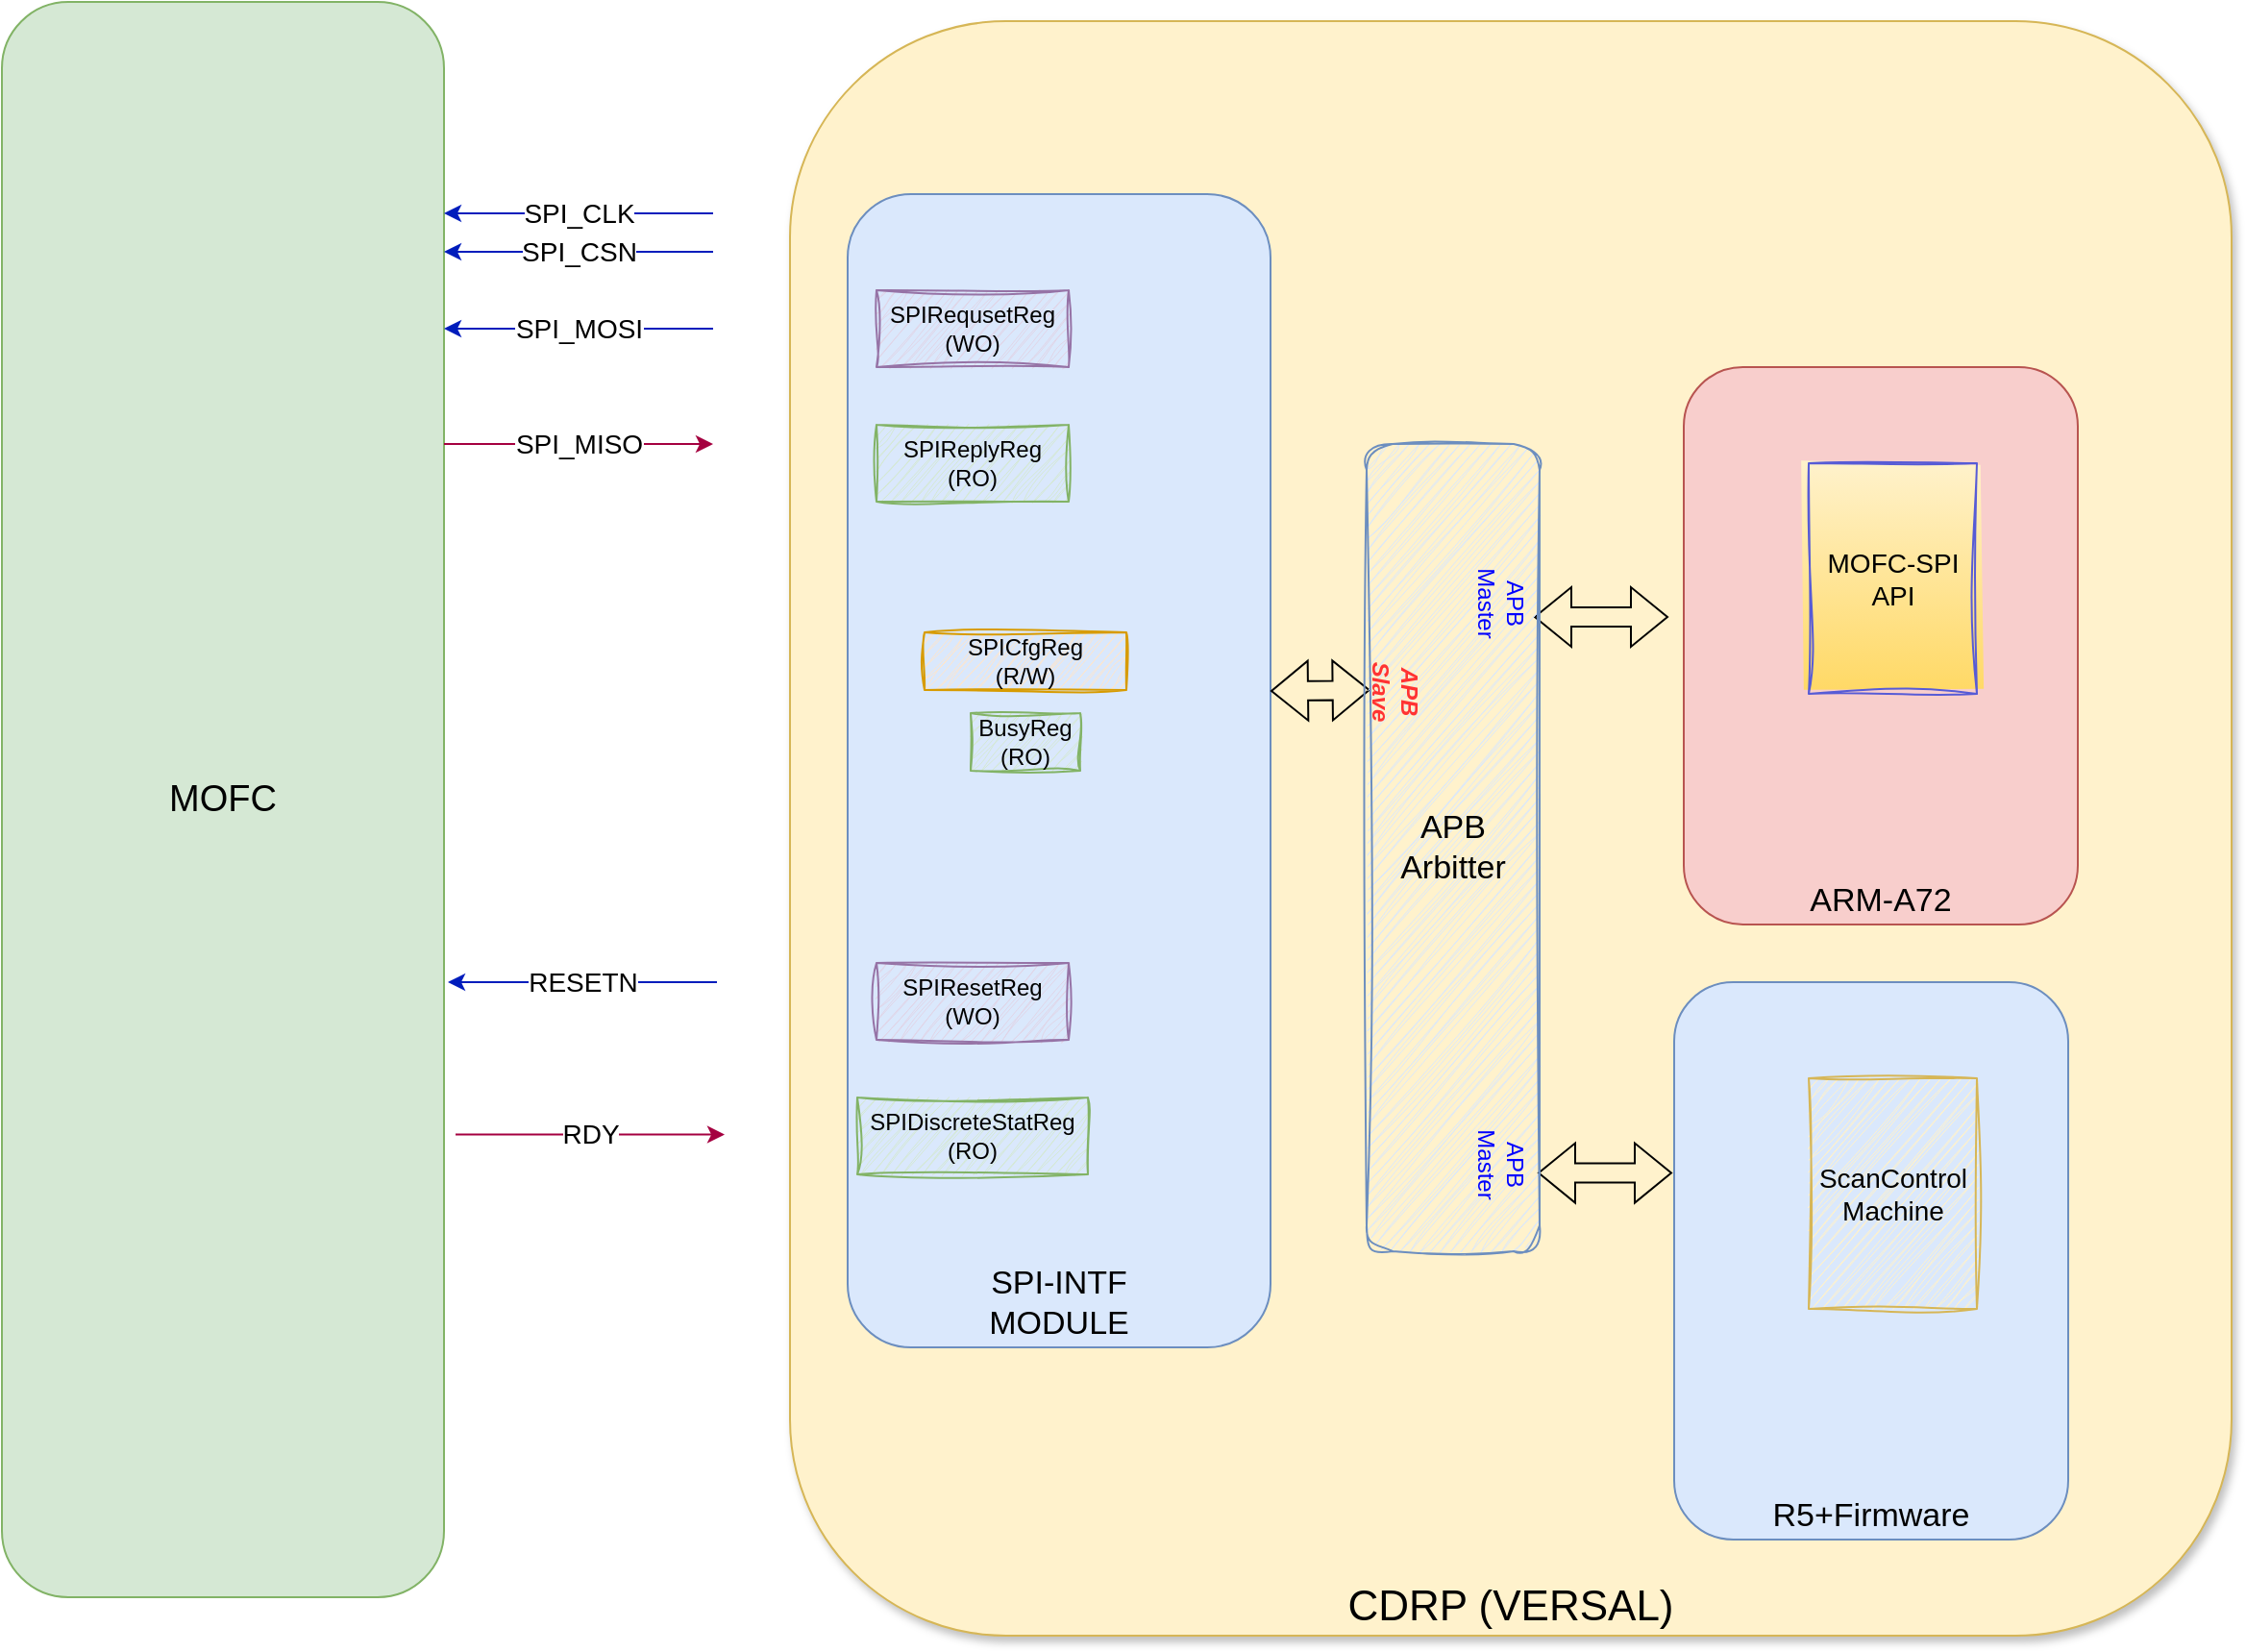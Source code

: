 <mxfile version="28.2.7" pages="13">
  <diagram name="Stage-1" id="oyTWszHKQuYAoLMAasmB">
    <mxGraphModel dx="1680" dy="1152" grid="1" gridSize="10" guides="1" tooltips="1" connect="1" arrows="1" fold="1" page="1" pageScale="1" pageWidth="1169" pageHeight="827" math="0" shadow="0">
      <root>
        <mxCell id="0" />
        <mxCell id="1" parent="0" />
        <mxCell id="h_JaUd0wHSCQr_tILFfT-2" value="CDRP (VERSAL)" style="rounded=1;whiteSpace=wrap;html=1;shadow=1;glass=0;verticalAlign=bottom;fontSize=22;fillColor=#fff2cc;strokeColor=#d6b656;" parent="1" vertex="1">
          <mxGeometry x="540" y="80" width="750" height="840" as="geometry" />
        </mxCell>
        <mxCell id="rQRHxddnWWvyofvSSC0B-13" value="MOFC" style="rounded=1;whiteSpace=wrap;html=1;verticalAlign=middle;fontSize=19;fillColor=#d5e8d4;strokeColor=#82b366;" parent="1" vertex="1">
          <mxGeometry x="130" y="70" width="230" height="830" as="geometry" />
        </mxCell>
        <mxCell id="0D9ScjktOefNJxblBEoT-2" value="SPI_MOSI" style="endArrow=classic;html=1;rounded=0;strokeColor=#001DBC;fillColor=#0050ef;fontSize=14;" parent="1" edge="1">
          <mxGeometry width="50" height="50" relative="1" as="geometry">
            <mxPoint x="500" y="240" as="sourcePoint" />
            <mxPoint x="360" y="240" as="targetPoint" />
          </mxGeometry>
        </mxCell>
        <mxCell id="0D9ScjktOefNJxblBEoT-3" value="SPI_CLK" style="endArrow=classic;html=1;rounded=0;fillColor=#0050ef;strokeColor=#001DBC;fontSize=14;" parent="1" edge="1">
          <mxGeometry width="50" height="50" relative="1" as="geometry">
            <mxPoint x="500" y="180" as="sourcePoint" />
            <mxPoint x="360" y="180" as="targetPoint" />
          </mxGeometry>
        </mxCell>
        <mxCell id="0D9ScjktOefNJxblBEoT-4" value="SPI_CSN" style="endArrow=classic;html=1;rounded=0;fillColor=#0050ef;strokeColor=#001DBC;fontSize=14;" parent="1" edge="1">
          <mxGeometry width="50" height="50" relative="1" as="geometry">
            <mxPoint x="500" y="200" as="sourcePoint" />
            <mxPoint x="360" y="200" as="targetPoint" />
          </mxGeometry>
        </mxCell>
        <mxCell id="0D9ScjktOefNJxblBEoT-6" value="SPI_MISO" style="endArrow=classic;html=1;rounded=0;fillColor=#d80073;strokeColor=#A50040;fontSize=14;" parent="1" edge="1">
          <mxGeometry width="50" height="50" relative="1" as="geometry">
            <mxPoint x="360" y="300" as="sourcePoint" />
            <mxPoint x="500" y="300" as="targetPoint" />
          </mxGeometry>
        </mxCell>
        <mxCell id="0D9ScjktOefNJxblBEoT-7" value="RDY" style="endArrow=classic;html=1;rounded=0;fillColor=#d80073;strokeColor=#A50040;fontSize=14;" parent="1" edge="1">
          <mxGeometry width="50" height="50" relative="1" as="geometry">
            <mxPoint x="366" y="659.29" as="sourcePoint" />
            <mxPoint x="506" y="659.29" as="targetPoint" />
          </mxGeometry>
        </mxCell>
        <mxCell id="0D9ScjktOefNJxblBEoT-8" value="RESETN" style="endArrow=classic;html=1;rounded=0;fillColor=#0050ef;strokeColor=#001DBC;fontSize=14;" parent="1" edge="1">
          <mxGeometry width="50" height="50" relative="1" as="geometry">
            <mxPoint x="502" y="580" as="sourcePoint" />
            <mxPoint x="362" y="580" as="targetPoint" />
          </mxGeometry>
        </mxCell>
        <mxCell id="rQRHxddnWWvyofvSSC0B-25" value="SPI-INTF&lt;div&gt;MODULE&lt;/div&gt;" style="rounded=1;whiteSpace=wrap;html=1;fillColor=#dae8fc;strokeColor=#6c8ebf;shadow=0;glass=0;verticalAlign=bottom;fontSize=17;" parent="1" vertex="1">
          <mxGeometry x="570" y="170" width="220" height="600" as="geometry" />
        </mxCell>
        <mxCell id="loHA5morH2UrGLpjQkst-2" value="SPIReply&lt;span style=&quot;background-color: transparent; color: light-dark(rgb(0, 0, 0), rgb(255, 255, 255));&quot;&gt;Reg&lt;/span&gt;&lt;div&gt;(RO)&lt;/div&gt;" style="rounded=0;whiteSpace=wrap;html=1;fillColor=#d5e8d4;strokeColor=#82b366;glass=0;sketch=1;curveFitting=1;jiggle=2;" parent="1" vertex="1">
          <mxGeometry x="585" y="290" width="100" height="40" as="geometry" />
        </mxCell>
        <mxCell id="0D9ScjktOefNJxblBEoT-9" value="SPIRequsetReg&lt;div&gt;(WO)&lt;/div&gt;" style="rounded=0;whiteSpace=wrap;html=1;fillColor=#e1d5e7;strokeColor=#9673a6;glass=0;sketch=1;curveFitting=1;jiggle=2;" parent="1" vertex="1">
          <mxGeometry x="585" y="220" width="100" height="40" as="geometry" />
        </mxCell>
        <mxCell id="0D9ScjktOefNJxblBEoT-10" value="BusyReg&lt;div&gt;(RO)&lt;/div&gt;" style="rounded=0;whiteSpace=wrap;html=1;fillColor=#d5e8d4;strokeColor=#82b366;glass=0;sketch=1;curveFitting=1;jiggle=2;" parent="1" vertex="1">
          <mxGeometry x="634" y="440" width="57" height="30" as="geometry" />
        </mxCell>
        <mxCell id="0D9ScjktOefNJxblBEoT-11" value="SPICfgReg&lt;div&gt;(R/W)&lt;/div&gt;" style="rounded=0;whiteSpace=wrap;html=1;fillColor=#ffe6cc;strokeColor=#d79b00;glass=0;sketch=1;curveFitting=1;jiggle=2;" parent="1" vertex="1">
          <mxGeometry x="610" y="398" width="105" height="30" as="geometry" />
        </mxCell>
        <mxCell id="0D9ScjktOefNJxblBEoT-12" value="ARM-A72" style="rounded=1;whiteSpace=wrap;html=1;fillColor=#f8cecc;strokeColor=#b85450;shadow=0;glass=0;verticalAlign=bottom;fontSize=17;" parent="1" vertex="1">
          <mxGeometry x="1005" y="260" width="205" height="290" as="geometry" />
        </mxCell>
        <mxCell id="ixU0c1UM425IJ_seZsLQ-2" value="" style="shape=flexArrow;endArrow=classic;startArrow=classic;html=1;rounded=0;" edge="1" parent="1">
          <mxGeometry width="100" height="100" relative="1" as="geometry">
            <mxPoint x="927" y="390" as="sourcePoint" />
            <mxPoint x="997" y="390" as="targetPoint" />
          </mxGeometry>
        </mxCell>
        <mxCell id="ixU0c1UM425IJ_seZsLQ-3" value="R5+Firmware" style="rounded=1;whiteSpace=wrap;html=1;fillColor=#dae8fc;strokeColor=#6c8ebf;shadow=0;glass=0;verticalAlign=bottom;fontSize=17;" vertex="1" parent="1">
          <mxGeometry x="1000" y="580" width="205" height="290" as="geometry" />
        </mxCell>
        <mxCell id="ixU0c1UM425IJ_seZsLQ-4" value="" style="shape=flexArrow;endArrow=classic;startArrow=classic;html=1;rounded=0;" edge="1" parent="1">
          <mxGeometry width="100" height="100" relative="1" as="geometry">
            <mxPoint x="929" y="679.29" as="sourcePoint" />
            <mxPoint x="999" y="679.29" as="targetPoint" />
          </mxGeometry>
        </mxCell>
        <mxCell id="ixU0c1UM425IJ_seZsLQ-5" value="" style="shape=flexArrow;endArrow=classic;startArrow=classic;html=1;rounded=0;entryX=0.009;entryY=0.213;entryDx=0;entryDy=0;entryPerimeter=0;" edge="1" parent="1">
          <mxGeometry width="100" height="100" relative="1" as="geometry">
            <mxPoint x="790" y="428.54" as="sourcePoint" />
            <mxPoint x="841.81" y="428.0" as="targetPoint" />
          </mxGeometry>
        </mxCell>
        <mxCell id="ixU0c1UM425IJ_seZsLQ-7" value="SPIResetReg&lt;div&gt;(WO)&lt;/div&gt;" style="rounded=0;whiteSpace=wrap;html=1;fillColor=#e1d5e7;strokeColor=#9673a6;glass=0;sketch=1;curveFitting=1;jiggle=2;" vertex="1" parent="1">
          <mxGeometry x="585" y="570" width="100" height="40" as="geometry" />
        </mxCell>
        <mxCell id="ixU0c1UM425IJ_seZsLQ-8" value="SPIDiscreteStatReg&lt;div&gt;(RO)&lt;/div&gt;" style="rounded=0;whiteSpace=wrap;html=1;fillColor=#d5e8d4;strokeColor=#82b366;glass=0;sketch=1;curveFitting=1;jiggle=2;" vertex="1" parent="1">
          <mxGeometry x="575" y="640" width="120" height="40" as="geometry" />
        </mxCell>
        <mxCell id="ixU0c1UM425IJ_seZsLQ-9" value="ScanControl&lt;div&gt;Machine&lt;/div&gt;" style="rounded=0;whiteSpace=wrap;html=1;fillColor=#fff2cc;strokeColor=#d6b656;glass=0;sketch=1;curveFitting=1;jiggle=2;fontSize=14;" vertex="1" parent="1">
          <mxGeometry x="1070" y="630" width="87.5" height="120" as="geometry" />
        </mxCell>
        <mxCell id="ixU0c1UM425IJ_seZsLQ-10" value="MOFC-SPI&lt;div&gt;API&lt;/div&gt;" style="rounded=0;whiteSpace=wrap;html=1;fillColor=#fff2cc;strokeColor=light-dark(#575bd6, #6d5100);glass=0;gradientColor=#ffd966;sketch=1;curveFitting=1;jiggle=2;fontSize=14;" vertex="1" parent="1">
          <mxGeometry x="1070" y="310" width="87.5" height="120" as="geometry" />
        </mxCell>
        <mxCell id="ixU0c1UM425IJ_seZsLQ-11" value="APB&lt;div&gt;Arbitter&lt;/div&gt;" style="rounded=1;whiteSpace=wrap;html=1;fillColor=#dae8fc;strokeColor=#6c8ebf;shadow=0;glass=0;verticalAlign=middle;fontSize=17;sketch=1;curveFitting=1;jiggle=2;" vertex="1" parent="1">
          <mxGeometry x="840" y="300" width="90" height="420" as="geometry" />
        </mxCell>
        <mxCell id="vBhBGm2CNSY9niryPrPT-1" value="APB&lt;div&gt;Master&lt;/div&gt;" style="text;html=1;whiteSpace=wrap;strokeColor=none;fillColor=none;align=center;verticalAlign=middle;rounded=0;rotation=90;fontColor=#0000FF;" vertex="1" parent="1">
          <mxGeometry x="880" y="368" width="60" height="30" as="geometry" />
        </mxCell>
        <mxCell id="vBhBGm2CNSY9niryPrPT-4" value="APB&lt;div&gt;Slave&lt;/div&gt;" style="text;html=1;whiteSpace=wrap;strokeColor=none;fillColor=none;align=center;verticalAlign=middle;rounded=0;rotation=90;fontStyle=3;fontColor=#FF3333;" vertex="1" parent="1">
          <mxGeometry x="825" y="414" width="60" height="30" as="geometry" />
        </mxCell>
        <mxCell id="vBhBGm2CNSY9niryPrPT-5" value="APB&lt;div&gt;Master&lt;/div&gt;" style="text;html=1;whiteSpace=wrap;strokeColor=none;fillColor=none;align=center;verticalAlign=middle;rounded=0;rotation=90;fontColor=#0000FF;" vertex="1" parent="1">
          <mxGeometry x="880" y="660" width="60" height="30" as="geometry" />
        </mxCell>
      </root>
    </mxGraphModel>
  </diagram>
  <diagram id="oQEdU__J4gM4NwZ3aKHT" name="Stage-2">
    <mxGraphModel dx="2607" dy="1356" grid="1" gridSize="10" guides="1" tooltips="1" connect="1" arrows="1" fold="1" page="1" pageScale="1" pageWidth="850" pageHeight="1100" math="0" shadow="0">
      <root>
        <mxCell id="0" />
        <mxCell id="1" parent="0" />
        <mxCell id="JOThOHy8g0jBCu55pqnB-6" value="" style="rounded=1;whiteSpace=wrap;html=1;" vertex="1" parent="1">
          <mxGeometry x="40" y="20" width="1530" height="1010" as="geometry" />
        </mxCell>
        <mxCell id="amJYsXwgEuxWAx_436GA-1" value="AI-ENGINES" style="rounded=1;whiteSpace=wrap;html=1;fillColor=#d5e8d4;strokeColor=#82b366;shadow=1;glass=0;verticalAlign=bottom;fontSize=20;" vertex="1" parent="1">
          <mxGeometry x="667" y="50" width="774" height="940" as="geometry" />
        </mxCell>
        <mxCell id="amJYsXwgEuxWAx_436GA-2" style="edgeStyle=orthogonalEdgeStyle;curved=1;rounded=0;orthogonalLoop=1;jettySize=auto;html=1;exitX=1;exitY=0.5;exitDx=0;exitDy=0;entryX=0.5;entryY=0;entryDx=0;entryDy=0;elbow=vertical;" edge="1" parent="1" source="amJYsXwgEuxWAx_436GA-3" target="amJYsXwgEuxWAx_436GA-21">
          <mxGeometry relative="1" as="geometry" />
        </mxCell>
        <mxCell id="amJYsXwgEuxWAx_436GA-3" value="" style="rounded=1;whiteSpace=wrap;html=1;fillColor=#dae8fc;strokeColor=#6c8ebf;shadow=1;glass=0;" vertex="1" parent="1">
          <mxGeometry x="711" y="70" width="299" height="270" as="geometry" />
        </mxCell>
        <mxCell id="amJYsXwgEuxWAx_436GA-4" value="" style="rounded=1;whiteSpace=wrap;html=1;fillColor=#fff2cc;strokeColor=default;shadow=1;glass=0;" vertex="1" parent="1">
          <mxGeometry x="741" y="90" width="200" height="100" as="geometry" />
        </mxCell>
        <mxCell id="amJYsXwgEuxWAx_436GA-5" value="FFT" style="rounded=0;whiteSpace=wrap;html=1;fillColor=#d5e8d4;strokeColor=#82b366;glass=0;sketch=1;curveFitting=1;jiggle=2;" vertex="1" parent="1">
          <mxGeometry x="761" y="110" width="40" height="60" as="geometry" />
        </mxCell>
        <mxCell id="amJYsXwgEuxWAx_436GA-6" value="DET" style="rounded=0;whiteSpace=wrap;html=1;fillColor=#d5e8d4;strokeColor=#82b366;glass=0;sketch=1;curveFitting=1;jiggle=2;" vertex="1" parent="1">
          <mxGeometry x="821" y="110" width="40" height="60" as="geometry" />
        </mxCell>
        <mxCell id="amJYsXwgEuxWAx_436GA-7" value="EST" style="rounded=0;whiteSpace=wrap;html=1;fillColor=#d5e8d4;strokeColor=#82b366;glass=0;sketch=1;curveFitting=1;jiggle=2;" vertex="1" parent="1">
          <mxGeometry x="881" y="110" width="40" height="60" as="geometry" />
        </mxCell>
        <mxCell id="amJYsXwgEuxWAx_436GA-8" value="" style="rounded=1;whiteSpace=wrap;html=1;fillColor=#fff2cc;strokeColor=#d6b656;" vertex="1" parent="1">
          <mxGeometry x="741" y="210" width="200" height="100" as="geometry" />
        </mxCell>
        <mxCell id="amJYsXwgEuxWAx_436GA-9" value="FFT" style="rounded=0;whiteSpace=wrap;html=1;fillColor=#d5e8d4;strokeColor=#82b366;sketch=1;curveFitting=1;jiggle=2;" vertex="1" parent="1">
          <mxGeometry x="761" y="230" width="40" height="60" as="geometry" />
        </mxCell>
        <mxCell id="amJYsXwgEuxWAx_436GA-10" value="DET" style="rounded=0;whiteSpace=wrap;html=1;fillColor=#d5e8d4;strokeColor=#82b366;sketch=1;curveFitting=1;jiggle=2;" vertex="1" parent="1">
          <mxGeometry x="821" y="230" width="40" height="60" as="geometry" />
        </mxCell>
        <mxCell id="amJYsXwgEuxWAx_436GA-11" value="EST" style="rounded=0;whiteSpace=wrap;html=1;fillColor=#d5e8d4;strokeColor=#82b366;sketch=1;curveFitting=1;jiggle=2;" vertex="1" parent="1">
          <mxGeometry x="881" y="230" width="40" height="60" as="geometry" />
        </mxCell>
        <mxCell id="amJYsXwgEuxWAx_436GA-12" value="" style="shape=flexArrow;endArrow=classic;html=1;rounded=0;fillColor=#f5f5f5;strokeColor=#666666;" edge="1" parent="1">
          <mxGeometry width="50" height="50" relative="1" as="geometry">
            <mxPoint x="460" y="130" as="sourcePoint" />
            <mxPoint x="721" y="130" as="targetPoint" />
          </mxGeometry>
        </mxCell>
        <mxCell id="amJYsXwgEuxWAx_436GA-13" value="" style="shape=flexArrow;endArrow=classic;html=1;rounded=0;fillColor=#f5f5f5;strokeColor=#666666;entryX=0.064;entryY=0.667;entryDx=0;entryDy=0;entryPerimeter=0;" edge="1" parent="1" target="amJYsXwgEuxWAx_436GA-3">
          <mxGeometry width="50" height="50" relative="1" as="geometry">
            <mxPoint x="630" y="135" as="sourcePoint" />
            <mxPoint x="520" y="225" as="targetPoint" />
          </mxGeometry>
        </mxCell>
        <mxCell id="amJYsXwgEuxWAx_436GA-14" value="&lt;div&gt;4 channels samples&amp;nbsp;&lt;/div&gt;&lt;div&gt;&lt;span style=&quot;background-color: transparent; color: light-dark(rgb(0, 0, 0), rgb(255, 255, 255));&quot;&gt;16I,16Q&amp;nbsp;&lt;/span&gt;@ 625Mhz&lt;/div&gt;&lt;div&gt;&amp;nbsp;&lt;/div&gt;" style="text;strokeColor=none;align=center;fillColor=none;html=1;verticalAlign=middle;whiteSpace=wrap;rounded=0;" vertex="1" parent="1">
          <mxGeometry x="465" y="30" width="150" height="90" as="geometry" />
        </mxCell>
        <mxCell id="amJYsXwgEuxWAx_436GA-15" value="&lt;div&gt;fft-short&lt;/div&gt;" style="text;strokeColor=none;align=center;fillColor=none;html=1;verticalAlign=middle;whiteSpace=wrap;rounded=0;" vertex="1" parent="1">
          <mxGeometry x="761" y="178" width="150" height="10" as="geometry" />
        </mxCell>
        <mxCell id="amJYsXwgEuxWAx_436GA-16" value="fft-long" style="text;strokeColor=none;align=center;fillColor=none;html=1;verticalAlign=middle;whiteSpace=wrap;rounded=0;" vertex="1" parent="1">
          <mxGeometry x="765" y="295" width="150" height="10" as="geometry" />
        </mxCell>
        <mxCell id="amJYsXwgEuxWAx_436GA-17" value="PDWS" style="shape=flexArrow;endArrow=classic;html=1;rounded=0;endWidth=24.828;endSize=7.11;width=15.333;fillColor=#f5f5f5;strokeColor=#666666;" edge="1" parent="1">
          <mxGeometry width="50" height="50" relative="1" as="geometry">
            <mxPoint x="1015" y="150" as="sourcePoint" />
            <mxPoint x="1085" y="150" as="targetPoint" />
          </mxGeometry>
        </mxCell>
        <mxCell id="amJYsXwgEuxWAx_436GA-18" value="PDWS" style="shape=flexArrow;endArrow=classic;html=1;rounded=0;endWidth=24.828;endSize=7.11;width=15.333;fillColor=#f5f5f5;strokeColor=#666666;" edge="1" parent="1">
          <mxGeometry width="50" height="50" relative="1" as="geometry">
            <mxPoint x="1017" y="290" as="sourcePoint" />
            <mxPoint x="1087" y="290" as="targetPoint" />
          </mxGeometry>
        </mxCell>
        <mxCell id="amJYsXwgEuxWAx_436GA-19" value="" style="shape=flexArrow;endArrow=classic;startArrow=classic;html=1;rounded=0;fillColor=#f5f5f5;strokeColor=#666666;" edge="1" parent="1">
          <mxGeometry width="100" height="100" relative="1" as="geometry">
            <mxPoint x="1096" y="790" as="sourcePoint" />
            <mxPoint x="1096" y="90" as="targetPoint" />
          </mxGeometry>
        </mxCell>
        <mxCell id="amJYsXwgEuxWAx_436GA-20" value="Adaptive manager" style="rounded=1;whiteSpace=wrap;html=1;fillColor=#dae8fc;strokeColor=#6c8ebf;verticalAlign=bottom;fontSize=15;" vertex="1" parent="1">
          <mxGeometry x="711" y="680" width="219" height="90" as="geometry" />
        </mxCell>
        <mxCell id="amJYsXwgEuxWAx_436GA-21" value="PDW-PRCOESING" style="rounded=1;whiteSpace=wrap;html=1;fillColor=#dae8fc;strokeColor=#6c8ebf;verticalAlign=bottom;fontSize=14;" vertex="1" parent="1">
          <mxGeometry x="1196" y="350" width="230" height="100" as="geometry" />
        </mxCell>
        <mxCell id="amJYsXwgEuxWAx_436GA-22" value="UNITE" style="rounded=0;whiteSpace=wrap;html=1;fillColor=#d5e8d4;strokeColor=#82b366;sketch=1;curveFitting=1;jiggle=2;" vertex="1" parent="1">
          <mxGeometry x="1206" y="360" width="40" height="60" as="geometry" />
        </mxCell>
        <mxCell id="amJYsXwgEuxWAx_436GA-23" value="MERGE" style="rounded=0;whiteSpace=wrap;html=1;fillColor=#d5e8d4;strokeColor=#82b366;sketch=1;curveFitting=1;jiggle=2;" vertex="1" parent="1">
          <mxGeometry x="1276" y="360" width="50" height="60" as="geometry" />
        </mxCell>
        <mxCell id="amJYsXwgEuxWAx_436GA-24" value="Cluster" style="rounded=0;whiteSpace=wrap;html=1;fillColor=#d5e8d4;strokeColor=#82b366;sketch=1;curveFitting=1;jiggle=2;strokeWidth=1;perimeterSpacing=0;direction=south;" vertex="1" parent="1">
          <mxGeometry x="1344" y="366" width="60" height="50" as="geometry" />
        </mxCell>
        <mxCell id="amJYsXwgEuxWAx_436GA-25" value="PDWS" style="shape=flexArrow;endArrow=classic;html=1;rounded=0;endWidth=24.828;endSize=7.11;width=15.333;fillColor=#f5f5f5;strokeColor=#666666;" edge="1" parent="1">
          <mxGeometry width="50" height="50" relative="1" as="geometry">
            <mxPoint x="1116" y="370" as="sourcePoint" />
            <mxPoint x="1186" y="370" as="targetPoint" />
          </mxGeometry>
        </mxCell>
        <mxCell id="amJYsXwgEuxWAx_436GA-26" value="PDWS" style="shape=flexArrow;endArrow=classic;html=1;rounded=0;endWidth=24.828;endSize=7.11;width=15.333;fillColor=#f5f5f5;strokeColor=#666666;" edge="1" parent="1">
          <mxGeometry width="50" height="50" relative="1" as="geometry">
            <mxPoint x="1176" y="430" as="sourcePoint" />
            <mxPoint x="1116" y="430" as="targetPoint" />
          </mxGeometry>
        </mxCell>
        <mxCell id="amJYsXwgEuxWAx_436GA-27" value="Final merge" style="rounded=1;whiteSpace=wrap;html=1;fillColor=#dae8fc;strokeColor=#6c8ebf;verticalAlign=bottom;fontSize=16;" vertex="1" parent="1">
          <mxGeometry x="711" y="822" width="289" height="100" as="geometry" />
        </mxCell>
        <mxCell id="amJYsXwgEuxWAx_436GA-28" value="PDWS" style="shape=flexArrow;endArrow=classic;html=1;rounded=0;endWidth=15.238;endSize=5.99;width=14;fillColor=#f5f5f5;strokeColor=#666666;" edge="1" parent="1" target="JOThOHy8g0jBCu55pqnB-2">
          <mxGeometry x="-0.2" width="50" height="50" relative="1" as="geometry">
            <mxPoint x="1083.41" y="700" as="sourcePoint" />
            <mxPoint x="979.681" y="684.65" as="targetPoint" />
            <mxPoint as="offset" />
          </mxGeometry>
        </mxCell>
        <mxCell id="amJYsXwgEuxWAx_436GA-29" value="PDWS" style="shape=flexArrow;endArrow=classic;html=1;rounded=0;endWidth=24.828;endSize=7.11;width=15.333;exitX=0.5;exitY=1;exitDx=0;exitDy=0;fillColor=#f5f5f5;strokeColor=#666666;" edge="1" parent="1">
          <mxGeometry x="0.008" width="50" height="50" relative="1" as="geometry">
            <mxPoint x="880.31" y="770" as="sourcePoint" />
            <mxPoint x="880" y="830" as="targetPoint" />
            <mxPoint as="offset" />
          </mxGeometry>
        </mxCell>
        <mxCell id="amJYsXwgEuxWAx_436GA-30" style="edgeStyle=orthogonalEdgeStyle;curved=1;rounded=0;orthogonalLoop=1;jettySize=auto;html=1;exitX=0.5;exitY=1;exitDx=0;exitDy=0;elbow=vertical;entryX=1;entryY=0.5;entryDx=0;entryDy=0;" edge="1" parent="1" source="amJYsXwgEuxWAx_436GA-21" target="amJYsXwgEuxWAx_436GA-20">
          <mxGeometry relative="1" as="geometry">
            <mxPoint x="981" y="215" as="sourcePoint" />
            <mxPoint x="1286" y="580" as="targetPoint" />
          </mxGeometry>
        </mxCell>
        <mxCell id="amJYsXwgEuxWAx_436GA-31" value="ARM-A72&lt;div&gt;(MC)&lt;/div&gt;" style="rounded=1;whiteSpace=wrap;html=1;fillColor=#f8cecc;strokeColor=#b85450;verticalAlign=bottom;" vertex="1" parent="1">
          <mxGeometry x="210" y="350" width="250" height="139" as="geometry" />
        </mxCell>
        <mxCell id="amJYsXwgEuxWAx_436GA-32" value="PDWS-FILE" style="shape=document;whiteSpace=wrap;html=1;boundedLbl=1;fillColor=#fff2cc;gradientColor=#ffd966;strokeColor=#d6b656;" vertex="1" parent="1">
          <mxGeometry x="380" y="560" width="120" height="80" as="geometry" />
        </mxCell>
        <mxCell id="amJYsXwgEuxWAx_436GA-33" value="Input&lt;div&gt;Samples&lt;/div&gt;" style="shape=document;whiteSpace=wrap;html=1;boundedLbl=1;fillColor=#dae8fc;gradientColor=#7ea6e0;strokeColor=#6c8ebf;" vertex="1" parent="1">
          <mxGeometry x="270" y="560" width="100" height="80" as="geometry" />
        </mxCell>
        <mxCell id="amJYsXwgEuxWAx_436GA-34" value="VERSAL-&amp;nbsp;&lt;span style=&quot;background-color: transparent; color: light-dark(rgb(0, 0, 0), rgb(255, 255, 255));&quot;&gt;&amp;nbsp;PL&lt;/span&gt;&lt;div&gt;&lt;div&gt;DRAM&lt;/div&gt;&lt;/div&gt;" style="shape=internalStorage;whiteSpace=wrap;html=1;backgroundOutline=1;verticalAlign=bottom;" vertex="1" parent="1">
          <mxGeometry x="190" y="80" width="264" height="230" as="geometry" />
        </mxCell>
        <mxCell id="amJYsXwgEuxWAx_436GA-35" value="Samples&lt;div&gt;4 channels, Sample rate 625[Mhz]&lt;/div&gt;" style="rounded=1;whiteSpace=wrap;html=1;fillColor=#ffe6cc;strokeColor=#d79b00;verticalAlign=bottom;" vertex="1" parent="1">
          <mxGeometry x="220" y="100" width="230" height="170" as="geometry" />
        </mxCell>
        <mxCell id="amJYsXwgEuxWAx_436GA-36" style="edgeStyle=orthogonalEdgeStyle;curved=1;rounded=0;orthogonalLoop=1;jettySize=auto;html=1;exitX=0.061;exitY=0.015;exitDx=0;exitDy=0;fillColor=#f8cecc;strokeColor=#b85450;exitPerimeter=0;" edge="1" parent="1" source="amJYsXwgEuxWAx_436GA-37">
          <mxGeometry relative="1" as="geometry">
            <mxPoint x="200" y="420" as="targetPoint" />
            <Array as="points">
              <mxPoint x="210" y="682" />
              <mxPoint x="210" y="620" />
              <mxPoint x="160" y="620" />
              <mxPoint x="160" y="420" />
            </Array>
          </mxGeometry>
        </mxCell>
        <mxCell id="amJYsXwgEuxWAx_436GA-37" value="Matlab model" style="rounded=1;whiteSpace=wrap;html=1;fillColor=#e1d5e7;strokeColor=#9673a6;verticalAlign=bottom;fontSize=17;" vertex="1" parent="1">
          <mxGeometry x="210" y="680" width="330" height="130" as="geometry" />
        </mxCell>
        <mxCell id="amJYsXwgEuxWAx_436GA-38" value="Task&lt;div&gt;Manager&lt;/div&gt;" style="rounded=0;whiteSpace=wrap;html=1;fillColor=#d5e8d4;strokeColor=#82b366;glass=0;sketch=1;curveFitting=1;jiggle=2;" vertex="1" parent="1">
          <mxGeometry x="240" y="700" width="60" height="60" as="geometry" />
        </mxCell>
        <mxCell id="amJYsXwgEuxWAx_436GA-39" value="INFO&lt;div&gt;MANGER&lt;/div&gt;" style="rounded=0;whiteSpace=wrap;html=1;fillColor=#d5e8d4;strokeColor=#82b366;glass=0;sketch=1;curveFitting=1;jiggle=2;" vertex="1" parent="1">
          <mxGeometry x="320" y="700" width="60" height="60" as="geometry" />
        </mxCell>
        <mxCell id="amJYsXwgEuxWAx_436GA-40" value="SP" style="rounded=0;whiteSpace=wrap;html=1;fillColor=#d5e8d4;strokeColor=#82b366;glass=0;sketch=1;curveFitting=1;jiggle=2;" vertex="1" parent="1">
          <mxGeometry x="415" y="700" width="50" height="60" as="geometry" />
        </mxCell>
        <mxCell id="amJYsXwgEuxWAx_436GA-41" value="Scan Table" style="shape=document;whiteSpace=wrap;html=1;boundedLbl=1;fillColor=#e6d0de;gradientColor=#d5739d;strokeColor=#996185;" vertex="1" parent="1">
          <mxGeometry x="210" y="860" width="100" height="70" as="geometry" />
        </mxCell>
        <mxCell id="amJYsXwgEuxWAx_436GA-42" value="INFO&lt;div&gt;MEMORY&lt;/div&gt;" style="shape=document;whiteSpace=wrap;html=1;boundedLbl=1;fillColor=#e6d0de;gradientColor=#d5739d;strokeColor=#996185;" vertex="1" parent="1">
          <mxGeometry x="330" y="860" width="100" height="70" as="geometry" />
        </mxCell>
        <mxCell id="amJYsXwgEuxWAx_436GA-43" value="SYS Knowledge&lt;div&gt;(PIR + Cancel table)&lt;/div&gt;" style="shape=document;whiteSpace=wrap;html=1;boundedLbl=1;fillColor=#e6d0de;gradientColor=#d5739d;strokeColor=#996185;" vertex="1" parent="1">
          <mxGeometry x="450" y="860" width="120" height="70" as="geometry" />
        </mxCell>
        <mxCell id="amJYsXwgEuxWAx_436GA-44" value="Dwell-0 samples" style="rounded=1;whiteSpace=wrap;html=1;fillColor=#f5f5f5;fontColor=#333333;strokeColor=#666666;" vertex="1" parent="1">
          <mxGeometry x="230" y="110" width="200" height="40" as="geometry" />
        </mxCell>
        <mxCell id="amJYsXwgEuxWAx_436GA-45" value="Dwell-1 samples" style="rounded=1;whiteSpace=wrap;html=1;fillColor=#f5f5f5;fontColor=#333333;strokeColor=#666666;" vertex="1" parent="1">
          <mxGeometry x="230" y="160" width="200" height="40" as="geometry" />
        </mxCell>
        <mxCell id="amJYsXwgEuxWAx_436GA-46" value="" style="shape=flexArrow;endArrow=classic;html=1;rounded=0;" edge="1" parent="1">
          <mxGeometry width="50" height="50" relative="1" as="geometry">
            <mxPoint x="494" y="860" as="sourcePoint" />
            <mxPoint x="494" y="810" as="targetPoint" />
          </mxGeometry>
        </mxCell>
        <mxCell id="amJYsXwgEuxWAx_436GA-47" value="" style="shape=flexArrow;endArrow=classic;html=1;rounded=0;exitX=0.365;exitY=0.057;exitDx=0;exitDy=0;exitPerimeter=0;" edge="1" parent="1">
          <mxGeometry width="50" height="50" relative="1" as="geometry">
            <mxPoint x="380" y="860" as="sourcePoint" />
            <mxPoint x="380" y="810" as="targetPoint" />
          </mxGeometry>
        </mxCell>
        <mxCell id="amJYsXwgEuxWAx_436GA-48" value="" style="shape=flexArrow;endArrow=classic;html=1;rounded=0;exitX=0.365;exitY=0.057;exitDx=0;exitDy=0;exitPerimeter=0;" edge="1" parent="1">
          <mxGeometry width="50" height="50" relative="1" as="geometry">
            <mxPoint x="259.5" y="860" as="sourcePoint" />
            <mxPoint x="259.5" y="810" as="targetPoint" />
          </mxGeometry>
        </mxCell>
        <mxCell id="amJYsXwgEuxWAx_436GA-49" style="edgeStyle=orthogonalEdgeStyle;curved=1;rounded=0;orthogonalLoop=1;jettySize=auto;html=1;exitX=0.309;exitY=1.033;exitDx=0;exitDy=0;elbow=vertical;exitPerimeter=0;entryX=0.25;entryY=0;entryDx=0;entryDy=0;" edge="1" parent="1" source="amJYsXwgEuxWAx_436GA-20" target="amJYsXwgEuxWAx_436GA-27">
          <mxGeometry relative="1" as="geometry">
            <mxPoint x="1321" y="460" as="sourcePoint" />
            <mxPoint x="836" y="517" as="targetPoint" />
          </mxGeometry>
        </mxCell>
        <mxCell id="amJYsXwgEuxWAx_436GA-50" style="edgeStyle=orthogonalEdgeStyle;curved=1;rounded=0;orthogonalLoop=1;jettySize=auto;html=1;exitX=0;exitY=0.25;exitDx=0;exitDy=0;elbow=vertical;entryX=1;entryY=1;entryDx=0;entryDy=0;" edge="1" parent="1" source="amJYsXwgEuxWAx_436GA-27" target="amJYsXwgEuxWAx_436GA-31">
          <mxGeometry relative="1" as="geometry">
            <mxPoint x="705" y="620" as="sourcePoint" />
            <mxPoint x="692" y="680" as="targetPoint" />
            <Array as="points">
              <mxPoint x="711" y="669" />
              <mxPoint x="624" y="669" />
              <mxPoint x="624" y="530" />
              <mxPoint x="460" y="530" />
            </Array>
          </mxGeometry>
        </mxCell>
        <mxCell id="amJYsXwgEuxWAx_436GA-52" style="edgeStyle=orthogonalEdgeStyle;curved=1;rounded=0;orthogonalLoop=1;jettySize=auto;html=1;exitX=1;exitY=0.5;exitDx=0;exitDy=0;fillColor=#f8cecc;strokeColor=#b85450;entryX=0.003;entryY=0.419;entryDx=0;entryDy=0;entryPerimeter=0;" edge="1" parent="1" source="amJYsXwgEuxWAx_436GA-31" target="amJYsXwgEuxWAx_436GA-1">
          <mxGeometry relative="1" as="geometry">
            <mxPoint x="220" y="690" as="sourcePoint" />
            <mxPoint x="220" y="430" as="targetPoint" />
          </mxGeometry>
        </mxCell>
        <mxCell id="amJYsXwgEuxWAx_436GA-53" style="edgeStyle=orthogonalEdgeStyle;curved=1;rounded=0;orthogonalLoop=1;jettySize=auto;html=1;exitX=1;exitY=0.5;exitDx=0;exitDy=0;fillColor=#f8cecc;strokeColor=#b85450;entryX=1;entryY=0.5;entryDx=0;entryDy=0;dashed=1;dashPattern=12 12;" edge="1" parent="1" target="amJYsXwgEuxWAx_436GA-31">
          <mxGeometry relative="1" as="geometry">
            <mxPoint x="209.5" y="419" as="sourcePoint" />
            <mxPoint x="329.5" y="434" as="targetPoint" />
            <Array as="points">
              <mxPoint x="210" y="399" />
              <mxPoint x="231" y="399" />
              <mxPoint x="231" y="430" />
              <mxPoint x="430" y="430" />
              <mxPoint x="430" y="420" />
            </Array>
          </mxGeometry>
        </mxCell>
        <mxCell id="amJYsXwgEuxWAx_436GA-54" style="edgeStyle=orthogonalEdgeStyle;curved=1;rounded=0;orthogonalLoop=1;jettySize=auto;html=1;entryX=0.5;entryY=0;entryDx=0;entryDy=0;" edge="1" parent="1" target="amJYsXwgEuxWAx_436GA-32">
          <mxGeometry relative="1" as="geometry">
            <mxPoint x="420" y="490" as="sourcePoint" />
          </mxGeometry>
        </mxCell>
        <mxCell id="amJYsXwgEuxWAx_436GA-55" style="edgeStyle=orthogonalEdgeStyle;curved=1;rounded=0;orthogonalLoop=1;jettySize=auto;html=1;entryX=0.72;entryY=-0.028;entryDx=0;entryDy=0;exitX=0.528;exitY=0.85;exitDx=0;exitDy=0;exitPerimeter=0;entryPerimeter=0;" edge="1" parent="1" source="amJYsXwgEuxWAx_436GA-32" target="amJYsXwgEuxWAx_436GA-37">
          <mxGeometry relative="1" as="geometry">
            <mxPoint x="430" y="500" as="sourcePoint" />
            <mxPoint x="450" y="570" as="targetPoint" />
          </mxGeometry>
        </mxCell>
        <mxCell id="amJYsXwgEuxWAx_436GA-56" style="edgeStyle=orthogonalEdgeStyle;curved=1;rounded=0;orthogonalLoop=1;jettySize=auto;html=1;exitX=0.25;exitY=0;exitDx=0;exitDy=0;entryX=0.343;entryY=0.987;entryDx=0;entryDy=0;entryPerimeter=0;fillColor=#dae8fc;strokeColor=#6c8ebf;" edge="1" parent="1" source="amJYsXwgEuxWAx_436GA-33" target="amJYsXwgEuxWAx_436GA-31">
          <mxGeometry relative="1" as="geometry" />
        </mxCell>
        <mxCell id="amJYsXwgEuxWAx_436GA-57" style="edgeStyle=orthogonalEdgeStyle;curved=1;rounded=0;orthogonalLoop=1;jettySize=auto;html=1;entryX=0.343;entryY=0.987;entryDx=0;entryDy=0;entryPerimeter=0;fillColor=#dae8fc;strokeColor=#6c8ebf;" edge="1" parent="1">
          <mxGeometry relative="1" as="geometry">
            <mxPoint x="281" y="350" as="sourcePoint" />
            <mxPoint x="281" y="310" as="targetPoint" />
          </mxGeometry>
        </mxCell>
        <mxCell id="amJYsXwgEuxWAx_436GA-58" style="edgeStyle=orthogonalEdgeStyle;curved=1;rounded=0;orthogonalLoop=1;jettySize=auto;html=1;exitX=0.337;exitY=0.995;exitDx=0;exitDy=0;entryX=0.343;entryY=0.987;entryDx=0;entryDy=0;entryPerimeter=0;fillColor=#dae8fc;strokeColor=#6c8ebf;exitPerimeter=0;dashed=1;dashPattern=8 8;" edge="1" parent="1" source="amJYsXwgEuxWAx_436GA-31">
          <mxGeometry relative="1" as="geometry">
            <mxPoint x="280" y="426.5" as="sourcePoint" />
            <mxPoint x="281" y="353.5" as="targetPoint" />
            <Array as="points">
              <mxPoint x="290" y="488" />
              <mxPoint x="290" y="380" />
              <mxPoint x="282" y="380" />
              <mxPoint x="282" y="353" />
            </Array>
          </mxGeometry>
        </mxCell>
        <mxCell id="wbwCMQttK-qgTD97VCqN-1" value="" style="rounded=1;whiteSpace=wrap;html=1;fillColor=#dae8fc;strokeColor=#6c8ebf;shadow=1;glass=0;" vertex="1" parent="1">
          <mxGeometry x="709" y="361" width="291" height="299" as="geometry" />
        </mxCell>
        <mxCell id="wbwCMQttK-qgTD97VCqN-24" value="" style="group" vertex="1" connectable="0" parent="1">
          <mxGeometry x="731" y="380" width="210" height="100" as="geometry" />
        </mxCell>
        <mxCell id="wbwCMQttK-qgTD97VCqN-22" value="" style="rounded=1;whiteSpace=wrap;html=1;fillColor=#fff2cc;strokeColor=#d6b656;" vertex="1" parent="wbwCMQttK-qgTD97VCqN-24">
          <mxGeometry width="210" height="100" as="geometry" />
        </mxCell>
        <mxCell id="wbwCMQttK-qgTD97VCqN-2" value="deramp" style="rounded=0;whiteSpace=wrap;html=1;fillColor=#d5e8d4;strokeColor=#82b366;sketch=1;curveFitting=1;jiggle=2;" vertex="1" parent="wbwCMQttK-qgTD97VCqN-24">
          <mxGeometry x="10" y="15" width="40" height="20" as="geometry" />
        </mxCell>
        <mxCell id="wbwCMQttK-qgTD97VCqN-3" value="fft" style="rounded=0;whiteSpace=wrap;html=1;fillColor=#d5e8d4;strokeColor=#82b366;sketch=1;curveFitting=1;jiggle=2;" vertex="1" parent="wbwCMQttK-qgTD97VCqN-24">
          <mxGeometry x="60" y="15" width="40" height="20" as="geometry" />
        </mxCell>
        <mxCell id="wbwCMQttK-qgTD97VCqN-4" value="det" style="rounded=0;whiteSpace=wrap;html=1;fillColor=#d5e8d4;strokeColor=#82b366;sketch=1;curveFitting=1;jiggle=2;" vertex="1" parent="wbwCMQttK-qgTD97VCqN-24">
          <mxGeometry x="110" y="15" width="40" height="20" as="geometry" />
        </mxCell>
        <mxCell id="wbwCMQttK-qgTD97VCqN-5" value="est" style="rounded=0;whiteSpace=wrap;html=1;fillColor=#d5e8d4;strokeColor=#82b366;sketch=1;curveFitting=1;jiggle=2;" vertex="1" parent="wbwCMQttK-qgTD97VCqN-24">
          <mxGeometry x="160" y="15" width="40" height="20" as="geometry" />
        </mxCell>
        <mxCell id="wbwCMQttK-qgTD97VCqN-7" value="deramp" style="rounded=0;whiteSpace=wrap;html=1;fillColor=#d5e8d4;strokeColor=#82b366;sketch=1;curveFitting=1;jiggle=2;" vertex="1" parent="wbwCMQttK-qgTD97VCqN-24">
          <mxGeometry x="10" y="65" width="40" height="20" as="geometry" />
        </mxCell>
        <mxCell id="wbwCMQttK-qgTD97VCqN-8" value="fft" style="rounded=0;whiteSpace=wrap;html=1;fillColor=#d5e8d4;strokeColor=#82b366;sketch=1;curveFitting=1;jiggle=2;" vertex="1" parent="wbwCMQttK-qgTD97VCqN-24">
          <mxGeometry x="60" y="65" width="40" height="20" as="geometry" />
        </mxCell>
        <mxCell id="wbwCMQttK-qgTD97VCqN-9" value="det" style="rounded=0;whiteSpace=wrap;html=1;fillColor=#d5e8d4;strokeColor=#82b366;sketch=1;curveFitting=1;jiggle=2;" vertex="1" parent="wbwCMQttK-qgTD97VCqN-24">
          <mxGeometry x="110" y="65" width="40" height="20" as="geometry" />
        </mxCell>
        <mxCell id="wbwCMQttK-qgTD97VCqN-10" value="est" style="rounded=0;whiteSpace=wrap;html=1;fillColor=#d5e8d4;strokeColor=#82b366;sketch=1;curveFitting=1;jiggle=2;" vertex="1" parent="wbwCMQttK-qgTD97VCqN-24">
          <mxGeometry x="160" y="65" width="40" height="20" as="geometry" />
        </mxCell>
        <mxCell id="wbwCMQttK-qgTD97VCqN-11" value="" style="ellipse;whiteSpace=wrap;html=1;fillColor=#f5f5f5;strokeColor=#666666;fontColor=#333333;" vertex="1" parent="wbwCMQttK-qgTD97VCqN-24">
          <mxGeometry x="25" y="45" width="10" height="10" as="geometry" />
        </mxCell>
        <mxCell id="wbwCMQttK-qgTD97VCqN-13" value="" style="ellipse;whiteSpace=wrap;html=1;fillColor=#f5f5f5;strokeColor=#666666;fontColor=#333333;" vertex="1" parent="wbwCMQttK-qgTD97VCqN-24">
          <mxGeometry x="70" y="45" width="10" height="10" as="geometry" />
        </mxCell>
        <mxCell id="wbwCMQttK-qgTD97VCqN-14" value="" style="ellipse;whiteSpace=wrap;html=1;fillColor=#f5f5f5;strokeColor=#666666;fontColor=#333333;" vertex="1" parent="wbwCMQttK-qgTD97VCqN-24">
          <mxGeometry x="125" y="45" width="10" height="10" as="geometry" />
        </mxCell>
        <mxCell id="wbwCMQttK-qgTD97VCqN-17" value="" style="ellipse;whiteSpace=wrap;html=1;fillColor=#f5f5f5;strokeColor=#666666;fontColor=#333333;" vertex="1" parent="wbwCMQttK-qgTD97VCqN-24">
          <mxGeometry x="175" y="45" width="10" height="10" as="geometry" />
        </mxCell>
        <mxCell id="wbwCMQttK-qgTD97VCqN-25" value="" style="group" vertex="1" connectable="0" parent="1">
          <mxGeometry x="731" y="500" width="210" height="100" as="geometry" />
        </mxCell>
        <mxCell id="wbwCMQttK-qgTD97VCqN-26" value="" style="rounded=1;whiteSpace=wrap;html=1;fillColor=#fff2cc;strokeColor=#d6b656;" vertex="1" parent="wbwCMQttK-qgTD97VCqN-25">
          <mxGeometry width="210" height="100" as="geometry" />
        </mxCell>
        <mxCell id="wbwCMQttK-qgTD97VCqN-27" value="deramp" style="rounded=0;whiteSpace=wrap;html=1;fillColor=#d5e8d4;strokeColor=#82b366;sketch=1;curveFitting=1;jiggle=2;" vertex="1" parent="wbwCMQttK-qgTD97VCqN-25">
          <mxGeometry x="10" y="15" width="40" height="20" as="geometry" />
        </mxCell>
        <mxCell id="wbwCMQttK-qgTD97VCqN-28" value="fft" style="rounded=0;whiteSpace=wrap;html=1;fillColor=#d5e8d4;strokeColor=#82b366;sketch=1;curveFitting=1;jiggle=2;" vertex="1" parent="wbwCMQttK-qgTD97VCqN-25">
          <mxGeometry x="60" y="15" width="40" height="20" as="geometry" />
        </mxCell>
        <mxCell id="wbwCMQttK-qgTD97VCqN-29" value="det" style="rounded=0;whiteSpace=wrap;html=1;fillColor=#d5e8d4;strokeColor=#82b366;sketch=1;curveFitting=1;jiggle=2;" vertex="1" parent="wbwCMQttK-qgTD97VCqN-25">
          <mxGeometry x="110" y="15" width="40" height="20" as="geometry" />
        </mxCell>
        <mxCell id="wbwCMQttK-qgTD97VCqN-30" value="est" style="rounded=0;whiteSpace=wrap;html=1;fillColor=#d5e8d4;strokeColor=#82b366;sketch=1;curveFitting=1;jiggle=2;" vertex="1" parent="wbwCMQttK-qgTD97VCqN-25">
          <mxGeometry x="160" y="15" width="40" height="20" as="geometry" />
        </mxCell>
        <mxCell id="wbwCMQttK-qgTD97VCqN-31" value="deramp" style="rounded=0;whiteSpace=wrap;html=1;fillColor=#d5e8d4;strokeColor=#82b366;sketch=1;curveFitting=1;jiggle=2;" vertex="1" parent="wbwCMQttK-qgTD97VCqN-25">
          <mxGeometry x="10" y="65" width="40" height="20" as="geometry" />
        </mxCell>
        <mxCell id="wbwCMQttK-qgTD97VCqN-32" value="fft" style="rounded=0;whiteSpace=wrap;html=1;fillColor=#d5e8d4;strokeColor=#82b366;sketch=1;curveFitting=1;jiggle=2;" vertex="1" parent="wbwCMQttK-qgTD97VCqN-25">
          <mxGeometry x="60" y="65" width="40" height="20" as="geometry" />
        </mxCell>
        <mxCell id="wbwCMQttK-qgTD97VCqN-33" value="det" style="rounded=0;whiteSpace=wrap;html=1;fillColor=#d5e8d4;strokeColor=#82b366;sketch=1;curveFitting=1;jiggle=2;" vertex="1" parent="wbwCMQttK-qgTD97VCqN-25">
          <mxGeometry x="110" y="65" width="40" height="20" as="geometry" />
        </mxCell>
        <mxCell id="wbwCMQttK-qgTD97VCqN-34" value="est" style="rounded=0;whiteSpace=wrap;html=1;fillColor=#d5e8d4;strokeColor=#82b366;sketch=1;curveFitting=1;jiggle=2;" vertex="1" parent="wbwCMQttK-qgTD97VCqN-25">
          <mxGeometry x="160" y="65" width="40" height="20" as="geometry" />
        </mxCell>
        <mxCell id="wbwCMQttK-qgTD97VCqN-35" value="" style="ellipse;whiteSpace=wrap;html=1;fillColor=#f5f5f5;strokeColor=#666666;fontColor=#333333;" vertex="1" parent="wbwCMQttK-qgTD97VCqN-25">
          <mxGeometry x="25" y="45" width="10" height="10" as="geometry" />
        </mxCell>
        <mxCell id="wbwCMQttK-qgTD97VCqN-36" value="" style="ellipse;whiteSpace=wrap;html=1;fillColor=#f5f5f5;strokeColor=#666666;fontColor=#333333;" vertex="1" parent="wbwCMQttK-qgTD97VCqN-25">
          <mxGeometry x="70" y="45" width="10" height="10" as="geometry" />
        </mxCell>
        <mxCell id="wbwCMQttK-qgTD97VCqN-37" value="" style="ellipse;whiteSpace=wrap;html=1;fillColor=#f5f5f5;strokeColor=#666666;fontColor=#333333;" vertex="1" parent="wbwCMQttK-qgTD97VCqN-25">
          <mxGeometry x="125" y="45" width="10" height="10" as="geometry" />
        </mxCell>
        <mxCell id="wbwCMQttK-qgTD97VCqN-38" value="" style="ellipse;whiteSpace=wrap;html=1;fillColor=#f5f5f5;strokeColor=#666666;fontColor=#333333;" vertex="1" parent="wbwCMQttK-qgTD97VCqN-25">
          <mxGeometry x="175" y="45" width="10" height="10" as="geometry" />
        </mxCell>
        <mxCell id="wbwCMQttK-qgTD97VCqN-39" style="edgeStyle=orthogonalEdgeStyle;curved=1;rounded=0;orthogonalLoop=1;jettySize=auto;html=1;exitX=0;exitY=0.5;exitDx=0;exitDy=0;fillColor=#f8cecc;strokeColor=#b85450;entryX=0.01;entryY=0.57;entryDx=0;entryDy=0;entryPerimeter=0;" edge="1" parent="1" source="JOThOHy8g0jBCu55pqnB-2" target="wbwCMQttK-qgTD97VCqN-26">
          <mxGeometry relative="1" as="geometry">
            <mxPoint x="711.43" y="720" as="sourcePoint" />
            <mxPoint x="920.43" y="744" as="targetPoint" />
            <Array as="points">
              <mxPoint x="821" y="720" />
              <mxPoint x="670" y="720" />
              <mxPoint x="670" y="690" />
              <mxPoint x="660" y="690" />
              <mxPoint x="660" y="585" />
              <mxPoint x="733" y="585" />
            </Array>
          </mxGeometry>
        </mxCell>
        <mxCell id="wbwCMQttK-qgTD97VCqN-40" value="Logic&lt;div&gt;Filter&lt;/div&gt;" style="rounded=0;whiteSpace=wrap;html=1;fillColor=#d5e8d4;strokeColor=#82b366;sketch=1;curveFitting=1;jiggle=2;rotation=90;" vertex="1" parent="1">
          <mxGeometry x="940" y="535" width="70" height="30" as="geometry" />
        </mxCell>
        <mxCell id="wbwCMQttK-qgTD97VCqN-41" value="PDWS" style="shape=flexArrow;endArrow=classic;html=1;rounded=0;endWidth=24.828;endSize=7.11;width=15.333;entryX=0.897;entryY=0.006;entryDx=0;entryDy=0;entryPerimeter=0;exitX=1;exitY=0.5;exitDx=0;exitDy=0;fillColor=#f5f5f5;strokeColor=#666666;" edge="1" parent="1" source="wbwCMQttK-qgTD97VCqN-40" target="amJYsXwgEuxWAx_436GA-27">
          <mxGeometry x="-0.2" width="50" height="50" relative="1" as="geometry">
            <mxPoint x="975" y="610" as="sourcePoint" />
            <mxPoint x="1034" y="754.29" as="targetPoint" />
            <mxPoint as="offset" />
          </mxGeometry>
        </mxCell>
        <mxCell id="wbwCMQttK-qgTD97VCqN-42" value="" style="shape=flexArrow;endArrow=classic;html=1;rounded=0;endWidth=14.253;endSize=6.331;width=15.333;" edge="1" parent="1">
          <mxGeometry x="-0.2" width="50" height="50" relative="1" as="geometry">
            <mxPoint x="930" y="550" as="sourcePoint" />
            <mxPoint x="960" y="550" as="targetPoint" />
            <mxPoint as="offset" />
          </mxGeometry>
        </mxCell>
        <mxCell id="wbwCMQttK-qgTD97VCqN-43" value="PDWS" style="shape=flexArrow;endArrow=classic;html=1;rounded=0;endWidth=24.828;endSize=7.11;width=15.333;fillColor=#f5f5f5;strokeColor=#666666;" edge="1" parent="1">
          <mxGeometry width="50" height="50" relative="1" as="geometry">
            <mxPoint x="1015" y="399.29" as="sourcePoint" />
            <mxPoint x="1085" y="399.29" as="targetPoint" />
          </mxGeometry>
        </mxCell>
        <mxCell id="wbwCMQttK-qgTD97VCqN-54" value="" style="group" vertex="1" connectable="0" parent="1">
          <mxGeometry x="639" y="401.48" width="50" height="185.52" as="geometry" />
        </mxCell>
        <mxCell id="wbwCMQttK-qgTD97VCqN-44" value="" style="shape=flexArrow;endArrow=classic;html=1;rounded=0;endWidth=9.6;endSize=5.068;width=8;fillColor=#f5f5f5;strokeColor=#666666;" edge="1" parent="wbwCMQttK-qgTD97VCqN-54">
          <mxGeometry width="50" height="50" relative="1" as="geometry">
            <mxPoint as="sourcePoint" />
            <mxPoint x="50" as="targetPoint" />
          </mxGeometry>
        </mxCell>
        <mxCell id="wbwCMQttK-qgTD97VCqN-45" value="" style="shape=flexArrow;endArrow=classic;html=1;rounded=0;endWidth=9.6;endSize=5.068;width=8;fillColor=#f5f5f5;strokeColor=#666666;" edge="1" parent="wbwCMQttK-qgTD97VCqN-54">
          <mxGeometry width="50" height="50" relative="1" as="geometry">
            <mxPoint y="25.0" as="sourcePoint" />
            <mxPoint x="50" y="25.0" as="targetPoint" />
          </mxGeometry>
        </mxCell>
        <mxCell id="wbwCMQttK-qgTD97VCqN-48" value="" style="shape=flexArrow;endArrow=classic;html=1;rounded=0;endWidth=9.6;endSize=5.068;width=8;fillColor=#f5f5f5;strokeColor=#666666;" edge="1" parent="wbwCMQttK-qgTD97VCqN-54">
          <mxGeometry width="50" height="50" relative="1" as="geometry">
            <mxPoint y="54.52" as="sourcePoint" />
            <mxPoint x="50" y="54.52" as="targetPoint" />
          </mxGeometry>
        </mxCell>
        <mxCell id="wbwCMQttK-qgTD97VCqN-49" value="" style="shape=flexArrow;endArrow=classic;html=1;rounded=0;endWidth=9.6;endSize=5.068;width=8;fillColor=#f5f5f5;strokeColor=#666666;" edge="1" parent="wbwCMQttK-qgTD97VCqN-54">
          <mxGeometry width="50" height="50" relative="1" as="geometry">
            <mxPoint y="79.52" as="sourcePoint" />
            <mxPoint x="50" y="79.52" as="targetPoint" />
          </mxGeometry>
        </mxCell>
        <mxCell id="wbwCMQttK-qgTD97VCqN-50" value="" style="shape=flexArrow;endArrow=classic;html=1;rounded=0;endWidth=9.6;endSize=5.068;width=8;fillColor=#f5f5f5;strokeColor=#666666;" edge="1" parent="wbwCMQttK-qgTD97VCqN-54">
          <mxGeometry width="50" height="50" relative="1" as="geometry">
            <mxPoint y="106.0" as="sourcePoint" />
            <mxPoint x="50" y="106.0" as="targetPoint" />
          </mxGeometry>
        </mxCell>
        <mxCell id="wbwCMQttK-qgTD97VCqN-51" value="" style="shape=flexArrow;endArrow=classic;html=1;rounded=0;endWidth=9.6;endSize=5.068;width=8;fillColor=#f5f5f5;strokeColor=#666666;" edge="1" parent="wbwCMQttK-qgTD97VCqN-54">
          <mxGeometry width="50" height="50" relative="1" as="geometry">
            <mxPoint y="131.0" as="sourcePoint" />
            <mxPoint x="50" y="131.0" as="targetPoint" />
          </mxGeometry>
        </mxCell>
        <mxCell id="wbwCMQttK-qgTD97VCqN-52" value="" style="shape=flexArrow;endArrow=classic;html=1;rounded=0;endWidth=9.6;endSize=5.068;width=8;fillColor=#f5f5f5;strokeColor=#666666;" edge="1" parent="wbwCMQttK-qgTD97VCqN-54">
          <mxGeometry width="50" height="50" relative="1" as="geometry">
            <mxPoint y="160.52" as="sourcePoint" />
            <mxPoint x="50" y="160.52" as="targetPoint" />
          </mxGeometry>
        </mxCell>
        <mxCell id="wbwCMQttK-qgTD97VCqN-53" value="" style="shape=flexArrow;endArrow=classic;html=1;rounded=0;endWidth=9.6;endSize=5.068;width=8;fillColor=#f5f5f5;strokeColor=#666666;" edge="1" parent="wbwCMQttK-qgTD97VCqN-54">
          <mxGeometry width="50" height="50" relative="1" as="geometry">
            <mxPoint y="185.52" as="sourcePoint" />
            <mxPoint x="50" y="185.52" as="targetPoint" />
          </mxGeometry>
        </mxCell>
        <mxCell id="wbwCMQttK-qgTD97VCqN-55" value="" style="shape=flexArrow;endArrow=classic;html=1;rounded=0;fillColor=#f5f5f5;strokeColor=#666666;" edge="1" parent="1">
          <mxGeometry width="50" height="50" relative="1" as="geometry">
            <mxPoint x="540" y="140" as="sourcePoint" />
            <mxPoint x="540" y="200" as="targetPoint" />
          </mxGeometry>
        </mxCell>
        <mxCell id="wbwCMQttK-qgTD97VCqN-56" value="FPGA-FABRIC" style="rounded=1;whiteSpace=wrap;html=1;fillColor=#e3c800;strokeColor=#B09500;verticalAlign=bottom;fontColor=#000000;shadow=0;glass=0;" vertex="1" parent="1">
          <mxGeometry x="490" y="200" width="140" height="160" as="geometry" />
        </mxCell>
        <mxCell id="wbwCMQttK-qgTD97VCqN-57" value="Configuralbe&lt;div&gt;FIR-DDC&lt;/div&gt;" style="rounded=0;whiteSpace=wrap;html=1;fillColor=#e51400;strokeColor=#B20000;sketch=1;curveFitting=1;jiggle=2;fontColor=#ffffff;shadow=1;" vertex="1" parent="1">
          <mxGeometry x="510" y="210" width="90" height="30" as="geometry" />
        </mxCell>
        <mxCell id="wbwCMQttK-qgTD97VCqN-58" value="" style="shape=flexArrow;endArrow=classic;html=1;rounded=0;endWidth=9.6;endSize=5.068;width=8;fillColor=#f5f5f5;strokeColor=#666666;" edge="1" parent="1">
          <mxGeometry width="50" height="50" relative="1" as="geometry">
            <mxPoint x="600" y="224.66" as="sourcePoint" />
            <mxPoint x="640" y="225" as="targetPoint" />
          </mxGeometry>
        </mxCell>
        <mxCell id="wbwCMQttK-qgTD97VCqN-59" value="Configuralbe&lt;div&gt;FIR-DDC&lt;/div&gt;" style="rounded=0;whiteSpace=wrap;html=1;fillColor=#e51400;strokeColor=#B20000;sketch=1;curveFitting=1;jiggle=2;fontColor=#ffffff;shadow=1;" vertex="1" parent="1">
          <mxGeometry x="510" y="290" width="90" height="30" as="geometry" />
        </mxCell>
        <mxCell id="wbwCMQttK-qgTD97VCqN-60" value="" style="shape=flexArrow;endArrow=classic;html=1;rounded=0;endWidth=9.6;endSize=5.068;width=8;fillColor=#f5f5f5;strokeColor=#666666;" edge="1" parent="1">
          <mxGeometry width="50" height="50" relative="1" as="geometry">
            <mxPoint x="600" y="304.66" as="sourcePoint" />
            <mxPoint x="640" y="305" as="targetPoint" />
          </mxGeometry>
        </mxCell>
        <mxCell id="wbwCMQttK-qgTD97VCqN-61" value="" style="ellipse;whiteSpace=wrap;html=1;" vertex="1" parent="1">
          <mxGeometry x="550" y="250" width="10" height="11" as="geometry" />
        </mxCell>
        <mxCell id="wbwCMQttK-qgTD97VCqN-63" value="" style="ellipse;whiteSpace=wrap;html=1;" vertex="1" parent="1">
          <mxGeometry x="550" y="269" width="10" height="11" as="geometry" />
        </mxCell>
        <mxCell id="wbwCMQttK-qgTD97VCqN-64" value="" style="shape=flexArrow;endArrow=classic;html=1;rounded=0;endWidth=9.6;endSize=3.938;width=6.897;fillColor=#f5f5f5;strokeColor=#666666;" edge="1" parent="1">
          <mxGeometry width="50" height="50" relative="1" as="geometry">
            <mxPoint x="639" y="210" as="sourcePoint" />
            <mxPoint x="639" y="590" as="targetPoint" />
          </mxGeometry>
        </mxCell>
        <mxCell id="JOThOHy8g0jBCu55pqnB-2" value="OK/&lt;div&gt;Improve&lt;/div&gt;" style="rhombus;whiteSpace=wrap;html=1;fillColor=#d5e8d4;strokeColor=#82b366;rounded=0;sketch=1;curveFitting=1;jiggle=2;strokeWidth=1;" vertex="1" parent="1">
          <mxGeometry x="821" y="690" width="100" height="50" as="geometry" />
        </mxCell>
        <mxCell id="JOThOHy8g0jBCu55pqnB-7" value="Merge&lt;div&gt;Track.Regular&lt;/div&gt;" style="rounded=0;whiteSpace=wrap;html=1;fillColor=#d5e8d4;strokeColor=#82b366;sketch=1;curveFitting=1;jiggle=2;rotation=0;" vertex="1" parent="1">
          <mxGeometry x="850" y="840" width="145" height="40" as="geometry" />
        </mxCell>
      </root>
    </mxGraphModel>
  </diagram>
  <diagram id="RbphDT77l-Scvzr6VrWa" name="Stage-3">
    <mxGraphModel dx="2868" dy="1476" grid="1" gridSize="10" guides="1" tooltips="1" connect="1" arrows="1" fold="1" page="1" pageScale="1" pageWidth="850" pageHeight="1100" math="0" shadow="0">
      <root>
        <mxCell id="0" />
        <mxCell id="1" parent="0" />
        <mxCell id="cl6qKC8IkX4ApudBvJcf-1" value="" style="rounded=1;whiteSpace=wrap;html=1;" parent="1" vertex="1">
          <mxGeometry x="40" y="20" width="1530" height="1200" as="geometry" />
        </mxCell>
        <mxCell id="XszUpTWRXl7ZOAvE4UIp-2" value="AI-ENGINES" style="rounded=1;whiteSpace=wrap;html=1;fillColor=#d5e8d4;strokeColor=#82b366;shadow=1;glass=0;verticalAlign=bottom;fontSize=20;" parent="1" vertex="1">
          <mxGeometry x="667" y="50" width="774" height="940" as="geometry" />
        </mxCell>
        <mxCell id="XszUpTWRXl7ZOAvE4UIp-3" style="edgeStyle=orthogonalEdgeStyle;curved=1;rounded=0;orthogonalLoop=1;jettySize=auto;html=1;exitX=1;exitY=0.5;exitDx=0;exitDy=0;entryX=0.5;entryY=0;entryDx=0;entryDy=0;elbow=vertical;" parent="1" source="XszUpTWRXl7ZOAvE4UIp-4" target="XszUpTWRXl7ZOAvE4UIp-22" edge="1">
          <mxGeometry relative="1" as="geometry" />
        </mxCell>
        <mxCell id="XszUpTWRXl7ZOAvE4UIp-4" value="" style="rounded=1;whiteSpace=wrap;html=1;fillColor=#dae8fc;strokeColor=#6c8ebf;shadow=1;glass=0;" parent="1" vertex="1">
          <mxGeometry x="711" y="70" width="299" height="270" as="geometry" />
        </mxCell>
        <mxCell id="XszUpTWRXl7ZOAvE4UIp-5" value="" style="rounded=1;whiteSpace=wrap;html=1;fillColor=#fff2cc;strokeColor=default;shadow=1;glass=0;" parent="1" vertex="1">
          <mxGeometry x="741" y="90" width="200" height="100" as="geometry" />
        </mxCell>
        <mxCell id="XszUpTWRXl7ZOAvE4UIp-6" value="FFT" style="rounded=0;whiteSpace=wrap;html=1;fillColor=#d5e8d4;strokeColor=#82b366;glass=0;sketch=1;curveFitting=1;jiggle=2;" parent="1" vertex="1">
          <mxGeometry x="761" y="110" width="40" height="60" as="geometry" />
        </mxCell>
        <mxCell id="XszUpTWRXl7ZOAvE4UIp-7" value="DET" style="rounded=0;whiteSpace=wrap;html=1;fillColor=#d5e8d4;strokeColor=#82b366;glass=0;sketch=1;curveFitting=1;jiggle=2;" parent="1" vertex="1">
          <mxGeometry x="821" y="110" width="40" height="60" as="geometry" />
        </mxCell>
        <mxCell id="XszUpTWRXl7ZOAvE4UIp-8" value="EST" style="rounded=0;whiteSpace=wrap;html=1;fillColor=#d5e8d4;strokeColor=#82b366;glass=0;sketch=1;curveFitting=1;jiggle=2;" parent="1" vertex="1">
          <mxGeometry x="881" y="110" width="40" height="60" as="geometry" />
        </mxCell>
        <mxCell id="XszUpTWRXl7ZOAvE4UIp-9" value="" style="rounded=1;whiteSpace=wrap;html=1;fillColor=#fff2cc;strokeColor=#d6b656;" parent="1" vertex="1">
          <mxGeometry x="741" y="210" width="200" height="100" as="geometry" />
        </mxCell>
        <mxCell id="XszUpTWRXl7ZOAvE4UIp-10" value="FFT" style="rounded=0;whiteSpace=wrap;html=1;fillColor=#d5e8d4;strokeColor=#82b366;sketch=1;curveFitting=1;jiggle=2;" parent="1" vertex="1">
          <mxGeometry x="761" y="230" width="40" height="60" as="geometry" />
        </mxCell>
        <mxCell id="XszUpTWRXl7ZOAvE4UIp-11" value="DET" style="rounded=0;whiteSpace=wrap;html=1;fillColor=#d5e8d4;strokeColor=#82b366;sketch=1;curveFitting=1;jiggle=2;" parent="1" vertex="1">
          <mxGeometry x="821" y="230" width="40" height="60" as="geometry" />
        </mxCell>
        <mxCell id="XszUpTWRXl7ZOAvE4UIp-12" value="EST" style="rounded=0;whiteSpace=wrap;html=1;fillColor=#d5e8d4;strokeColor=#82b366;sketch=1;curveFitting=1;jiggle=2;" parent="1" vertex="1">
          <mxGeometry x="881" y="230" width="40" height="60" as="geometry" />
        </mxCell>
        <mxCell id="XszUpTWRXl7ZOAvE4UIp-13" value="" style="shape=flexArrow;endArrow=classic;html=1;rounded=0;fillColor=#f5f5f5;strokeColor=#666666;" parent="1" edge="1">
          <mxGeometry width="50" height="50" relative="1" as="geometry">
            <mxPoint x="460" y="130" as="sourcePoint" />
            <mxPoint x="721" y="130" as="targetPoint" />
          </mxGeometry>
        </mxCell>
        <mxCell id="XszUpTWRXl7ZOAvE4UIp-14" value="" style="shape=flexArrow;endArrow=classic;html=1;rounded=0;fillColor=#f5f5f5;strokeColor=#666666;entryX=0.064;entryY=0.667;entryDx=0;entryDy=0;entryPerimeter=0;" parent="1" target="XszUpTWRXl7ZOAvE4UIp-4" edge="1">
          <mxGeometry width="50" height="50" relative="1" as="geometry">
            <mxPoint x="630" y="135" as="sourcePoint" />
            <mxPoint x="520" y="225" as="targetPoint" />
          </mxGeometry>
        </mxCell>
        <mxCell id="XszUpTWRXl7ZOAvE4UIp-15" value="&lt;div&gt;4 channels samples&amp;nbsp;&lt;/div&gt;&lt;div&gt;&lt;span style=&quot;background-color: transparent; color: light-dark(rgb(0, 0, 0), rgb(255, 255, 255));&quot;&gt;16I,16Q&amp;nbsp;&lt;/span&gt;@ 625Mhz&lt;/div&gt;&lt;div&gt;&amp;nbsp;&lt;/div&gt;" style="text;strokeColor=none;align=center;fillColor=none;html=1;verticalAlign=middle;whiteSpace=wrap;rounded=0;" parent="1" vertex="1">
          <mxGeometry x="470" y="60" width="150" height="90" as="geometry" />
        </mxCell>
        <mxCell id="XszUpTWRXl7ZOAvE4UIp-16" value="&lt;div&gt;fft-short&lt;/div&gt;" style="text;strokeColor=none;align=center;fillColor=none;html=1;verticalAlign=middle;whiteSpace=wrap;rounded=0;" parent="1" vertex="1">
          <mxGeometry x="761" y="178" width="150" height="10" as="geometry" />
        </mxCell>
        <mxCell id="XszUpTWRXl7ZOAvE4UIp-17" value="fft-long" style="text;strokeColor=none;align=center;fillColor=none;html=1;verticalAlign=middle;whiteSpace=wrap;rounded=0;" parent="1" vertex="1">
          <mxGeometry x="765" y="295" width="150" height="10" as="geometry" />
        </mxCell>
        <mxCell id="XszUpTWRXl7ZOAvE4UIp-18" value="PDWS" style="shape=flexArrow;endArrow=classic;html=1;rounded=0;endWidth=24.828;endSize=7.11;width=15.333;fillColor=#f5f5f5;strokeColor=#666666;" parent="1" edge="1">
          <mxGeometry width="50" height="50" relative="1" as="geometry">
            <mxPoint x="1015" y="150" as="sourcePoint" />
            <mxPoint x="1085" y="150" as="targetPoint" />
          </mxGeometry>
        </mxCell>
        <mxCell id="XszUpTWRXl7ZOAvE4UIp-19" value="PDWS" style="shape=flexArrow;endArrow=classic;html=1;rounded=0;endWidth=24.828;endSize=7.11;width=15.333;fillColor=#f5f5f5;strokeColor=#666666;" parent="1" edge="1">
          <mxGeometry width="50" height="50" relative="1" as="geometry">
            <mxPoint x="1017" y="290" as="sourcePoint" />
            <mxPoint x="1087" y="290" as="targetPoint" />
          </mxGeometry>
        </mxCell>
        <mxCell id="XszUpTWRXl7ZOAvE4UIp-20" value="" style="shape=flexArrow;endArrow=classic;startArrow=classic;html=1;rounded=0;fillColor=#f5f5f5;strokeColor=#666666;width=16;endSize=9.33;" parent="1" edge="1">
          <mxGeometry width="100" height="100" relative="1" as="geometry">
            <mxPoint x="1096" y="790" as="sourcePoint" />
            <mxPoint x="1096" y="90" as="targetPoint" />
          </mxGeometry>
        </mxCell>
        <mxCell id="XszUpTWRXl7ZOAvE4UIp-21" value="Adaptive manager" style="rounded=1;whiteSpace=wrap;html=1;fillColor=#dae8fc;strokeColor=#6c8ebf;verticalAlign=bottom;fontSize=15;" parent="1" vertex="1">
          <mxGeometry x="711" y="680" width="219" height="90" as="geometry" />
        </mxCell>
        <mxCell id="XszUpTWRXl7ZOAvE4UIp-22" value="PDW-PRCOESING" style="rounded=1;whiteSpace=wrap;html=1;fillColor=#dae8fc;strokeColor=#6c8ebf;verticalAlign=bottom;fontSize=14;" parent="1" vertex="1">
          <mxGeometry x="1196" y="350" width="230" height="100" as="geometry" />
        </mxCell>
        <mxCell id="XszUpTWRXl7ZOAvE4UIp-23" value="UNITE" style="rounded=0;whiteSpace=wrap;html=1;fillColor=#d5e8d4;strokeColor=#82b366;sketch=1;curveFitting=1;jiggle=2;" parent="1" vertex="1">
          <mxGeometry x="1206" y="360" width="40" height="60" as="geometry" />
        </mxCell>
        <mxCell id="XszUpTWRXl7ZOAvE4UIp-24" value="MERGE" style="rounded=0;whiteSpace=wrap;html=1;fillColor=#d5e8d4;strokeColor=#82b366;sketch=1;curveFitting=1;jiggle=2;" parent="1" vertex="1">
          <mxGeometry x="1276" y="360" width="50" height="60" as="geometry" />
        </mxCell>
        <mxCell id="XszUpTWRXl7ZOAvE4UIp-25" value="Cluster" style="rounded=0;whiteSpace=wrap;html=1;fillColor=#d5e8d4;strokeColor=#82b366;sketch=1;curveFitting=1;jiggle=2;strokeWidth=1;perimeterSpacing=0;direction=south;" parent="1" vertex="1">
          <mxGeometry x="1344" y="366" width="60" height="50" as="geometry" />
        </mxCell>
        <mxCell id="XszUpTWRXl7ZOAvE4UIp-26" value="PDWS" style="shape=flexArrow;endArrow=classic;html=1;rounded=0;endWidth=24.828;endSize=7.11;width=15.333;fillColor=#f5f5f5;strokeColor=#666666;" parent="1" edge="1">
          <mxGeometry width="50" height="50" relative="1" as="geometry">
            <mxPoint x="1116" y="370" as="sourcePoint" />
            <mxPoint x="1186" y="370" as="targetPoint" />
          </mxGeometry>
        </mxCell>
        <mxCell id="XszUpTWRXl7ZOAvE4UIp-27" value="PDWS" style="shape=flexArrow;endArrow=classic;html=1;rounded=0;endWidth=24.828;endSize=7.11;width=15.333;fillColor=#f5f5f5;strokeColor=#666666;" parent="1" edge="1">
          <mxGeometry width="50" height="50" relative="1" as="geometry">
            <mxPoint x="1176" y="430" as="sourcePoint" />
            <mxPoint x="1116" y="430" as="targetPoint" />
          </mxGeometry>
        </mxCell>
        <mxCell id="XszUpTWRXl7ZOAvE4UIp-28" value="Final merge" style="rounded=1;whiteSpace=wrap;html=1;fillColor=#dae8fc;strokeColor=#6c8ebf;verticalAlign=bottom;fontSize=16;" parent="1" vertex="1">
          <mxGeometry x="711" y="822" width="289" height="100" as="geometry" />
        </mxCell>
        <mxCell id="XszUpTWRXl7ZOAvE4UIp-29" value="PDWS" style="shape=flexArrow;endArrow=classic;html=1;rounded=0;endWidth=15.238;endSize=5.99;width=14;fillColor=#f5f5f5;strokeColor=#666666;entryX=1;entryY=0.25;entryDx=0;entryDy=0;" parent="1" target="XszUpTWRXl7ZOAvE4UIp-21" edge="1">
          <mxGeometry x="-0.2" width="50" height="50" relative="1" as="geometry">
            <mxPoint x="1090" y="700" as="sourcePoint" />
            <mxPoint x="930" y="704" as="targetPoint" />
            <mxPoint as="offset" />
          </mxGeometry>
        </mxCell>
        <mxCell id="XszUpTWRXl7ZOAvE4UIp-30" value="PDWS" style="shape=flexArrow;endArrow=classic;html=1;rounded=0;endWidth=24.828;endSize=7.11;width=15.333;exitX=0.5;exitY=1;exitDx=0;exitDy=0;fillColor=#f5f5f5;strokeColor=#666666;" parent="1" edge="1">
          <mxGeometry x="0.008" width="50" height="50" relative="1" as="geometry">
            <mxPoint x="880.31" y="770" as="sourcePoint" />
            <mxPoint x="880" y="830" as="targetPoint" />
            <mxPoint as="offset" />
          </mxGeometry>
        </mxCell>
        <mxCell id="XszUpTWRXl7ZOAvE4UIp-31" style="edgeStyle=orthogonalEdgeStyle;curved=1;rounded=0;orthogonalLoop=1;jettySize=auto;html=1;exitX=-0.009;exitY=0.58;exitDx=0;exitDy=0;elbow=vertical;entryX=1;entryY=0.5;entryDx=0;entryDy=0;exitPerimeter=0;" parent="1" source="XszUpTWRXl7ZOAvE4UIp-22" target="XszUpTWRXl7ZOAvE4UIp-21" edge="1">
          <mxGeometry relative="1" as="geometry">
            <mxPoint x="981" y="215" as="sourcePoint" />
            <mxPoint x="1286" y="580" as="targetPoint" />
          </mxGeometry>
        </mxCell>
        <mxCell id="XszUpTWRXl7ZOAvE4UIp-32" value="ARM-A72&lt;div&gt;(MC)&lt;/div&gt;" style="rounded=1;whiteSpace=wrap;html=1;fillColor=#f8cecc;strokeColor=#b85450;verticalAlign=bottom;fontSize=15;" parent="1" vertex="1">
          <mxGeometry x="390" y="700" width="220" height="139" as="geometry" />
        </mxCell>
        <mxCell id="XszUpTWRXl7ZOAvE4UIp-35" value="VERSAL-&amp;nbsp;&lt;span style=&quot;background-color: transparent; color: light-dark(rgb(0, 0, 0), rgb(255, 255, 255));&quot;&gt;&amp;nbsp;PL&lt;/span&gt;&lt;div&gt;&lt;div&gt;DRAM&lt;/div&gt;&lt;/div&gt;" style="shape=internalStorage;whiteSpace=wrap;html=1;backgroundOutline=1;verticalAlign=bottom;" parent="1" vertex="1">
          <mxGeometry x="190" y="80" width="264" height="360" as="geometry" />
        </mxCell>
        <mxCell id="XszUpTWRXl7ZOAvE4UIp-36" value="Samples&lt;div&gt;4 channels, Sample rate 625[Mhz]&lt;/div&gt;" style="rounded=1;whiteSpace=wrap;html=1;fillColor=#ffe6cc;strokeColor=#d79b00;verticalAlign=bottom;" parent="1" vertex="1">
          <mxGeometry x="220" y="100" width="230" height="140" as="geometry" />
        </mxCell>
        <mxCell id="XszUpTWRXl7ZOAvE4UIp-38" value="Matlab model" style="rounded=1;whiteSpace=wrap;html=1;fillColor=#e1d5e7;strokeColor=#9673a6;verticalAlign=bottom;fontSize=17;" parent="1" vertex="1">
          <mxGeometry x="320" y="1065" width="330" height="130" as="geometry" />
        </mxCell>
        <mxCell id="XszUpTWRXl7ZOAvE4UIp-41" value="SP" style="rounded=0;whiteSpace=wrap;html=1;fillColor=#d5e8d4;strokeColor=#82b366;glass=0;sketch=1;curveFitting=1;jiggle=2;" parent="1" vertex="1">
          <mxGeometry x="560" y="1090" width="50" height="60" as="geometry" />
        </mxCell>
        <mxCell id="XszUpTWRXl7ZOAvE4UIp-45" value="Dwell-0 samples" style="rounded=1;whiteSpace=wrap;html=1;fillColor=#f5f5f5;fontColor=#333333;strokeColor=#666666;" parent="1" vertex="1">
          <mxGeometry x="230" y="110" width="200" height="40" as="geometry" />
        </mxCell>
        <mxCell id="XszUpTWRXl7ZOAvE4UIp-46" value="Dwell-1 samples" style="rounded=1;whiteSpace=wrap;html=1;fillColor=#f5f5f5;fontColor=#333333;strokeColor=#666666;" parent="1" vertex="1">
          <mxGeometry x="230" y="160" width="200" height="40" as="geometry" />
        </mxCell>
        <mxCell id="XszUpTWRXl7ZOAvE4UIp-50" style="edgeStyle=orthogonalEdgeStyle;curved=1;rounded=0;orthogonalLoop=1;jettySize=auto;html=1;exitX=0.309;exitY=1.033;exitDx=0;exitDy=0;elbow=vertical;exitPerimeter=0;entryX=0.25;entryY=0;entryDx=0;entryDy=0;" parent="1" source="XszUpTWRXl7ZOAvE4UIp-21" target="XszUpTWRXl7ZOAvE4UIp-28" edge="1">
          <mxGeometry relative="1" as="geometry">
            <mxPoint x="1321" y="460" as="sourcePoint" />
            <mxPoint x="836" y="517" as="targetPoint" />
          </mxGeometry>
        </mxCell>
        <mxCell id="XszUpTWRXl7ZOAvE4UIp-52" style="edgeStyle=orthogonalEdgeStyle;curved=1;rounded=0;orthogonalLoop=1;jettySize=auto;html=1;exitX=1;exitY=0.5;exitDx=0;exitDy=0;fillColor=#f8cecc;strokeColor=#b85450;entryX=0;entryY=0.25;entryDx=0;entryDy=0;" parent="1" source="XszUpTWRXl7ZOAvE4UIp-32" target="XszUpTWRXl7ZOAvE4UIp-59" edge="1">
          <mxGeometry relative="1" as="geometry">
            <mxPoint x="220" y="690" as="sourcePoint" />
            <mxPoint x="220" y="430" as="targetPoint" />
            <Array as="points">
              <mxPoint x="700" y="770" />
              <mxPoint x="700" y="430" />
              <mxPoint x="709" y="430" />
            </Array>
          </mxGeometry>
        </mxCell>
        <mxCell id="XszUpTWRXl7ZOAvE4UIp-59" value="" style="rounded=1;whiteSpace=wrap;html=1;fillColor=#dae8fc;strokeColor=#6c8ebf;shadow=1;glass=0;" parent="1" vertex="1">
          <mxGeometry x="709" y="361" width="291" height="299" as="geometry" />
        </mxCell>
        <mxCell id="XszUpTWRXl7ZOAvE4UIp-60" value="" style="group" parent="1" vertex="1" connectable="0">
          <mxGeometry x="731" y="380" width="210" height="100" as="geometry" />
        </mxCell>
        <mxCell id="XszUpTWRXl7ZOAvE4UIp-61" value="" style="rounded=1;whiteSpace=wrap;html=1;fillColor=#fff2cc;strokeColor=#d6b656;" parent="XszUpTWRXl7ZOAvE4UIp-60" vertex="1">
          <mxGeometry width="210" height="100" as="geometry" />
        </mxCell>
        <mxCell id="XszUpTWRXl7ZOAvE4UIp-62" value="deramp" style="rounded=0;whiteSpace=wrap;html=1;fillColor=#d5e8d4;strokeColor=#82b366;sketch=1;curveFitting=1;jiggle=2;" parent="XszUpTWRXl7ZOAvE4UIp-60" vertex="1">
          <mxGeometry x="10" y="15" width="40" height="20" as="geometry" />
        </mxCell>
        <mxCell id="XszUpTWRXl7ZOAvE4UIp-63" value="fft" style="rounded=0;whiteSpace=wrap;html=1;fillColor=#d5e8d4;strokeColor=#82b366;sketch=1;curveFitting=1;jiggle=2;" parent="XszUpTWRXl7ZOAvE4UIp-60" vertex="1">
          <mxGeometry x="60" y="15" width="40" height="20" as="geometry" />
        </mxCell>
        <mxCell id="XszUpTWRXl7ZOAvE4UIp-64" value="det" style="rounded=0;whiteSpace=wrap;html=1;fillColor=#d5e8d4;strokeColor=#82b366;sketch=1;curveFitting=1;jiggle=2;" parent="XszUpTWRXl7ZOAvE4UIp-60" vertex="1">
          <mxGeometry x="110" y="15" width="40" height="20" as="geometry" />
        </mxCell>
        <mxCell id="XszUpTWRXl7ZOAvE4UIp-65" value="est" style="rounded=0;whiteSpace=wrap;html=1;fillColor=#d5e8d4;strokeColor=#82b366;sketch=1;curveFitting=1;jiggle=2;" parent="XszUpTWRXl7ZOAvE4UIp-60" vertex="1">
          <mxGeometry x="160" y="15" width="40" height="20" as="geometry" />
        </mxCell>
        <mxCell id="XszUpTWRXl7ZOAvE4UIp-66" value="deramp" style="rounded=0;whiteSpace=wrap;html=1;fillColor=#d5e8d4;strokeColor=#82b366;sketch=1;curveFitting=1;jiggle=2;" parent="XszUpTWRXl7ZOAvE4UIp-60" vertex="1">
          <mxGeometry x="10" y="65" width="40" height="20" as="geometry" />
        </mxCell>
        <mxCell id="XszUpTWRXl7ZOAvE4UIp-67" value="fft" style="rounded=0;whiteSpace=wrap;html=1;fillColor=#d5e8d4;strokeColor=#82b366;sketch=1;curveFitting=1;jiggle=2;" parent="XszUpTWRXl7ZOAvE4UIp-60" vertex="1">
          <mxGeometry x="60" y="65" width="40" height="20" as="geometry" />
        </mxCell>
        <mxCell id="XszUpTWRXl7ZOAvE4UIp-68" value="det" style="rounded=0;whiteSpace=wrap;html=1;fillColor=#d5e8d4;strokeColor=#82b366;sketch=1;curveFitting=1;jiggle=2;" parent="XszUpTWRXl7ZOAvE4UIp-60" vertex="1">
          <mxGeometry x="110" y="65" width="40" height="20" as="geometry" />
        </mxCell>
        <mxCell id="XszUpTWRXl7ZOAvE4UIp-69" value="est" style="rounded=0;whiteSpace=wrap;html=1;fillColor=#d5e8d4;strokeColor=#82b366;sketch=1;curveFitting=1;jiggle=2;" parent="XszUpTWRXl7ZOAvE4UIp-60" vertex="1">
          <mxGeometry x="160" y="65" width="40" height="20" as="geometry" />
        </mxCell>
        <mxCell id="XszUpTWRXl7ZOAvE4UIp-70" value="" style="ellipse;whiteSpace=wrap;html=1;fillColor=#f5f5f5;strokeColor=#666666;fontColor=#333333;" parent="XszUpTWRXl7ZOAvE4UIp-60" vertex="1">
          <mxGeometry x="25" y="45" width="10" height="10" as="geometry" />
        </mxCell>
        <mxCell id="XszUpTWRXl7ZOAvE4UIp-71" value="" style="ellipse;whiteSpace=wrap;html=1;fillColor=#f5f5f5;strokeColor=#666666;fontColor=#333333;" parent="XszUpTWRXl7ZOAvE4UIp-60" vertex="1">
          <mxGeometry x="70" y="45" width="10" height="10" as="geometry" />
        </mxCell>
        <mxCell id="XszUpTWRXl7ZOAvE4UIp-72" value="" style="ellipse;whiteSpace=wrap;html=1;fillColor=#f5f5f5;strokeColor=#666666;fontColor=#333333;" parent="XszUpTWRXl7ZOAvE4UIp-60" vertex="1">
          <mxGeometry x="125" y="45" width="10" height="10" as="geometry" />
        </mxCell>
        <mxCell id="XszUpTWRXl7ZOAvE4UIp-73" value="" style="ellipse;whiteSpace=wrap;html=1;fillColor=#f5f5f5;strokeColor=#666666;fontColor=#333333;" parent="XszUpTWRXl7ZOAvE4UIp-60" vertex="1">
          <mxGeometry x="175" y="45" width="10" height="10" as="geometry" />
        </mxCell>
        <mxCell id="XszUpTWRXl7ZOAvE4UIp-74" value="" style="group" parent="1" vertex="1" connectable="0">
          <mxGeometry x="731" y="500" width="210" height="100" as="geometry" />
        </mxCell>
        <mxCell id="XszUpTWRXl7ZOAvE4UIp-75" value="" style="rounded=1;whiteSpace=wrap;html=1;fillColor=#fff2cc;strokeColor=#d6b656;" parent="XszUpTWRXl7ZOAvE4UIp-74" vertex="1">
          <mxGeometry width="210" height="100" as="geometry" />
        </mxCell>
        <mxCell id="XszUpTWRXl7ZOAvE4UIp-76" value="deramp" style="rounded=0;whiteSpace=wrap;html=1;fillColor=#d5e8d4;strokeColor=#82b366;sketch=1;curveFitting=1;jiggle=2;" parent="XszUpTWRXl7ZOAvE4UIp-74" vertex="1">
          <mxGeometry x="10" y="15" width="40" height="20" as="geometry" />
        </mxCell>
        <mxCell id="XszUpTWRXl7ZOAvE4UIp-77" value="fft" style="rounded=0;whiteSpace=wrap;html=1;fillColor=#d5e8d4;strokeColor=#82b366;sketch=1;curveFitting=1;jiggle=2;" parent="XszUpTWRXl7ZOAvE4UIp-74" vertex="1">
          <mxGeometry x="60" y="15" width="40" height="20" as="geometry" />
        </mxCell>
        <mxCell id="XszUpTWRXl7ZOAvE4UIp-78" value="det" style="rounded=0;whiteSpace=wrap;html=1;fillColor=#d5e8d4;strokeColor=#82b366;sketch=1;curveFitting=1;jiggle=2;" parent="XszUpTWRXl7ZOAvE4UIp-74" vertex="1">
          <mxGeometry x="110" y="15" width="40" height="20" as="geometry" />
        </mxCell>
        <mxCell id="XszUpTWRXl7ZOAvE4UIp-79" value="est" style="rounded=0;whiteSpace=wrap;html=1;fillColor=#d5e8d4;strokeColor=#82b366;sketch=1;curveFitting=1;jiggle=2;" parent="XszUpTWRXl7ZOAvE4UIp-74" vertex="1">
          <mxGeometry x="160" y="15" width="40" height="20" as="geometry" />
        </mxCell>
        <mxCell id="XszUpTWRXl7ZOAvE4UIp-80" value="deramp" style="rounded=0;whiteSpace=wrap;html=1;fillColor=#d5e8d4;strokeColor=#82b366;sketch=1;curveFitting=1;jiggle=2;" parent="XszUpTWRXl7ZOAvE4UIp-74" vertex="1">
          <mxGeometry x="10" y="65" width="40" height="20" as="geometry" />
        </mxCell>
        <mxCell id="XszUpTWRXl7ZOAvE4UIp-81" value="fft" style="rounded=0;whiteSpace=wrap;html=1;fillColor=#d5e8d4;strokeColor=#82b366;sketch=1;curveFitting=1;jiggle=2;" parent="XszUpTWRXl7ZOAvE4UIp-74" vertex="1">
          <mxGeometry x="60" y="65" width="40" height="20" as="geometry" />
        </mxCell>
        <mxCell id="XszUpTWRXl7ZOAvE4UIp-82" value="det" style="rounded=0;whiteSpace=wrap;html=1;fillColor=#d5e8d4;strokeColor=#82b366;sketch=1;curveFitting=1;jiggle=2;" parent="XszUpTWRXl7ZOAvE4UIp-74" vertex="1">
          <mxGeometry x="110" y="65" width="40" height="20" as="geometry" />
        </mxCell>
        <mxCell id="XszUpTWRXl7ZOAvE4UIp-83" value="est" style="rounded=0;whiteSpace=wrap;html=1;fillColor=#d5e8d4;strokeColor=#82b366;sketch=1;curveFitting=1;jiggle=2;" parent="XszUpTWRXl7ZOAvE4UIp-74" vertex="1">
          <mxGeometry x="160" y="65" width="40" height="20" as="geometry" />
        </mxCell>
        <mxCell id="XszUpTWRXl7ZOAvE4UIp-84" value="" style="ellipse;whiteSpace=wrap;html=1;fillColor=#f5f5f5;strokeColor=#666666;fontColor=#333333;" parent="XszUpTWRXl7ZOAvE4UIp-74" vertex="1">
          <mxGeometry x="25" y="45" width="10" height="10" as="geometry" />
        </mxCell>
        <mxCell id="XszUpTWRXl7ZOAvE4UIp-85" value="" style="ellipse;whiteSpace=wrap;html=1;fillColor=#f5f5f5;strokeColor=#666666;fontColor=#333333;" parent="XszUpTWRXl7ZOAvE4UIp-74" vertex="1">
          <mxGeometry x="70" y="45" width="10" height="10" as="geometry" />
        </mxCell>
        <mxCell id="XszUpTWRXl7ZOAvE4UIp-86" value="" style="ellipse;whiteSpace=wrap;html=1;fillColor=#f5f5f5;strokeColor=#666666;fontColor=#333333;" parent="XszUpTWRXl7ZOAvE4UIp-74" vertex="1">
          <mxGeometry x="125" y="45" width="10" height="10" as="geometry" />
        </mxCell>
        <mxCell id="XszUpTWRXl7ZOAvE4UIp-87" value="" style="ellipse;whiteSpace=wrap;html=1;fillColor=#f5f5f5;strokeColor=#666666;fontColor=#333333;" parent="XszUpTWRXl7ZOAvE4UIp-74" vertex="1">
          <mxGeometry x="175" y="45" width="10" height="10" as="geometry" />
        </mxCell>
        <mxCell id="XszUpTWRXl7ZOAvE4UIp-88" style="edgeStyle=orthogonalEdgeStyle;curved=1;rounded=0;orthogonalLoop=1;jettySize=auto;html=1;exitX=0;exitY=0.5;exitDx=0;exitDy=0;fillColor=#f8cecc;strokeColor=#b85450;entryX=0.01;entryY=0.57;entryDx=0;entryDy=0;entryPerimeter=0;" parent="1" source="XszUpTWRXl7ZOAvE4UIp-112" target="XszUpTWRXl7ZOAvE4UIp-75" edge="1">
          <mxGeometry relative="1" as="geometry">
            <mxPoint x="711.43" y="720" as="sourcePoint" />
            <mxPoint x="920.43" y="744" as="targetPoint" />
            <Array as="points">
              <mxPoint x="821" y="720" />
              <mxPoint x="670" y="720" />
              <mxPoint x="670" y="690" />
              <mxPoint x="660" y="690" />
              <mxPoint x="660" y="585" />
              <mxPoint x="733" y="585" />
            </Array>
          </mxGeometry>
        </mxCell>
        <mxCell id="XszUpTWRXl7ZOAvE4UIp-90" value="Logic&lt;div&gt;Filter&lt;/div&gt;" style="rounded=0;whiteSpace=wrap;html=1;fillColor=#d5e8d4;strokeColor=#82b366;sketch=1;curveFitting=1;jiggle=2;rotation=90;" parent="1" vertex="1">
          <mxGeometry x="940" y="535" width="70" height="30" as="geometry" />
        </mxCell>
        <mxCell id="XszUpTWRXl7ZOAvE4UIp-91" value="PDWS" style="shape=flexArrow;endArrow=classic;html=1;rounded=0;endWidth=24.828;endSize=7.11;width=15.333;entryX=0.897;entryY=0.006;entryDx=0;entryDy=0;entryPerimeter=0;exitX=1;exitY=0.5;exitDx=0;exitDy=0;fillColor=#f5f5f5;strokeColor=#666666;" parent="1" source="XszUpTWRXl7ZOAvE4UIp-90" target="XszUpTWRXl7ZOAvE4UIp-28" edge="1">
          <mxGeometry x="-0.2" width="50" height="50" relative="1" as="geometry">
            <mxPoint x="975" y="610" as="sourcePoint" />
            <mxPoint x="1034" y="754.29" as="targetPoint" />
            <mxPoint as="offset" />
          </mxGeometry>
        </mxCell>
        <mxCell id="XszUpTWRXl7ZOAvE4UIp-92" value="" style="shape=flexArrow;endArrow=classic;html=1;rounded=0;endWidth=14.253;endSize=6.331;width=15.333;" parent="1" edge="1">
          <mxGeometry x="-0.2" width="50" height="50" relative="1" as="geometry">
            <mxPoint x="930" y="550" as="sourcePoint" />
            <mxPoint x="960" y="550" as="targetPoint" />
            <mxPoint as="offset" />
          </mxGeometry>
        </mxCell>
        <mxCell id="XszUpTWRXl7ZOAvE4UIp-93" value="PDWS" style="shape=flexArrow;endArrow=classic;html=1;rounded=0;endWidth=24.828;endSize=7.11;width=15.333;fillColor=#f5f5f5;strokeColor=#666666;" parent="1" edge="1">
          <mxGeometry width="50" height="50" relative="1" as="geometry">
            <mxPoint x="1015" y="399.29" as="sourcePoint" />
            <mxPoint x="1085" y="399.29" as="targetPoint" />
          </mxGeometry>
        </mxCell>
        <mxCell id="XszUpTWRXl7ZOAvE4UIp-94" value="" style="group" parent="1" vertex="1" connectable="0">
          <mxGeometry x="639" y="401.48" width="50" height="185.52" as="geometry" />
        </mxCell>
        <mxCell id="XszUpTWRXl7ZOAvE4UIp-95" value="" style="shape=flexArrow;endArrow=classic;html=1;rounded=0;endWidth=9.6;endSize=5.068;width=8;fillColor=#f5f5f5;strokeColor=#666666;" parent="XszUpTWRXl7ZOAvE4UIp-94" edge="1">
          <mxGeometry width="50" height="50" relative="1" as="geometry">
            <mxPoint as="sourcePoint" />
            <mxPoint x="50" as="targetPoint" />
          </mxGeometry>
        </mxCell>
        <mxCell id="XszUpTWRXl7ZOAvE4UIp-96" value="" style="shape=flexArrow;endArrow=classic;html=1;rounded=0;endWidth=9.6;endSize=5.068;width=8;fillColor=#f5f5f5;strokeColor=#666666;" parent="XszUpTWRXl7ZOAvE4UIp-94" edge="1">
          <mxGeometry width="50" height="50" relative="1" as="geometry">
            <mxPoint y="25.0" as="sourcePoint" />
            <mxPoint x="50" y="25.0" as="targetPoint" />
          </mxGeometry>
        </mxCell>
        <mxCell id="XszUpTWRXl7ZOAvE4UIp-97" value="" style="shape=flexArrow;endArrow=classic;html=1;rounded=0;endWidth=9.6;endSize=5.068;width=8;fillColor=#f5f5f5;strokeColor=#666666;" parent="XszUpTWRXl7ZOAvE4UIp-94" edge="1">
          <mxGeometry width="50" height="50" relative="1" as="geometry">
            <mxPoint y="54.52" as="sourcePoint" />
            <mxPoint x="50" y="54.52" as="targetPoint" />
          </mxGeometry>
        </mxCell>
        <mxCell id="XszUpTWRXl7ZOAvE4UIp-98" value="" style="shape=flexArrow;endArrow=classic;html=1;rounded=0;endWidth=9.6;endSize=5.068;width=8;fillColor=#f5f5f5;strokeColor=#666666;" parent="XszUpTWRXl7ZOAvE4UIp-94" edge="1">
          <mxGeometry width="50" height="50" relative="1" as="geometry">
            <mxPoint y="79.52" as="sourcePoint" />
            <mxPoint x="50" y="79.52" as="targetPoint" />
          </mxGeometry>
        </mxCell>
        <mxCell id="XszUpTWRXl7ZOAvE4UIp-99" value="" style="shape=flexArrow;endArrow=classic;html=1;rounded=0;endWidth=9.6;endSize=5.068;width=8;fillColor=#f5f5f5;strokeColor=#666666;" parent="XszUpTWRXl7ZOAvE4UIp-94" edge="1">
          <mxGeometry width="50" height="50" relative="1" as="geometry">
            <mxPoint y="106.0" as="sourcePoint" />
            <mxPoint x="50" y="106.0" as="targetPoint" />
          </mxGeometry>
        </mxCell>
        <mxCell id="XszUpTWRXl7ZOAvE4UIp-100" value="" style="shape=flexArrow;endArrow=classic;html=1;rounded=0;endWidth=9.6;endSize=5.068;width=8;fillColor=#f5f5f5;strokeColor=#666666;" parent="XszUpTWRXl7ZOAvE4UIp-94" edge="1">
          <mxGeometry width="50" height="50" relative="1" as="geometry">
            <mxPoint y="131.0" as="sourcePoint" />
            <mxPoint x="50" y="131.0" as="targetPoint" />
          </mxGeometry>
        </mxCell>
        <mxCell id="XszUpTWRXl7ZOAvE4UIp-101" value="" style="shape=flexArrow;endArrow=classic;html=1;rounded=0;endWidth=9.6;endSize=5.068;width=8;fillColor=#f5f5f5;strokeColor=#666666;" parent="XszUpTWRXl7ZOAvE4UIp-94" edge="1">
          <mxGeometry width="50" height="50" relative="1" as="geometry">
            <mxPoint y="160.52" as="sourcePoint" />
            <mxPoint x="50" y="160.52" as="targetPoint" />
          </mxGeometry>
        </mxCell>
        <mxCell id="XszUpTWRXl7ZOAvE4UIp-102" value="" style="shape=flexArrow;endArrow=classic;html=1;rounded=0;endWidth=9.6;endSize=5.068;width=8;fillColor=#f5f5f5;strokeColor=#666666;" parent="XszUpTWRXl7ZOAvE4UIp-94" edge="1">
          <mxGeometry width="50" height="50" relative="1" as="geometry">
            <mxPoint y="185.52" as="sourcePoint" />
            <mxPoint x="50" y="185.52" as="targetPoint" />
          </mxGeometry>
        </mxCell>
        <mxCell id="XszUpTWRXl7ZOAvE4UIp-103" value="" style="shape=flexArrow;endArrow=classic;html=1;rounded=0;fillColor=#f5f5f5;strokeColor=#666666;" parent="1" edge="1">
          <mxGeometry width="50" height="50" relative="1" as="geometry">
            <mxPoint x="540" y="140" as="sourcePoint" />
            <mxPoint x="540" y="200" as="targetPoint" />
          </mxGeometry>
        </mxCell>
        <mxCell id="XszUpTWRXl7ZOAvE4UIp-104" value="FPGA-FABRIC" style="rounded=1;whiteSpace=wrap;html=1;fillColor=#e3c800;strokeColor=#B09500;verticalAlign=bottom;fontColor=#000000;shadow=0;glass=0;" parent="1" vertex="1">
          <mxGeometry x="490" y="200" width="140" height="160" as="geometry" />
        </mxCell>
        <mxCell id="XszUpTWRXl7ZOAvE4UIp-105" value="Configuralbe&lt;div&gt;FIR-DDC&lt;/div&gt;" style="rounded=0;whiteSpace=wrap;html=1;fillColor=#e51400;strokeColor=#B20000;sketch=1;curveFitting=1;jiggle=2;fontColor=#ffffff;shadow=1;" parent="1" vertex="1">
          <mxGeometry x="510" y="210" width="90" height="30" as="geometry" />
        </mxCell>
        <mxCell id="XszUpTWRXl7ZOAvE4UIp-106" value="" style="shape=flexArrow;endArrow=classic;html=1;rounded=0;endWidth=9.6;endSize=5.068;width=8;fillColor=#f5f5f5;strokeColor=#666666;" parent="1" edge="1">
          <mxGeometry width="50" height="50" relative="1" as="geometry">
            <mxPoint x="600" y="224.66" as="sourcePoint" />
            <mxPoint x="640" y="225" as="targetPoint" />
          </mxGeometry>
        </mxCell>
        <mxCell id="XszUpTWRXl7ZOAvE4UIp-107" value="Configuralbe&lt;div&gt;FIR-DDC&lt;/div&gt;" style="rounded=0;whiteSpace=wrap;html=1;fillColor=#e51400;strokeColor=#B20000;sketch=1;curveFitting=1;jiggle=2;fontColor=#ffffff;shadow=1;" parent="1" vertex="1">
          <mxGeometry x="510" y="290" width="90" height="30" as="geometry" />
        </mxCell>
        <mxCell id="XszUpTWRXl7ZOAvE4UIp-108" value="" style="shape=flexArrow;endArrow=classic;html=1;rounded=0;endWidth=9.6;endSize=5.068;width=8;fillColor=#f5f5f5;strokeColor=#666666;" parent="1" edge="1">
          <mxGeometry width="50" height="50" relative="1" as="geometry">
            <mxPoint x="600" y="304.66" as="sourcePoint" />
            <mxPoint x="640" y="305" as="targetPoint" />
          </mxGeometry>
        </mxCell>
        <mxCell id="XszUpTWRXl7ZOAvE4UIp-109" value="" style="ellipse;whiteSpace=wrap;html=1;" parent="1" vertex="1">
          <mxGeometry x="550" y="250" width="10" height="11" as="geometry" />
        </mxCell>
        <mxCell id="XszUpTWRXl7ZOAvE4UIp-110" value="" style="ellipse;whiteSpace=wrap;html=1;" parent="1" vertex="1">
          <mxGeometry x="550" y="269" width="10" height="11" as="geometry" />
        </mxCell>
        <mxCell id="XszUpTWRXl7ZOAvE4UIp-111" value="" style="shape=flexArrow;endArrow=classic;html=1;rounded=0;endWidth=9.6;endSize=3.938;width=6.897;fillColor=#f5f5f5;strokeColor=#666666;" parent="1" edge="1">
          <mxGeometry width="50" height="50" relative="1" as="geometry">
            <mxPoint x="639" y="210" as="sourcePoint" />
            <mxPoint x="639" y="590" as="targetPoint" />
          </mxGeometry>
        </mxCell>
        <mxCell id="XszUpTWRXl7ZOAvE4UIp-112" value="OK/&lt;div&gt;Improve&lt;/div&gt;" style="rhombus;whiteSpace=wrap;html=1;fillColor=#d5e8d4;strokeColor=#82b366;rounded=0;sketch=1;curveFitting=1;jiggle=2;strokeWidth=1;" parent="1" vertex="1">
          <mxGeometry x="821" y="690" width="100" height="50" as="geometry" />
        </mxCell>
        <mxCell id="XszUpTWRXl7ZOAvE4UIp-113" value="Merge&lt;div&gt;Track.Regular&lt;/div&gt;" style="rounded=0;whiteSpace=wrap;html=1;fillColor=#d5e8d4;strokeColor=#82b366;sketch=1;curveFitting=1;jiggle=2;rotation=0;" parent="1" vertex="1">
          <mxGeometry x="850" y="840" width="145" height="40" as="geometry" />
        </mxCell>
        <mxCell id="XszUpTWRXl7ZOAvE4UIp-114" value="Scan Table" style="rounded=1;whiteSpace=wrap;html=1;fillColor=#e6d0de;verticalAlign=bottom;gradientColor=#d5739d;strokeColor=#996185;" parent="1" vertex="1">
          <mxGeometry x="220" y="250" width="230" height="40" as="geometry" />
        </mxCell>
        <mxCell id="XszUpTWRXl7ZOAvE4UIp-115" value="INFO MEMORY" style="rounded=1;whiteSpace=wrap;html=1;fillColor=#e6d0de;verticalAlign=bottom;gradientColor=#d5739d;strokeColor=#996185;" parent="1" vertex="1">
          <mxGeometry x="220" y="300" width="230" height="40" as="geometry" />
        </mxCell>
        <mxCell id="XszUpTWRXl7ZOAvE4UIp-116" value="SYS Knowledge&lt;div&gt;(PIR + Cancel table&lt;/div&gt;" style="rounded=1;whiteSpace=wrap;html=1;fillColor=#e6d0de;verticalAlign=bottom;gradientColor=#d5739d;strokeColor=#996185;" parent="1" vertex="1">
          <mxGeometry x="220" y="350" width="230" height="40" as="geometry" />
        </mxCell>
        <mxCell id="vFsKizyX8rTUot1UNqV--1" value="PDWS-FILE" style="shape=document;whiteSpace=wrap;html=1;boundedLbl=1;fillColor=#fff2cc;gradientColor=#ffd966;strokeColor=#d6b656;" parent="1" vertex="1">
          <mxGeometry x="519" y="910" width="120" height="80" as="geometry" />
        </mxCell>
        <mxCell id="vFsKizyX8rTUot1UNqV--2" value="Input&lt;div&gt;Samples&lt;/div&gt;" style="shape=document;whiteSpace=wrap;html=1;boundedLbl=1;fillColor=#dae8fc;gradientColor=#7ea6e0;strokeColor=#6c8ebf;" parent="1" vertex="1">
          <mxGeometry x="390" y="880" width="100" height="80" as="geometry" />
        </mxCell>
        <mxCell id="vFsKizyX8rTUot1UNqV--3" style="edgeStyle=orthogonalEdgeStyle;curved=1;rounded=0;orthogonalLoop=1;jettySize=auto;html=1;entryX=0.5;entryY=0;entryDx=0;entryDy=0;" parent="1" target="vFsKizyX8rTUot1UNqV--1" edge="1">
          <mxGeometry relative="1" as="geometry">
            <mxPoint x="559" y="840" as="sourcePoint" />
          </mxGeometry>
        </mxCell>
        <mxCell id="vFsKizyX8rTUot1UNqV--4" style="edgeStyle=orthogonalEdgeStyle;curved=1;rounded=0;orthogonalLoop=1;jettySize=auto;html=1;entryX=0.824;entryY=-0.002;entryDx=0;entryDy=0;exitX=0.528;exitY=0.85;exitDx=0;exitDy=0;exitPerimeter=0;entryPerimeter=0;" parent="1" source="vFsKizyX8rTUot1UNqV--1" target="XszUpTWRXl7ZOAvE4UIp-38" edge="1">
          <mxGeometry relative="1" as="geometry">
            <mxPoint x="569" y="850" as="sourcePoint" />
            <mxPoint x="587" y="1026" as="targetPoint" />
          </mxGeometry>
        </mxCell>
        <mxCell id="vFsKizyX8rTUot1UNqV--5" style="edgeStyle=orthogonalEdgeStyle;curved=1;rounded=0;orthogonalLoop=1;jettySize=auto;html=1;exitX=0.25;exitY=0;exitDx=0;exitDy=0;entryX=0.25;entryY=1;entryDx=0;entryDy=0;fillColor=#dae8fc;strokeColor=#6c8ebf;" parent="1" source="vFsKizyX8rTUot1UNqV--2" target="XszUpTWRXl7ZOAvE4UIp-32" edge="1">
          <mxGeometry relative="1" as="geometry">
            <mxPoint x="436" y="873.5" as="targetPoint" />
          </mxGeometry>
        </mxCell>
        <mxCell id="vFsKizyX8rTUot1UNqV--6" value="PDWS" style="shape=flexArrow;endArrow=classic;html=1;rounded=0;endWidth=15.238;endSize=5.99;width=14;fillColor=#f5f5f5;strokeColor=#666666;exitX=0;exitY=0.5;exitDx=0;exitDy=0;" parent="1" source="XszUpTWRXl7ZOAvE4UIp-28" edge="1">
          <mxGeometry x="-0.2" width="50" height="50" relative="1" as="geometry">
            <mxPoint x="772.41" y="770" as="sourcePoint" />
            <mxPoint x="604" y="782" as="targetPoint" />
            <mxPoint as="offset" />
          </mxGeometry>
        </mxCell>
        <mxCell id="vFsKizyX8rTUot1UNqV--9" value="R5" style="rounded=1;whiteSpace=wrap;html=1;fillColor=#f5f5f5;strokeColor=#666666;verticalAlign=bottom;fontSize=18;gradientColor=#b3b3b3;" parent="1" vertex="1">
          <mxGeometry x="90" y="700" width="240" height="139" as="geometry" />
        </mxCell>
        <mxCell id="ElwsDHx-06VzJZ5PsLr5-1" value="Task&lt;div&gt;Manager&lt;/div&gt;" style="rounded=0;whiteSpace=wrap;html=1;fillColor=#d5e8d4;strokeColor=#82b366;glass=0;sketch=1;curveFitting=1;jiggle=2;" parent="1" vertex="1">
          <mxGeometry x="160" y="730" width="60" height="60" as="geometry" />
        </mxCell>
        <mxCell id="ElwsDHx-06VzJZ5PsLr5-2" value="INFO&lt;div&gt;MANGER&lt;/div&gt;" style="rounded=0;whiteSpace=wrap;html=1;fillColor=#d5e8d4;strokeColor=#82b366;glass=0;sketch=1;curveFitting=1;jiggle=2;" parent="1" vertex="1">
          <mxGeometry x="240" y="730" width="60" height="60" as="geometry" />
        </mxCell>
        <mxCell id="uFdCSTfUVMpFdUawdSWp-1" style="edgeStyle=orthogonalEdgeStyle;curved=1;rounded=0;orthogonalLoop=1;jettySize=auto;html=1;entryX=0.5;entryY=1;entryDx=0;entryDy=0;exitX=0;exitY=0.75;exitDx=0;exitDy=0;" parent="1" source="XszUpTWRXl7ZOAvE4UIp-41" target="vFsKizyX8rTUot1UNqV--9" edge="1">
          <mxGeometry relative="1" as="geometry">
            <mxPoint x="169" y="990" as="sourcePoint" />
            <mxPoint x="179" y="1077" as="targetPoint" />
          </mxGeometry>
        </mxCell>
        <mxCell id="uFdCSTfUVMpFdUawdSWp-3" style="edgeStyle=orthogonalEdgeStyle;curved=1;rounded=0;orthogonalLoop=1;jettySize=auto;html=1;exitX=0.25;exitY=0;exitDx=0;exitDy=0;entryX=0;entryY=0.25;entryDx=0;entryDy=0;fillColor=#dae8fc;strokeColor=#6c8ebf;" parent="1" target="XszUpTWRXl7ZOAvE4UIp-35" edge="1">
          <mxGeometry relative="1" as="geometry">
            <mxPoint x="443" y="591.5" as="targetPoint" />
            <mxPoint x="433" y="699.5" as="sourcePoint" />
          </mxGeometry>
        </mxCell>
        <mxCell id="uFdCSTfUVMpFdUawdSWp-6" value="" style="shape=flexArrow;endArrow=classic;startArrow=classic;html=1;rounded=0;curved=1;exitX=0.556;exitY=0.002;exitDx=0;exitDy=0;exitPerimeter=0;" parent="1" source="vFsKizyX8rTUot1UNqV--9" edge="1">
          <mxGeometry width="100" height="100" relative="1" as="geometry">
            <mxPoint x="220" y="560" as="sourcePoint" />
            <mxPoint x="320" y="460" as="targetPoint" />
          </mxGeometry>
        </mxCell>
        <mxCell id="wWY33jK1tF-_Evqd_c8v-1" value="LFM-Validation" style="rounded=1;whiteSpace=wrap;html=1;fillColor=#dae8fc;strokeColor=#6c8ebf;verticalAlign=bottom;fontSize=14;" vertex="1" parent="1">
          <mxGeometry x="1196" y="510" width="230" height="100" as="geometry" />
        </mxCell>
        <mxCell id="wWY33jK1tF-_Evqd_c8v-2" value="" style="shape=flexArrow;endArrow=classic;startArrow=classic;html=1;rounded=0;endWidth=17.714;endSize=5.714;width=10.857;fillColor=#f5f5f5;strokeColor=#666666;" edge="1" parent="1">
          <mxGeometry width="100" height="100" relative="1" as="geometry">
            <mxPoint x="1320" y="510" as="sourcePoint" />
            <mxPoint x="1320" y="450" as="targetPoint" />
          </mxGeometry>
        </mxCell>
        <mxCell id="wWY33jK1tF-_Evqd_c8v-4" value="" style="endArrow=classic;startArrow=classic;html=1;rounded=0;exitX=1;exitY=0.5;exitDx=0;exitDy=0;entryX=0;entryY=0.5;entryDx=0;entryDy=0;dashed=1;dashPattern=12 12;jumpStyle=none;strokeColor=#FF0000;" edge="1" parent="1" source="XszUpTWRXl7ZOAvE4UIp-36" target="wWY33jK1tF-_Evqd_c8v-1">
          <mxGeometry width="50" height="50" relative="1" as="geometry">
            <mxPoint x="1730" y="660" as="sourcePoint" />
            <mxPoint x="1780" y="610" as="targetPoint" />
          </mxGeometry>
        </mxCell>
      </root>
    </mxGraphModel>
  </diagram>
  <diagram id="yTPRgPE1zDxB1DnxqOX1" name="Flow">
    <mxGraphModel dx="2449" dy="1454" grid="1" gridSize="10" guides="1" tooltips="1" connect="1" arrows="1" fold="1" page="0" pageScale="1" pageWidth="1169" pageHeight="827" math="0" shadow="0">
      <root>
        <mxCell id="0" />
        <mxCell id="1" parent="0" />
        <mxCell id="EjHUCU4RVVdaDdWlxstc-1" value="" style="rounded=0;html=1;jettySize=auto;orthogonalLoop=1;fontSize=11;endArrow=block;endFill=0;endSize=8;strokeWidth=1;shadow=0;labelBackgroundColor=none;edgeStyle=orthogonalEdgeStyle;" parent="1" edge="1">
          <mxGeometry relative="1" as="geometry">
            <mxPoint x="-255.53" y="70" as="sourcePoint" />
            <mxPoint x="-255.53" y="100" as="targetPoint" />
          </mxGeometry>
        </mxCell>
        <mxCell id="EjHUCU4RVVdaDdWlxstc-3" value="" style="rounded=0;html=1;jettySize=auto;orthogonalLoop=1;fontSize=11;endArrow=block;endFill=0;endSize=8;strokeWidth=1;shadow=0;labelBackgroundColor=none;edgeStyle=orthogonalEdgeStyle;" parent="1" source="EjHUCU4RVVdaDdWlxstc-5" edge="1">
          <mxGeometry y="20" relative="1" as="geometry">
            <mxPoint as="offset" />
            <mxPoint x="-255" y="300" as="targetPoint" />
          </mxGeometry>
        </mxCell>
        <mxCell id="EjHUCU4RVVdaDdWlxstc-4" value="no" style="edgeStyle=orthogonalEdgeStyle;rounded=0;html=1;jettySize=auto;orthogonalLoop=1;fontSize=11;endArrow=block;endFill=0;endSize=8;strokeWidth=1;shadow=0;labelBackgroundColor=none;" parent="1" source="EjHUCU4RVVdaDdWlxstc-5" edge="1">
          <mxGeometry x="-0.208" y="7" relative="1" as="geometry">
            <mxPoint as="offset" />
            <mxPoint x="-150" y="217" as="targetPoint" />
          </mxGeometry>
        </mxCell>
        <mxCell id="EjHUCU4RVVdaDdWlxstc-5" value="DwellId&lt;div&gt;==&lt;/div&gt;&lt;div&gt;len(ScnTbl)&lt;/div&gt;" style="rhombus;whiteSpace=wrap;html=1;shadow=0;fontFamily=Helvetica;fontSize=12;align=center;strokeWidth=1;spacing=6;spacingTop=-4;sketch=1;curveFitting=1;jiggle=2;fillColor=#dae8fc;strokeColor=#6c8ebf;" parent="1" vertex="1">
          <mxGeometry x="-330" y="177" width="150" height="80" as="geometry" />
        </mxCell>
        <mxCell id="EjHUCU4RVVdaDdWlxstc-34" value="" style="rounded=0;whiteSpace=wrap;html=1;" parent="1" vertex="1">
          <mxGeometry x="530" y="-20" width="530" height="880" as="geometry" />
        </mxCell>
        <mxCell id="EjHUCU4RVVdaDdWlxstc-35" value="DRAM" style="rounded=1;whiteSpace=wrap;html=1;verticalAlign=top;fontSize=16;" parent="1" vertex="1">
          <mxGeometry x="560" width="480" height="120" as="geometry" />
        </mxCell>
        <mxCell id="EjHUCU4RVVdaDdWlxstc-36" value="VERSAL" style="rounded=1;whiteSpace=wrap;html=1;verticalAlign=bottom;" parent="1" vertex="1">
          <mxGeometry x="550" y="150" width="490" height="630" as="geometry" />
        </mxCell>
        <mxCell id="EjHUCU4RVVdaDdWlxstc-37" value="AIE" style="rounded=1;whiteSpace=wrap;html=1;verticalAlign=bottom;" parent="1" vertex="1">
          <mxGeometry x="740" y="170" width="280" height="560" as="geometry" />
        </mxCell>
        <mxCell id="EjHUCU4RVVdaDdWlxstc-38" value="ARM" style="rounded=1;whiteSpace=wrap;html=1;" parent="1" vertex="1">
          <mxGeometry x="580" y="209" width="90" height="410" as="geometry" />
        </mxCell>
        <mxCell id="EjHUCU4RVVdaDdWlxstc-41" value="" style="strokeWidth=2;html=1;shape=mxgraph.flowchart.document2;whiteSpace=wrap;size=0.25;fillColor=#fff2cc;strokeColor=#d6b656;" parent="1" vertex="1">
          <mxGeometry x="270" y="140" width="100" height="60" as="geometry" />
        </mxCell>
        <mxCell id="EjHUCU4RVVdaDdWlxstc-42" value="" style="strokeWidth=2;html=1;shape=mxgraph.flowchart.document2;whiteSpace=wrap;size=0.25;fillColor=#fff2cc;strokeColor=#d6b656;" parent="1" vertex="1">
          <mxGeometry x="280" y="150" width="100" height="60" as="geometry" />
        </mxCell>
        <mxCell id="EjHUCU4RVVdaDdWlxstc-43" value="DWell&lt;div&gt;Samples&lt;/div&gt;&lt;div&gt;File&lt;/div&gt;" style="strokeWidth=2;html=1;shape=mxgraph.flowchart.document2;whiteSpace=wrap;size=0.25;fillColor=#fff2cc;strokeColor=#d6b656;" parent="1" vertex="1">
          <mxGeometry x="290" y="160" width="100" height="60" as="geometry" />
        </mxCell>
        <mxCell id="EjHUCU4RVVdaDdWlxstc-44" value="Scan-Table" style="shape=table;startSize=30;container=1;collapsible=0;childLayout=tableLayout;fixedRows=1;rowLines=0;fontStyle=0;strokeColor=#d6b656;fontSize=16;fillColor=#fff2cc;perimeterSpacing=2;" parent="1" vertex="1">
          <mxGeometry x="30" y="110" width="180" height="120" as="geometry" />
        </mxCell>
        <mxCell id="EjHUCU4RVVdaDdWlxstc-45" value="" style="shape=tableRow;horizontal=0;startSize=0;swimlaneHead=0;swimlaneBody=0;top=0;left=0;bottom=0;right=0;collapsible=0;dropTarget=0;fillColor=#fff2cc;points=[[0,0.5],[1,0.5]];portConstraint=eastwest;strokeColor=#d6b656;fontSize=16;" parent="EjHUCU4RVVdaDdWlxstc-44" vertex="1">
          <mxGeometry y="30" width="180" height="30" as="geometry" />
        </mxCell>
        <mxCell id="EjHUCU4RVVdaDdWlxstc-46" value="DWL1" style="shape=partialRectangle;html=1;whiteSpace=wrap;connectable=0;fillColor=#fff2cc;top=0;left=0;bottom=0;right=0;overflow=hidden;pointerEvents=1;strokeColor=#d6b656;fontSize=16;" parent="EjHUCU4RVVdaDdWlxstc-45" vertex="1">
          <mxGeometry width="60" height="30" as="geometry">
            <mxRectangle width="60" height="30" as="alternateBounds" />
          </mxGeometry>
        </mxCell>
        <mxCell id="EjHUCU4RVVdaDdWlxstc-47" value="Dwell1-params" style="shape=partialRectangle;html=1;whiteSpace=wrap;connectable=0;fillColor=#fff2cc;top=0;left=0;bottom=0;right=0;align=left;spacingLeft=6;overflow=hidden;strokeColor=#d6b656;fontSize=16;" parent="EjHUCU4RVVdaDdWlxstc-45" vertex="1">
          <mxGeometry x="60" width="120" height="30" as="geometry">
            <mxRectangle width="120" height="30" as="alternateBounds" />
          </mxGeometry>
        </mxCell>
        <mxCell id="EjHUCU4RVVdaDdWlxstc-48" value="" style="shape=tableRow;horizontal=0;startSize=0;swimlaneHead=0;swimlaneBody=0;top=0;left=0;bottom=0;right=0;collapsible=0;dropTarget=0;fillColor=#fff2cc;points=[[0,0.5],[1,0.5]];portConstraint=eastwest;strokeColor=#d6b656;fontSize=16;" parent="EjHUCU4RVVdaDdWlxstc-44" vertex="1">
          <mxGeometry y="60" width="180" height="30" as="geometry" />
        </mxCell>
        <mxCell id="EjHUCU4RVVdaDdWlxstc-49" value="DWL2" style="shape=partialRectangle;html=1;whiteSpace=wrap;connectable=0;fillColor=#fff2cc;top=0;left=0;bottom=0;right=0;overflow=hidden;strokeColor=#d6b656;fontSize=16;" parent="EjHUCU4RVVdaDdWlxstc-48" vertex="1">
          <mxGeometry width="60" height="30" as="geometry">
            <mxRectangle width="60" height="30" as="alternateBounds" />
          </mxGeometry>
        </mxCell>
        <mxCell id="EjHUCU4RVVdaDdWlxstc-50" value="Dwell2-params" style="shape=partialRectangle;html=1;whiteSpace=wrap;connectable=0;fillColor=#fff2cc;top=0;left=0;bottom=0;right=0;align=left;spacingLeft=6;overflow=hidden;strokeColor=#d6b656;fontSize=16;" parent="EjHUCU4RVVdaDdWlxstc-48" vertex="1">
          <mxGeometry x="60" width="120" height="30" as="geometry">
            <mxRectangle width="120" height="30" as="alternateBounds" />
          </mxGeometry>
        </mxCell>
        <mxCell id="EjHUCU4RVVdaDdWlxstc-51" value="" style="shape=tableRow;horizontal=0;startSize=0;swimlaneHead=0;swimlaneBody=0;top=0;left=0;bottom=0;right=0;collapsible=0;dropTarget=0;fillColor=#fff2cc;points=[[0,0.5],[1,0.5]];portConstraint=eastwest;strokeColor=#d6b656;fontSize=16;" parent="EjHUCU4RVVdaDdWlxstc-44" vertex="1">
          <mxGeometry y="90" width="180" height="30" as="geometry" />
        </mxCell>
        <mxCell id="EjHUCU4RVVdaDdWlxstc-52" value="DWL3" style="shape=partialRectangle;html=1;whiteSpace=wrap;connectable=0;fillColor=#fff2cc;top=0;left=0;bottom=0;right=0;overflow=hidden;strokeColor=#d6b656;fontSize=16;" parent="EjHUCU4RVVdaDdWlxstc-51" vertex="1">
          <mxGeometry width="60" height="30" as="geometry">
            <mxRectangle width="60" height="30" as="alternateBounds" />
          </mxGeometry>
        </mxCell>
        <mxCell id="EjHUCU4RVVdaDdWlxstc-53" value="Dwell3-params" style="shape=partialRectangle;html=1;whiteSpace=wrap;connectable=0;fillColor=#fff2cc;top=0;left=0;bottom=0;right=0;align=left;spacingLeft=6;overflow=hidden;strokeColor=#d6b656;fontSize=16;" parent="EjHUCU4RVVdaDdWlxstc-51" vertex="1">
          <mxGeometry x="60" width="120" height="30" as="geometry">
            <mxRectangle width="120" height="30" as="alternateBounds" />
          </mxGeometry>
        </mxCell>
        <mxCell id="WBjrnfjqW8AzF9wUl-q_-1" value="" style="rounded=1;whiteSpace=wrap;html=1;fillColor=#dae8fc;strokeColor=#6c8ebf;shadow=1;glass=0;" parent="1" vertex="1">
          <mxGeometry x="762" y="180" width="238" height="170" as="geometry" />
        </mxCell>
        <mxCell id="d0Ho_zsKggC9Tik99Hgm-1" value="" style="rounded=1;whiteSpace=wrap;html=1;fillColor=#fff2cc;strokeColor=default;shadow=1;glass=0;" parent="1" vertex="1">
          <mxGeometry x="782" y="185" width="76" height="155" as="geometry" />
        </mxCell>
        <mxCell id="WBjrnfjqW8AzF9wUl-q_-3" value="FFTShort&lt;div&gt;&lt;br&gt;&lt;/div&gt;" style="rounded=0;whiteSpace=wrap;html=1;fillColor=#d5e8d4;strokeColor=#82b366;glass=0;sketch=1;curveFitting=1;jiggle=2;" parent="1" vertex="1">
          <mxGeometry x="790" y="190" width="60" height="40" as="geometry" />
        </mxCell>
        <mxCell id="WBjrnfjqW8AzF9wUl-q_-14" value="&lt;div&gt;DET&lt;/div&gt;" style="rounded=0;whiteSpace=wrap;html=1;fillColor=#d5e8d4;strokeColor=#82b366;glass=0;sketch=1;curveFitting=1;jiggle=2;" parent="1" vertex="1">
          <mxGeometry x="790" y="235" width="60" height="40" as="geometry" />
        </mxCell>
        <mxCell id="WBjrnfjqW8AzF9wUl-q_-15" value="EST" style="rounded=0;whiteSpace=wrap;html=1;fillColor=#d5e8d4;strokeColor=#82b366;glass=0;sketch=1;curveFitting=1;jiggle=2;" parent="1" vertex="1">
          <mxGeometry x="790" y="285" width="60" height="40" as="geometry" />
        </mxCell>
        <mxCell id="d0Ho_zsKggC9Tik99Hgm-2" value="" style="rounded=1;whiteSpace=wrap;html=1;fillColor=#fff2cc;strokeColor=default;shadow=1;glass=0;" parent="1" vertex="1">
          <mxGeometry x="900" y="185" width="76" height="155" as="geometry" />
        </mxCell>
        <mxCell id="d0Ho_zsKggC9Tik99Hgm-3" value="FFT-Long&lt;div&gt;&lt;br&gt;&lt;/div&gt;" style="rounded=0;whiteSpace=wrap;html=1;fillColor=#d5e8d4;strokeColor=#82b366;glass=0;sketch=1;curveFitting=1;jiggle=2;" parent="1" vertex="1">
          <mxGeometry x="908" y="190" width="60" height="40" as="geometry" />
        </mxCell>
        <mxCell id="d0Ho_zsKggC9Tik99Hgm-4" value="&lt;div&gt;DET&lt;/div&gt;" style="rounded=0;whiteSpace=wrap;html=1;fillColor=#d5e8d4;strokeColor=#82b366;glass=0;sketch=1;curveFitting=1;jiggle=2;" parent="1" vertex="1">
          <mxGeometry x="908" y="235" width="60" height="40" as="geometry" />
        </mxCell>
        <mxCell id="d0Ho_zsKggC9Tik99Hgm-5" value="EST" style="rounded=0;whiteSpace=wrap;html=1;fillColor=#d5e8d4;strokeColor=#82b366;glass=0;sketch=1;curveFitting=1;jiggle=2;" parent="1" vertex="1">
          <mxGeometry x="908" y="285" width="60" height="40" as="geometry" />
        </mxCell>
        <mxCell id="a4sbLQWFRq9AQG5GRCTt-1" value="PDW-processing" style="rounded=1;whiteSpace=wrap;html=1;fillColor=#dae8fc;strokeColor=#6c8ebf;shadow=1;glass=0;verticalAlign=bottom;fontStyle=3;fontSize=15;" parent="1" vertex="1">
          <mxGeometry x="761" y="390" width="238" height="170" as="geometry" />
        </mxCell>
        <mxCell id="d0Ho_zsKggC9Tik99Hgm-6" value="Unite" style="rounded=0;whiteSpace=wrap;html=1;fillColor=#d5e8d4;strokeColor=#82b366;glass=0;sketch=1;curveFitting=1;jiggle=2;" parent="1" vertex="1">
          <mxGeometry x="819" y="420" width="120" height="30" as="geometry" />
        </mxCell>
        <mxCell id="d0Ho_zsKggC9Tik99Hgm-7" value="Merge" style="rounded=0;whiteSpace=wrap;html=1;fillColor=#d5e8d4;strokeColor=#82b366;glass=0;sketch=1;curveFitting=1;jiggle=2;" parent="1" vertex="1">
          <mxGeometry x="819" y="460" width="120" height="30" as="geometry" />
        </mxCell>
        <mxCell id="d0Ho_zsKggC9Tik99Hgm-8" value="Clustering" style="rounded=0;whiteSpace=wrap;html=1;fillColor=#d5e8d4;strokeColor=#82b366;glass=0;sketch=1;curveFitting=1;jiggle=2;" parent="1" vertex="1">
          <mxGeometry x="819" y="505" width="120" height="30" as="geometry" />
        </mxCell>
        <mxCell id="rSuREW4Vy5TaAQREXWhy-4" value="" style="endArrow=classic;html=1;rounded=0;exitX=0.75;exitY=1;exitDx=0;exitDy=0;entryX=0.75;entryY=0;entryDx=0;entryDy=0;" parent="1" source="WBjrnfjqW8AzF9wUl-q_-1" target="a4sbLQWFRq9AQG5GRCTt-1" edge="1">
          <mxGeometry relative="1" as="geometry">
            <mxPoint x="1130" y="370" as="sourcePoint" />
            <mxPoint x="1230" y="370" as="targetPoint" />
          </mxGeometry>
        </mxCell>
        <mxCell id="rSuREW4Vy5TaAQREXWhy-5" value="PDWS-LONG" style="edgeLabel;resizable=0;html=1;;align=center;verticalAlign=middle;rotation=0;" parent="rSuREW4Vy5TaAQREXWhy-4" connectable="0" vertex="1">
          <mxGeometry relative="1" as="geometry" />
        </mxCell>
        <mxCell id="rSuREW4Vy5TaAQREXWhy-8" value="" style="endArrow=classic;html=1;rounded=0;exitX=0.75;exitY=1;exitDx=0;exitDy=0;entryX=0.75;entryY=0;entryDx=0;entryDy=0;" parent="1" edge="1">
          <mxGeometry relative="1" as="geometry">
            <mxPoint x="820.5" y="350" as="sourcePoint" />
            <mxPoint x="819.5" y="390" as="targetPoint" />
          </mxGeometry>
        </mxCell>
        <mxCell id="rSuREW4Vy5TaAQREXWhy-9" value="PDWS-SHORT" style="edgeLabel;resizable=0;html=1;;align=center;verticalAlign=middle;rotation=0;" parent="rSuREW4Vy5TaAQREXWhy-8" connectable="0" vertex="1">
          <mxGeometry relative="1" as="geometry" />
        </mxCell>
        <mxCell id="cbbVZntgxJm88MM5k1JF-1" value="Adaptive manager&lt;div&gt;(Black Box)&lt;/div&gt;" style="rounded=1;whiteSpace=wrap;html=1;fillColor=#f5f5f5;strokeColor=#666666;shadow=1;glass=0;verticalAlign=bottom;fontStyle=3;fontSize=12;gradientColor=#b3b3b3;" parent="1" vertex="1">
          <mxGeometry x="762" y="575" width="238" height="55" as="geometry" />
        </mxCell>
        <mxCell id="cbbVZntgxJm88MM5k1JF-2" value="Final-Merge&lt;div&gt;(BlackBox)&lt;/div&gt;" style="rounded=1;whiteSpace=wrap;html=1;fillColor=#f5f5f5;strokeColor=#666666;shadow=1;glass=0;verticalAlign=bottom;fontStyle=3;fontSize=12;gradientColor=#b3b3b3;" parent="1" vertex="1">
          <mxGeometry x="762" y="650" width="238" height="55" as="geometry" />
        </mxCell>
        <mxCell id="DCwFAL-8Z8HY_O6dEfdE-2" value="" style="image;points=[];aspect=fixed;html=1;align=center;shadow=0;dashed=0;image=img/lib/allied_telesis/computer_and_terminals/Personal_Computer_with_Server.svg;" parent="1" vertex="1">
          <mxGeometry x="50" y="290" width="190" height="190" as="geometry" />
        </mxCell>
        <mxCell id="DCwFAL-8Z8HY_O6dEfdE-3" value="" style="html=1;outlineConnect=0;fillColor=#CCCCCC;strokeColor=#6881B3;gradientColor=none;gradientDirection=north;strokeWidth=2;shape=mxgraph.networks.comm_link_edge;html=1;rounded=0;entryX=-0.007;entryY=0.524;entryDx=0;entryDy=0;entryPerimeter=0;" parent="1" edge="1">
          <mxGeometry width="100" height="100" relative="1" as="geometry">
            <mxPoint x="250" y="379.84" as="sourcePoint" />
            <mxPoint x="516.29" y="390.0" as="targetPoint" />
            <Array as="points">
              <mxPoint x="350" y="349.84" />
            </Array>
          </mxGeometry>
        </mxCell>
        <mxCell id="DCwFAL-8Z8HY_O6dEfdE-4" value="" style="shape=image;html=1;verticalAlign=top;verticalLabelPosition=bottom;labelBackgroundColor=#ffffff;imageAspect=0;aspect=fixed;image=https://cdn3.iconfinder.com/data/icons/brands-applications/512/App_C-128.png" parent="1" vertex="1">
          <mxGeometry x="141" y="340" width="69" height="69" as="geometry" />
        </mxCell>
        <mxCell id="DCwFAL-8Z8HY_O6dEfdE-8" value="Dwell Samples" style="verticalLabelPosition=bottom;verticalAlign=top;html=1;shape=mxgraph.basic.patternFillRect;fillStyle=grid;step=5;fillStrokeWidth=0.2;fillStrokeColor=#dddddd;align=center;fillColor=#d5e8d4;strokeColor=#82b366;" parent="1" vertex="1">
          <mxGeometry x="830" y="10" width="120" height="80" as="geometry" />
        </mxCell>
        <mxCell id="DCwFAL-8Z8HY_O6dEfdE-9" value="DWell configuration" style="verticalLabelPosition=bottom;verticalAlign=top;html=1;shape=mxgraph.basic.patternFillRect;fillStyle=grid;step=5;fillStrokeWidth=0.2;fillStrokeColor=#dddddd;align=center;fillColor=#f8cecc;strokeColor=#b85450;" parent="1" vertex="1">
          <mxGeometry x="690" y="70" width="100" height="20" as="geometry" />
        </mxCell>
        <mxCell id="wr8DRSnlex5vdmcCDIWW-8" value="DwellID=1" style="rounded=1;whiteSpace=wrap;html=1;fontSize=12;glass=0;strokeWidth=1;shadow=0;fillColor=#fff2cc;strokeColor=#d6b656;fillStyle=auto;sketch=1;curveFitting=1;jiggle=2;" parent="1" vertex="1">
          <mxGeometry x="-315" y="100" width="120" height="40" as="geometry" />
        </mxCell>
        <mxCell id="wr8DRSnlex5vdmcCDIWW-10" value="" style="rounded=0;html=1;jettySize=auto;orthogonalLoop=1;fontSize=11;endArrow=block;endFill=0;endSize=8;strokeWidth=1;shadow=0;labelBackgroundColor=none;edgeStyle=orthogonalEdgeStyle;" parent="1" edge="1">
          <mxGeometry relative="1" as="geometry">
            <mxPoint x="-255.42" y="147" as="sourcePoint" />
            <mxPoint x="-255.42" y="177" as="targetPoint" />
          </mxGeometry>
        </mxCell>
        <mxCell id="wr8DRSnlex5vdmcCDIWW-11" value="Start" style="strokeWidth=2;html=1;shape=mxgraph.flowchart.start_1;whiteSpace=wrap;sketch=1;curveFitting=1;jiggle=2;fillColor=#d5e8d4;strokeColor=#82b366;" parent="1" vertex="1">
          <mxGeometry x="-305" y="10" width="100" height="60" as="geometry" />
        </mxCell>
        <mxCell id="wr8DRSnlex5vdmcCDIWW-12" value="End" style="strokeWidth=2;html=1;shape=mxgraph.flowchart.terminator;whiteSpace=wrap;fillColor=#f8cecc;strokeColor=#b85450;sketch=1;curveFitting=1;jiggle=2;" parent="1" vertex="1">
          <mxGeometry x="-150" y="187" width="100" height="60" as="geometry" />
        </mxCell>
        <mxCell id="wr8DRSnlex5vdmcCDIWW-13" value="Dwell PDWS" style="verticalLabelPosition=bottom;verticalAlign=top;html=1;shape=mxgraph.basic.patternFillRect;fillStyle=grid;step=5;fillStrokeWidth=0.2;fillStrokeColor=#dddddd;align=center;fillColor=#bac8d3;strokeColor=#23445d;" parent="1" vertex="1">
          <mxGeometry x="580" y="10" width="70" height="80" as="geometry" />
        </mxCell>
        <mxCell id="wr8DRSnlex5vdmcCDIWW-20" value="" style="edgeStyle=orthogonalEdgeStyle;shape=connector;rounded=0;orthogonalLoop=1;jettySize=auto;html=1;shadow=0;strokeColor=default;strokeWidth=1;align=center;verticalAlign=middle;fontFamily=Helvetica;fontSize=11;fontColor=default;labelBackgroundColor=none;endArrow=block;endFill=0;endSize=8;" parent="1" source="wr8DRSnlex5vdmcCDIWW-14" target="wr8DRSnlex5vdmcCDIWW-17" edge="1">
          <mxGeometry relative="1" as="geometry" />
        </mxCell>
        <mxCell id="wr8DRSnlex5vdmcCDIWW-14" value="Load Dwell&amp;nbsp;&lt;div&gt;Configs&lt;/div&gt;" style="rounded=1;whiteSpace=wrap;html=1;fontSize=12;glass=0;strokeWidth=1;shadow=0;fillColor=#fff2cc;strokeColor=#d6b656;fillStyle=auto;sketch=1;curveFitting=1;jiggle=2;" parent="1" vertex="1">
          <mxGeometry x="-315" y="301" width="120" height="40" as="geometry" />
        </mxCell>
        <mxCell id="wr8DRSnlex5vdmcCDIWW-22" value="" style="edgeStyle=orthogonalEdgeStyle;shape=connector;rounded=0;orthogonalLoop=1;jettySize=auto;html=1;shadow=0;strokeColor=default;strokeWidth=1;align=center;verticalAlign=middle;fontFamily=Helvetica;fontSize=11;fontColor=default;labelBackgroundColor=none;endArrow=block;endFill=0;endSize=8;" parent="1" source="wr8DRSnlex5vdmcCDIWW-17" target="wr8DRSnlex5vdmcCDIWW-21" edge="1">
          <mxGeometry relative="1" as="geometry" />
        </mxCell>
        <mxCell id="wr8DRSnlex5vdmcCDIWW-17" value="Load Dwell&lt;div&gt;Samples&lt;/div&gt;" style="rounded=1;whiteSpace=wrap;html=1;fontSize=12;glass=0;strokeWidth=1;shadow=0;fillColor=#fff2cc;strokeColor=#d6b656;fillStyle=auto;sketch=1;curveFitting=1;jiggle=2;" parent="1" vertex="1">
          <mxGeometry x="-315" y="371" width="120" height="40" as="geometry" />
        </mxCell>
        <mxCell id="wr8DRSnlex5vdmcCDIWW-41" value="" style="edgeStyle=orthogonalEdgeStyle;shape=connector;rounded=0;orthogonalLoop=1;jettySize=auto;html=1;shadow=0;strokeColor=default;strokeWidth=1;align=center;verticalAlign=middle;fontFamily=Helvetica;fontSize=12;fontColor=default;labelBackgroundColor=none;endArrow=block;endFill=0;endSize=8;" parent="1" source="wr8DRSnlex5vdmcCDIWW-21" target="wr8DRSnlex5vdmcCDIWW-40" edge="1">
          <mxGeometry relative="1" as="geometry" />
        </mxCell>
        <mxCell id="wr8DRSnlex5vdmcCDIWW-21" value="Run&lt;div&gt;Dwell&lt;/div&gt;" style="rounded=1;whiteSpace=wrap;html=1;fontSize=12;glass=0;strokeWidth=1;shadow=0;fillColor=#fff2cc;strokeColor=#d6b656;fillStyle=auto;sketch=1;curveFitting=1;jiggle=2;" parent="1" vertex="1">
          <mxGeometry x="-316" y="452" width="120" height="40" as="geometry" />
        </mxCell>
        <mxCell id="wr8DRSnlex5vdmcCDIWW-42" style="edgeStyle=orthogonalEdgeStyle;shape=connector;rounded=0;orthogonalLoop=1;jettySize=auto;html=1;exitX=0.5;exitY=1;exitDx=0;exitDy=0;entryX=0;entryY=0.5;entryDx=0;entryDy=0;shadow=0;strokeColor=default;strokeWidth=1;align=center;verticalAlign=middle;fontFamily=Helvetica;fontSize=12;fontColor=default;labelBackgroundColor=none;endArrow=block;endFill=0;endSize=8;" parent="1" source="wr8DRSnlex5vdmcCDIWW-40" target="EjHUCU4RVVdaDdWlxstc-5" edge="1">
          <mxGeometry relative="1" as="geometry">
            <Array as="points">
              <mxPoint x="-256" y="600" />
              <mxPoint x="-380" y="600" />
              <mxPoint x="-380" y="217" />
            </Array>
          </mxGeometry>
        </mxCell>
        <mxCell id="wr8DRSnlex5vdmcCDIWW-40" value="Collect&lt;div&gt;PDWS&lt;/div&gt;" style="whiteSpace=wrap;html=1;rounded=1;shadow=0;glass=0;sketch=1;jiggle=2;fillStyle=auto;curveFitting=1;strokeColor=#d6b656;strokeWidth=1;align=center;verticalAlign=middle;fontFamily=Helvetica;fontSize=12;fontColor=default;fillColor=#fff2cc;" parent="1" vertex="1">
          <mxGeometry x="-316" y="520" width="120" height="40" as="geometry" />
        </mxCell>
      </root>
    </mxGraphModel>
  </diagram>
  <diagram id="9bmYUt4SXu4BMVhLykyD" name="Flow-idd">
    <mxGraphModel dx="2049" dy="1054" grid="1" gridSize="10" guides="1" tooltips="1" connect="1" arrows="1" fold="1" page="1" pageScale="1" pageWidth="1169" pageHeight="827" math="0" shadow="0">
      <root>
        <mxCell id="0" />
        <mxCell id="1" parent="0" />
        <mxCell id="E682G1j34qtGipT22nH_-3" value="" style="rounded=1;whiteSpace=wrap;html=1;fillColor=#f5f5f5;strokeColor=#666666;shadow=1;glass=0;fontColor=#333333;" vertex="1" parent="1">
          <mxGeometry x="510" y="140" width="400" height="690" as="geometry" />
        </mxCell>
        <mxCell id="hVeTAIJWDrwrwzG5FSjQ-1" value="DRAM" style="rounded=1;whiteSpace=wrap;html=1;verticalAlign=top;fontSize=16;" vertex="1" parent="1">
          <mxGeometry x="80" y="90" width="200" height="720" as="geometry" />
        </mxCell>
        <mxCell id="4e6VepjrSBe3QkILyQKo-2" value="DwellStartTime&lt;div&gt;FftShowrWinSize&lt;/div&gt;&lt;div&gt;FFTLongWinSize&lt;/div&gt;&lt;div&gt;CenterRF&lt;/div&gt;&lt;div&gt;DetectMode&lt;/div&gt;&lt;div&gt;.....&lt;/div&gt;&lt;div&gt;....&lt;/div&gt;&lt;div&gt;&lt;br&gt;&lt;/div&gt;" style="verticalLabelPosition=middle;verticalAlign=middle;html=1;shape=mxgraph.basic.patternFillRect;fillStyle=grid;step=5;fillStrokeWidth=0.2;fillStrokeColor=#dddddd;align=center;fillColor=#f8cecc;strokeColor=#b85450;labelPosition=center;" vertex="1" parent="1">
          <mxGeometry x="120" y="340" width="120" height="120" as="geometry" />
        </mxCell>
        <mxCell id="4e6VepjrSBe3QkILyQKo-3" value="SubDwell&lt;div&gt;Header&lt;/div&gt;" style="verticalLabelPosition=middle;verticalAlign=middle;html=1;shape=mxgraph.basic.patternFillRect;fillStyle=grid;step=5;fillStrokeWidth=0.2;fillStrokeColor=#dddddd;align=center;fillColor=#bac8d3;strokeColor=#23445d;labelPosition=center;" vertex="1" parent="1">
          <mxGeometry x="360" y="110" width="90" height="30" as="geometry" />
        </mxCell>
        <mxCell id="4e6VepjrSBe3QkILyQKo-5" value="CH0_(I[0],Q[0])&lt;br&gt;CH1_(I[0],Q[0])&lt;br&gt;CH2_(I[0],Q[0])&lt;br&gt;CH3_(I[0],Q[0])&lt;div&gt;&lt;span style=&quot;background-color: transparent; color: light-dark(rgb(0, 0, 0), rgb(255, 255, 255));&quot;&gt;....&lt;/span&gt;&lt;/div&gt;&lt;div&gt;....&lt;/div&gt;&lt;div&gt;&lt;div&gt;&lt;span style=&quot;background-color: transparent; color: light-dark(rgb(0, 0, 0), rgb(255, 255, 255));&quot;&gt;CH0_(I[N-1],Q[N-1])&lt;/span&gt;&lt;/div&gt;&lt;div&gt;&lt;span style=&quot;background-color: transparent; color: light-dark(rgb(0, 0, 0), rgb(255, 255, 255));&quot;&gt;CH1_(I[N-1],Q[N-1])&lt;/span&gt;&lt;/div&gt;&lt;div&gt;&lt;span style=&quot;background-color: transparent; color: light-dark(rgb(0, 0, 0), rgb(255, 255, 255));&quot;&gt;CH2_(I[N-1],Q[N-1])&lt;/span&gt;&lt;/div&gt;&lt;div&gt;&lt;div&gt;&lt;span style=&quot;background-color: transparent; color: light-dark(rgb(0, 0, 0), rgb(255, 255, 255));&quot;&gt;CH3_(I[N-1],Q[N-1])&lt;/span&gt;&lt;/div&gt;&lt;/div&gt;&lt;/div&gt;&lt;div&gt;&lt;span style=&quot;background-color: transparent; color: light-dark(rgb(0, 0, 0), rgb(255, 255, 255));&quot;&gt;&lt;br&gt;&lt;/span&gt;&lt;/div&gt;" style="rounded=0;whiteSpace=wrap;html=1;fillColor=#d5e8d4;strokeColor=#82b366;" vertex="1" parent="1">
          <mxGeometry x="120" y="120" width="120" height="180" as="geometry" />
        </mxCell>
        <mxCell id="4e6VepjrSBe3QkILyQKo-6" value="Dwell-Samples" style="text;strokeColor=none;align=center;fillColor=none;html=1;verticalAlign=middle;whiteSpace=wrap;rounded=0;" vertex="1" parent="1">
          <mxGeometry x="100" y="300" width="160" height="30" as="geometry" />
        </mxCell>
        <mxCell id="Ly5S5nAxKyAHkb-XiiMU-1" value="Dwell-Configuration" style="text;strokeColor=none;align=center;fillColor=none;html=1;verticalAlign=middle;whiteSpace=wrap;rounded=0;" vertex="1" parent="1">
          <mxGeometry x="100" y="460" width="160" height="30" as="geometry" />
        </mxCell>
        <mxCell id="Ly5S5nAxKyAHkb-XiiMU-2" value="SubDwell&lt;div&gt;Samples&lt;/div&gt;" style="verticalLabelPosition=middle;verticalAlign=middle;html=1;shape=mxgraph.basic.patternFillRect;fillStyle=grid;step=5;fillStrokeWidth=0.2;fillStrokeColor=#dddddd;align=center;fillColor=#bac8d3;strokeColor=#23445d;labelPosition=center;" vertex="1" parent="1">
          <mxGeometry x="360" y="140" width="90" height="90" as="geometry" />
        </mxCell>
        <mxCell id="Ly5S5nAxKyAHkb-XiiMU-3" value="" style="shape=flexArrow;endArrow=classic;html=1;rounded=0;" edge="1" parent="1">
          <mxGeometry width="50" height="50" relative="1" as="geometry">
            <mxPoint x="480" y="160" as="sourcePoint" />
            <mxPoint x="560" y="260" as="targetPoint" />
          </mxGeometry>
        </mxCell>
        <mxCell id="TPHp4lq9OxUWFHnbxY31-1" value="" style="rounded=1;whiteSpace=wrap;html=1;fillColor=#dae8fc;strokeColor=#6c8ebf;shadow=1;glass=0;" vertex="1" parent="1">
          <mxGeometry x="580" y="220" width="238" height="170" as="geometry" />
        </mxCell>
        <mxCell id="TPHp4lq9OxUWFHnbxY31-2" value="" style="rounded=1;whiteSpace=wrap;html=1;fillColor=#fff2cc;strokeColor=default;shadow=1;glass=0;" vertex="1" parent="1">
          <mxGeometry x="600" y="225" width="76" height="155" as="geometry" />
        </mxCell>
        <mxCell id="TPHp4lq9OxUWFHnbxY31-3" value="FFTShort&lt;div&gt;&lt;br&gt;&lt;/div&gt;" style="rounded=0;whiteSpace=wrap;html=1;fillColor=#d5e8d4;strokeColor=#82b366;glass=0;sketch=1;curveFitting=1;jiggle=2;" vertex="1" parent="1">
          <mxGeometry x="608" y="230" width="60" height="40" as="geometry" />
        </mxCell>
        <mxCell id="TPHp4lq9OxUWFHnbxY31-4" value="&lt;div&gt;DET&lt;/div&gt;" style="rounded=0;whiteSpace=wrap;html=1;fillColor=#d5e8d4;strokeColor=#82b366;glass=0;sketch=1;curveFitting=1;jiggle=2;" vertex="1" parent="1">
          <mxGeometry x="608" y="275" width="60" height="40" as="geometry" />
        </mxCell>
        <mxCell id="TPHp4lq9OxUWFHnbxY31-5" value="EST" style="rounded=0;whiteSpace=wrap;html=1;fillColor=#d5e8d4;strokeColor=#82b366;glass=0;sketch=1;curveFitting=1;jiggle=2;" vertex="1" parent="1">
          <mxGeometry x="608" y="325" width="60" height="40" as="geometry" />
        </mxCell>
        <mxCell id="TPHp4lq9OxUWFHnbxY31-6" value="" style="rounded=1;whiteSpace=wrap;html=1;fillColor=#fff2cc;strokeColor=default;shadow=1;glass=0;" vertex="1" parent="1">
          <mxGeometry x="718" y="225" width="76" height="155" as="geometry" />
        </mxCell>
        <mxCell id="TPHp4lq9OxUWFHnbxY31-7" value="FFT-Long&lt;div&gt;&lt;br&gt;&lt;/div&gt;" style="rounded=0;whiteSpace=wrap;html=1;fillColor=#d5e8d4;strokeColor=#82b366;glass=0;sketch=1;curveFitting=1;jiggle=2;" vertex="1" parent="1">
          <mxGeometry x="726" y="230" width="60" height="40" as="geometry" />
        </mxCell>
        <mxCell id="TPHp4lq9OxUWFHnbxY31-8" value="&lt;div&gt;DET&lt;/div&gt;" style="rounded=0;whiteSpace=wrap;html=1;fillColor=#d5e8d4;strokeColor=#82b366;glass=0;sketch=1;curveFitting=1;jiggle=2;" vertex="1" parent="1">
          <mxGeometry x="726" y="275" width="60" height="40" as="geometry" />
        </mxCell>
        <mxCell id="TPHp4lq9OxUWFHnbxY31-9" value="EST" style="rounded=0;whiteSpace=wrap;html=1;fillColor=#d5e8d4;strokeColor=#82b366;glass=0;sketch=1;curveFitting=1;jiggle=2;" vertex="1" parent="1">
          <mxGeometry x="726" y="325" width="60" height="40" as="geometry" />
        </mxCell>
        <mxCell id="TPHp4lq9OxUWFHnbxY31-10" value="" style="endArrow=classic;html=1;rounded=0;exitX=0.75;exitY=1;exitDx=0;exitDy=0;" edge="1" parent="1" source="TPHp4lq9OxUWFHnbxY31-1">
          <mxGeometry relative="1" as="geometry">
            <mxPoint x="948" y="410" as="sourcePoint" />
            <mxPoint x="760" y="490" as="targetPoint" />
          </mxGeometry>
        </mxCell>
        <mxCell id="TPHp4lq9OxUWFHnbxY31-11" value="PDWS-LONG" style="edgeLabel;resizable=0;html=1;;align=center;verticalAlign=middle;rotation=0;" connectable="0" vertex="1" parent="TPHp4lq9OxUWFHnbxY31-10">
          <mxGeometry relative="1" as="geometry" />
        </mxCell>
        <mxCell id="TPHp4lq9OxUWFHnbxY31-12" value="" style="endArrow=classic;html=1;rounded=0;exitX=0.75;exitY=1;exitDx=0;exitDy=0;" edge="1" parent="1">
          <mxGeometry relative="1" as="geometry">
            <mxPoint x="638.5" y="390" as="sourcePoint" />
            <mxPoint x="640" y="490" as="targetPoint" />
          </mxGeometry>
        </mxCell>
        <mxCell id="TPHp4lq9OxUWFHnbxY31-13" value="PDWS-SHORT" style="edgeLabel;resizable=0;html=1;;align=center;verticalAlign=middle;rotation=0;" connectable="0" vertex="1" parent="TPHp4lq9OxUWFHnbxY31-12">
          <mxGeometry relative="1" as="geometry" />
        </mxCell>
        <mxCell id="dZzTHzp-03xnH72SOgiF-7" value="PDW-processing" style="rounded=1;whiteSpace=wrap;html=1;fillColor=#dae8fc;strokeColor=#6c8ebf;shadow=1;glass=0;verticalAlign=bottom;fontStyle=3;fontSize=15;" vertex="1" parent="1">
          <mxGeometry x="580" y="610" width="238" height="170" as="geometry" />
        </mxCell>
        <mxCell id="dZzTHzp-03xnH72SOgiF-8" value="Unite" style="rounded=0;whiteSpace=wrap;html=1;fillColor=#d5e8d4;strokeColor=#82b366;glass=0;sketch=1;curveFitting=1;jiggle=2;" vertex="1" parent="1">
          <mxGeometry x="638" y="640" width="120" height="30" as="geometry" />
        </mxCell>
        <mxCell id="dZzTHzp-03xnH72SOgiF-9" value="Merge" style="rounded=0;whiteSpace=wrap;html=1;fillColor=#d5e8d4;strokeColor=#82b366;glass=0;sketch=1;curveFitting=1;jiggle=2;" vertex="1" parent="1">
          <mxGeometry x="638" y="680" width="120" height="30" as="geometry" />
        </mxCell>
        <mxCell id="dZzTHzp-03xnH72SOgiF-10" value="Clustering" style="rounded=0;whiteSpace=wrap;html=1;fillColor=#d5e8d4;strokeColor=#82b366;glass=0;sketch=1;curveFitting=1;jiggle=2;" vertex="1" parent="1">
          <mxGeometry x="638" y="725" width="120" height="30" as="geometry" />
        </mxCell>
        <mxCell id="dZzTHzp-03xnH72SOgiF-14" value="" style="shape=flexArrow;endArrow=classic;html=1;rounded=0;entryX=0.985;entryY=0.624;entryDx=0;entryDy=0;entryPerimeter=0;" edge="1" parent="1" target="hVeTAIJWDrwrwzG5FSjQ-1">
          <mxGeometry width="50" height="50" relative="1" as="geometry">
            <mxPoint x="760" y="490" as="sourcePoint" />
            <mxPoint x="480" y="525" as="targetPoint" />
          </mxGeometry>
        </mxCell>
        <mxCell id="dZzTHzp-03xnH72SOgiF-15" value="SubDwell-PDW&lt;div&gt;&amp;nbsp;buffers&lt;/div&gt;" style="verticalLabelPosition=middle;verticalAlign=middle;html=1;shape=mxgraph.basic.patternFillRect;fillStyle=grid;step=5;fillStrokeWidth=0.2;fillStrokeColor=#dddddd;align=center;fillColor=#e1d5e7;strokeColor=#9673a6;labelPosition=center;" vertex="1" parent="1">
          <mxGeometry x="120" y="500" width="120" height="120" as="geometry" />
        </mxCell>
        <mxCell id="dZzTHzp-03xnH72SOgiF-16" value="" style="shape=flexArrow;endArrow=classic;html=1;rounded=0;entryX=0.013;entryY=0.082;entryDx=0;entryDy=0;entryPerimeter=0;exitX=0.985;exitY=0.69;exitDx=0;exitDy=0;exitPerimeter=0;" edge="1" parent="1" source="hVeTAIJWDrwrwzG5FSjQ-1" target="dZzTHzp-03xnH72SOgiF-7">
          <mxGeometry width="50" height="50" relative="1" as="geometry">
            <mxPoint x="803" y="550" as="sourcePoint" />
            <mxPoint x="320" y="599" as="targetPoint" />
          </mxGeometry>
        </mxCell>
        <mxCell id="dZzTHzp-03xnH72SOgiF-17" value="" style="shape=flexArrow;endArrow=classic;html=1;rounded=0;entryX=1.005;entryY=0.882;entryDx=0;entryDy=0;entryPerimeter=0;exitX=0;exitY=0.5;exitDx=0;exitDy=0;" edge="1" parent="1" source="dZzTHzp-03xnH72SOgiF-7" target="hVeTAIJWDrwrwzG5FSjQ-1">
          <mxGeometry width="50" height="50" relative="1" as="geometry">
            <mxPoint x="279" y="730" as="sourcePoint" />
            <mxPoint x="585" y="767" as="targetPoint" />
          </mxGeometry>
        </mxCell>
        <mxCell id="dZzTHzp-03xnH72SOgiF-18" value="Dwell&lt;div&gt;PDWS&lt;/div&gt;" style="verticalLabelPosition=middle;verticalAlign=middle;html=1;shape=mxgraph.basic.patternFillRect;fillStyle=grid;step=5;fillStrokeWidth=0.2;fillStrokeColor=#dddddd;align=center;fillColor=#e1d5e7;strokeColor=#9673a6;labelPosition=center;" vertex="1" parent="1">
          <mxGeometry x="120" y="670" width="120" height="120" as="geometry" />
        </mxCell>
        <mxCell id="E682G1j34qtGipT22nH_-1" value="" style="shape=flexArrow;endArrow=classic;html=1;rounded=0;exitX=0.985;exitY=0.381;exitDx=0;exitDy=0;exitPerimeter=0;entryX=0;entryY=1;entryDx=0;entryDy=0;entryPerimeter=0;" edge="1" parent="1" source="hVeTAIJWDrwrwzG5FSjQ-1" target="Ly5S5nAxKyAHkb-XiiMU-2">
          <mxGeometry width="50" height="50" relative="1" as="geometry">
            <mxPoint x="310" y="360" as="sourcePoint" />
            <mxPoint x="390" y="460" as="targetPoint" />
          </mxGeometry>
        </mxCell>
        <mxCell id="E682G1j34qtGipT22nH_-2" value="" style="shape=flexArrow;endArrow=classic;html=1;rounded=0;exitX=0.985;exitY=0.099;exitDx=0;exitDy=0;exitPerimeter=0;" edge="1" parent="1" source="hVeTAIJWDrwrwzG5FSjQ-1">
          <mxGeometry width="50" height="50" relative="1" as="geometry">
            <mxPoint x="287" y="374" as="sourcePoint" />
            <mxPoint x="350" y="180" as="targetPoint" />
          </mxGeometry>
        </mxCell>
      </root>
    </mxGraphModel>
  </diagram>
  <diagram id="CDGv3Lwvzecvkj9_hRRt" name="Page-5">
    <mxGraphModel dx="2049" dy="1054" grid="1" gridSize="10" guides="1" tooltips="1" connect="1" arrows="1" fold="1" page="1" pageScale="1" pageWidth="1169" pageHeight="827" math="0" shadow="0">
      <root>
        <mxCell id="0" />
        <mxCell id="1" parent="0" />
        <mxCell id="-tVOijjRMMh4SPbe7iSF-7" value="" style="shape=parallelogram;html=1;strokeWidth=2;perimeter=parallelogramPerimeter;whiteSpace=wrap;rounded=1;arcSize=12;size=0.23;shadow=0;glass=0;sketch=1;jiggle=2;fillStyle=auto;curveFitting=1;strokeColor=#d6b656;align=center;verticalAlign=middle;fontFamily=Helvetica;fontSize=12;fontColor=default;fillColor=#fff2cc;" vertex="1" parent="1">
          <mxGeometry x="500" y="170" width="100" height="60" as="geometry" />
        </mxCell>
        <mxCell id="-tVOijjRMMh4SPbe7iSF-8" value="" style="shape=parallelogram;html=1;strokeWidth=2;perimeter=parallelogramPerimeter;whiteSpace=wrap;rounded=1;arcSize=12;size=0.23;shadow=0;glass=0;sketch=1;jiggle=2;fillStyle=auto;curveFitting=1;strokeColor=#d6b656;align=center;verticalAlign=middle;fontFamily=Helvetica;fontSize=12;fontColor=default;fillColor=#fff2cc;" vertex="1" parent="1">
          <mxGeometry x="480" y="250" width="100" height="60" as="geometry" />
        </mxCell>
        <mxCell id="-tVOijjRMMh4SPbe7iSF-11" value="" style="rounded=1;whiteSpace=wrap;html=1;shadow=0;glass=0;sketch=1;jiggle=2;fillStyle=auto;curveFitting=1;strokeColor=#82b366;strokeWidth=1;align=center;verticalAlign=middle;fontFamily=Helvetica;fontSize=12;fillColor=#d5e8d4;" vertex="1" parent="1">
          <mxGeometry x="650" y="160" width="270" height="160" as="geometry" />
        </mxCell>
        <mxCell id="-tVOijjRMMh4SPbe7iSF-13" value="" style="endArrow=classic;html=1;rounded=0;shadow=0;strokeColor=default;strokeWidth=1;align=center;verticalAlign=middle;fontFamily=Helvetica;fontSize=12;fontColor=default;labelBackgroundColor=none;edgeStyle=orthogonalEdgeStyle;endSize=8;" edge="1" parent="1">
          <mxGeometry width="50" height="50" relative="1" as="geometry">
            <mxPoint x="240" y="199.38" as="sourcePoint" />
            <mxPoint x="310" y="200.13" as="targetPoint" />
          </mxGeometry>
        </mxCell>
      </root>
    </mxGraphModel>
  </diagram>
  <diagram id="rvmMDidcFXvcMHxrb-N9" name="Accessing DRAM">
    <mxGraphModel dx="2234" dy="738" grid="1" gridSize="10" guides="1" tooltips="1" connect="1" arrows="1" fold="1" page="0" pageScale="1" pageWidth="1169" pageHeight="827" math="0" shadow="0">
      <root>
        <mxCell id="0" />
        <mxCell id="1" parent="0" />
        <UserObject label="&lt;blockquote style=&quot;margin: 0 0 0 40px; border: none; padding: 0px;&quot;&gt;&lt;div class=&quot;fa81&quot; style=&quot;justify-content: flex-end; margin-bottom: 16px; padding-bottom: 32px; display: flex; color: rgb(128, 0, 128); font-family: Inter, system-ui, -apple-system, BlinkMacSystemFont, &amp;quot;Segoe UI&amp;quot;, Roboto, &amp;quot;Noto Sans&amp;quot;, Ubuntu, Cantarell, &amp;quot;Helvetica Neue&amp;quot;, Oxygen, &amp;quot;Open Sans&amp;quot;, sans-serif; font-size: 14px; font-style: normal; font-variant-ligatures: normal; font-variant-caps: normal; font-weight: 400; letter-spacing: normal; orphans: 2; text-align: start; text-indent: 0px; text-transform: none; widows: 2; word-spacing: 0px; -webkit-text-stroke-width: 0px; white-space: normal; text-decoration-thickness: initial; text-decoration-style: initial; text-decoration-color: initial;&quot;&gt;&lt;div class=&quot;fbb737a4&quot; style=&quot;font-size: var(--ds-font-size-l); line-height: var(--ds-line-height-l); color: rgb(38, 38, 38); padding: calc((44px - var(--ds-line-height-l))/2)20px; box-sizing: border-box; white-space: pre-wrap; word-break: break-word; background-color: rgb(239, 246, 255); border-radius: 14px; max-width: calc(100% - 48px); position: relative;&quot;&gt;ow does AIE access the DRAM&lt;/div&gt;&lt;/div&gt;&lt;div class=&quot;f9bf7997 c05b5566&quot; style=&quot;font-size: 14px; color: rgb(var(--ds-rgb-label-1)); margin-bottom: 12px; padding-left: 48px; position: relative; font-family: Inter, system-ui, -apple-system, BlinkMacSystemFont, &amp;quot;Segoe UI&amp;quot;, Roboto, &amp;quot;Noto Sans&amp;quot;, Ubuntu, Cantarell, &amp;quot;Helvetica Neue&amp;quot;, Oxygen, &amp;quot;Open Sans&amp;quot;, sans-serif; font-style: normal; font-variant-ligatures: normal; font-variant-caps: normal; font-weight: 400; letter-spacing: normal; orphans: 2; text-align: start; text-indent: 0px; text-transform: none; widows: 2; word-spacing: 0px; -webkit-text-stroke-width: 0px; white-space: normal; text-decoration-thickness: initial; text-decoration-style: initial; text-decoration-color: initial;&quot;&gt;&lt;div class=&quot;ds-markdown ds-markdown--block&quot; style=&quot;--ds-md-zoom: 1.143; --ds-md-font-size: calc(var(--ds-md-zoom)*var(--ds-font-size-m)); --ds-md-line-height: calc(var(--ds-md-zoom)*var(--ds-line-height-m)); font-size: var(--ds-md-font-size); min-height: var(--ds-md-font-size); line-height: var(--ds-md-line-height);&quot;&gt;&lt;p style=&quot;margin-top: 0px !important; margin-right: ; margin-bottom: ; margin-left: ; font-size: var(--ds-md-font-size); line-height: var(--ds-md-line-height);&quot;&gt;In&lt;span&gt;&amp;nbsp;&lt;/span&gt;&lt;strong&gt;Xilinx Versal devices&lt;/strong&gt;, the&lt;span&gt;&amp;nbsp;&lt;/span&gt;&lt;strong&gt;AI Engines (AIEs)&lt;/strong&gt;&lt;span&gt;&amp;nbsp;&lt;/span&gt;are specialized processing units designed for high-performance AI and DSP workloads. To perform their tasks efficiently, AIEs need to access data stored in external&lt;span&gt;&amp;nbsp;&lt;/span&gt;&lt;strong&gt;DRAM&lt;/strong&gt;&lt;span&gt;&amp;nbsp;&lt;/span&gt;(Dynamic Random-Access Memory). This is achieved through a combination of hardware infrastructure and software tools provided by Xilinx.&lt;/p&gt;&lt;/div&gt;&lt;/div&gt;&lt;div class=&quot;f9bf7997 c05b5566&quot; style=&quot;font-size: 14px; color: rgb(var(--ds-rgb-label-1)); margin-bottom: 12px; padding-left: 48px; position: relative; font-family: Inter, system-ui, -apple-system, BlinkMacSystemFont, &amp;quot;Segoe UI&amp;quot;, Roboto, &amp;quot;Noto Sans&amp;quot;, Ubuntu, Cantarell, &amp;quot;Helvetica Neue&amp;quot;, Oxygen, &amp;quot;Open Sans&amp;quot;, sans-serif; font-style: normal; font-variant-ligatures: normal; font-variant-caps: normal; font-weight: 400; letter-spacing: normal; orphans: 2; text-align: start; text-indent: 0px; text-transform: none; widows: 2; word-spacing: 0px; -webkit-text-stroke-width: 0px; white-space: normal; text-decoration-thickness: initial; text-decoration-style: initial; text-decoration-color: initial;&quot;&gt;&lt;div class=&quot;ds-markdown ds-markdown--block&quot; style=&quot;--ds-md-zoom: 1.143; --ds-md-font-size: calc(var(--ds-md-zoom)*var(--ds-font-size-m)); --ds-md-line-height: calc(var(--ds-md-zoom)*var(--ds-line-height-m)); font-size: var(--ds-md-font-size); min-height: var(--ds-md-font-size); line-height: var(--ds-md-line-height);&quot;&gt;&lt;p style=&quot;margin: calc(var(--ds-md-zoom)*12px)0; font-size: var(--ds-md-font-size); line-height: var(--ds-md-line-height);&quot;&gt;Here’s a detailed explanation of how AIEs access DRAM in Versal devices:&lt;/p&gt;&lt;/div&gt;&lt;/div&gt;&lt;div class=&quot;f9bf7997 c05b5566&quot; style=&quot;font-size: 14px; color: rgb(var(--ds-rgb-label-1)); margin-bottom: 12px; padding-left: 48px; position: relative; font-family: Inter, system-ui, -apple-system, BlinkMacSystemFont, &amp;quot;Segoe UI&amp;quot;, Roboto, &amp;quot;Noto Sans&amp;quot;, Ubuntu, Cantarell, &amp;quot;Helvetica Neue&amp;quot;, Oxygen, &amp;quot;Open Sans&amp;quot;, sans-serif; font-style: normal; font-variant-ligatures: normal; font-variant-caps: normal; font-weight: 400; letter-spacing: normal; orphans: 2; text-align: start; text-indent: 0px; text-transform: none; widows: 2; word-spacing: 0px; -webkit-text-stroke-width: 0px; white-space: normal; text-decoration-thickness: initial; text-decoration-style: initial; text-decoration-color: initial;&quot;&gt;&lt;div class=&quot;ds-markdown ds-markdown--block&quot; style=&quot;--ds-md-zoom: 1.143; --ds-md-font-size: calc(var(--ds-md-zoom)*var(--ds-font-size-m)); --ds-md-line-height: calc(var(--ds-md-zoom)*var(--ds-line-height-m)); font-size: var(--ds-md-font-size); min-height: var(--ds-md-font-size); line-height: var(--ds-md-line-height);&quot;&gt;&lt;hr style=&quot;height: 1px; margin: calc(var(--ds-md-zoom)*12px)0; background: rgb(var(--ds-rgb-label-3)); border: none; display: block;&quot;&gt;&lt;/div&gt;&lt;/div&gt;&lt;div class=&quot;f9bf7997 c05b5566&quot; style=&quot;font-size: 14px; color: rgb(var(--ds-rgb-label-1)); margin-bottom: 12px; padding-left: 48px; position: relative; font-family: Inter, system-ui, -apple-system, BlinkMacSystemFont, &amp;quot;Segoe UI&amp;quot;, Roboto, &amp;quot;Noto Sans&amp;quot;, Ubuntu, Cantarell, &amp;quot;Helvetica Neue&amp;quot;, Oxygen, &amp;quot;Open Sans&amp;quot;, sans-serif; font-style: normal; font-variant-ligatures: normal; font-variant-caps: normal; font-weight: 400; letter-spacing: normal; orphans: 2; text-align: start; text-indent: 0px; text-transform: none; widows: 2; word-spacing: 0px; -webkit-text-stroke-width: 0px; white-space: normal; text-decoration-thickness: initial; text-decoration-style: initial; text-decoration-color: initial;&quot;&gt;&lt;div class=&quot;ds-markdown ds-markdown--block&quot; style=&quot;--ds-md-zoom: 1.143; --ds-md-font-size: calc(var(--ds-md-zoom)*var(--ds-font-size-m)); --ds-md-line-height: calc(var(--ds-md-zoom)*var(--ds-line-height-m)); font-size: var(--ds-md-font-size); min-height: var(--ds-md-font-size); line-height: var(--ds-md-line-height);&quot;&gt;&lt;h3 style=&quot;font-weight: var(--ds-font-weight-strong); font-size: calc(var(--ds-md-zoom)*16px); line-height: 1.5; margin: calc(var(--ds-md-zoom)*16px)0 calc(var(--ds-md-zoom)*12px)0;&quot;&gt;1.&lt;span&gt;&amp;nbsp;&lt;/span&gt;&lt;strong&gt;Memory Hierarchy in Versal Devices&lt;/strong&gt;&lt;/h3&gt;&lt;/div&gt;&lt;/div&gt;&lt;div class=&quot;f9bf7997 c05b5566&quot; style=&quot;font-size: 14px; color: rgb(var(--ds-rgb-label-1)); margin-bottom: 12px; padding-left: 48px; position: relative; font-family: Inter, system-ui, -apple-system, BlinkMacSystemFont, &amp;quot;Segoe UI&amp;quot;, Roboto, &amp;quot;Noto Sans&amp;quot;, Ubuntu, Cantarell, &amp;quot;Helvetica Neue&amp;quot;, Oxygen, &amp;quot;Open Sans&amp;quot;, sans-serif; font-style: normal; font-variant-ligatures: normal; font-variant-caps: normal; font-weight: 400; letter-spacing: normal; orphans: 2; text-align: start; text-indent: 0px; text-transform: none; widows: 2; word-spacing: 0px; -webkit-text-stroke-width: 0px; white-space: normal; text-decoration-thickness: initial; text-decoration-style: initial; text-decoration-color: initial;&quot;&gt;&lt;div class=&quot;ds-markdown ds-markdown--block&quot; style=&quot;--ds-md-zoom: 1.143; --ds-md-font-size: calc(var(--ds-md-zoom)*var(--ds-font-size-m)); --ds-md-line-height: calc(var(--ds-md-zoom)*var(--ds-line-height-m)); font-size: var(--ds-md-font-size); min-height: var(--ds-md-font-size); line-height: var(--ds-md-line-height);&quot;&gt;&lt;p style=&quot;margin: calc(var(--ds-md-zoom)*12px)0; font-size: var(--ds-md-font-size); line-height: var(--ds-md-line-height);&quot;&gt;Versal devices have a complex memory hierarchy that allows AIEs to access data efficiently. The key components involved are:&lt;/p&gt;&lt;/div&gt;&lt;/div&gt;&lt;strong&gt;AI Engine Array&lt;/strong&gt;: Contains multiple AIE tiles, each with local memory.&lt;br&gt;&lt;strong&gt;PL (Programmable Logic)&lt;/strong&gt;: The FPGA fabric that can interface with external DRAM.&lt;br&gt;&lt;strong&gt;NoC (Network on Chip)&lt;/strong&gt;: A high-speed interconnect that facilitates data movement between AIEs, PL, and DRAM.&lt;br&gt;&lt;strong&gt;DDR Controllers&lt;/strong&gt;: Interface with external DRAM (e.g., DDR4 or DDR5).&lt;div class=&quot;f9bf7997 c05b5566&quot; style=&quot;font-size: 14px; color: rgb(var(--ds-rgb-label-1)); margin-bottom: 12px; padding-left: 48px; position: relative; font-family: Inter, system-ui, -apple-system, BlinkMacSystemFont, &amp;quot;Segoe UI&amp;quot;, Roboto, &amp;quot;Noto Sans&amp;quot;, Ubuntu, Cantarell, &amp;quot;Helvetica Neue&amp;quot;, Oxygen, &amp;quot;Open Sans&amp;quot;, sans-serif; font-style: normal; font-variant-ligatures: normal; font-variant-caps: normal; font-weight: 400; letter-spacing: normal; orphans: 2; text-align: start; text-indent: 0px; text-transform: none; widows: 2; word-spacing: 0px; -webkit-text-stroke-width: 0px; white-space: normal; text-decoration-thickness: initial; text-decoration-style: initial; text-decoration-color: initial;&quot;&gt;&lt;div class=&quot;ds-markdown ds-markdown--block&quot; style=&quot;--ds-md-zoom: 1.143; --ds-md-font-size: calc(var(--ds-md-zoom)*var(--ds-font-size-m)); --ds-md-line-height: calc(var(--ds-md-zoom)*var(--ds-line-height-m)); font-size: var(--ds-md-font-size); min-height: var(--ds-md-font-size); line-height: var(--ds-md-line-height);&quot;&gt;&lt;hr style=&quot;height: 1px; margin: calc(var(--ds-md-zoom)*12px)0; background: rgb(var(--ds-rgb-label-3)); border: none; display: block;&quot;&gt;&lt;/div&gt;&lt;/div&gt;&lt;div class=&quot;f9bf7997 c05b5566&quot; style=&quot;font-size: 14px; color: rgb(var(--ds-rgb-label-1)); margin-bottom: 12px; padding-left: 48px; position: relative; font-family: Inter, system-ui, -apple-system, BlinkMacSystemFont, &amp;quot;Segoe UI&amp;quot;, Roboto, &amp;quot;Noto Sans&amp;quot;, Ubuntu, Cantarell, &amp;quot;Helvetica Neue&amp;quot;, Oxygen, &amp;quot;Open Sans&amp;quot;, sans-serif; font-style: normal; font-variant-ligatures: normal; font-variant-caps: normal; font-weight: 400; letter-spacing: normal; orphans: 2; text-align: start; text-indent: 0px; text-transform: none; widows: 2; word-spacing: 0px; -webkit-text-stroke-width: 0px; white-space: normal; text-decoration-thickness: initial; text-decoration-style: initial; text-decoration-color: initial;&quot;&gt;&lt;div class=&quot;ds-markdown ds-markdown--block&quot; style=&quot;--ds-md-zoom: 1.143; --ds-md-font-size: calc(var(--ds-md-zoom)*var(--ds-font-size-m)); --ds-md-line-height: calc(var(--ds-md-zoom)*var(--ds-line-height-m)); font-size: var(--ds-md-font-size); min-height: var(--ds-md-font-size); line-height: var(--ds-md-line-height);&quot;&gt;&lt;h3 style=&quot;font-weight: var(--ds-font-weight-strong); font-size: calc(var(--ds-md-zoom)*16px); line-height: 1.5; margin: calc(var(--ds-md-zoom)*16px)0 calc(var(--ds-md-zoom)*12px)0;&quot;&gt;2.&lt;span&gt;&amp;nbsp;&lt;/span&gt;&lt;strong&gt;AI Engine Local Memory&lt;/strong&gt;&lt;/h3&gt;&lt;/div&gt;&lt;/div&gt;&lt;div class=&quot;f9bf7997 c05b5566&quot; style=&quot;font-size: 14px; color: rgb(var(--ds-rgb-label-1)); margin-bottom: 12px; padding-left: 48px; position: relative; font-family: Inter, system-ui, -apple-system, BlinkMacSystemFont, &amp;quot;Segoe UI&amp;quot;, Roboto, &amp;quot;Noto Sans&amp;quot;, Ubuntu, Cantarell, &amp;quot;Helvetica Neue&amp;quot;, Oxygen, &amp;quot;Open Sans&amp;quot;, sans-serif; font-style: normal; font-variant-ligatures: normal; font-variant-caps: normal; font-weight: 400; letter-spacing: normal; orphans: 2; text-align: start; text-indent: 0px; text-transform: none; widows: 2; word-spacing: 0px; -webkit-text-stroke-width: 0px; white-space: normal; text-decoration-thickness: initial; text-decoration-style: initial; text-decoration-color: initial;&quot;&gt;&lt;div class=&quot;ds-markdown ds-markdown--block&quot; style=&quot;--ds-md-zoom: 1.143; --ds-md-font-size: calc(var(--ds-md-zoom)*var(--ds-font-size-m)); --ds-md-line-height: calc(var(--ds-md-zoom)*var(--ds-line-height-m)); font-size: var(--ds-md-font-size); min-height: var(--ds-md-font-size); line-height: var(--ds-md-line-height);&quot;&gt;&lt;p style=&quot;margin: calc(var(--ds-md-zoom)*12px)0; font-size: var(--ds-md-font-size); line-height: var(--ds-md-line-height);&quot;&gt;Each AI Engine tile has its own&lt;span&gt;&amp;nbsp;&lt;/span&gt;&lt;strong&gt;local memory&lt;/strong&gt;&lt;span&gt;&amp;nbsp;&lt;/span&gt;(typically 32 KB or 64 KB). This memory is used for storing instructions, coefficients, and small datasets. However, for larger datasets, AIEs need to access external DRAM.&lt;/p&gt;&lt;/div&gt;&lt;/div&gt;&lt;div class=&quot;f9bf7997 c05b5566&quot; style=&quot;font-size: 14px; color: rgb(var(--ds-rgb-label-1)); margin-bottom: 12px; padding-left: 48px; position: relative; font-family: Inter, system-ui, -apple-system, BlinkMacSystemFont, &amp;quot;Segoe UI&amp;quot;, Roboto, &amp;quot;Noto Sans&amp;quot;, Ubuntu, Cantarell, &amp;quot;Helvetica Neue&amp;quot;, Oxygen, &amp;quot;Open Sans&amp;quot;, sans-serif; font-style: normal; font-variant-ligatures: normal; font-variant-caps: normal; font-weight: 400; letter-spacing: normal; orphans: 2; text-align: start; text-indent: 0px; text-transform: none; widows: 2; word-spacing: 0px; -webkit-text-stroke-width: 0px; white-space: normal; text-decoration-thickness: initial; text-decoration-style: initial; text-decoration-color: initial;&quot;&gt;&lt;div class=&quot;ds-markdown ds-markdown--block&quot; style=&quot;--ds-md-zoom: 1.143; --ds-md-font-size: calc(var(--ds-md-zoom)*var(--ds-font-size-m)); --ds-md-line-height: calc(var(--ds-md-zoom)*var(--ds-line-height-m)); font-size: var(--ds-md-font-size); min-height: var(--ds-md-font-size); line-height: var(--ds-md-line-height);&quot;&gt;&lt;hr style=&quot;height: 1px; margin: calc(var(--ds-md-zoom)*12px)0; background: rgb(var(--ds-rgb-label-3)); border: none; display: block;&quot;&gt;&lt;/div&gt;&lt;/div&gt;&lt;div class=&quot;f9bf7997 c05b5566&quot; style=&quot;font-size: 14px; color: rgb(var(--ds-rgb-label-1)); margin-bottom: 12px; padding-left: 48px; position: relative; font-family: Inter, system-ui, -apple-system, BlinkMacSystemFont, &amp;quot;Segoe UI&amp;quot;, Roboto, &amp;quot;Noto Sans&amp;quot;, Ubuntu, Cantarell, &amp;quot;Helvetica Neue&amp;quot;, Oxygen, &amp;quot;Open Sans&amp;quot;, sans-serif; font-style: normal; font-variant-ligatures: normal; font-variant-caps: normal; font-weight: 400; letter-spacing: normal; orphans: 2; text-align: start; text-indent: 0px; text-transform: none; widows: 2; word-spacing: 0px; -webkit-text-stroke-width: 0px; white-space: normal; text-decoration-thickness: initial; text-decoration-style: initial; text-decoration-color: initial;&quot;&gt;&lt;div class=&quot;ds-markdown ds-markdown--block&quot; style=&quot;--ds-md-zoom: 1.143; --ds-md-font-size: calc(var(--ds-md-zoom)*var(--ds-font-size-m)); --ds-md-line-height: calc(var(--ds-md-zoom)*var(--ds-line-height-m)); font-size: var(--ds-md-font-size); min-height: var(--ds-md-font-size); line-height: var(--ds-md-line-height);&quot;&gt;&lt;h3 style=&quot;font-weight: var(--ds-font-weight-strong); font-size: calc(var(--ds-md-zoom)*16px); line-height: 1.5; margin: calc(var(--ds-md-zoom)*16px)0 calc(var(--ds-md-zoom)*12px)0;&quot;&gt;3.&lt;span&gt;&amp;nbsp;&lt;/span&gt;&lt;strong&gt;Accessing DRAM from AI Engines&lt;/strong&gt;&lt;/h3&gt;&lt;/div&gt;&lt;/div&gt;&lt;div class=&quot;f9bf7997 c05b5566&quot; style=&quot;font-size: 14px; color: rgb(var(--ds-rgb-label-1)); margin-bottom: 12px; padding-left: 48px; position: relative; font-family: Inter, system-ui, -apple-system, BlinkMacSystemFont, &amp;quot;Segoe UI&amp;quot;, Roboto, &amp;quot;Noto Sans&amp;quot;, Ubuntu, Cantarell, &amp;quot;Helvetica Neue&amp;quot;, Oxygen, &amp;quot;Open Sans&amp;quot;, sans-serif; font-style: normal; font-variant-ligatures: normal; font-variant-caps: normal; font-weight: 400; letter-spacing: normal; orphans: 2; text-align: start; text-indent: 0px; text-transform: none; widows: 2; word-spacing: 0px; -webkit-text-stroke-width: 0px; white-space: normal; text-decoration-thickness: initial; text-decoration-style: initial; text-decoration-color: initial;&quot;&gt;&lt;div class=&quot;ds-markdown ds-markdown--block&quot; style=&quot;--ds-md-zoom: 1.143; --ds-md-font-size: calc(var(--ds-md-zoom)*var(--ds-font-size-m)); --ds-md-line-height: calc(var(--ds-md-zoom)*var(--ds-line-height-m)); font-size: var(--ds-md-font-size); min-height: var(--ds-md-font-size); line-height: var(--ds-md-line-height);&quot;&gt;&lt;p style=&quot;margin: calc(var(--ds-md-zoom)*12px)0; font-size: var(--ds-md-font-size); line-height: var(--ds-md-line-height);&quot;&gt;AIEs access DRAM indirectly through the&lt;span&gt;&amp;nbsp;&lt;/span&gt;&lt;strong&gt;Programmable Logic (PL)&lt;/strong&gt;&lt;span&gt;&amp;nbsp;&lt;/span&gt;and the&lt;span&gt;&amp;nbsp;&lt;/span&gt;&lt;strong&gt;NoC&lt;/strong&gt;. Here’s how it works:&lt;/p&gt;&lt;/div&gt;&lt;/div&gt;&lt;div class=&quot;f9bf7997 c05b5566&quot; style=&quot;font-size: 14px; color: rgb(var(--ds-rgb-label-1)); margin-bottom: 12px; padding-left: 48px; position: relative; font-family: Inter, system-ui, -apple-system, BlinkMacSystemFont, &amp;quot;Segoe UI&amp;quot;, Roboto, &amp;quot;Noto Sans&amp;quot;, Ubuntu, Cantarell, &amp;quot;Helvetica Neue&amp;quot;, Oxygen, &amp;quot;Open Sans&amp;quot;, sans-serif; font-style: normal; font-variant-ligatures: normal; font-variant-caps: normal; font-weight: 400; letter-spacing: normal; orphans: 2; text-align: start; text-indent: 0px; text-transform: none; widows: 2; word-spacing: 0px; -webkit-text-stroke-width: 0px; white-space: normal; text-decoration-thickness: initial; text-decoration-style: initial; text-decoration-color: initial;&quot;&gt;&lt;div class=&quot;ds-markdown ds-markdown--block&quot; style=&quot;--ds-md-zoom: 1.143; --ds-md-font-size: calc(var(--ds-md-zoom)*var(--ds-font-size-m)); --ds-md-line-height: calc(var(--ds-md-zoom)*var(--ds-line-height-m)); font-size: var(--ds-md-font-size); min-height: var(--ds-md-font-size); line-height: var(--ds-md-line-height);&quot;&gt;&lt;h4 style=&quot;font-weight: var(--ds-font-weight-strong); font-size: var(--ds-md-font-size); line-height: var(--ds-md-line-height); margin: calc(var(--ds-md-zoom)*16px)0 calc(var(--ds-md-zoom)*12px)0;&quot;&gt;a.&lt;span&gt;&amp;nbsp;&lt;/span&gt;&lt;strong&gt;DMA (Direct Memory Access) Engines&lt;/strong&gt;&lt;/h4&gt;&lt;/div&gt;&lt;/div&gt;The PL contains&lt;span&gt;&amp;nbsp;&lt;/span&gt;&lt;strong&gt;DMA engines&lt;/strong&gt;&lt;span&gt;&amp;nbsp;&lt;/span&gt;that handle data transfers between DRAM and the AI Engine array.&lt;br&gt;The DMA engines are programmed to move data blocks between DRAM and the AIE local memory.&lt;div class=&quot;f9bf7997 c05b5566&quot; style=&quot;font-size: 14px; color: rgb(var(--ds-rgb-label-1)); margin-bottom: 12px; padding-left: 48px; position: relative; font-family: Inter, system-ui, -apple-system, BlinkMacSystemFont, &amp;quot;Segoe UI&amp;quot;, Roboto, &amp;quot;Noto Sans&amp;quot;, Ubuntu, Cantarell, &amp;quot;Helvetica Neue&amp;quot;, Oxygen, &amp;quot;Open Sans&amp;quot;, sans-serif; font-style: normal; font-variant-ligatures: normal; font-variant-caps: normal; font-weight: 400; letter-spacing: normal; orphans: 2; text-align: start; text-indent: 0px; text-transform: none; widows: 2; word-spacing: 0px; -webkit-text-stroke-width: 0px; white-space: normal; text-decoration-thickness: initial; text-decoration-style: initial; text-decoration-color: initial;&quot;&gt;&lt;div class=&quot;ds-markdown ds-markdown--block&quot; style=&quot;--ds-md-zoom: 1.143; --ds-md-font-size: calc(var(--ds-md-zoom)*var(--ds-font-size-m)); --ds-md-line-height: calc(var(--ds-md-zoom)*var(--ds-line-height-m)); font-size: var(--ds-md-font-size); min-height: var(--ds-md-font-size); line-height: var(--ds-md-line-height);&quot;&gt;&lt;h4 style=&quot;font-weight: var(--ds-font-weight-strong); font-size: var(--ds-md-font-size); line-height: var(--ds-md-line-height); margin: calc(var(--ds-md-zoom)*16px)0 calc(var(--ds-md-zoom)*12px)0;&quot;&gt;b.&lt;span&gt;&amp;nbsp;&lt;/span&gt;&lt;strong&gt;NoC (Network on Chip)&lt;/strong&gt;&lt;/h4&gt;&lt;/div&gt;&lt;/div&gt;The NoC is a high-bandwidth interconnect that connects the AIE array, PL, and DDR controllers.&lt;br&gt;It ensures efficient data movement between these components.&lt;div class=&quot;f9bf7997 c05b5566&quot; style=&quot;font-size: 14px; color: rgb(var(--ds-rgb-label-1)); margin-bottom: 12px; padding-left: 48px; position: relative; font-family: Inter, system-ui, -apple-system, BlinkMacSystemFont, &amp;quot;Segoe UI&amp;quot;, Roboto, &amp;quot;Noto Sans&amp;quot;, Ubuntu, Cantarell, &amp;quot;Helvetica Neue&amp;quot;, Oxygen, &amp;quot;Open Sans&amp;quot;, sans-serif; font-style: normal; font-variant-ligatures: normal; font-variant-caps: normal; font-weight: 400; letter-spacing: normal; orphans: 2; text-align: start; text-indent: 0px; text-transform: none; widows: 2; word-spacing: 0px; -webkit-text-stroke-width: 0px; white-space: normal; text-decoration-thickness: initial; text-decoration-style: initial; text-decoration-color: initial;&quot;&gt;&lt;div class=&quot;ds-markdown ds-markdown--block&quot; style=&quot;--ds-md-zoom: 1.143; --ds-md-font-size: calc(var(--ds-md-zoom)*var(--ds-font-size-m)); --ds-md-line-height: calc(var(--ds-md-zoom)*var(--ds-line-height-m)); font-size: var(--ds-md-font-size); min-height: var(--ds-md-font-size); line-height: var(--ds-md-line-height);&quot;&gt;&lt;h4 style=&quot;font-weight: var(--ds-font-weight-strong); font-size: var(--ds-md-font-size); line-height: var(--ds-md-line-height); margin: calc(var(--ds-md-zoom)*16px)0 calc(var(--ds-md-zoom)*12px)0;&quot;&gt;c.&lt;span&gt;&amp;nbsp;&lt;/span&gt;&lt;strong&gt;Data Movement Workflow&lt;/strong&gt;&lt;/h4&gt;&lt;/div&gt;&lt;/div&gt;The AIE kernel requests data from DRAM.&lt;br&gt;The DMA engine in the PL fetches the data from DRAM via the DDR controller.&lt;br&gt;The NoC routes the data from the PL to the AI Engine array.&lt;br&gt;The data is stored in the local memory of the AIE tile for processing.&lt;div class=&quot;f9bf7997 c05b5566&quot; style=&quot;font-size: 14px; color: rgb(var(--ds-rgb-label-1)); margin-bottom: 12px; padding-left: 48px; position: relative; font-family: Inter, system-ui, -apple-system, BlinkMacSystemFont, &amp;quot;Segoe UI&amp;quot;, Roboto, &amp;quot;Noto Sans&amp;quot;, Ubuntu, Cantarell, &amp;quot;Helvetica Neue&amp;quot;, Oxygen, &amp;quot;Open Sans&amp;quot;, sans-serif; font-style: normal; font-variant-ligatures: normal; font-variant-caps: normal; font-weight: 400; letter-spacing: normal; orphans: 2; text-align: start; text-indent: 0px; text-transform: none; widows: 2; word-spacing: 0px; -webkit-text-stroke-width: 0px; white-space: normal; text-decoration-thickness: initial; text-decoration-style: initial; text-decoration-color: initial;&quot;&gt;&lt;div class=&quot;ds-markdown ds-markdown--block&quot; style=&quot;--ds-md-zoom: 1.143; --ds-md-font-size: calc(var(--ds-md-zoom)*var(--ds-font-size-m)); --ds-md-line-height: calc(var(--ds-md-zoom)*var(--ds-line-height-m)); font-size: var(--ds-md-font-size); min-height: var(--ds-md-font-size); line-height: var(--ds-md-line-height);&quot;&gt;&lt;hr style=&quot;height: 1px; margin: calc(var(--ds-md-zoom)*12px)0; background: rgb(var(--ds-rgb-label-3)); border: none; display: block;&quot;&gt;&lt;/div&gt;&lt;/div&gt;&lt;div class=&quot;f9bf7997 c05b5566&quot; style=&quot;font-size: 14px; color: rgb(var(--ds-rgb-label-1)); margin-bottom: 12px; padding-left: 48px; position: relative; font-family: Inter, system-ui, -apple-system, BlinkMacSystemFont, &amp;quot;Segoe UI&amp;quot;, Roboto, &amp;quot;Noto Sans&amp;quot;, Ubuntu, Cantarell, &amp;quot;Helvetica Neue&amp;quot;, Oxygen, &amp;quot;Open Sans&amp;quot;, sans-serif; font-style: normal; font-variant-ligatures: normal; font-variant-caps: normal; font-weight: 400; letter-spacing: normal; orphans: 2; text-align: start; text-indent: 0px; text-transform: none; widows: 2; word-spacing: 0px; -webkit-text-stroke-width: 0px; white-space: normal; text-decoration-thickness: initial; text-decoration-style: initial; text-decoration-color: initial;&quot;&gt;&lt;div class=&quot;ds-markdown ds-markdown--block&quot; style=&quot;--ds-md-zoom: 1.143; --ds-md-font-size: calc(var(--ds-md-zoom)*var(--ds-font-size-m)); --ds-md-line-height: calc(var(--ds-md-zoom)*var(--ds-line-height-m)); font-size: var(--ds-md-font-size); min-height: var(--ds-md-font-size); line-height: var(--ds-md-line-height);&quot;&gt;&lt;h3 style=&quot;font-weight: var(--ds-font-weight-strong); font-size: calc(var(--ds-md-zoom)*16px); line-height: 1.5; margin: calc(var(--ds-md-zoom)*16px)0 calc(var(--ds-md-zoom)*12px)0;&quot;&gt;4.&lt;span&gt;&amp;nbsp;&lt;/span&gt;&lt;strong&gt;Programming Model for DRAM Access&lt;/strong&gt;&lt;/h3&gt;&lt;/div&gt;&lt;/div&gt;&lt;div class=&quot;f9bf7997 c05b5566&quot; style=&quot;font-size: 14px; color: rgb(var(--ds-rgb-label-1)); margin-bottom: 12px; padding-left: 48px; position: relative; font-family: Inter, system-ui, -apple-system, BlinkMacSystemFont, &amp;quot;Segoe UI&amp;quot;, Roboto, &amp;quot;Noto Sans&amp;quot;, Ubuntu, Cantarell, &amp;quot;Helvetica Neue&amp;quot;, Oxygen, &amp;quot;Open Sans&amp;quot;, sans-serif; font-style: normal; font-variant-ligatures: normal; font-variant-caps: normal; font-weight: 400; letter-spacing: normal; orphans: 2; text-align: start; text-indent: 0px; text-transform: none; widows: 2; word-spacing: 0px; -webkit-text-stroke-width: 0px; white-space: normal; text-decoration-thickness: initial; text-decoration-style: initial; text-decoration-color: initial;&quot;&gt;&lt;div class=&quot;ds-markdown ds-markdown--block&quot; style=&quot;--ds-md-zoom: 1.143; --ds-md-font-size: calc(var(--ds-md-zoom)*var(--ds-font-size-m)); --ds-md-line-height: calc(var(--ds-md-zoom)*var(--ds-line-height-m)); font-size: var(--ds-md-font-size); min-height: var(--ds-md-font-size); line-height: var(--ds-md-line-height);&quot;&gt;&lt;p style=&quot;margin: calc(var(--ds-md-zoom)*12px)0; font-size: var(--ds-md-font-size); line-height: var(--ds-md-line-height);&quot;&gt;Xilinx provides tools and APIs to manage data movement between DRAM and AIEs. The key components are:&lt;/p&gt;&lt;/div&gt;&lt;/div&gt;&lt;div class=&quot;f9bf7997 c05b5566&quot; style=&quot;font-size: 14px; color: rgb(var(--ds-rgb-label-1)); margin-bottom: 12px; padding-left: 48px; position: relative; font-family: Inter, system-ui, -apple-system, BlinkMacSystemFont, &amp;quot;Segoe UI&amp;quot;, Roboto, &amp;quot;Noto Sans&amp;quot;, Ubuntu, Cantarell, &amp;quot;Helvetica Neue&amp;quot;, Oxygen, &amp;quot;Open Sans&amp;quot;, sans-serif; font-style: normal; font-variant-ligatures: normal; font-variant-caps: normal; font-weight: 400; letter-spacing: normal; orphans: 2; text-align: start; text-indent: 0px; text-transform: none; widows: 2; word-spacing: 0px; -webkit-text-stroke-width: 0px; white-space: normal; text-decoration-thickness: initial; text-decoration-style: initial; text-decoration-color: initial;&quot;&gt;&lt;div class=&quot;ds-markdown ds-markdown--block&quot; style=&quot;--ds-md-zoom: 1.143; --ds-md-font-size: calc(var(--ds-md-zoom)*var(--ds-font-size-m)); --ds-md-line-height: calc(var(--ds-md-zoom)*var(--ds-line-height-m)); font-size: var(--ds-md-font-size); min-height: var(--ds-md-font-size); line-height: var(--ds-md-line-height);&quot;&gt;&lt;h4 style=&quot;font-weight: var(--ds-font-weight-strong); font-size: var(--ds-md-font-size); line-height: var(--ds-md-line-height); margin: calc(var(--ds-md-zoom)*16px)0 calc(var(--ds-md-zoom)*12px)0;&quot;&gt;a.&lt;span&gt;&amp;nbsp;&lt;/span&gt;&lt;strong&gt;AI Engine Graph Programming&lt;/strong&gt;&lt;/h4&gt;&lt;/div&gt;&lt;/div&gt;AIE applications are typically described as a&lt;span&gt;&amp;nbsp;&lt;/span&gt;&lt;strong&gt;dataflow graph&lt;/strong&gt;, where nodes represent AIE kernels and edges represent data dependencies.&lt;br&gt;The graph specifies how data flows between AIEs and DRAM.&lt;div class=&quot;f9bf7997 c05b5566&quot; style=&quot;font-size: 14px; color: rgb(var(--ds-rgb-label-1)); margin-bottom: 12px; padding-left: 48px; position: relative; font-family: Inter, system-ui, -apple-system, BlinkMacSystemFont, &amp;quot;Segoe UI&amp;quot;, Roboto, &amp;quot;Noto Sans&amp;quot;, Ubuntu, Cantarell, &amp;quot;Helvetica Neue&amp;quot;, Oxygen, &amp;quot;Open Sans&amp;quot;, sans-serif; font-style: normal; font-variant-ligatures: normal; font-variant-caps: normal; font-weight: 400; letter-spacing: normal; orphans: 2; text-align: start; text-indent: 0px; text-transform: none; widows: 2; word-spacing: 0px; -webkit-text-stroke-width: 0px; white-space: normal; text-decoration-thickness: initial; text-decoration-style: initial; text-decoration-color: initial;&quot;&gt;&lt;div class=&quot;ds-markdown ds-markdown--block&quot; style=&quot;--ds-md-zoom: 1.143; --ds-md-font-size: calc(var(--ds-md-zoom)*var(--ds-font-size-m)); --ds-md-line-height: calc(var(--ds-md-zoom)*var(--ds-line-height-m)); font-size: var(--ds-md-font-size); min-height: var(--ds-md-font-size); line-height: var(--ds-md-line-height);&quot;&gt;&lt;h4 style=&quot;font-weight: var(--ds-font-weight-strong); font-size: var(--ds-md-font-size); line-height: var(--ds-md-line-height); margin: calc(var(--ds-md-zoom)*16px)0 calc(var(--ds-md-zoom)*12px)0;&quot;&gt;b.&lt;span&gt;&amp;nbsp;&lt;/span&gt;&lt;strong&gt;PL Kernels for DMA&lt;/strong&gt;&lt;/h4&gt;&lt;/div&gt;&lt;/div&gt;PL kernels are used to implement DMA engines that handle data transfers.&lt;br&gt;These kernels are written in HLS (High-Level Synthesis) or RTL and integrated into the overall design.&lt;div class=&quot;f9bf7997 c05b5566&quot; style=&quot;font-size: 14px; color: rgb(var(--ds-rgb-label-1)); margin-bottom: 12px; padding-left: 48px; position: relative; font-family: Inter, system-ui, -apple-system, BlinkMacSystemFont, &amp;quot;Segoe UI&amp;quot;, Roboto, &amp;quot;Noto Sans&amp;quot;, Ubuntu, Cantarell, &amp;quot;Helvetica Neue&amp;quot;, Oxygen, &amp;quot;Open Sans&amp;quot;, sans-serif; font-style: normal; font-variant-ligatures: normal; font-variant-caps: normal; font-weight: 400; letter-spacing: normal; orphans: 2; text-align: start; text-indent: 0px; text-transform: none; widows: 2; word-spacing: 0px; -webkit-text-stroke-width: 0px; white-space: normal; text-decoration-thickness: initial; text-decoration-style: initial; text-decoration-color: initial;&quot;&gt;&lt;div class=&quot;ds-markdown ds-markdown--block&quot; style=&quot;--ds-md-zoom: 1.143; --ds-md-font-size: calc(var(--ds-md-zoom)*var(--ds-font-size-m)); --ds-md-line-height: calc(var(--ds-md-zoom)*var(--ds-line-height-m)); font-size: var(--ds-md-font-size); min-height: var(--ds-md-font-size); line-height: var(--ds-md-line-height);&quot;&gt;&lt;h4 style=&quot;font-weight: var(--ds-font-weight-strong); font-size: var(--ds-md-font-size); line-height: var(--ds-md-line-height); margin: calc(var(--ds-md-zoom)*16px)0 calc(var(--ds-md-zoom)*12px)0;&quot;&gt;c.&lt;span&gt;&amp;nbsp;&lt;/span&gt;&lt;strong&gt;Vitis Tools&lt;/strong&gt;&lt;/h4&gt;&lt;/div&gt;&lt;/div&gt;The&lt;span&gt;&amp;nbsp;&lt;/span&gt;&lt;strong&gt;Vitis Unified Software Platform&lt;/strong&gt;&lt;span&gt;&amp;nbsp;&lt;/span&gt;provides libraries and APIs to manage data movement.&lt;br&gt;For example, the&lt;span&gt;&amp;nbsp;&lt;/span&gt;&lt;code style=&quot;font-size: 0.875em; font-weight: var(--ds-font-weight-strong); font-family: var(--ds-font-family-code); background-color: var(--ds-md-inline-code-color,#ececec); border-radius: 4px; padding: 0.15rem 0.3rem;&quot;&gt;adf::buffer&lt;/code&gt;&lt;span&gt;&amp;nbsp;&lt;/span&gt;API can be used to define buffers in DRAM and manage their access.&lt;div class=&quot;f9bf7997 c05b5566&quot; style=&quot;font-size: 14px; color: rgb(var(--ds-rgb-label-1)); margin-bottom: 12px; padding-left: 48px; position: relative; font-family: Inter, system-ui, -apple-system, BlinkMacSystemFont, &amp;quot;Segoe UI&amp;quot;, Roboto, &amp;quot;Noto Sans&amp;quot;, Ubuntu, Cantarell, &amp;quot;Helvetica Neue&amp;quot;, Oxygen, &amp;quot;Open Sans&amp;quot;, sans-serif; font-style: normal; font-variant-ligatures: normal; font-variant-caps: normal; font-weight: 400; letter-spacing: normal; orphans: 2; text-align: start; text-indent: 0px; text-transform: none; widows: 2; word-spacing: 0px; -webkit-text-stroke-width: 0px; white-space: normal; text-decoration-thickness: initial; text-decoration-style: initial; text-decoration-color: initial;&quot;&gt;&lt;div class=&quot;ds-markdown ds-markdown--block&quot; style=&quot;--ds-md-zoom: 1.143; --ds-md-font-size: calc(var(--ds-md-zoom)*var(--ds-font-size-m)); --ds-md-line-height: calc(var(--ds-md-zoom)*var(--ds-line-height-m)); font-size: var(--ds-md-font-size); min-height: var(--ds-md-font-size); line-height: var(--ds-md-line-height);&quot;&gt;&lt;hr style=&quot;height: 1px; margin: calc(var(--ds-md-zoom)*12px)0; background: rgb(var(--ds-rgb-label-3)); border: none; display: block;&quot;&gt;&lt;/div&gt;&lt;/div&gt;&lt;div class=&quot;f9bf7997 c05b5566&quot; style=&quot;font-size: 14px; color: rgb(var(--ds-rgb-label-1)); margin-bottom: 12px; padding-left: 48px; position: relative; font-family: Inter, system-ui, -apple-system, BlinkMacSystemFont, &amp;quot;Segoe UI&amp;quot;, Roboto, &amp;quot;Noto Sans&amp;quot;, Ubuntu, Cantarell, &amp;quot;Helvetica Neue&amp;quot;, Oxygen, &amp;quot;Open Sans&amp;quot;, sans-serif; font-style: normal; font-variant-ligatures: normal; font-variant-caps: normal; font-weight: 400; letter-spacing: normal; orphans: 2; text-align: start; text-indent: 0px; text-transform: none; widows: 2; word-spacing: 0px; -webkit-text-stroke-width: 0px; white-space: normal; text-decoration-thickness: initial; text-decoration-style: initial; text-decoration-color: initial;&quot;&gt;&lt;div class=&quot;ds-markdown ds-markdown--block&quot; style=&quot;--ds-md-zoom: 1.143; --ds-md-font-size: calc(var(--ds-md-zoom)*var(--ds-font-size-m)); --ds-md-line-height: calc(var(--ds-md-zoom)*var(--ds-line-height-m)); font-size: var(--ds-md-font-size); min-height: var(--ds-md-font-size); line-height: var(--ds-md-line-height);&quot;&gt;&lt;h3 style=&quot;font-weight: var(--ds-font-weight-strong); font-size: calc(var(--ds-md-zoom)*16px); line-height: 1.5; margin: calc(var(--ds-md-zoom)*16px)0 calc(var(--ds-md-zoom)*12px)0;&quot;&gt;5.&lt;span&gt;&amp;nbsp;&lt;/span&gt;&lt;strong&gt;Example Workflow&lt;/strong&gt;&lt;/h3&gt;&lt;/div&gt;&lt;/div&gt;&lt;div class=&quot;f9bf7997 c05b5566&quot; style=&quot;font-size: 14px; color: rgb(var(--ds-rgb-label-1)); margin-bottom: 12px; padding-left: 48px; position: relative; font-family: Inter, system-ui, -apple-system, BlinkMacSystemFont, &amp;quot;Segoe UI&amp;quot;, Roboto, &amp;quot;Noto Sans&amp;quot;, Ubuntu, Cantarell, &amp;quot;Helvetica Neue&amp;quot;, Oxygen, &amp;quot;Open Sans&amp;quot;, sans-serif; font-style: normal; font-variant-ligatures: normal; font-variant-caps: normal; font-weight: 400; letter-spacing: normal; orphans: 2; text-align: start; text-indent: 0px; text-transform: none; widows: 2; word-spacing: 0px; -webkit-text-stroke-width: 0px; white-space: normal; text-decoration-thickness: initial; text-decoration-style: initial; text-decoration-color: initial;&quot;&gt;&lt;div class=&quot;ds-markdown ds-markdown--block&quot; style=&quot;--ds-md-zoom: 1.143; --ds-md-font-size: calc(var(--ds-md-zoom)*var(--ds-font-size-m)); --ds-md-line-height: calc(var(--ds-md-zoom)*var(--ds-line-height-m)); font-size: var(--ds-md-font-size); min-height: var(--ds-md-font-size); line-height: var(--ds-md-line-height);&quot;&gt;&lt;p style=&quot;margin: calc(var(--ds-md-zoom)*12px)0; font-size: var(--ds-md-font-size); line-height: var(--ds-md-line-height);&quot;&gt;Here’s an example of how data moves from DRAM to an AIE kernel:&lt;/p&gt;&lt;/div&gt;&lt;/div&gt;&lt;strong&gt;Define Buffers&lt;/strong&gt;:&lt;br&gt;Use the&lt;span&gt;&amp;nbsp;&lt;/span&gt;&lt;code style=&quot;font-size: 0.875em; font-weight: var(--ds-font-weight-strong); font-family: var(--ds-font-family-code); background-color: var(--ds-md-inline-code-color,#ececec); border-radius: 4px; padding: 0.15rem 0.3rem;&quot;&gt;adf::buffer&lt;/code&gt;&lt;span&gt;&amp;nbsp;&lt;/span&gt;API to define buffers in DRAM and map them to AIE kernels.&lt;br&gt;&lt;strong&gt;Program DMA Engines&lt;/strong&gt;:&lt;br&gt;Write PL kernels to implement DMA engines that transfer data between DRAM and AIE local memory.&lt;br&gt;&lt;strong&gt;AIE Kernel Execution&lt;/strong&gt;:&lt;br&gt;The AIE kernel processes the data stored in its local memory.&lt;br&gt;&lt;strong&gt;Write Back Results&lt;/strong&gt;:&lt;br&gt;After processing, the results are written back to DRAM using the same DMA and NoC infrastructure.&lt;div class=&quot;f9bf7997 c05b5566&quot; style=&quot;font-size: 14px; color: rgb(var(--ds-rgb-label-1)); margin-bottom: 12px; padding-left: 48px; position: relative; font-family: Inter, system-ui, -apple-system, BlinkMacSystemFont, &amp;quot;Segoe UI&amp;quot;, Roboto, &amp;quot;Noto Sans&amp;quot;, Ubuntu, Cantarell, &amp;quot;Helvetica Neue&amp;quot;, Oxygen, &amp;quot;Open Sans&amp;quot;, sans-serif; font-style: normal; font-variant-ligatures: normal; font-variant-caps: normal; font-weight: 400; letter-spacing: normal; orphans: 2; text-align: start; text-indent: 0px; text-transform: none; widows: 2; word-spacing: 0px; -webkit-text-stroke-width: 0px; white-space: normal; text-decoration-thickness: initial; text-decoration-style: initial; text-decoration-color: initial;&quot;&gt;&lt;div class=&quot;ds-markdown ds-markdown--block&quot; style=&quot;--ds-md-zoom: 1.143; --ds-md-font-size: calc(var(--ds-md-zoom)*var(--ds-font-size-m)); --ds-md-line-height: calc(var(--ds-md-zoom)*var(--ds-line-height-m)); font-size: var(--ds-md-font-size); min-height: var(--ds-md-font-size); line-height: var(--ds-md-line-height);&quot;&gt;&lt;hr style=&quot;height: 1px; margin: calc(var(--ds-md-zoom)*12px)0; background: rgb(var(--ds-rgb-label-3)); border: none; display: block;&quot;&gt;&lt;/div&gt;&lt;/div&gt;&lt;div class=&quot;f9bf7997 c05b5566&quot; style=&quot;font-size: 14px; color: rgb(var(--ds-rgb-label-1)); margin-bottom: 12px; padding-left: 48px; position: relative; font-family: Inter, system-ui, -apple-system, BlinkMacSystemFont, &amp;quot;Segoe UI&amp;quot;, Roboto, &amp;quot;Noto Sans&amp;quot;, Ubuntu, Cantarell, &amp;quot;Helvetica Neue&amp;quot;, Oxygen, &amp;quot;Open Sans&amp;quot;, sans-serif; font-style: normal; font-variant-ligatures: normal; font-variant-caps: normal; font-weight: 400; letter-spacing: normal; orphans: 2; text-align: start; text-indent: 0px; text-transform: none; widows: 2; word-spacing: 0px; -webkit-text-stroke-width: 0px; white-space: normal; text-decoration-thickness: initial; text-decoration-style: initial; text-decoration-color: initial;&quot;&gt;&lt;div class=&quot;ds-markdown ds-markdown--block&quot; style=&quot;--ds-md-zoom: 1.143; --ds-md-font-size: calc(var(--ds-md-zoom)*var(--ds-font-size-m)); --ds-md-line-height: calc(var(--ds-md-zoom)*var(--ds-line-height-m)); font-size: var(--ds-md-font-size); min-height: var(--ds-md-font-size); line-height: var(--ds-md-line-height);&quot;&gt;&lt;h3 style=&quot;font-weight: var(--ds-font-weight-strong); font-size: calc(var(--ds-md-zoom)*16px); line-height: 1.5; margin: calc(var(--ds-md-zoom)*16px)0 calc(var(--ds-md-zoom)*12px)0;&quot;&gt;6.&lt;span&gt;&amp;nbsp;&lt;/span&gt;&lt;strong&gt;Optimizing DRAM Access&lt;/strong&gt;&lt;/h3&gt;&lt;/div&gt;&lt;/div&gt;&lt;div class=&quot;f9bf7997 c05b5566&quot; style=&quot;font-size: 14px; color: rgb(var(--ds-rgb-label-1)); margin-bottom: 12px; padding-left: 48px; position: relative; font-family: Inter, system-ui, -apple-system, BlinkMacSystemFont, &amp;quot;Segoe UI&amp;quot;, Roboto, &amp;quot;Noto Sans&amp;quot;, Ubuntu, Cantarell, &amp;quot;Helvetica Neue&amp;quot;, Oxygen, &amp;quot;Open Sans&amp;quot;, sans-serif; font-style: normal; font-variant-ligatures: normal; font-variant-caps: normal; font-weight: 400; letter-spacing: normal; orphans: 2; text-align: start; text-indent: 0px; text-transform: none; widows: 2; word-spacing: 0px; -webkit-text-stroke-width: 0px; white-space: normal; text-decoration-thickness: initial; text-decoration-style: initial; text-decoration-color: initial;&quot;&gt;&lt;div class=&quot;ds-markdown ds-markdown--block&quot; style=&quot;--ds-md-zoom: 1.143; --ds-md-font-size: calc(var(--ds-md-zoom)*var(--ds-font-size-m)); --ds-md-line-height: calc(var(--ds-md-zoom)*var(--ds-line-height-m)); font-size: var(--ds-md-font-size); min-height: var(--ds-md-font-size); line-height: var(--ds-md-line-height);&quot;&gt;&lt;p style=&quot;margin: calc(var(--ds-md-zoom)*12px)0; font-size: var(--ds-md-font-size); line-height: var(--ds-md-line-height);&quot;&gt;To maximize performance, you need to optimize data movement between DRAM and AIEs. Here are some tips:&lt;/p&gt;&lt;/div&gt;&lt;/div&gt;&lt;strong&gt;Data Tiling&lt;/strong&gt;: Break large datasets into smaller tiles that fit into AIE local memory.&lt;br&gt;&lt;strong&gt;Double Buffering&lt;/strong&gt;: Overlap data transfers with computation to hide latency.&lt;br&gt;&lt;strong&gt;NoC Configuration&lt;/strong&gt;: Optimize the NoC routing to minimize congestion and maximize bandwidth.&lt;div class=&quot;f9bf7997 c05b5566&quot; style=&quot;font-size: 14px; color: rgb(var(--ds-rgb-label-1)); margin-bottom: 12px; padding-left: 48px; position: relative; font-family: Inter, system-ui, -apple-system, BlinkMacSystemFont, &amp;quot;Segoe UI&amp;quot;, Roboto, &amp;quot;Noto Sans&amp;quot;, Ubuntu, Cantarell, &amp;quot;Helvetica Neue&amp;quot;, Oxygen, &amp;quot;Open Sans&amp;quot;, sans-serif; font-style: normal; font-variant-ligatures: normal; font-variant-caps: normal; font-weight: 400; letter-spacing: normal; orphans: 2; text-align: start; text-indent: 0px; text-transform: none; widows: 2; word-spacing: 0px; -webkit-text-stroke-width: 0px; white-space: normal; text-decoration-thickness: initial; text-decoration-style: initial; text-decoration-color: initial;&quot;&gt;&lt;div class=&quot;ds-markdown ds-markdown--block&quot; style=&quot;--ds-md-zoom: 1.143; --ds-md-font-size: calc(var(--ds-md-zoom)*var(--ds-font-size-m)); --ds-md-line-height: calc(var(--ds-md-zoom)*var(--ds-line-height-m)); font-size: var(--ds-md-font-size); min-height: var(--ds-md-font-size); line-height: var(--ds-md-line-height);&quot;&gt;&lt;hr style=&quot;height: 1px; margin: calc(var(--ds-md-zoom)*12px)0; background: rgb(var(--ds-rgb-label-3)); border: none; display: block;&quot;&gt;&lt;/div&gt;&lt;/div&gt;&lt;div class=&quot;f9bf7997 c05b5566&quot; style=&quot;font-size: 14px; color: rgb(var(--ds-rgb-label-1)); margin-bottom: 12px; padding-left: 48px; position: relative; font-family: Inter, system-ui, -apple-system, BlinkMacSystemFont, &amp;quot;Segoe UI&amp;quot;, Roboto, &amp;quot;Noto Sans&amp;quot;, Ubuntu, Cantarell, &amp;quot;Helvetica Neue&amp;quot;, Oxygen, &amp;quot;Open Sans&amp;quot;, sans-serif; font-style: normal; font-variant-ligatures: normal; font-variant-caps: normal; font-weight: 400; letter-spacing: normal; orphans: 2; text-align: start; text-indent: 0px; text-transform: none; widows: 2; word-spacing: 0px; -webkit-text-stroke-width: 0px; white-space: normal; text-decoration-thickness: initial; text-decoration-style: initial; text-decoration-color: initial;&quot;&gt;&lt;div class=&quot;ds-markdown ds-markdown--block&quot; style=&quot;--ds-md-zoom: 1.143; --ds-md-font-size: calc(var(--ds-md-zoom)*var(--ds-font-size-m)); --ds-md-line-height: calc(var(--ds-md-zoom)*var(--ds-line-height-m)); font-size: var(--ds-md-font-size); min-height: var(--ds-md-font-size); line-height: var(--ds-md-line-height);&quot;&gt;&lt;h3 style=&quot;font-weight: var(--ds-font-weight-strong); font-size: calc(var(--ds-md-zoom)*16px); line-height: 1.5; margin: calc(var(--ds-md-zoom)*16px)0 calc(var(--ds-md-zoom)*12px)0;&quot;&gt;7.&lt;span&gt;&amp;nbsp;&lt;/span&gt;&lt;strong&gt;Tools for Debugging and Profiling&lt;/strong&gt;&lt;/h3&gt;&lt;/div&gt;&lt;/div&gt;&lt;div class=&quot;f9bf7997 c05b5566&quot; style=&quot;font-size: 14px; color: rgb(var(--ds-rgb-label-1)); margin-bottom: 12px; padding-left: 48px; position: relative; font-family: Inter, system-ui, -apple-system, BlinkMacSystemFont, &amp;quot;Segoe UI&amp;quot;, Roboto, &amp;quot;Noto Sans&amp;quot;, Ubuntu, Cantarell, &amp;quot;Helvetica Neue&amp;quot;, Oxygen, &amp;quot;Open Sans&amp;quot;, sans-serif; font-style: normal; font-variant-ligatures: normal; font-variant-caps: normal; font-weight: 400; letter-spacing: normal; orphans: 2; text-align: start; text-indent: 0px; text-transform: none; widows: 2; word-spacing: 0px; -webkit-text-stroke-width: 0px; white-space: normal; text-decoration-thickness: initial; text-decoration-style: initial; text-decoration-color: initial;&quot;&gt;&lt;div class=&quot;ds-markdown ds-markdown--block&quot; style=&quot;--ds-md-zoom: 1.143; --ds-md-font-size: calc(var(--ds-md-zoom)*var(--ds-font-size-m)); --ds-md-line-height: calc(var(--ds-md-zoom)*var(--ds-line-height-m)); font-size: var(--ds-md-font-size); min-height: var(--ds-md-font-size); line-height: var(--ds-md-line-height);&quot;&gt;&lt;p style=&quot;margin: calc(var(--ds-md-zoom)*12px)0; font-size: var(--ds-md-font-size); line-height: var(--ds-md-line-height);&quot;&gt;Xilinx provides tools to debug and profile DRAM access:&lt;/p&gt;&lt;/div&gt;&lt;/div&gt;&lt;strong&gt;Vitis Analyzer&lt;/strong&gt;: Visualizes the dataflow graph and performance metrics.&lt;br&gt;&lt;strong&gt;AI Engine Simulator&lt;/strong&gt;: Simulates AIE and DRAM interactions during development.&lt;br&gt;&lt;strong&gt;Hardware Emulation&lt;/strong&gt;: Tests the design in a hardware-like environment.&lt;div class=&quot;f9bf7997 c05b5566&quot; style=&quot;font-size: 14px; color: rgb(var(--ds-rgb-label-1)); margin-bottom: 12px; padding-left: 48px; position: relative; font-family: Inter, system-ui, -apple-system, BlinkMacSystemFont, &amp;quot;Segoe UI&amp;quot;, Roboto, &amp;quot;Noto Sans&amp;quot;, Ubuntu, Cantarell, &amp;quot;Helvetica Neue&amp;quot;, Oxygen, &amp;quot;Open Sans&amp;quot;, sans-serif; font-style: normal; font-variant-ligatures: normal; font-variant-caps: normal; font-weight: 400; letter-spacing: normal; orphans: 2; text-align: start; text-indent: 0px; text-transform: none; widows: 2; word-spacing: 0px; -webkit-text-stroke-width: 0px; white-space: normal; text-decoration-thickness: initial; text-decoration-style: initial; text-decoration-color: initial;&quot;&gt;&lt;div class=&quot;ds-markdown ds-markdown--block&quot; style=&quot;--ds-md-zoom: 1.143; --ds-md-font-size: calc(var(--ds-md-zoom)*var(--ds-font-size-m)); --ds-md-line-height: calc(var(--ds-md-zoom)*var(--ds-line-height-m)); font-size: var(--ds-md-font-size); min-height: var(--ds-md-font-size); line-height: var(--ds-md-line-height);&quot;&gt;&lt;hr style=&quot;height: 1px; margin: calc(var(--ds-md-zoom)*12px)0; background: rgb(var(--ds-rgb-label-3)); border: none; display: block;&quot;&gt;&lt;/div&gt;&lt;/div&gt;&lt;div class=&quot;f9bf7997 c05b5566&quot; style=&quot;font-size: 14px; color: rgb(var(--ds-rgb-label-1)); margin-bottom: 12px; padding-left: 48px; position: relative; font-family: Inter, system-ui, -apple-system, BlinkMacSystemFont, &amp;quot;Segoe UI&amp;quot;, Roboto, &amp;quot;Noto Sans&amp;quot;, Ubuntu, Cantarell, &amp;quot;Helvetica Neue&amp;quot;, Oxygen, &amp;quot;Open Sans&amp;quot;, sans-serif; font-style: normal; font-variant-ligatures: normal; font-variant-caps: normal; font-weight: 400; letter-spacing: normal; orphans: 2; text-align: start; text-indent: 0px; text-transform: none; widows: 2; word-spacing: 0px; -webkit-text-stroke-width: 0px; white-space: normal; text-decoration-thickness: initial; text-decoration-style: initial; text-decoration-color: initial;&quot;&gt;&lt;div class=&quot;ds-markdown ds-markdown--block&quot; style=&quot;--ds-md-zoom: 1.143; --ds-md-font-size: calc(var(--ds-md-zoom)*var(--ds-font-size-m)); --ds-md-line-height: calc(var(--ds-md-zoom)*var(--ds-line-height-m)); font-size: var(--ds-md-font-size); min-height: var(--ds-md-font-size); line-height: var(--ds-md-line-height);&quot;&gt;&lt;h3 style=&quot;font-weight: var(--ds-font-weight-strong); font-size: calc(var(--ds-md-zoom)*16px); line-height: 1.5; margin: calc(var(--ds-md-zoom)*16px)0 calc(var(--ds-md-zoom)*12px)0;&quot;&gt;Summary&lt;/h3&gt;&lt;/div&gt;&lt;/div&gt;AIEs access DRAM indirectly through the PL and NoC.&lt;br&gt;DMA engines in the PL handle data transfers between DRAM and AIE local memory.&lt;br&gt;The NoC ensures efficient data movement across the device.&lt;br&gt;Xilinx provides tools like Vitis and Vivado to program and optimize DRAM access.&lt;div class=&quot;f9bf7997 c05b5566&quot; style=&quot;font-size: 14px; color: rgb(var(--ds-rgb-label-1)); margin-bottom: 12px; padding-left: 48px; position: relative; font-family: Inter, system-ui, -apple-system, BlinkMacSystemFont, &amp;quot;Segoe UI&amp;quot;, Roboto, &amp;quot;Noto Sans&amp;quot;, Ubuntu, Cantarell, &amp;quot;Helvetica Neue&amp;quot;, Oxygen, &amp;quot;Open Sans&amp;quot;, sans-serif; font-style: normal; font-variant-ligatures: normal; font-variant-caps: normal; font-weight: 400; letter-spacing: normal; orphans: 2; text-align: start; text-indent: 0px; text-transform: none; widows: 2; word-spacing: 0px; -webkit-text-stroke-width: 0px; white-space: normal; text-decoration-thickness: initial; text-decoration-style: initial; text-decoration-color: initial;&quot;&gt;&lt;div class=&quot;ds-markdown ds-markdown--block&quot; style=&quot;--ds-md-zoom: 1.143; --ds-md-font-size: calc(var(--ds-md-zoom)*var(--ds-font-size-m)); --ds-md-line-height: calc(var(--ds-md-zoom)*var(--ds-line-height-m)); font-size: var(--ds-md-font-size); min-height: var(--ds-md-font-size); line-height: var(--ds-md-line-height);&quot;&gt;&lt;p style=&quot;margin-top: ; margin-right: ; margin-bottom: 0px !important; margin-left: ; font-size: var(--ds-md-font-size); line-height: var(--ds-md-line-height);&quot;&gt;If you’re working on a specific project or need help with code, feel free to ask!&lt;/p&gt;&lt;/div&gt;&lt;/div&gt;&lt;div class=&quot;fa81&quot; style=&quot;justify-content: flex-end; margin-bottom: 16px; padding-bottom: 32px; display: flex; color: rgb(128, 0, 128); font-family: Inter, system-ui, -apple-system, BlinkMacSystemFont, &amp;quot;Segoe UI&amp;quot;, Roboto, &amp;quot;Noto Sans&amp;quot;, Ubuntu, Cantarell, &amp;quot;Helvetica Neue&amp;quot;, Oxygen, &amp;quot;Open Sans&amp;quot;, sans-serif; font-size: 14px; font-style: normal; font-variant-ligatures: normal; font-variant-caps: normal; font-weight: 400; letter-spacing: normal; orphans: 2; text-align: start; text-indent: 0px; text-transform: none; widows: 2; word-spacing: 0px; -webkit-text-stroke-width: 0px; white-space: normal; text-decoration-thickness: initial; text-decoration-style: initial; text-decoration-color: initial;&quot;&gt;&lt;div class=&quot;fbb737a4&quot; style=&quot;font-size: var(--ds-font-size-l); line-height: var(--ds-line-height-l); color: rgb(38, 38, 38); padding: calc((44px - var(--ds-line-height-l))/2)20px; box-sizing: border-box; white-space: pre-wrap; word-break: break-word; background-color: rgb(239, 246, 255); border-radius: 14px; max-width: calc(100% - 48px); position: relative;&quot;&gt;how to write Write PL kernels to implement DMA engines that transfer data between DRAM and AIE local memory.&lt;/div&gt;&lt;/div&gt;&lt;div class=&quot;f9bf7997 d7dc56a8 c05b5566&quot; style=&quot;font-size: 14px; color: rgb(var(--ds-rgb-label-1)); margin-bottom: 0px; padding-left: 48px; position: relative; font-family: Inter, system-ui, -apple-system, BlinkMacSystemFont, &amp;quot;Segoe UI&amp;quot;, Roboto, &amp;quot;Noto Sans&amp;quot;, Ubuntu, Cantarell, &amp;quot;Helvetica Neue&amp;quot;, Oxygen, &amp;quot;Open Sans&amp;quot;, sans-serif; font-style: normal; font-variant-ligatures: normal; font-variant-caps: normal; font-weight: 400; letter-spacing: normal; orphans: 2; text-align: start; text-indent: 0px; text-transform: none; widows: 2; word-spacing: 0px; -webkit-text-stroke-width: 0px; white-space: normal; text-decoration-thickness: initial; text-decoration-style: initial; text-decoration-color: initial;&quot;&gt;&lt;div class=&quot;ds-markdown ds-markdown--block&quot; style=&quot;--ds-md-zoom: 1.143; --ds-md-font-size: calc(var(--ds-md-zoom)*var(--ds-font-size-m)); --ds-md-line-height: calc(var(--ds-md-zoom)*var(--ds-line-height-m)); font-size: var(--ds-md-font-size); min-height: var(--ds-md-font-size); line-height: var(--ds-md-line-height);&quot;&gt;&lt;p style=&quot;margin-top: 0px !important; margin-right: ; margin-bottom: ; margin-left: ; font-size: var(--ds-md-font-size); line-height: var(--ds-md-line-height);&quot;&gt;Writing&lt;span&gt;&amp;nbsp;&lt;/span&gt;&lt;strong&gt;PL (Programmable Logic) kernels&lt;/strong&gt;&lt;span&gt;&amp;nbsp;&lt;/span&gt;to implement&lt;span&gt;&amp;nbsp;&lt;/span&gt;&lt;strong&gt;DMA (Direct Memory Access) engines&lt;/strong&gt;&lt;span&gt;&amp;nbsp;&lt;/span&gt;for transferring data between&lt;span&gt;&amp;nbsp;&lt;/span&gt;&lt;strong&gt;DRAM&lt;/strong&gt;&lt;span&gt;&amp;nbsp;&lt;/span&gt;and&lt;span&gt;&amp;nbsp;&lt;/span&gt;&lt;strong&gt;AI Engine (AIE) local memory&lt;/strong&gt;&lt;span&gt;&amp;nbsp;&lt;/span&gt;in Xilinx Versal devices involves using the&lt;span&gt;&amp;nbsp;&lt;/span&gt;&lt;strong&gt;Vitis Unified Software Platform&lt;/strong&gt;. Below is a step-by-step guide to help you write and integrate these kernels into your design.&lt;/p&gt;&lt;/div&gt;&lt;/div&gt;&lt;div class=&quot;f9bf7997 d7dc56a8 c05b5566&quot; style=&quot;font-size: 14px; color: rgb(var(--ds-rgb-label-1)); margin-bottom: 0px; padding-left: 48px; position: relative; font-family: Inter, system-ui, -apple-system, BlinkMacSystemFont, &amp;quot;Segoe UI&amp;quot;, Roboto, &amp;quot;Noto Sans&amp;quot;, Ubuntu, Cantarell, &amp;quot;Helvetica Neue&amp;quot;, Oxygen, &amp;quot;Open Sans&amp;quot;, sans-serif; font-style: normal; font-variant-ligatures: normal; font-variant-caps: normal; font-weight: 400; letter-spacing: normal; orphans: 2; text-align: start; text-indent: 0px; text-transform: none; widows: 2; word-spacing: 0px; -webkit-text-stroke-width: 0px; white-space: normal; text-decoration-thickness: initial; text-decoration-style: initial; text-decoration-color: initial;&quot;&gt;&lt;div class=&quot;ds-markdown ds-markdown--block&quot; style=&quot;--ds-md-zoom: 1.143; --ds-md-font-size: calc(var(--ds-md-zoom)*var(--ds-font-size-m)); --ds-md-line-height: calc(var(--ds-md-zoom)*var(--ds-line-height-m)); font-size: var(--ds-md-font-size); min-height: var(--ds-md-font-size); line-height: var(--ds-md-line-height);&quot;&gt;&lt;hr style=&quot;height: 1px; margin: calc(var(--ds-md-zoom)*12px)0; background: rgb(var(--ds-rgb-label-3)); border: none; display: block;&quot;&gt;&lt;/div&gt;&lt;/div&gt;&lt;div class=&quot;f9bf7997 d7dc56a8 c05b5566&quot; style=&quot;font-size: 14px; color: rgb(var(--ds-rgb-label-1)); margin-bottom: 0px; padding-left: 48px; position: relative; font-family: Inter, system-ui, -apple-system, BlinkMacSystemFont, &amp;quot;Segoe UI&amp;quot;, Roboto, &amp;quot;Noto Sans&amp;quot;, Ubuntu, Cantarell, &amp;quot;Helvetica Neue&amp;quot;, Oxygen, &amp;quot;Open Sans&amp;quot;, sans-serif; font-style: normal; font-variant-ligatures: normal; font-variant-caps: normal; font-weight: 400; letter-spacing: normal; orphans: 2; text-align: start; text-indent: 0px; text-transform: none; widows: 2; word-spacing: 0px; -webkit-text-stroke-width: 0px; white-space: normal; text-decoration-thickness: initial; text-decoration-style: initial; text-decoration-color: initial;&quot;&gt;&lt;div class=&quot;ds-markdown ds-markdown--block&quot; style=&quot;--ds-md-zoom: 1.143; --ds-md-font-size: calc(var(--ds-md-zoom)*var(--ds-font-size-m)); --ds-md-line-height: calc(var(--ds-md-zoom)*var(--ds-line-height-m)); font-size: var(--ds-md-font-size); min-height: var(--ds-md-font-size); line-height: var(--ds-md-line-height);&quot;&gt;&lt;h3 style=&quot;font-weight: var(--ds-font-weight-strong); font-size: calc(var(--ds-md-zoom)*16px); line-height: 1.5; margin: calc(var(--ds-md-zoom)*16px)0 calc(var(--ds-md-zoom)*12px)0;&quot;&gt;1.&lt;span&gt;&amp;nbsp;&lt;/span&gt;&lt;strong&gt;Understand the Data Movement Requirements&lt;/strong&gt;&lt;/h3&gt;&lt;/div&gt;&lt;/div&gt;&lt;strong&gt;Source&lt;/strong&gt;: DRAM (external memory).&lt;br&gt;&lt;strong&gt;Destination&lt;/strong&gt;: AI Engine local memory.&lt;br&gt;&lt;strong&gt;Data Size&lt;/strong&gt;: Determine the size of the data blocks to be transferred.&lt;br&gt;&lt;strong&gt;Data Flow&lt;/strong&gt;: Define how often data needs to be transferred (e.g., streaming or block-based).&lt;div class=&quot;f9bf7997 d7dc56a8 c05b5566&quot; style=&quot;font-size: 14px; color: rgb(var(--ds-rgb-label-1)); margin-bottom: 0px; padding-left: 48px; position: relative; font-family: Inter, system-ui, -apple-system, BlinkMacSystemFont, &amp;quot;Segoe UI&amp;quot;, Roboto, &amp;quot;Noto Sans&amp;quot;, Ubuntu, Cantarell, &amp;quot;Helvetica Neue&amp;quot;, Oxygen, &amp;quot;Open Sans&amp;quot;, sans-serif; font-style: normal; font-variant-ligatures: normal; font-variant-caps: normal; font-weight: 400; letter-spacing: normal; orphans: 2; text-align: start; text-indent: 0px; text-transform: none; widows: 2; word-spacing: 0px; -webkit-text-stroke-width: 0px; white-space: normal; text-decoration-thickness: initial; text-decoration-style: initial; text-decoration-color: initial;&quot;&gt;&lt;div class=&quot;ds-markdown ds-markdown--block&quot; style=&quot;--ds-md-zoom: 1.143; --ds-md-font-size: calc(var(--ds-md-zoom)*var(--ds-font-size-m)); --ds-md-line-height: calc(var(--ds-md-zoom)*var(--ds-line-height-m)); font-size: var(--ds-md-font-size); min-height: var(--ds-md-font-size); line-height: var(--ds-md-line-height);&quot;&gt;&lt;hr style=&quot;height: 1px; margin: calc(var(--ds-md-zoom)*12px)0; background: rgb(var(--ds-rgb-label-3)); border: none; display: block;&quot;&gt;&lt;/div&gt;&lt;/div&gt;&lt;div class=&quot;f9bf7997 d7dc56a8 c05b5566&quot; style=&quot;font-size: 14px; color: rgb(var(--ds-rgb-label-1)); margin-bottom: 0px; padding-left: 48px; position: relative; font-family: Inter, system-ui, -apple-system, BlinkMacSystemFont, &amp;quot;Segoe UI&amp;quot;, Roboto, &amp;quot;Noto Sans&amp;quot;, Ubuntu, Cantarell, &amp;quot;Helvetica Neue&amp;quot;, Oxygen, &amp;quot;Open Sans&amp;quot;, sans-serif; font-style: normal; font-variant-ligatures: normal; font-variant-caps: normal; font-weight: 400; letter-spacing: normal; orphans: 2; text-align: start; text-indent: 0px; text-transform: none; widows: 2; word-spacing: 0px; -webkit-text-stroke-width: 0px; white-space: normal; text-decoration-thickness: initial; text-decoration-style: initial; text-decoration-color: initial;&quot;&gt;&lt;div class=&quot;ds-markdown ds-markdown--block&quot; style=&quot;--ds-md-zoom: 1.143; --ds-md-font-size: calc(var(--ds-md-zoom)*var(--ds-font-size-m)); --ds-md-line-height: calc(var(--ds-md-zoom)*var(--ds-line-height-m)); font-size: var(--ds-md-font-size); min-height: var(--ds-md-font-size); line-height: var(--ds-md-line-height);&quot;&gt;&lt;h3 style=&quot;font-weight: var(--ds-font-weight-strong); font-size: calc(var(--ds-md-zoom)*16px); line-height: 1.5; margin: calc(var(--ds-md-zoom)*16px)0 calc(var(--ds-md-zoom)*12px)0;&quot;&gt;2.&lt;span&gt;&amp;nbsp;&lt;/span&gt;&lt;strong&gt;Set Up the Vitis Environment&lt;/strong&gt;&lt;/h3&gt;&lt;/div&gt;&lt;/div&gt;Install the&lt;span&gt;&amp;nbsp;&lt;/span&gt;&lt;strong&gt;Vitis Unified Software Platform&lt;/strong&gt;.&lt;br&gt;Set up your project in Vitis, targeting the Versal device.&lt;br&gt;Ensure you have the necessary board support package (BSP) for your hardware.&lt;div class=&quot;f9bf7997 d7dc56a8 c05b5566&quot; style=&quot;font-size: 14px; color: rgb(var(--ds-rgb-label-1)); margin-bottom: 0px; padding-left: 48px; position: relative; font-family: Inter, system-ui, -apple-system, BlinkMacSystemFont, &amp;quot;Segoe UI&amp;quot;, Roboto, &amp;quot;Noto Sans&amp;quot;, Ubuntu, Cantarell, &amp;quot;Helvetica Neue&amp;quot;, Oxygen, &amp;quot;Open Sans&amp;quot;, sans-serif; font-style: normal; font-variant-ligatures: normal; font-variant-caps: normal; font-weight: 400; letter-spacing: normal; orphans: 2; text-align: start; text-indent: 0px; text-transform: none; widows: 2; word-spacing: 0px; -webkit-text-stroke-width: 0px; white-space: normal; text-decoration-thickness: initial; text-decoration-style: initial; text-decoration-color: initial;&quot;&gt;&lt;div class=&quot;ds-markdown ds-markdown--block&quot; style=&quot;--ds-md-zoom: 1.143; --ds-md-font-size: calc(var(--ds-md-zoom)*var(--ds-font-size-m)); --ds-md-line-height: calc(var(--ds-md-zoom)*var(--ds-line-height-m)); font-size: var(--ds-md-font-size); min-height: var(--ds-md-font-size); line-height: var(--ds-md-line-height);&quot;&gt;&lt;hr style=&quot;height: 1px; margin: calc(var(--ds-md-zoom)*12px)0; background: rgb(var(--ds-rgb-label-3)); border: none; display: block;&quot;&gt;&lt;/div&gt;&lt;/div&gt;&lt;div class=&quot;f9bf7997 d7dc56a8 c05b5566&quot; style=&quot;font-size: 14px; color: rgb(var(--ds-rgb-label-1)); margin-bottom: 0px; padding-left: 48px; position: relative; font-family: Inter, system-ui, -apple-system, BlinkMacSystemFont, &amp;quot;Segoe UI&amp;quot;, Roboto, &amp;quot;Noto Sans&amp;quot;, Ubuntu, Cantarell, &amp;quot;Helvetica Neue&amp;quot;, Oxygen, &amp;quot;Open Sans&amp;quot;, sans-serif; font-style: normal; font-variant-ligatures: normal; font-variant-caps: normal; font-weight: 400; letter-spacing: normal; orphans: 2; text-align: start; text-indent: 0px; text-transform: none; widows: 2; word-spacing: 0px; -webkit-text-stroke-width: 0px; white-space: normal; text-decoration-thickness: initial; text-decoration-style: initial; text-decoration-color: initial;&quot;&gt;&lt;div class=&quot;ds-markdown ds-markdown--block&quot; style=&quot;--ds-md-zoom: 1.143; --ds-md-font-size: calc(var(--ds-md-zoom)*var(--ds-font-size-m)); --ds-md-line-height: calc(var(--ds-md-zoom)*var(--ds-line-height-m)); font-size: var(--ds-md-font-size); min-height: var(--ds-md-font-size); line-height: var(--ds-md-line-height);&quot;&gt;&lt;h3 style=&quot;font-weight: var(--ds-font-weight-strong); font-size: calc(var(--ds-md-zoom)*16px); line-height: 1.5; margin: calc(var(--ds-md-zoom)*16px)0 calc(var(--ds-md-zoom)*12px)0;&quot;&gt;3.&lt;span&gt;&amp;nbsp;&lt;/span&gt;&lt;strong&gt;Write the PL Kernel for DMA&lt;/strong&gt;&lt;/h3&gt;&lt;/div&gt;&lt;/div&gt;&lt;div class=&quot;f9bf7997 d7dc56a8 c05b5566&quot; style=&quot;font-size: 14px; color: rgb(var(--ds-rgb-label-1)); margin-bottom: 0px; padding-left: 48px; position: relative; font-family: Inter, system-ui, -apple-system, BlinkMacSystemFont, &amp;quot;Segoe UI&amp;quot;, Roboto, &amp;quot;Noto Sans&amp;quot;, Ubuntu, Cantarell, &amp;quot;Helvetica Neue&amp;quot;, Oxygen, &amp;quot;Open Sans&amp;quot;, sans-serif; font-style: normal; font-variant-ligatures: normal; font-variant-caps: normal; font-weight: 400; letter-spacing: normal; orphans: 2; text-align: start; text-indent: 0px; text-transform: none; widows: 2; word-spacing: 0px; -webkit-text-stroke-width: 0px; white-space: normal; text-decoration-thickness: initial; text-decoration-style: initial; text-decoration-color: initial;&quot;&gt;&lt;div class=&quot;ds-markdown ds-markdown--block&quot; style=&quot;--ds-md-zoom: 1.143; --ds-md-font-size: calc(var(--ds-md-zoom)*var(--ds-font-size-m)); --ds-md-line-height: calc(var(--ds-md-zoom)*var(--ds-line-height-m)); font-size: var(--ds-md-font-size); min-height: var(--ds-md-font-size); line-height: var(--ds-md-line-height);&quot;&gt;&lt;p style=&quot;margin: calc(var(--ds-md-zoom)*12px)0; font-size: var(--ds-md-font-size); line-height: var(--ds-md-line-height);&quot;&gt;PL kernels for DMA can be written in&lt;span&gt;&amp;nbsp;&lt;/span&gt;&lt;strong&gt;C/C++&lt;/strong&gt;&lt;span&gt;&amp;nbsp;&lt;/span&gt;using&lt;span&gt;&amp;nbsp;&lt;/span&gt;&lt;strong&gt;Vitis HLS (High-Level Synthesis)&lt;/strong&gt;&lt;span&gt;&amp;nbsp;&lt;/span&gt;or in&lt;span&gt;&amp;nbsp;&lt;/span&gt;&lt;strong&gt;RTL (Verilog/VHDL)&lt;/strong&gt;. Below is an example using Vitis HLS.&lt;/p&gt;&lt;/div&gt;&lt;/div&gt;&lt;div class=&quot;f9bf7997 d7dc56a8 c05b5566&quot; style=&quot;font-size: 14px; color: rgb(var(--ds-rgb-label-1)); margin-bottom: 0px; padding-left: 48px; position: relative; font-family: Inter, system-ui, -apple-system, BlinkMacSystemFont, &amp;quot;Segoe UI&amp;quot;, Roboto, &amp;quot;Noto Sans&amp;quot;, Ubuntu, Cantarell, &amp;quot;Helvetica Neue&amp;quot;, Oxygen, &amp;quot;Open Sans&amp;quot;, sans-serif; font-style: normal; font-variant-ligatures: normal; font-variant-caps: normal; font-weight: 400; letter-spacing: normal; orphans: 2; text-align: start; text-indent: 0px; text-transform: none; widows: 2; word-spacing: 0px; -webkit-text-stroke-width: 0px; white-space: normal; text-decoration-thickness: initial; text-decoration-style: initial; text-decoration-color: initial;&quot;&gt;&lt;div class=&quot;ds-markdown ds-markdown--block&quot; style=&quot;--ds-md-zoom: 1.143; --ds-md-font-size: calc(var(--ds-md-zoom)*var(--ds-font-size-m)); --ds-md-line-height: calc(var(--ds-md-zoom)*var(--ds-line-height-m)); font-size: var(--ds-md-font-size); min-height: var(--ds-md-font-size); line-height: var(--ds-md-line-height);&quot;&gt;&lt;h4 style=&quot;font-weight: var(--ds-font-weight-strong); font-size: var(--ds-md-font-size); line-height: var(--ds-md-line-height); margin: calc(var(--ds-md-zoom)*16px)0 calc(var(--ds-md-zoom)*12px)0;&quot;&gt;Example: DMA Kernel in Vitis HLS&lt;/h4&gt;&lt;/div&gt;&lt;/div&gt;&lt;div class=&quot;f9bf7997 d7dc56a8 c05b5566&quot; style=&quot;font-size: 14px; color: rgb(var(--ds-rgb-label-1)); margin-bottom: 0px; padding-left: 48px; position: relative; font-family: Inter, system-ui, -apple-system, BlinkMacSystemFont, &amp;quot;Segoe UI&amp;quot;, Roboto, &amp;quot;Noto Sans&amp;quot;, Ubuntu, Cantarell, &amp;quot;Helvetica Neue&amp;quot;, Oxygen, &amp;quot;Open Sans&amp;quot;, sans-serif; font-style: normal; font-variant-ligatures: normal; font-variant-caps: normal; font-weight: 400; letter-spacing: normal; orphans: 2; text-align: start; text-indent: 0px; text-transform: none; widows: 2; word-spacing: 0px; -webkit-text-stroke-width: 0px; white-space: normal; text-decoration-thickness: initial; text-decoration-style: initial; text-decoration-color: initial;&quot;&gt;&lt;div class=&quot;ds-markdown ds-markdown--block&quot; style=&quot;--ds-md-zoom: 1.143; --ds-md-font-size: calc(var(--ds-md-zoom)*var(--ds-font-size-m)); --ds-md-line-height: calc(var(--ds-md-zoom)*var(--ds-line-height-m)); font-size: var(--ds-md-font-size); min-height: var(--ds-md-font-size); line-height: var(--ds-md-line-height);&quot;&gt;&lt;p style=&quot;margin: calc(var(--ds-md-zoom)*12px)0; font-size: var(--ds-md-font-size); line-height: var(--ds-md-line-height);&quot;&gt;This kernel reads data from DRAM and writes it to a stream interface, which can be connected to the AI Engine.&lt;/p&gt;&lt;/div&gt;&lt;/div&gt;&lt;div class=&quot;f9bf7997 d7dc56a8 c05b5566&quot; style=&quot;font-size: 14px; color: rgb(var(--ds-rgb-label-1)); margin-bottom: 0px; padding-left: 48px; position: relative; font-family: Inter, system-ui, -apple-system, BlinkMacSystemFont, &amp;quot;Segoe UI&amp;quot;, Roboto, &amp;quot;Noto Sans&amp;quot;, Ubuntu, Cantarell, &amp;quot;Helvetica Neue&amp;quot;, Oxygen, &amp;quot;Open Sans&amp;quot;, sans-serif; font-style: normal; font-variant-ligatures: normal; font-variant-caps: normal; font-weight: 400; letter-spacing: normal; orphans: 2; text-align: start; text-indent: 0px; text-transform: none; widows: 2; word-spacing: 0px; -webkit-text-stroke-width: 0px; white-space: normal; text-decoration-thickness: initial; text-decoration-style: initial; text-decoration-color: initial;&quot;&gt;&lt;div class=&quot;ds-markdown ds-markdown--block&quot; style=&quot;--ds-md-zoom: 1.143; --ds-md-font-size: calc(var(--ds-md-zoom)*var(--ds-font-size-m)); --ds-md-line-height: calc(var(--ds-md-zoom)*var(--ds-line-height-m)); font-size: var(--ds-md-font-size); min-height: var(--ds-md-font-size); line-height: var(--ds-md-line-height);&quot;&gt;&lt;div class=&quot;md-code-block&quot; style=&quot;--ds-md-code-block-font-size: calc(var(--ds-md-zoom)*var(--ds-font-size-xsp)); border-radius: calc(var(--ds-md-zoom)*10px); font-size: var(--ds-md-code-block-font-size); line-height: calc(var(--ds-md-code-block-font-size)*1.6); color: rgb(255, 255, 255); background: rgb(24, 29, 40); margin-bottom: calc(var(--ds-md-zoom)*10px);&quot;&gt;&lt;div class=&quot;md-code-block-banner-wrap&quot; style=&quot;background-color: rgb(255, 255, 255); position: sticky; top: 0px;&quot;&gt;&lt;div class=&quot;md-code-block-banner&quot; style=&quot;padding: calc(var(--ds-md-zoom)*8px)calc(var(--ds-md-zoom)*12px); color: rgb(255, 255, 255); font-size: var(--ds-md-code-block-font-size); line-height: var(--ds-md-code-block-font-size); border-top-left-radius: calc(var(--ds-md-zoom)*10px); border-top-right-radius: calc(var(--ds-md-zoom)*10px); background: rgb(80, 80, 90); justify-content: space-between; display: flex;&quot;&gt;&lt;div class=&quot;md-code-block-infostring&quot;&gt;cpp&lt;/div&gt;&lt;/div&gt;&lt;/div&gt;&lt;/div&gt;&lt;/div&gt;&lt;/div&gt;&lt;div class=&quot;f9bf7997 d7dc56a8 c05b5566&quot; style=&quot;font-size: 14px; color: rgb(var(--ds-rgb-label-1)); margin-bottom: 0px; padding-left: 48px; position: relative; font-family: Inter, system-ui, -apple-system, BlinkMacSystemFont, &amp;quot;Segoe UI&amp;quot;, Roboto, &amp;quot;Noto Sans&amp;quot;, Ubuntu, Cantarell, &amp;quot;Helvetica Neue&amp;quot;, Oxygen, &amp;quot;Open Sans&amp;quot;, sans-serif; font-style: normal; font-variant-ligatures: normal; font-variant-caps: normal; font-weight: 400; letter-spacing: normal; orphans: 2; text-align: start; text-indent: 0px; text-transform: none; widows: 2; word-spacing: 0px; -webkit-text-stroke-width: 0px; white-space: normal; text-decoration-thickness: initial; text-decoration-style: initial; text-decoration-color: initial;&quot;&gt;&lt;div class=&quot;ds-markdown ds-markdown--block&quot; style=&quot;--ds-md-zoom: 1.143; --ds-md-font-size: calc(var(--ds-md-zoom)*var(--ds-font-size-m)); --ds-md-line-height: calc(var(--ds-md-zoom)*var(--ds-line-height-m)); font-size: var(--ds-md-font-size); min-height: var(--ds-md-font-size); line-height: var(--ds-md-line-height);&quot;&gt;&lt;div class=&quot;md-code-block&quot; style=&quot;--ds-md-code-block-font-size: calc(var(--ds-md-zoom)*var(--ds-font-size-xsp)); border-radius: calc(var(--ds-md-zoom)*10px); font-size: var(--ds-md-code-block-font-size); line-height: calc(var(--ds-md-code-block-font-size)*1.6); color: rgb(255, 255, 255); background: rgb(24, 29, 40); margin-bottom: calc(var(--ds-md-zoom)*10px);&quot;&gt;&lt;div class=&quot;md-code-block-banner-wrap&quot; style=&quot;background-color: rgb(255, 255, 255); position: sticky; top: 0px;&quot;&gt;&lt;div class=&quot;md-code-block-banner&quot; style=&quot;padding: calc(var(--ds-md-zoom)*8px)calc(var(--ds-md-zoom)*12px); color: rgb(255, 255, 255); font-size: var(--ds-md-code-block-font-size); line-height: var(--ds-md-code-block-font-size); border-top-left-radius: calc(var(--ds-md-zoom)*10px); border-top-right-radius: calc(var(--ds-md-zoom)*10px); background: rgb(80, 80, 90); justify-content: space-between; display: flex;&quot;&gt;&lt;div class=&quot;md-code-block-action&quot; style=&quot;align-items: center; display: flex;&quot;&gt;&lt;div class=&quot;ds-markdown-code-copy-button&quot; style=&quot;background-color: rgba(var(--ds-rgba-transparent)); color: inherit; cursor: pointer; border: none; margin: 0px; padding: 0px;&quot;&gt;Copy&lt;/div&gt;&lt;/div&gt;&lt;/div&gt;&lt;/div&gt;&lt;/div&gt;&lt;/div&gt;&lt;/div&gt;&lt;div class=&quot;f9bf7997 d7dc56a8 c05b5566&quot; style=&quot;font-size: 14px; color: rgb(var(--ds-rgb-label-1)); margin-bottom: 0px; padding-left: 48px; position: relative; font-family: Inter, system-ui, -apple-system, BlinkMacSystemFont, &amp;quot;Segoe UI&amp;quot;, Roboto, &amp;quot;Noto Sans&amp;quot;, Ubuntu, Cantarell, &amp;quot;Helvetica Neue&amp;quot;, Oxygen, &amp;quot;Open Sans&amp;quot;, sans-serif; font-style: normal; font-variant-ligatures: normal; font-variant-caps: normal; font-weight: 400; letter-spacing: normal; orphans: 2; text-align: start; text-indent: 0px; text-transform: none; widows: 2; word-spacing: 0px; -webkit-text-stroke-width: 0px; white-space: normal; text-decoration-thickness: initial; text-decoration-style: initial; text-decoration-color: initial;&quot;&gt;&lt;div class=&quot;ds-markdown ds-markdown--block&quot; style=&quot;--ds-md-zoom: 1.143; --ds-md-font-size: calc(var(--ds-md-zoom)*var(--ds-font-size-m)); --ds-md-line-height: calc(var(--ds-md-zoom)*var(--ds-line-height-m)); font-size: var(--ds-md-font-size); min-height: var(--ds-md-font-size); line-height: var(--ds-md-line-height);&quot;&gt;&lt;div class=&quot;md-code-block&quot; style=&quot;--ds-md-code-block-font-size: calc(var(--ds-md-zoom)*var(--ds-font-size-xsp)); border-radius: calc(var(--ds-md-zoom)*10px); font-size: var(--ds-md-code-block-font-size); line-height: calc(var(--ds-md-code-block-font-size)*1.6); color: rgb(255, 255, 255); background: rgb(24, 29, 40); margin-bottom: calc(var(--ds-md-zoom)*10px);&quot;&gt;&lt;pre style=&quot;margin: 0px !important; font-family: var(--ds-font-family-code); overflow: auto; padding: calc(var(--ds-md-zoom)*8px)calc(var(--ds-md-zoom)*12px); white-space: pre-wrap; word-break: break-all;&quot;&gt;&lt;span class=&quot;token macro property&quot; style=&quot;color: rgb(129, 161, 193);&quot;&gt;&lt;span class=&quot;token directive-hash&quot;&gt;#&lt;/span&gt;&lt;span class=&quot;token directive keyword&quot; style=&quot;color: rgb(129, 161, 193);&quot;&gt;include&lt;/span&gt; &lt;span class=&quot;token string&quot; style=&quot;color: rgb(163, 190, 140);&quot;&gt;&amp;lt;ap_int.h&amp;gt;&lt;/span&gt;&lt;/span&gt;&lt;/pre&gt;&lt;/div&gt;&lt;/div&gt;&lt;/div&gt;&lt;div class=&quot;f9bf7997 d7dc56a8 c05b5566&quot; style=&quot;font-size: 14px; color: rgb(var(--ds-rgb-label-1)); margin-bottom: 0px; padding-left: 48px; position: relative; font-family: Inter, system-ui, -apple-system, BlinkMacSystemFont, &amp;quot;Segoe UI&amp;quot;, Roboto, &amp;quot;Noto Sans&amp;quot;, Ubuntu, Cantarell, &amp;quot;Helvetica Neue&amp;quot;, Oxygen, &amp;quot;Open Sans&amp;quot;, sans-serif; font-style: normal; font-variant-ligatures: normal; font-variant-caps: normal; font-weight: 400; letter-spacing: normal; orphans: 2; text-align: start; text-indent: 0px; text-transform: none; widows: 2; word-spacing: 0px; -webkit-text-stroke-width: 0px; white-space: normal; text-decoration-thickness: initial; text-decoration-style: initial; text-decoration-color: initial;&quot;&gt;&lt;div class=&quot;ds-markdown ds-markdown--block&quot; style=&quot;--ds-md-zoom: 1.143; --ds-md-font-size: calc(var(--ds-md-zoom)*var(--ds-font-size-m)); --ds-md-line-height: calc(var(--ds-md-zoom)*var(--ds-line-height-m)); font-size: var(--ds-md-font-size); min-height: var(--ds-md-font-size); line-height: var(--ds-md-line-height);&quot;&gt;&lt;div class=&quot;md-code-block&quot; style=&quot;--ds-md-code-block-font-size: calc(var(--ds-md-zoom)*var(--ds-font-size-xsp)); border-radius: calc(var(--ds-md-zoom)*10px); font-size: var(--ds-md-code-block-font-size); line-height: calc(var(--ds-md-code-block-font-size)*1.6); color: rgb(255, 255, 255); background: rgb(24, 29, 40); margin-bottom: calc(var(--ds-md-zoom)*10px);&quot;&gt;&lt;pre style=&quot;margin: 0px !important; font-family: var(--ds-font-family-code); overflow: auto; padding: calc(var(--ds-md-zoom)*8px)calc(var(--ds-md-zoom)*12px); white-space: pre-wrap; word-break: break-all;&quot;&gt;&lt;span class=&quot;token macro property&quot; style=&quot;color: rgb(129, 161, 193);&quot;&gt;&lt;span class=&quot;token directive-hash&quot;&gt;#&lt;/span&gt;&lt;span class=&quot;token directive keyword&quot; style=&quot;color: rgb(129, 161, 193);&quot;&gt;include&lt;/span&gt; &lt;span class=&quot;token string&quot; style=&quot;color: rgb(163, 190, 140);&quot;&gt;&amp;lt;hls_stream.h&amp;gt;&lt;/span&gt;&lt;/span&gt;&lt;/pre&gt;&lt;/div&gt;&lt;/div&gt;&lt;/div&gt;&lt;/blockquote&gt;&lt;div class=&quot;fa81&quot; style=&quot;justify-content: flex-end; margin-bottom: 16px; padding-bottom: 32px; display: flex; color: rgb(128, 0, 128); font-family: Inter, system-ui, -apple-system, BlinkMacSystemFont, &amp;quot;Segoe UI&amp;quot;, Roboto, &amp;quot;Noto Sans&amp;quot;, Ubuntu, Cantarell, &amp;quot;Helvetica Neue&amp;quot;, Oxygen, &amp;quot;Open Sans&amp;quot;, sans-serif; font-size: 14px; font-style: normal; font-variant-ligatures: normal; font-variant-caps: normal; font-weight: 400; letter-spacing: normal; orphans: 2; text-align: start; text-indent: 0px; text-transform: none; widows: 2; word-spacing: 0px; -webkit-text-stroke-width: 0px; white-space: normal; text-decoration-thickness: initial; text-decoration-style: initial; text-decoration-color: initial;&quot;&gt;&lt;div class=&quot;fbb737a4&quot; style=&quot;font-size: var(--ds-font-size-l); line-height: var(--ds-line-height-l); color: rgb(38, 38, 38); padding: calc((44px - var(--ds-line-height-l))/2)20px; box-sizing: border-box; white-space: pre-wrap; word-break: break-word; background-color: rgb(239, 246, 255); border-radius: 14px; max-width: calc(100% - 48px); position: relative;&quot;&gt;&lt;div class=&quot;ds-flex e0558cb1&quot; style=&quot;display: flex; opacity: 0; transition: opacity var(--ds-transition-duration)var(--ds-ease-in-out); will-change: opacity; position: absolute; right: calc(100% + 18px); top: 12px; gap: 12px;&quot;&gt;&lt;div class=&quot;ds-icon-button&quot; tabindex=&quot;0&quot; style=&quot;--ds-icon-button-text-color: light-dark(#909090, #717171); --ds-icon-button-outline-color: rgb(var(--ds-rgb-primary)); --ds-icon-button-size: 20px; --ds-icon-button-background-inset: -4px; width: var(--ds-icon-button-size); height: var(--ds-icon-button-size); color: var(--ds-icon-button-text-color); cursor: pointer; justify-content: center; align-items: center; display: flex; position: relative; outline: none;&quot;&gt;&lt;div class=&quot;ds-icon&quot; style=&quot;line-height: 0; display: inline-flex; font-size: 20px; width: 20px; height: 20px;&quot;&gt;&lt;svg viewBox=&quot;0 0 20 20&quot; fill=&quot;none&quot; xmlns=&quot;http://www.w3.org/2000/svg&quot; xmlns:xlink=&quot;http://www.w3.org/1999/xlink&quot;&gt;&lt;defs&gt;&lt;clipPath id=&quot;clip1248_20193&quot;&gt;&lt;rect id=&quot;鍥惧眰_1&quot; width=&quot;17.053&quot; height=&quot;17.052&quot; transform=&quot;translate(1.0 1.0)&quot; fill=&quot;white&quot; fill-opacity=&quot;0&quot;&gt;&lt;/rect&gt;&lt;/clipPath&gt;&lt;clipPath id=&quot;clip1257_20794&quot;&gt;&lt;rect id=&quot;复制&quot; width=&quot;20.0&quot; height=&quot;20.0&quot; fill=&quot;white&quot; fill-opacity=&quot;0&quot;&gt;&lt;/rect&gt;&lt;/clipPath&gt;&lt;/defs&gt;&lt;g clip-path=&quot;url(#clip1257_20794)&quot;&gt;&lt;g clip-path=&quot;url(#clip1248_20193)&quot;&gt;&lt;path id=&quot;path&quot; d=&quot;M5.03 14.64C4.77 14.64 4.5 14.62 4.24 14.56C3.98 14.51 3.73 14.43 3.49 14.33C3.24 14.23 3.01 14.1 2.79 13.96C2.57 13.81 2.37 13.64 2.18 13.45C1.99 13.26 1.82 13.05 1.68 12.83C1.53 12.61 1.4 12.37 1.3 12.13C1.2 11.88 1.13 11.63 1.07 11.36C1.02 11.1 1 10.84 1 10.57L1 5.07C1 4.8 1.02 4.54 1.07 4.27C1.13 4.01 1.2 3.76 1.3 3.51C1.4 3.26 1.53 3.03 1.68 2.81C1.82 2.58 1.99 2.38 2.18 2.19C2.37 2 2.57 1.83 2.79 1.68C3.01 1.53 3.24 1.41 3.49 1.31C3.73 1.2 3.98 1.13 4.24 1.07C4.5 1.02 4.77 1 5.03 1L10.49 1C10.75 1 11.01 1.02 11.27 1.07C11.53 1.13 11.78 1.2 12.03 1.31C12.27 1.41 12.51 1.53 12.73 1.68C12.95 1.83 13.15 2 13.34 2.19C13.53 2.38 13.69 2.58 13.84 2.81C13.99 3.03 14.11 3.26 14.21 3.51C14.31 3.76 14.39 4.01 14.44 4.27C14.5 4.54 14.52 4.8 14.52 5.07L12.94 5.07C12.94 4.91 12.92 4.75 12.89 4.58C12.86 4.43 12.81 4.27 12.75 4.12C12.69 3.97 12.61 3.83 12.52 3.69C12.43 3.56 12.33 3.43 12.22 3.32C12.1 3.2 11.98 3.1 11.85 3.01C11.71 2.92 11.57 2.84 11.42 2.78C11.27 2.72 11.12 2.67 10.96 2.64C10.81 2.61 10.65 2.59 10.49 2.59L5.03 2.59C4.87 2.59 4.71 2.61 4.55 2.64C4.4 2.67 4.24 2.72 4.09 2.78C3.95 2.84 3.8 2.92 3.67 3.01C3.54 3.1 3.41 3.2 3.3 3.32C3.18 3.43 3.08 3.56 2.99 3.69C2.9 3.83 2.83 3.97 2.77 4.12C2.71 4.27 2.66 4.43 2.63 4.58C2.6 4.75 2.58 4.91 2.58 5.07L2.58 10.57C2.58 10.73 2.6 10.89 2.63 11.05C2.66 11.21 2.71 11.37 2.77 11.52C2.83 11.67 2.9 11.81 2.99 11.94C3.08 12.08 3.18 12.2 3.3 12.32C3.41 12.43 3.54 12.54 3.67 12.63C3.8 12.72 3.95 12.79 4.09 12.86C4.24 12.92 4.4 12.96 4.55 13C4.71 13.03 4.87 13.04 5.03 13.04L5.03 14.64Z&quot; fill=&quot;currentColor&quot; fill-opacity=&quot;1.0&quot; fill-rule=&quot;evenodd&quot;&gt;&lt;/path&gt;&lt;/g&gt;&lt;path id=&quot;path&quot; d=&quot;M14.75 18.91L9.3 18.91C9.03 18.91 8.77 18.88 8.51 18.83C8.25 18.78 8 18.7 7.75 18.6C7.51 18.49 7.27 18.37 7.05 18.22C6.83 18.07 6.63 17.9 6.44 17.71C6.25 17.52 6.09 17.32 5.94 17.1C5.79 16.87 5.67 16.64 5.57 16.39C5.47 16.14 5.39 15.89 5.34 15.63C5.28 15.37 5.26 15.1 5.26 14.83L5.26 9.33C5.26 9.06 5.28 8.8 5.34 8.54C5.39 8.28 5.47 8.02 5.57 7.77C5.67 7.53 5.79 7.29 5.94 7.07C6.09 6.85 6.25 6.64 6.44 6.45C6.63 6.26 6.83 6.09 7.05 5.95C7.27 5.8 7.51 5.67 7.75 5.57C8 5.47 8.25 5.39 8.51 5.34C8.77 5.29 9.03 5.26 9.3 5.26L14.75 5.26C15.01 5.26 15.28 5.29 15.54 5.34C15.8 5.39 16.05 5.47 16.29 5.57C16.54 5.67 16.77 5.8 16.99 5.95C17.21 6.09 17.41 6.26 17.6 6.45C17.79 6.64 17.96 6.85 18.1 7.07C18.25 7.29 18.37 7.53 18.48 7.77C18.58 8.02 18.65 8.28 18.71 8.54C18.76 8.8 18.78 9.06 18.78 9.33L18.78 14.83C18.78 15.1 18.76 15.37 18.71 15.63C18.65 15.89 18.58 16.14 18.48 16.39C18.37 16.64 18.25 16.87 18.1 17.1C17.96 17.32 17.79 17.52 17.6 17.71C17.41 17.9 17.21 18.07 16.99 18.22C16.77 18.37 16.54 18.49 16.29 18.6C16.05 18.7 15.8 18.78 15.54 18.83C15.28 18.88 15.01 18.91 14.75 18.91ZM9.3 6.86C9.13 6.86 8.97 6.87 8.82 6.91C8.66 6.94 8.51 6.98 8.36 7.05C8.21 7.11 8.07 7.18 7.93 7.28C7.8 7.37 7.68 7.47 7.56 7.58C7.45 7.7 7.35 7.82 7.26 7.96C7.17 8.09 7.09 8.24 7.03 8.38C6.97 8.54 6.92 8.69 6.89 8.85C6.86 9.01 6.84 9.17 6.84 9.33L6.84 14.83C6.84 15 6.86 15.16 6.89 15.32C6.92 15.48 6.97 15.63 7.03 15.78C7.09 15.93 7.17 16.07 7.26 16.21C7.35 16.34 7.45 16.47 7.56 16.58C7.68 16.7 7.8 16.8 7.93 16.89C8.07 16.98 8.21 17.06 8.36 17.12C8.51 17.18 8.66 17.23 8.82 17.26C8.97 17.29 9.13 17.31 9.3 17.31L14.75 17.31C14.91 17.31 15.07 17.29 15.23 17.26C15.38 17.23 15.54 17.18 15.69 17.12C15.83 17.06 15.98 16.98 16.11 16.89C16.24 16.8 16.37 16.7 16.48 16.58C16.59 16.47 16.7 16.34 16.79 16.21C16.87 16.07 16.95 15.93 17.01 15.78C17.07 15.63 17.12 15.48 17.15 15.32C17.18 15.16 17.2 15 17.2 14.83L17.2 9.33C17.2 9.17 17.18 9.01 17.15 8.85C17.12 8.69 17.07 8.54 17.01 8.38C16.95 8.24 16.87 8.09 16.79 7.96C16.7 7.82 16.59 7.7 16.48 7.58C16.37 7.47 16.24 7.37 16.11 7.28C15.98 7.19 15.83 7.11 15.69 7.05C15.54 6.98 15.38 6.94 15.23 6.91C15.07 6.87 14.91 6.86 14.75 6.86L9.3 6.86Z&quot; fill=&quot;currentColor&quot; fill-opacity=&quot;1.0&quot; fill-rule=&quot;nonzero&quot;&gt;&lt;/path&gt;&lt;/g&gt;&lt;/svg&gt;&lt;/div&gt;&lt;/div&gt;&lt;div class=&quot;ds-icon-button&quot; tabindex=&quot;0&quot; style=&quot;--ds-icon-button-text-color: light-dark(#909090, #717171); --ds-icon-button-outline-color: rgb(var(--ds-rgb-primary)); --ds-icon-button-size: 20px; --ds-icon-button-background-inset: -4px; width: var(--ds-icon-button-size); height: var(--ds-icon-button-size); color: var(--ds-icon-button-text-color); cursor: pointer; justify-content: center; align-items: center; display: flex; position: relative; outline: none;&quot;&gt;&lt;div class=&quot;ds-icon&quot; style=&quot;line-height: 0; display: inline-flex; font-size: 20px; width: 20px; height: 20px;&quot;&gt;&lt;svg width=&quot;20&quot; height=&quot;20&quot; viewBox=&quot;0 0 20 20&quot; fill=&quot;none&quot; xmlns=&quot;http://www.w3.org/2000/svg&quot;&gt;&lt;path d=&quot;M18.229 17.355H1.771C1.345 17.355 1 17.7 1 18.126C1 18.552 1.345 18.897 1.771 18.897H18.229C18.655 18.897 19 18.552 19 18.126C19 17.7 18.655 17.355 18.229 17.355Z&quot; fill=&quot;currentColor&quot;&gt;&lt;/path&gt;&lt;mask id=&quot;mask0_400_418&quot; maskUnits=&quot;userSpaceOnUse&quot; x=&quot;1&quot; y=&quot;1&quot; width=&quot;15&quot; height=&quot;15&quot;&gt;&lt;path d=&quot;M15.143 1.103H1V15.245H15.143V1.103Z&quot; fill=&quot;white&quot;&gt;&lt;/path&gt;&lt;/mask&gt;&lt;g mask=&quot;url(#mask0_400_418)&quot;&gt;&lt;path d=&quot;M2.49 15.242C2.37 15.242 2.26 15.223 2.15 15.203C2.04 15.172 1.94 15.133 1.84 15.082C1.73 15.033 1.64 14.982 1.55 14.902C1.46 14.832 1.39 14.752 1.32 14.662C1.25 14.582 1.19 14.482 1.14 14.383C1.09 14.283 1.05 14.172 1.03 14.062C1.01 13.953 1 13.842 1 13.723C1 13.613 1.01 13.502 1.04 13.393L1.75 10.432C1.9 9.813 2.2 9.283 2.64 8.833L9.4 2.083C9.55 1.923 9.72 1.783 9.91 1.663C10.09 1.543 10.28 1.443 10.49 1.353C10.69 1.273 10.9 1.203 11.12 1.163C11.33 1.123 11.55 1.103 11.77 1.103C12 1.103 12.21 1.123 12.43 1.163C12.65 1.203 12.86 1.273 13.06 1.353C13.27 1.443 13.46 1.543 13.64 1.663C13.83 1.783 14 1.923 14.15 2.083C14.31 2.243 14.45 2.413 14.57 2.593C14.69 2.773 14.79 2.973 14.88 3.173C14.96 3.373 15.03 3.593 15.07 3.803C15.11 4.023 15.13 4.243 15.13 4.463C15.13 4.683 15.11 4.903 15.07 5.113C15.03 5.333 14.96 5.543 14.88 5.743C14.79 5.953 14.69 6.143 14.57 6.323C14.45 6.513 14.31 6.683 14.15 6.833L7.4 13.592C6.95 14.043 6.42 14.332 5.81 14.482L2.84 15.193C2.73 15.223 2.61 15.242 2.49 15.242ZM11.67 2.733C11.22 2.763 10.84 2.943 10.52 3.263L3.79 9.993C3.56 10.223 3.41 10.492 3.33 10.812L2.67 13.562L5.43 12.902C5.74 12.822 6.02 12.672 6.25 12.443L13 5.683C13.08 5.603 13.15 5.523 13.22 5.423C13.28 5.333 13.33 5.233 13.38 5.123C13.42 5.023 13.45 4.913 13.47 4.803C13.5 4.683 13.51 4.573 13.51 4.463C13.51 4.343 13.5 4.233 13.47 4.123C13.45 4.013 13.42 3.903 13.38 3.793C13.33 3.693 13.28 3.593 13.22 3.493C13.15 3.403 13.08 3.313 13 3.233C12.82 3.063 12.62 2.923 12.39 2.843C12.16 2.753 11.91 2.713 11.67 2.733Z&quot; fill=&quot;currentColor&quot;&gt;&lt;/path&gt;&lt;/g&gt;&lt;/svg&gt;&lt;/div&gt;&lt;/div&gt;&lt;/div&gt;&lt;/div&gt;&lt;/div&gt;&lt;div class=&quot;f9bf7997 c05b5566&quot; style=&quot;font-size: 14px; color: rgb(var(--ds-rgb-label-1)); margin-bottom: 12px; padding-left: 48px; position: relative; font-family: Inter, system-ui, -apple-system, BlinkMacSystemFont, &amp;quot;Segoe UI&amp;quot;, Roboto, &amp;quot;Noto Sans&amp;quot;, Ubuntu, Cantarell, &amp;quot;Helvetica Neue&amp;quot;, Oxygen, &amp;quot;Open Sans&amp;quot;, sans-serif; font-style: normal; font-variant-ligatures: normal; font-variant-caps: normal; font-weight: 400; letter-spacing: normal; orphans: 2; text-align: start; text-indent: 0px; text-transform: none; widows: 2; word-spacing: 0px; -webkit-text-stroke-width: 0px; white-space: normal; text-decoration-thickness: initial; text-decoration-style: initial; text-decoration-color: initial;&quot;&gt;&lt;div class=&quot;eb23581b dfa60d66&quot; style=&quot;position: absolute; top: -2px; left: 0px; background-color: rgb(255, 255, 255); border-radius: 50%; justify-content: center; align-items: center; width: 32px; height: 32px; display: flex; box-shadow: rgb(213, 228, 255) 0px 0px 0px 1px;&quot;&gt;&lt;svg viewBox=&quot;0 0 30 30&quot; fill=&quot;none&quot; xmlns=&quot;http://www.w3.org/2000/svg&quot; xmlns:xlink=&quot;http://www.w3.org/1999/xlink&quot;&gt;&lt;path id=&quot;path&quot; d=&quot;M27.501 8.469C27.249 8.346 27.141 8.58 26.993 8.699C26.943 8.738 26.9 8.789 26.858 8.834C26.49 9.229 26.061 9.486 25.5 9.455C24.679 9.41 23.979 9.668 23.359 10.297C23.227 9.521 22.79 9.059 22.125 8.762C21.776 8.607 21.424 8.453 21.181 8.117C21.01 7.879 20.964 7.613 20.878 7.352C20.824 7.193 20.77 7.031 20.588 7.004C20.391 6.973 20.314 7.139 20.236 7.277C19.926 7.844 19.807 8.469 19.817 9.102C19.845 10.523 20.445 11.656 21.637 12.463C21.773 12.555 21.808 12.648 21.765 12.783C21.684 13.06 21.587 13.33 21.501 13.607C21.447 13.785 21.366 13.824 21.177 13.746C20.523 13.473 19.957 13.068 19.458 12.578C18.61 11.758 17.844 10.852 16.888 10.143C16.663 9.977 16.439 9.822 16.207 9.676C15.231 8.727 16.335 7.947 16.59 7.855C16.857 7.76 16.683 7.428 15.819 7.432C14.957 7.436 14.167 7.725 13.161 8.109C13.014 8.168 12.859 8.211 12.7 8.244C11.787 8.072 10.839 8.033 9.848 8.145C7.982 8.354 6.492 9.236 5.396 10.744C4.081 12.555 3.771 14.613 4.15 16.762C4.549 19.023 5.702 20.898 7.476 22.363C9.313 23.881 11.431 24.625 13.846 24.482C15.312 24.398 16.946 24.201 18.788 22.641C19.253 22.871 19.74 22.963 20.55 23.033C21.173 23.092 21.773 23.002 22.237 22.906C22.965 22.752 22.914 22.078 22.651 21.953C20.519 20.959 20.986 21.363 20.561 21.037C21.645 19.752 23.278 18.418 23.917 14.098C23.967 13.754 23.924 13.539 23.917 13.26C23.913 13.092 23.951 13.025 24.145 13.006C24.679 12.945 25.197 12.799 25.674 12.535C27.056 11.779 27.612 10.539 27.744 9.051C27.764 8.824 27.74 8.588 27.501 8.469ZM15.46 21.861C13.393 20.234 12.391 19.699 11.977 19.723C11.59 19.744 11.659 20.188 11.744 20.477C11.833 20.762 11.949 20.959 12.112 21.209C12.225 21.375 12.302 21.623 12 21.807C11.334 22.221 10.177 21.668 10.122 21.641C8.775 20.848 7.649 19.799 6.855 18.365C6.09 16.984 5.645 15.504 5.571 13.924C5.552 13.541 5.664 13.406 6.043 13.338C6.542 13.246 7.058 13.227 7.557 13.299C9.666 13.607 11.462 14.553 12.967 16.047C13.826 16.9 14.477 17.918 15.146 18.912C15.858 19.969 16.625 20.975 17.601 21.799C17.944 22.088 18.22 22.309 18.482 22.471C17.689 22.559 16.365 22.578 15.46 21.861ZM16.45 15.48C16.45 15.31 16.586 15.176 16.757 15.176C16.795 15.176 16.83 15.184 16.861 15.195C16.903 15.211 16.942 15.234 16.973 15.27C17.027 15.322 17.059 15.4 17.059 15.48C17.059 15.65 16.923 15.785 16.753 15.785C16.582 15.785 16.45 15.65 16.45 15.48ZM19.527 17.062C19.33 17.143 19.133 17.213 18.943 17.221C18.649 17.234 18.328 17.115 18.153 16.969C17.883 16.742 17.689 16.615 17.607 16.217C17.573 16.047 17.593 15.785 17.623 15.635C17.693 15.31 17.615 15.104 17.388 14.914C17.201 14.76 16.966 14.719 16.706 14.719C16.609 14.719 16.52 14.676 16.454 14.641C16.346 14.586 16.257 14.451 16.342 14.285C16.369 14.232 16.501 14.102 16.532 14.078C16.884 13.877 17.29 13.943 17.666 14.094C18.015 14.236 18.277 14.498 18.656 14.867C19.044 15.315 19.113 15.44 19.334 15.773C19.508 16.037 19.667 16.307 19.775 16.615C19.841 16.807 19.756 16.965 19.527 17.062Z&quot; fill-rule=&quot;nonzero&quot; fill=&quot;#4D6BFE&quot;&gt;&lt;/path&gt;&lt;/svg&gt;&lt;/div&gt;&lt;/div&gt;&lt;div class=&quot;f9bf7997 c05b5566&quot; style=&quot;font-size: 14px; color: rgb(var(--ds-rgb-label-1)); margin-bottom: 12px; padding-left: 48px; position: relative; font-family: Inter, system-ui, -apple-system, BlinkMacSystemFont, &amp;quot;Segoe UI&amp;quot;, Roboto, &amp;quot;Noto Sans&amp;quot;, Ubuntu, Cantarell, &amp;quot;Helvetica Neue&amp;quot;, Oxygen, &amp;quot;Open Sans&amp;quot;, sans-serif; font-style: normal; font-variant-ligatures: normal; font-variant-caps: normal; font-weight: 400; letter-spacing: normal; orphans: 2; text-align: start; text-indent: 0px; text-transform: none; widows: 2; word-spacing: 0px; -webkit-text-stroke-width: 0px; white-space: normal; text-decoration-thickness: initial; text-decoration-style: initial; text-decoration-color: initial;&quot;&gt;&lt;div class=&quot;ds-flex&quot; style=&quot;display: flex; margin-top: 12px; height: 20px; align-items: center; gap: 12px;&quot;&gt;&lt;div class=&quot;ds-flex abe97156&quot; style=&quot;display: flex; opacity: 0; transition: opacity var(--ds-transition-duration)var(--ds-ease-in-out); will-change: opacity; align-items: center; gap: 12px;&quot;&gt;&lt;div class=&quot;ds-icon-button&quot; tabindex=&quot;0&quot; style=&quot;--ds-icon-button-text-color: light-dark(#909090, #717171); --ds-icon-button-outline-color: rgb(var(--ds-rgb-primary)); --ds-icon-button-size: 20px; --ds-icon-button-background-inset: -4px; width: var(--ds-icon-button-size); height: var(--ds-icon-button-size); color: var(--ds-icon-button-text-color); cursor: pointer; justify-content: center; align-items: center; display: flex; position: relative; outline: none;&quot;&gt;&lt;div class=&quot;ds-icon&quot; style=&quot;line-height: 0; display: inline-flex; font-size: 20px; width: 20px; height: 20px;&quot;&gt;&lt;svg viewBox=&quot;0 0 20 20&quot; fill=&quot;none&quot; xmlns=&quot;http://www.w3.org/2000/svg&quot; xmlns:xlink=&quot;http://www.w3.org/1999/xlink&quot;&gt;&lt;defs&gt;&lt;clipPath id=&quot;clip1248_20193&quot;&gt;&lt;rect id=&quot;鍥惧眰_1&quot; width=&quot;17.053&quot; height=&quot;17.052&quot; transform=&quot;translate(1.0 1.0)&quot; fill=&quot;white&quot; fill-opacity=&quot;0&quot;&gt;&lt;/rect&gt;&lt;/clipPath&gt;&lt;clipPath id=&quot;clip1257_20794&quot;&gt;&lt;rect id=&quot;复制&quot; width=&quot;20.0&quot; height=&quot;20.0&quot; fill=&quot;white&quot; fill-opacity=&quot;0&quot;&gt;&lt;/rect&gt;&lt;/clipPath&gt;&lt;/defs&gt;&lt;g clip-path=&quot;url(#clip1257_20794)&quot;&gt;&lt;g clip-path=&quot;url(#clip1248_20193)&quot;&gt;&lt;path id=&quot;path&quot; d=&quot;M5.03 14.64C4.77 14.64 4.5 14.62 4.24 14.56C3.98 14.51 3.73 14.43 3.49 14.33C3.24 14.23 3.01 14.1 2.79 13.96C2.57 13.81 2.37 13.64 2.18 13.45C1.99 13.26 1.82 13.05 1.68 12.83C1.53 12.61 1.4 12.37 1.3 12.13C1.2 11.88 1.13 11.63 1.07 11.36C1.02 11.1 1 10.84 1 10.57L1 5.07C1 4.8 1.02 4.54 1.07 4.27C1.13 4.01 1.2 3.76 1.3 3.51C1.4 3.26 1.53 3.03 1.68 2.81C1.82 2.58 1.99 2.38 2.18 2.19C2.37 2 2.57 1.83 2.79 1.68C3.01 1.53 3.24 1.41 3.49 1.31C3.73 1.2 3.98 1.13 4.24 1.07C4.5 1.02 4.77 1 5.03 1L10.49 1C10.75 1 11.01 1.02 11.27 1.07C11.53 1.13 11.78 1.2 12.03 1.31C12.27 1.41 12.51 1.53 12.73 1.68C12.95 1.83 13.15 2 13.34 2.19C13.53 2.38 13.69 2.58 13.84 2.81C13.99 3.03 14.11 3.26 14.21 3.51C14.31 3.76 14.39 4.01 14.44 4.27C14.5 4.54 14.52 4.8 14.52 5.07L12.94 5.07C12.94 4.91 12.92 4.75 12.89 4.58C12.86 4.43 12.81 4.27 12.75 4.12C12.69 3.97 12.61 3.83 12.52 3.69C12.43 3.56 12.33 3.43 12.22 3.32C12.1 3.2 11.98 3.1 11.85 3.01C11.71 2.92 11.57 2.84 11.42 2.78C11.27 2.72 11.12 2.67 10.96 2.64C10.81 2.61 10.65 2.59 10.49 2.59L5.03 2.59C4.87 2.59 4.71 2.61 4.55 2.64C4.4 2.67 4.24 2.72 4.09 2.78C3.95 2.84 3.8 2.92 3.67 3.01C3.54 3.1 3.41 3.2 3.3 3.32C3.18 3.43 3.08 3.56 2.99 3.69C2.9 3.83 2.83 3.97 2.77 4.12C2.71 4.27 2.66 4.43 2.63 4.58C2.6 4.75 2.58 4.91 2.58 5.07L2.58 10.57C2.58 10.73 2.6 10.89 2.63 11.05C2.66 11.21 2.71 11.37 2.77 11.52C2.83 11.67 2.9 11.81 2.99 11.94C3.08 12.08 3.18 12.2 3.3 12.32C3.41 12.43 3.54 12.54 3.67 12.63C3.8 12.72 3.95 12.79 4.09 12.86C4.24 12.92 4.4 12.96 4.55 13C4.71 13.03 4.87 13.04 5.03 13.04L5.03 14.64Z&quot; fill=&quot;currentColor&quot; fill-opacity=&quot;1.0&quot; fill-rule=&quot;evenodd&quot;&gt;&lt;/path&gt;&lt;/g&gt;&lt;path id=&quot;path&quot; d=&quot;M14.75 18.91L9.3 18.91C9.03 18.91 8.77 18.88 8.51 18.83C8.25 18.78 8 18.7 7.75 18.6C7.51 18.49 7.27 18.37 7.05 18.22C6.83 18.07 6.63 17.9 6.44 17.71C6.25 17.52 6.09 17.32 5.94 17.1C5.79 16.87 5.67 16.64 5.57 16.39C5.47 16.14 5.39 15.89 5.34 15.63C5.28 15.37 5.26 15.1 5.26 14.83L5.26 9.33C5.26 9.06 5.28 8.8 5.34 8.54C5.39 8.28 5.47 8.02 5.57 7.77C5.67 7.53 5.79 7.29 5.94 7.07C6.09 6.85 6.25 6.64 6.44 6.45C6.63 6.26 6.83 6.09 7.05 5.95C7.27 5.8 7.51 5.67 7.75 5.57C8 5.47 8.25 5.39 8.51 5.34C8.77 5.29 9.03 5.26 9.3 5.26L14.75 5.26C15.01 5.26 15.28 5.29 15.54 5.34C15.8 5.39 16.05 5.47 16.29 5.57C16.54 5.67 16.77 5.8 16.99 5.95C17.21 6.09 17.41 6.26 17.6 6.45C17.79 6.64 17.96 6.85 18.1 7.07C18.25 7.29 18.37 7.53 18.48 7.77C18.58 8.02 18.65 8.28 18.71 8.54C18.76 8.8 18.78 9.06 18.78 9.33L18.78 14.83C18.78 15.1 18.76 15.37 18.71 15.63C18.65 15.89 18.58 16.14 18.48 16.39C18.37 16.64 18.25 16.87 18.1 17.1C17.96 17.32 17.79 17.52 17.6 17.71C17.41 17.9 17.21 18.07 16.99 18.22C16.77 18.37 16.54 18.49 16.29 18.6C16.05 18.7 15.8 18.78 15.54 18.83C15.28 18.88 15.01 18.91 14.75 18.91ZM9.3 6.86C9.13 6.86 8.97 6.87 8.82 6.91C8.66 6.94 8.51 6.98 8.36 7.05C8.21 7.11 8.07 7.18 7.93 7.28C7.8 7.37 7.68 7.47 7.56 7.58C7.45 7.7 7.35 7.82 7.26 7.96C7.17 8.09 7.09 8.24 7.03 8.38C6.97 8.54 6.92 8.69 6.89 8.85C6.86 9.01 6.84 9.17 6.84 9.33L6.84 14.83C6.84 15 6.86 15.16 6.89 15.32C6.92 15.48 6.97 15.63 7.03 15.78C7.09 15.93 7.17 16.07 7.26 16.21C7.35 16.34 7.45 16.47 7.56 16.58C7.68 16.7 7.8 16.8 7.93 16.89C8.07 16.98 8.21 17.06 8.36 17.12C8.51 17.18 8.66 17.23 8.82 17.26C8.97 17.29 9.13 17.31 9.3 17.31L14.75 17.31C14.91 17.31 15.07 17.29 15.23 17.26C15.38 17.23 15.54 17.18 15.69 17.12C15.83 17.06 15.98 16.98 16.11 16.89C16.24 16.8 16.37 16.7 16.48 16.58C16.59 16.47 16.7 16.34 16.79 16.21C16.87 16.07 16.95 15.93 17.01 15.78C17.07 15.63 17.12 15.48 17.15 15.32C17.18 15.16 17.2 15 17.2 14.83L17.2 9.33C17.2 9.17 17.18 9.01 17.15 8.85C17.12 8.69 17.07 8.54 17.01 8.38C16.95 8.24 16.87 8.09 16.79 7.96C16.7 7.82 16.59 7.7 16.48 7.58C16.37 7.47 16.24 7.37 16.11 7.28C15.98 7.19 15.83 7.11 15.69 7.05C15.54 6.98 15.38 6.94 15.23 6.91C15.07 6.87 14.91 6.86 14.75 6.86L9.3 6.86Z&quot; fill=&quot;currentColor&quot; fill-opacity=&quot;1.0&quot; fill-rule=&quot;nonzero&quot;&gt;&lt;/path&gt;&lt;/g&gt;&lt;/svg&gt;&lt;/div&gt;&lt;/div&gt;&lt;div class=&quot;ds-icon-button&quot; tabindex=&quot;0&quot; style=&quot;--ds-icon-button-text-color: light-dark(#909090, #717171); --ds-icon-button-outline-color: rgb(var(--ds-rgb-primary)); --ds-icon-button-size: 20px; --ds-icon-button-background-inset: -4px; width: var(--ds-icon-button-size); height: var(--ds-icon-button-size); color: var(--ds-icon-button-text-color); cursor: pointer; justify-content: center; align-items: center; display: flex; position: relative; outline: none;&quot;&gt;&lt;div class=&quot;ds-icon&quot; style=&quot;line-height: 0; display: inline-flex; font-size: 20px; width: 20px; height: 20px;&quot;&gt;&lt;svg viewBox=&quot;0 0 20 20&quot; fill=&quot;none&quot; xmlns=&quot;http://www.w3.org/2000/svg&quot; xmlns:xlink=&quot;http://www.w3.org/1999/xlink&quot;&gt;&lt;defs&gt;&lt;clipPath id=&quot;clip1258_20811&quot;&gt;&lt;rect id=&quot;重新生成&quot; width=&quot;20.0&quot; height=&quot;20.0&quot; fill=&quot;white&quot; fill-opacity=&quot;0&quot;&gt;&lt;/rect&gt;&lt;/clipPath&gt;&lt;/defs&gt;&lt;rect id=&quot;重新生成&quot; width=&quot;20.0&quot; height=&quot;20.0&quot; fill=&quot;#FFFFFF&quot; fill-opacity=&quot;0&quot;&gt;&lt;/rect&gt;&lt;g clip-path=&quot;url(#clip1258_20811)&quot;&gt;&lt;path id=&quot;path&quot; d=&quot;M17.01 7.63L13.98 7.62C13.88 7.62 13.79 7.6 13.7 7.56C13.62 7.52 13.54 7.47 13.47 7.4C13.4 7.33 13.35 7.25 13.32 7.16C13.28 7.07 13.26 6.98 13.26 6.88C13.26 6.79 13.28 6.69 13.32 6.6C13.35 6.51 13.4 6.43 13.47 6.36C13.54 6.3 13.62 6.24 13.7 6.21C13.79 6.17 13.88 6.15 13.98 6.15L15.57 6.16C15.67 6.16 15.76 6.14 15.85 6.1C15.94 6.06 16.01 6.01 16.08 5.94C16.15 5.87 16.2 5.79 16.23 5.7C16.27 5.61 16.29 5.52 16.29 5.42L16.3 3.89C16.3 3.79 16.32 3.7 16.36 3.61C16.39 3.52 16.44 3.44 16.51 3.37C16.58 3.3 16.66 3.25 16.74 3.21C16.83 3.17 16.92 3.16 17.02 3.16C17.11 3.16 17.2 3.17 17.29 3.21C17.38 3.25 17.46 3.3 17.52 3.37C17.59 3.44 17.64 3.52 17.68 3.61C17.71 3.7 17.73 3.79 17.73 3.89L17.72 6.9C17.72 7 17.71 7.09 17.67 7.18C17.63 7.27 17.58 7.34 17.52 7.41C17.45 7.48 17.37 7.53 17.29 7.57C17.2 7.61 17.11 7.63 17.01 7.63Z&quot; fill=&quot;currentColor&quot; fill-opacity=&quot;1.0&quot; fill-rule=&quot;nonzero&quot;&gt;&lt;/path&gt;&lt;path id=&quot;path&quot; d=&quot;M2.31 16.29L2.32 13.3C2.32 13.21 2.34 13.11 2.37 13.02C2.41 12.93 2.46 12.85 2.53 12.78C2.6 12.71 2.67 12.66 2.76 12.62C2.85 12.58 2.94 12.56 3.03 12.56L6.07 12.57C6.16 12.57 6.25 12.59 6.34 12.63C6.43 12.67 6.51 12.72 6.57 12.79C6.64 12.86 6.69 12.94 6.73 13.03C6.76 13.12 6.78 13.22 6.78 13.32C6.78 13.41 6.76 13.51 6.73 13.6C6.69 13.69 6.64 13.77 6.57 13.84C6.51 13.91 6.43 13.96 6.34 14C6.25 14.04 6.16 14.06 6.07 14.06L4.47 14.05C4.38 14.05 4.29 14.07 4.2 14.11C4.11 14.15 4.03 14.2 3.97 14.27C3.9 14.34 3.85 14.42 3.81 14.51C3.78 14.6 3.76 14.7 3.76 14.8L3.75 16.29C3.75 16.39 3.73 16.48 3.69 16.58C3.65 16.67 3.6 16.75 3.54 16.82C3.47 16.89 3.39 16.94 3.3 16.98C3.22 17.01 3.13 17.03 3.03 17.03C2.94 17.03 2.85 17.02 2.76 16.98C2.67 16.94 2.59 16.89 2.52 16.82C2.46 16.75 2.4 16.67 2.37 16.58C2.33 16.49 2.31 16.39 2.31 16.29Z&quot; fill=&quot;currentColor&quot; fill-opacity=&quot;1.0&quot; fill-rule=&quot;nonzero&quot;&gt;&lt;/path&gt;&lt;path id=&quot;path&quot; d=&quot;M9.88 18.01C9.51 18.01 9.15 17.99 8.79 17.94C8.42 17.89 8.07 17.82 7.71 17.73C7.36 17.63 7.02 17.51 6.68 17.37C6.34 17.23 6.02 17.07 5.7 16.89C5.39 16.7 5.09 16.5 4.8 16.28C4.52 16.05 4.25 15.81 3.99 15.55C3.74 15.29 3.5 15.02 3.29 14.73C3.07 14.44 2.88 14.13 2.7 13.82L4.15 13.05C4.32 13.35 4.51 13.64 4.72 13.91C4.93 14.18 5.17 14.43 5.42 14.66C5.67 14.9 5.94 15.11 6.23 15.3C6.52 15.49 6.83 15.66 7.14 15.81C7.46 15.95 7.78 16.07 8.12 16.16C8.45 16.25 8.8 16.32 9.14 16.36C9.49 16.39 9.83 16.4 10.18 16.39C10.53 16.37 10.87 16.33 11.22 16.26C11.56 16.19 11.89 16.09 12.21 15.97C12.54 15.84 12.85 15.7 13.15 15.53C13.45 15.35 13.74 15.16 14.01 14.94C14.28 14.72 14.53 14.49 14.76 14.23C14.99 13.97 15.2 13.7 15.38 13.41C15.57 13.12 15.73 12.82 15.87 12.5C16 12.19 16.11 11.87 16.2 11.53C16.28 11.2 16.34 10.87 16.36 10.52C16.37 10.42 16.4 10.33 16.44 10.24C16.48 10.15 16.54 10.07 16.61 10C16.69 9.93 16.77 9.87 16.86 9.84C16.96 9.8 17.05 9.77 17.16 9.77C17.27 9.77 17.38 9.79 17.49 9.83C17.6 9.87 17.7 9.94 17.78 10.02C17.86 10.1 17.92 10.2 17.96 10.3C18 10.41 18.01 10.52 18 10.64C17.98 10.89 17.95 11.13 17.91 11.38C17.86 11.62 17.81 11.87 17.74 12.11C17.68 12.35 17.6 12.58 17.51 12.82C17.42 13.05 17.32 13.28 17.21 13.5C17.1 13.73 16.98 13.95 16.85 14.16C16.71 14.37 16.57 14.58 16.42 14.78C16.27 14.98 16.11 15.17 15.94 15.36C15.77 15.54 15.59 15.72 15.41 15.89C15.22 16.06 15.03 16.22 14.83 16.37C14.63 16.52 14.42 16.66 14.2 16.79C13.99 16.93 13.77 17.05 13.54 17.16C13.31 17.27 13.08 17.37 12.85 17.46C12.61 17.55 12.37 17.63 12.13 17.7C11.88 17.77 11.64 17.83 11.39 17.87C11.14 17.92 10.89 17.96 10.63 17.98C10.38 18 10.13 18.01 9.88 18.01Z&quot; fill=&quot;currentColor&quot; fill-opacity=&quot;1.0&quot; fill-rule=&quot;nonzero&quot;&gt;&lt;/path&gt;&lt;path id=&quot;path&quot; d=&quot;M2.85 10.27C2.73 10.28 2.62 10.26 2.51 10.22C2.4 10.17 2.31 10.11 2.23 10.03C2.14 9.95 2.08 9.85 2.04 9.74C2 9.63 1.99 9.52 2 9.41C2.03 8.98 2.1 8.56 2.2 8.15C2.3 7.73 2.43 7.33 2.6 6.94C2.76 6.54 2.96 6.16 3.19 5.8C3.41 5.44 3.67 5.1 3.95 4.77C4.24 4.45 4.54 4.15 4.88 3.88C5.21 3.6 5.56 3.35 5.93 3.13C6.3 2.91 6.69 2.73 7.09 2.57C7.5 2.41 7.91 2.28 8.33 2.19C8.75 2.09 9.18 2.03 9.62 2.01C10.05 1.98 10.48 1.99 10.91 2.03C11.35 2.07 11.77 2.14 12.19 2.25C12.61 2.36 13.02 2.5 13.42 2.67C13.81 2.84 14.19 3.04 14.56 3.28C14.92 3.51 15.27 3.77 15.59 4.05C15.91 4.34 16.21 4.64 16.48 4.98C16.75 5.31 17 5.66 17.21 6.03L15.78 6.83C15.61 6.54 15.42 6.25 15.2 5.99C14.98 5.73 14.74 5.48 14.49 5.25C14.23 5.02 13.96 4.82 13.66 4.63C13.37 4.45 13.07 4.29 12.75 4.15C12.44 4.01 12.11 3.9 11.77 3.82C11.44 3.73 11.1 3.67 10.76 3.64C10.41 3.61 10.07 3.6 9.72 3.62C9.37 3.64 9.03 3.69 8.69 3.77C8.36 3.84 8.03 3.94 7.71 4.07C7.38 4.2 7.08 4.35 6.78 4.52C6.48 4.7 6.2 4.89 5.94 5.11C5.67 5.33 5.43 5.57 5.2 5.83C4.97 6.08 4.77 6.36 4.59 6.65C4.41 6.94 4.25 7.24 4.12 7.55C3.98 7.87 3.88 8.19 3.8 8.52C3.72 8.85 3.66 9.19 3.64 9.53C3.63 9.62 3.6 9.72 3.56 9.81C3.52 9.9 3.46 9.98 3.39 10.05C3.32 10.12 3.23 10.17 3.14 10.21C3.05 10.25 2.95 10.27 2.85 10.27Z&quot; fill=&quot;currentColor&quot; fill-opacity=&quot;1.0&quot; fill-rule=&quot;nonzero&quot;&gt;&lt;/path&gt;&lt;/g&gt;&lt;/svg&gt;&lt;/div&gt;&lt;/div&gt;&lt;div class=&quot;ds-icon-button&quot; tabindex=&quot;0&quot; style=&quot;--ds-icon-button-text-color: light-dark(#909090, #717171); --ds-icon-button-outline-color: rgb(var(--ds-rgb-primary)); --ds-icon-button-size: 20px; --ds-icon-button-background-inset: -4px; width: var(--ds-icon-button-size); height: var(--ds-icon-button-size); color: var(--ds-icon-button-text-color); cursor: pointer; justify-content: center; align-items: center; display: flex; position: relative; outline: none;&quot;&gt;&lt;div class=&quot;ds-icon&quot; style=&quot;line-height: 0; display: inline-flex; font-size: 18px; width: 18px; height: 18px;&quot;&gt;&lt;svg width=&quot;18&quot; height=&quot;18&quot; viewBox=&quot;0 0 18 18&quot; fill=&quot;none&quot; xmlns=&quot;http://www.w3.org/2000/svg&quot;&gt;&lt;path d=&quot;M2.5 18c-.663 0-1.298-.294-1.767-.815A2.944 2.944 0 0 1 0 15.222V8.777c0-.737.263-1.443.732-1.964C1.202 6.293 1.837 6 2.5 6s1.299.293 1.768.813A2.94 2.94 0 0 1 5 8.777v6.445c0 .737-.264 1.443-.733 1.963-.469.521-1.104.814-1.767.815zm0-10.308a.934.934 0 0 0-.693.319c-.183.204-.287.48-.287.77v6.445c0 .288.103.565.287.77.184.204.433.319.693.32.26-.001.51-.116.693-.32.183-.205.287-.482.287-.77V8.78c0-.143-.025-.285-.074-.417a1.105 1.105 0 0 0-.212-.354.981.981 0 0 0-.318-.237.897.897 0 0 0-.376-.084v.004z&quot; fill=&quot;currentColor&quot;&gt;&lt;/path&gt;&lt;path d=&quot;M10.352 18H7.564a3.539 3.539 0 0 1-2.519-1.062A3.658 3.658 0 0 1 4 14.378V8.281c0-.884.177-1.76.523-2.572l1.911-4.502c.142-.334.371-.622.662-.834A1.949 1.949 0 0 1 9.122.21c.32.163.59.411.782.719l.171.271c.194.312.298.673.298 1.041v1.755c0 .341.134.669.371.91.238.242.56.378.896.378h2.691a3.64 3.64 0 0 1 2.594 1.092A3.76 3.76 0 0 1 18 9.014a7.267 7.267 0 0 1-1.288 4.147l-1.602 2.325a5.84 5.84 0 0 1-2.076 1.848 5.735 5.735 0 0 1-2.682.666zM8.245 1.648h-.03a.331.331 0 0 0-.293.212L6.012 6.36a4.882 4.882 0 0 0-.39 1.92v6.095c0 .524.205 1.026.569 1.396.364.37.858.579 1.373.58h2.788c.672-.001 1.335-.166 1.931-.481a4.208 4.208 0 0 0 1.495-1.332l1.603-2.324a5.616 5.616 0 0 0 .994-3.201 2.1 2.1 0 0 0-.6-1.472 2.031 2.031 0 0 0-1.448-.61h-2.691c-.766-.001-1.5-.31-2.042-.861a2.964 2.964 0 0 1-.847-2.075V2.241a.297.297 0 0 0-.046-.16l-.17-.272a.334.334 0 0 0-.286-.16z&quot; fill=&quot;currentColor&quot;&gt;&lt;/path&gt;&lt;/svg&gt;&lt;/div&gt;&lt;/div&gt;&lt;div class=&quot;ds-icon-button&quot; tabindex=&quot;0&quot; style=&quot;--ds-icon-button-text-color: light-dark(#909090, #717171); --ds-icon-button-outline-color: rgb(var(--ds-rgb-primary)); --ds-icon-button-size: 20px; --ds-icon-button-background-inset: -4px; width: var(--ds-icon-button-size); height: var(--ds-icon-button-size); color: var(--ds-icon-button-text-color); cursor: pointer; justify-content: center; align-items: center; display: flex; position: relative; outline: none;&quot;&gt;&lt;div class=&quot;ds-icon&quot; style=&quot;line-height: 0; display: inline-flex; font-size: 20px; width: 20px; height: 20px;&quot;&gt;&lt;svg viewBox=&quot;0 0 20 20&quot; fill=&quot;none&quot; xmlns=&quot;http://www.w3.org/2000/svg&quot; xmlns:xlink=&quot;http://www.w3.org/1999/xlink&quot;&gt;&lt;defs&gt;&lt;clipPath id=&quot;clip1348_20218&quot;&gt;&lt;rect id=&quot;点踩0718&quot; width=&quot;20.0&quot; height=&quot;20.0&quot; fill=&quot;white&quot; fill-opacity=&quot;0&quot;&gt;&lt;/rect&gt;&lt;/clipPath&gt;&lt;/defs&gt;&lt;rect id=&quot;点踩0718&quot; width=&quot;20.0&quot; height=&quot;20.0&quot; fill=&quot;#FFFFFF&quot; fill-opacity=&quot;0&quot;&gt;&lt;/rect&gt;&lt;g clip-path=&quot;url(#clip1348_20218)&quot;&gt;&lt;path id=&quot;path&quot; d=&quot;M3.71 13.17C3.53 13.17 3.36 13.16 3.18 13.12C3.01 13.09 2.84 13.04 2.67 12.97C2.51 12.9 2.35 12.82 2.2 12.72C2.05 12.62 1.92 12.51 1.79 12.38C1.66 12.25 1.55 12.12 1.45 11.97C1.35 11.82 1.27 11.67 1.2 11.5C1.13 11.34 1.08 11.17 1.05 11C1.01 10.82 1 10.65 1 10.47L1 4.19C1 4.02 1.02 3.84 1.06 3.67C1.09 3.5 1.15 3.33 1.22 3.17C1.29 3.01 1.37 2.86 1.47 2.71C1.57 2.57 1.68 2.43 1.81 2.31C1.93 2.19 2.07 2.08 2.22 1.98C2.36 1.88 2.52 1.8 2.68 1.74C2.84 1.67 3.01 1.62 3.19 1.59C3.36 1.55 3.53 1.54 3.71 1.54C3.89 1.54 4.06 1.55 4.23 1.59C4.41 1.62 4.57 1.67 4.74 1.74C4.9 1.8 5.06 1.88 5.2 1.98C5.35 2.08 5.49 2.19 5.61 2.31C5.74 2.43 5.85 2.57 5.95 2.71C6.05 2.86 6.13 3.01 6.2 3.17C6.27 3.33 6.33 3.5 6.36 3.67C6.4 3.84 6.42 4.02 6.42 4.19L6.42 10.47C6.42 10.65 6.41 10.82 6.37 11C6.34 11.17 6.28 11.34 6.22 11.5C6.15 11.67 6.06 11.82 5.97 11.97C5.87 12.12 5.75 12.25 5.63 12.38C5.5 12.51 5.36 12.62 5.22 12.72C5.07 12.82 4.91 12.9 4.75 12.97C4.58 13.04 4.41 13.09 4.24 13.12C4.06 13.16 3.89 13.17 3.71 13.17ZM3.71 3.14C3.57 3.14 3.43 3.16 3.3 3.22C3.17 3.27 3.06 3.35 2.96 3.45C2.86 3.54 2.78 3.66 2.73 3.79C2.67 3.92 2.65 4.05 2.64 4.2L2.64 10.47C2.64 10.62 2.66 10.75 2.72 10.89C2.77 11.02 2.85 11.14 2.95 11.24C3.05 11.34 3.16 11.42 3.29 11.48C3.43 11.54 3.57 11.56 3.71 11.56C3.85 11.56 3.99 11.54 4.12 11.48C4.26 11.42 4.37 11.34 4.47 11.24C4.57 11.14 4.65 11.02 4.7 10.89C4.75 10.75 4.78 10.62 4.77 10.47L4.77 4.2C4.77 4.05 4.75 3.92 4.69 3.79C4.64 3.66 4.56 3.54 4.46 3.44C4.36 3.34 4.25 3.27 4.12 3.21C3.99 3.16 3.85 3.14 3.71 3.14Z&quot; fill=&quot;currentColor&quot; fill-opacity=&quot;1.0&quot; fill-rule=&quot;nonzero&quot;&gt;&lt;/path&gt;&lt;path id=&quot;path&quot; d=&quot;M9.09 18.95C9.04 18.95 8.99 18.95 8.93 18.95C8.75 18.93 8.57 18.89 8.4 18.83C8.23 18.77 8.07 18.69 7.92 18.58C7.78 18.48 7.64 18.35 7.53 18.21C7.42 18.07 7.32 17.92 7.25 17.75L5.31 13.26C4.95 12.44 4.77 11.58 4.77 10.69L4.77 4.61C4.77 4.37 4.8 4.14 4.84 3.9C4.89 3.67 4.96 3.45 5.05 3.23C5.14 3.01 5.25 2.8 5.39 2.6C5.52 2.4 5.67 2.22 5.84 2.05C6.01 1.89 6.19 1.74 6.39 1.61C6.58 1.47 6.79 1.36 7.01 1.27C7.23 1.18 7.46 1.11 7.69 1.07C7.93 1.02 8.16 1 8.4 1L11.24 1C11.71 1 12.18 1.05 12.64 1.16C13.1 1.28 13.54 1.44 13.97 1.66C14.39 1.88 14.78 2.14 15.13 2.46C15.49 2.77 15.8 3.12 16.08 3.5L17.71 5.82C18.13 6.43 18.46 7.08 18.68 7.79C18.91 8.5 19.02 9.22 19.02 9.96C19.02 10.21 18.99 10.45 18.95 10.69C18.9 10.93 18.83 11.16 18.73 11.38C18.64 11.61 18.53 11.82 18.39 12.03C18.25 12.23 18.1 12.42 17.92 12.59C17.75 12.76 17.56 12.92 17.36 13.05C17.15 13.19 16.94 13.3 16.71 13.4C16.49 13.49 16.25 13.56 16.01 13.61C15.77 13.66 15.53 13.68 15.28 13.68L12.54 13.68C12.37 13.68 12.21 13.71 12.05 13.78C11.89 13.84 11.75 13.94 11.63 14.06C11.51 14.18 11.42 14.32 11.35 14.48C11.29 14.63 11.26 14.8 11.26 14.97L11.26 16.71C11.25 17.09 11.15 17.43 10.95 17.75L10.78 18.02C10.6 18.31 10.36 18.54 10.06 18.7C9.76 18.87 9.43 18.95 9.09 18.95ZM8.4 2.64C8.27 2.64 8.14 2.65 8.01 2.68C7.88 2.7 7.76 2.74 7.64 2.79C7.52 2.84 7.41 2.9 7.3 2.97C7.19 3.04 7.09 3.12 7 3.21C6.91 3.31 6.83 3.41 6.75 3.51C6.68 3.62 6.62 3.73 6.57 3.85C6.52 3.97 6.48 4.1 6.46 4.22C6.43 4.35 6.42 4.48 6.42 4.61L6.42 10.69C6.42 11.35 6.55 11.99 6.82 12.6L8.76 17.1C8.82 17.23 8.92 17.3 9.06 17.31C9.2 17.32 9.31 17.26 9.39 17.14L9.56 16.87C9.59 16.83 9.61 16.77 9.61 16.71L9.61 14.96C9.61 14.77 9.63 14.58 9.66 14.39C9.7 14.2 9.76 14.02 9.83 13.84C9.9 13.66 10 13.5 10.1 13.34C10.21 13.18 10.33 13.03 10.47 12.89C10.6 12.76 10.75 12.63 10.91 12.53C11.07 12.42 11.24 12.33 11.42 12.26C11.6 12.18 11.78 12.13 11.97 12.09C12.16 12.05 12.35 12.03 12.55 12.03L15.28 12.03C15.42 12.03 15.56 12.02 15.69 11.99C15.82 11.97 15.96 11.93 16.08 11.87C16.21 11.82 16.33 11.76 16.44 11.68C16.56 11.61 16.66 11.52 16.76 11.42C16.85 11.33 16.94 11.22 17.02 11.11C17.09 11 17.16 10.88 17.21 10.75C17.26 10.62 17.3 10.5 17.33 10.36C17.35 10.23 17.37 10.09 17.37 9.96C17.37 9.38 17.28 8.83 17.11 8.28C16.94 7.74 16.69 7.23 16.36 6.76L14.73 4.44C14.53 4.16 14.3 3.91 14.04 3.69C13.79 3.46 13.51 3.27 13.2 3.11C12.9 2.96 12.58 2.84 12.25 2.76C11.92 2.68 11.58 2.63 11.24 2.63L8.4 2.64Z&quot; fill=&quot;currentColor&quot; fill-opacity=&quot;1.0&quot; fill-rule=&quot;nonzero&quot;&gt;&lt;/path&gt;&lt;/g&gt;&lt;/svg&gt;&lt;/div&gt;&lt;/div&gt;&lt;/div&gt;&lt;div style=&quot;flex: 1 1 0%;&quot;&gt;&lt;/div&gt;&lt;/div&gt;&lt;/div&gt;&lt;div class=&quot;fa81&quot; style=&quot;justify-content: flex-end; margin-bottom: 16px; padding-bottom: 32px; display: flex; color: rgb(128, 0, 128); font-family: Inter, system-ui, -apple-system, BlinkMacSystemFont, &amp;quot;Segoe UI&amp;quot;, Roboto, &amp;quot;Noto Sans&amp;quot;, Ubuntu, Cantarell, &amp;quot;Helvetica Neue&amp;quot;, Oxygen, &amp;quot;Open Sans&amp;quot;, sans-serif; font-size: 14px; font-style: normal; font-variant-ligatures: normal; font-variant-caps: normal; font-weight: 400; letter-spacing: normal; orphans: 2; text-align: start; text-indent: 0px; text-transform: none; widows: 2; word-spacing: 0px; -webkit-text-stroke-width: 0px; white-space: normal; text-decoration-thickness: initial; text-decoration-style: initial; text-decoration-color: initial;&quot;&gt;&lt;div class=&quot;fbb737a4&quot; style=&quot;font-size: var(--ds-font-size-l); line-height: var(--ds-line-height-l); color: rgb(38, 38, 38); padding: calc((44px - var(--ds-line-height-l))/2)20px; box-sizing: border-box; white-space: pre-wrap; word-break: break-word; background-color: rgb(239, 246, 255); border-radius: 14px; max-width: calc(100% - 48px); position: relative;&quot;&gt;&lt;div class=&quot;ds-flex e0558cb1&quot; style=&quot;display: flex; opacity: 0; transition: opacity var(--ds-transition-duration)var(--ds-ease-in-out); will-change: opacity; position: absolute; right: calc(100% + 18px); top: 12px; gap: 12px;&quot;&gt;&lt;div class=&quot;ds-icon-button&quot; tabindex=&quot;0&quot; style=&quot;--ds-icon-button-text-color: light-dark(#909090, #717171); --ds-icon-button-outline-color: rgb(var(--ds-rgb-primary)); --ds-icon-button-size: 20px; --ds-icon-button-background-inset: -4px; width: var(--ds-icon-button-size); height: var(--ds-icon-button-size); color: var(--ds-icon-button-text-color); cursor: pointer; justify-content: center; align-items: center; display: flex; position: relative; outline: none;&quot;&gt;&lt;div class=&quot;ds-icon&quot; style=&quot;line-height: 0; display: inline-flex; font-size: 20px; width: 20px; height: 20px;&quot;&gt;&lt;svg viewBox=&quot;0 0 20 20&quot; fill=&quot;none&quot; xmlns=&quot;http://www.w3.org/2000/svg&quot; xmlns:xlink=&quot;http://www.w3.org/1999/xlink&quot;&gt;&lt;defs&gt;&lt;clipPath id=&quot;clip1248_20193&quot;&gt;&lt;rect id=&quot;鍥惧眰_1&quot; width=&quot;17.053&quot; height=&quot;17.052&quot; transform=&quot;translate(1.0 1.0)&quot; fill=&quot;white&quot; fill-opacity=&quot;0&quot;&gt;&lt;/rect&gt;&lt;/clipPath&gt;&lt;clipPath id=&quot;clip1257_20794&quot;&gt;&lt;rect id=&quot;复制&quot; width=&quot;20.0&quot; height=&quot;20.0&quot; fill=&quot;white&quot; fill-opacity=&quot;0&quot;&gt;&lt;/rect&gt;&lt;/clipPath&gt;&lt;/defs&gt;&lt;g clip-path=&quot;url(#clip1257_20794)&quot;&gt;&lt;g clip-path=&quot;url(#clip1248_20193)&quot;&gt;&lt;path id=&quot;path&quot; d=&quot;M5.03 14.64C4.77 14.64 4.5 14.62 4.24 14.56C3.98 14.51 3.73 14.43 3.49 14.33C3.24 14.23 3.01 14.1 2.79 13.96C2.57 13.81 2.37 13.64 2.18 13.45C1.99 13.26 1.82 13.05 1.68 12.83C1.53 12.61 1.4 12.37 1.3 12.13C1.2 11.88 1.13 11.63 1.07 11.36C1.02 11.1 1 10.84 1 10.57L1 5.07C1 4.8 1.02 4.54 1.07 4.27C1.13 4.01 1.2 3.76 1.3 3.51C1.4 3.26 1.53 3.03 1.68 2.81C1.82 2.58 1.99 2.38 2.18 2.19C2.37 2 2.57 1.83 2.79 1.68C3.01 1.53 3.24 1.41 3.49 1.31C3.73 1.2 3.98 1.13 4.24 1.07C4.5 1.02 4.77 1 5.03 1L10.49 1C10.75 1 11.01 1.02 11.27 1.07C11.53 1.13 11.78 1.2 12.03 1.31C12.27 1.41 12.51 1.53 12.73 1.68C12.95 1.83 13.15 2 13.34 2.19C13.53 2.38 13.69 2.58 13.84 2.81C13.99 3.03 14.11 3.26 14.21 3.51C14.31 3.76 14.39 4.01 14.44 4.27C14.5 4.54 14.52 4.8 14.52 5.07L12.94 5.07C12.94 4.91 12.92 4.75 12.89 4.58C12.86 4.43 12.81 4.27 12.75 4.12C12.69 3.97 12.61 3.83 12.52 3.69C12.43 3.56 12.33 3.43 12.22 3.32C12.1 3.2 11.98 3.1 11.85 3.01C11.71 2.92 11.57 2.84 11.42 2.78C11.27 2.72 11.12 2.67 10.96 2.64C10.81 2.61 10.65 2.59 10.49 2.59L5.03 2.59C4.87 2.59 4.71 2.61 4.55 2.64C4.4 2.67 4.24 2.72 4.09 2.78C3.95 2.84 3.8 2.92 3.67 3.01C3.54 3.1 3.41 3.2 3.3 3.32C3.18 3.43 3.08 3.56 2.99 3.69C2.9 3.83 2.83 3.97 2.77 4.12C2.71 4.27 2.66 4.43 2.63 4.58C2.6 4.75 2.58 4.91 2.58 5.07L2.58 10.57C2.58 10.73 2.6 10.89 2.63 11.05C2.66 11.21 2.71 11.37 2.77 11.52C2.83 11.67 2.9 11.81 2.99 11.94C3.08 12.08 3.18 12.2 3.3 12.32C3.41 12.43 3.54 12.54 3.67 12.63C3.8 12.72 3.95 12.79 4.09 12.86C4.24 12.92 4.4 12.96 4.55 13C4.71 13.03 4.87 13.04 5.03 13.04L5.03 14.64Z&quot; fill=&quot;currentColor&quot; fill-opacity=&quot;1.0&quot; fill-rule=&quot;evenodd&quot;&gt;&lt;/path&gt;&lt;/g&gt;&lt;path id=&quot;path&quot; d=&quot;M14.75 18.91L9.3 18.91C9.03 18.91 8.77 18.88 8.51 18.83C8.25 18.78 8 18.7 7.75 18.6C7.51 18.49 7.27 18.37 7.05 18.22C6.83 18.07 6.63 17.9 6.44 17.71C6.25 17.52 6.09 17.32 5.94 17.1C5.79 16.87 5.67 16.64 5.57 16.39C5.47 16.14 5.39 15.89 5.34 15.63C5.28 15.37 5.26 15.1 5.26 14.83L5.26 9.33C5.26 9.06 5.28 8.8 5.34 8.54C5.39 8.28 5.47 8.02 5.57 7.77C5.67 7.53 5.79 7.29 5.94 7.07C6.09 6.85 6.25 6.64 6.44 6.45C6.63 6.26 6.83 6.09 7.05 5.95C7.27 5.8 7.51 5.67 7.75 5.57C8 5.47 8.25 5.39 8.51 5.34C8.77 5.29 9.03 5.26 9.3 5.26L14.75 5.26C15.01 5.26 15.28 5.29 15.54 5.34C15.8 5.39 16.05 5.47 16.29 5.57C16.54 5.67 16.77 5.8 16.99 5.95C17.21 6.09 17.41 6.26 17.6 6.45C17.79 6.64 17.96 6.85 18.1 7.07C18.25 7.29 18.37 7.53 18.48 7.77C18.58 8.02 18.65 8.28 18.71 8.54C18.76 8.8 18.78 9.06 18.78 9.33L18.78 14.83C18.78 15.1 18.76 15.37 18.71 15.63C18.65 15.89 18.58 16.14 18.48 16.39C18.37 16.64 18.25 16.87 18.1 17.1C17.96 17.32 17.79 17.52 17.6 17.71C17.41 17.9 17.21 18.07 16.99 18.22C16.77 18.37 16.54 18.49 16.29 18.6C16.05 18.7 15.8 18.78 15.54 18.83C15.28 18.88 15.01 18.91 14.75 18.91ZM9.3 6.86C9.13 6.86 8.97 6.87 8.82 6.91C8.66 6.94 8.51 6.98 8.36 7.05C8.21 7.11 8.07 7.18 7.93 7.28C7.8 7.37 7.68 7.47 7.56 7.58C7.45 7.7 7.35 7.82 7.26 7.96C7.17 8.09 7.09 8.24 7.03 8.38C6.97 8.54 6.92 8.69 6.89 8.85C6.86 9.01 6.84 9.17 6.84 9.33L6.84 14.83C6.84 15 6.86 15.16 6.89 15.32C6.92 15.48 6.97 15.63 7.03 15.78C7.09 15.93 7.17 16.07 7.26 16.21C7.35 16.34 7.45 16.47 7.56 16.58C7.68 16.7 7.8 16.8 7.93 16.89C8.07 16.98 8.21 17.06 8.36 17.12C8.51 17.18 8.66 17.23 8.82 17.26C8.97 17.29 9.13 17.31 9.3 17.31L14.75 17.31C14.91 17.31 15.07 17.29 15.23 17.26C15.38 17.23 15.54 17.18 15.69 17.12C15.83 17.06 15.98 16.98 16.11 16.89C16.24 16.8 16.37 16.7 16.48 16.58C16.59 16.47 16.7 16.34 16.79 16.21C16.87 16.07 16.95 15.93 17.01 15.78C17.07 15.63 17.12 15.48 17.15 15.32C17.18 15.16 17.2 15 17.2 14.83L17.2 9.33C17.2 9.17 17.18 9.01 17.15 8.85C17.12 8.69 17.07 8.54 17.01 8.38C16.95 8.24 16.87 8.09 16.79 7.96C16.7 7.82 16.59 7.7 16.48 7.58C16.37 7.47 16.24 7.37 16.11 7.28C15.98 7.19 15.83 7.11 15.69 7.05C15.54 6.98 15.38 6.94 15.23 6.91C15.07 6.87 14.91 6.86 14.75 6.86L9.3 6.86Z&quot; fill=&quot;currentColor&quot; fill-opacity=&quot;1.0&quot; fill-rule=&quot;nonzero&quot;&gt;&lt;/path&gt;&lt;/g&gt;&lt;/svg&gt;&lt;/div&gt;&lt;/div&gt;&lt;div class=&quot;ds-icon-button&quot; tabindex=&quot;0&quot; style=&quot;--ds-icon-button-text-color: light-dark(#909090, #717171); --ds-icon-button-outline-color: rgb(var(--ds-rgb-primary)); --ds-icon-button-size: 20px; --ds-icon-button-background-inset: -4px; width: var(--ds-icon-button-size); height: var(--ds-icon-button-size); color: var(--ds-icon-button-text-color); cursor: pointer; justify-content: center; align-items: center; display: flex; position: relative; outline: none;&quot;&gt;&lt;div class=&quot;ds-icon&quot; style=&quot;line-height: 0; display: inline-flex; font-size: 20px; width: 20px; height: 20px;&quot;&gt;&lt;svg width=&quot;20&quot; height=&quot;20&quot; viewBox=&quot;0 0 20 20&quot; fill=&quot;none&quot; xmlns=&quot;http://www.w3.org/2000/svg&quot;&gt;&lt;path d=&quot;M18.229 17.355H1.771C1.345 17.355 1 17.7 1 18.126C1 18.552 1.345 18.897 1.771 18.897H18.229C18.655 18.897 19 18.552 19 18.126C19 17.7 18.655 17.355 18.229 17.355Z&quot; fill=&quot;currentColor&quot;&gt;&lt;/path&gt;&lt;mask id=&quot;mask0_400_418&quot; maskUnits=&quot;userSpaceOnUse&quot; x=&quot;1&quot; y=&quot;1&quot; width=&quot;15&quot; height=&quot;15&quot;&gt;&lt;path d=&quot;M15.143 1.103H1V15.245H15.143V1.103Z&quot; fill=&quot;white&quot;&gt;&lt;/path&gt;&lt;/mask&gt;&lt;g mask=&quot;url(#mask0_400_418)&quot;&gt;&lt;path d=&quot;M2.49 15.242C2.37 15.242 2.26 15.223 2.15 15.203C2.04 15.172 1.94 15.133 1.84 15.082C1.73 15.033 1.64 14.982 1.55 14.902C1.46 14.832 1.39 14.752 1.32 14.662C1.25 14.582 1.19 14.482 1.14 14.383C1.09 14.283 1.05 14.172 1.03 14.062C1.01 13.953 1 13.842 1 13.723C1 13.613 1.01 13.502 1.04 13.393L1.75 10.432C1.9 9.813 2.2 9.283 2.64 8.833L9.4 2.083C9.55 1.923 9.72 1.783 9.91 1.663C10.09 1.543 10.28 1.443 10.49 1.353C10.69 1.273 10.9 1.203 11.12 1.163C11.33 1.123 11.55 1.103 11.77 1.103C12 1.103 12.21 1.123 12.43 1.163C12.65 1.203 12.86 1.273 13.06 1.353C13.27 1.443 13.46 1.543 13.64 1.663C13.83 1.783 14 1.923 14.15 2.083C14.31 2.243 14.45 2.413 14.57 2.593C14.69 2.773 14.79 2.973 14.88 3.173C14.96 3.373 15.03 3.593 15.07 3.803C15.11 4.023 15.13 4.243 15.13 4.463C15.13 4.683 15.11 4.903 15.07 5.113C15.03 5.333 14.96 5.543 14.88 5.743C14.79 5.953 14.69 6.143 14.57 6.323C14.45 6.513 14.31 6.683 14.15 6.833L7.4 13.592C6.95 14.043 6.42 14.332 5.81 14.482L2.84 15.193C2.73 15.223 2.61 15.242 2.49 15.242ZM11.67 2.733C11.22 2.763 10.84 2.943 10.52 3.263L3.79 9.993C3.56 10.223 3.41 10.492 3.33 10.812L2.67 13.562L5.43 12.902C5.74 12.822 6.02 12.672 6.25 12.443L13 5.683C13.08 5.603 13.15 5.523 13.22 5.423C13.28 5.333 13.33 5.233 13.38 5.123C13.42 5.023 13.45 4.913 13.47 4.803C13.5 4.683 13.51 4.573 13.51 4.463C13.51 4.343 13.5 4.233 13.47 4.123C13.45 4.013 13.42 3.903 13.38 3.793C13.33 3.693 13.28 3.593 13.22 3.493C13.15 3.403 13.08 3.313 13 3.233C12.82 3.063 12.62 2.923 12.39 2.843C12.16 2.753 11.91 2.713 11.67 2.733Z&quot; fill=&quot;currentColor&quot;&gt;&lt;/path&gt;&lt;/g&gt;&lt;/svg&gt;&lt;/div&gt;&lt;/div&gt;&lt;/div&gt;&lt;/div&gt;&lt;/div&gt;&lt;div class=&quot;f9bf7997 d7dc56a8 c05b5566&quot; style=&quot;font-size: 14px; color: rgb(var(--ds-rgb-label-1)); margin-bottom: 0px; padding-left: 48px; position: relative; font-family: Inter, system-ui, -apple-system, BlinkMacSystemFont, &amp;quot;Segoe UI&amp;quot;, Roboto, &amp;quot;Noto Sans&amp;quot;, Ubuntu, Cantarell, &amp;quot;Helvetica Neue&amp;quot;, Oxygen, &amp;quot;Open Sans&amp;quot;, sans-serif; font-style: normal; font-variant-ligatures: normal; font-variant-caps: normal; font-weight: 400; letter-spacing: normal; orphans: 2; text-align: start; text-indent: 0px; text-transform: none; widows: 2; word-spacing: 0px; -webkit-text-stroke-width: 0px; white-space: normal; text-decoration-thickness: initial; text-decoration-style: initial; text-decoration-color: initial;&quot;&gt;&lt;div class=&quot;eb23581b dfa60d66&quot; style=&quot;position: absolute; top: -2px; left: 0px; background-color: rgb(255, 255, 255); border-radius: 50%; justify-content: center; align-items: center; width: 32px; height: 32px; display: flex; box-shadow: rgb(213, 228, 255) 0px 0px 0px 1px;&quot;&gt;&lt;svg viewBox=&quot;0 0 30 30&quot; fill=&quot;none&quot; xmlns=&quot;http://www.w3.org/2000/svg&quot; xmlns:xlink=&quot;http://www.w3.org/1999/xlink&quot;&gt;&lt;path id=&quot;path&quot; d=&quot;M27.501 8.469C27.249 8.346 27.141 8.58 26.993 8.699C26.943 8.738 26.9 8.789 26.858 8.834C26.49 9.229 26.061 9.486 25.5 9.455C24.679 9.41 23.979 9.668 23.359 10.297C23.227 9.521 22.79 9.059 22.125 8.762C21.776 8.607 21.424 8.453 21.181 8.117C21.01 7.879 20.964 7.613 20.878 7.352C20.824 7.193 20.77 7.031 20.588 7.004C20.391 6.973 20.314 7.139 20.236 7.277C19.926 7.844 19.807 8.469 19.817 9.102C19.845 10.523 20.445 11.656 21.637 12.463C21.773 12.555 21.808 12.648 21.765 12.783C21.684 13.06 21.587 13.33 21.501 13.607C21.447 13.785 21.366 13.824 21.177 13.746C20.523 13.473 19.957 13.068 19.458 12.578C18.61 11.758 17.844 10.852 16.888 10.143C16.663 9.977 16.439 9.822 16.207 9.676C15.231 8.727 16.335 7.947 16.59 7.855C16.857 7.76 16.683 7.428 15.819 7.432C14.957 7.436 14.167 7.725 13.161 8.109C13.014 8.168 12.859 8.211 12.7 8.244C11.787 8.072 10.839 8.033 9.848 8.145C7.982 8.354 6.492 9.236 5.396 10.744C4.081 12.555 3.771 14.613 4.15 16.762C4.549 19.023 5.702 20.898 7.476 22.363C9.313 23.881 11.431 24.625 13.846 24.482C15.312 24.398 16.946 24.201 18.788 22.641C19.253 22.871 19.74 22.963 20.55 23.033C21.173 23.092 21.773 23.002 22.237 22.906C22.965 22.752 22.914 22.078 22.651 21.953C20.519 20.959 20.986 21.363 20.561 21.037C21.645 19.752 23.278 18.418 23.917 14.098C23.967 13.754 23.924 13.539 23.917 13.26C23.913 13.092 23.951 13.025 24.145 13.006C24.679 12.945 25.197 12.799 25.674 12.535C27.056 11.779 27.612 10.539 27.744 9.051C27.764 8.824 27.74 8.588 27.501 8.469ZM15.46 21.861C13.393 20.234 12.391 19.699 11.977 19.723C11.59 19.744 11.659 20.188 11.744 20.477C11.833 20.762 11.949 20.959 12.112 21.209C12.225 21.375 12.302 21.623 12 21.807C11.334 22.221 10.177 21.668 10.122 21.641C8.775 20.848 7.649 19.799 6.855 18.365C6.09 16.984 5.645 15.504 5.571 13.924C5.552 13.541 5.664 13.406 6.043 13.338C6.542 13.246 7.058 13.227 7.557 13.299C9.666 13.607 11.462 14.553 12.967 16.047C13.826 16.9 14.477 17.918 15.146 18.912C15.858 19.969 16.625 20.975 17.601 21.799C17.944 22.088 18.22 22.309 18.482 22.471C17.689 22.559 16.365 22.578 15.46 21.861ZM16.45 15.48C16.45 15.31 16.586 15.176 16.757 15.176C16.795 15.176 16.83 15.184 16.861 15.195C16.903 15.211 16.942 15.234 16.973 15.27C17.027 15.322 17.059 15.4 17.059 15.48C17.059 15.65 16.923 15.785 16.753 15.785C16.582 15.785 16.45 15.65 16.45 15.48ZM19.527 17.062C19.33 17.143 19.133 17.213 18.943 17.221C18.649 17.234 18.328 17.115 18.153 16.969C17.883 16.742 17.689 16.615 17.607 16.217C17.573 16.047 17.593 15.785 17.623 15.635C17.693 15.31 17.615 15.104 17.388 14.914C17.201 14.76 16.966 14.719 16.706 14.719C16.609 14.719 16.52 14.676 16.454 14.641C16.346 14.586 16.257 14.451 16.342 14.285C16.369 14.232 16.501 14.102 16.532 14.078C16.884 13.877 17.29 13.943 17.666 14.094C18.015 14.236 18.277 14.498 18.656 14.867C19.044 15.315 19.113 15.44 19.334 15.773C19.508 16.037 19.667 16.307 19.775 16.615C19.841 16.807 19.756 16.965 19.527 17.062Z&quot; fill-rule=&quot;nonzero&quot; fill=&quot;#4D6BFE&quot;&gt;&lt;/path&gt;&lt;/svg&gt;&lt;/div&gt;&lt;/div&gt;&lt;div class=&quot;f9bf7997 d7dc56a8 c05b5566&quot; style=&quot;font-size: 14px; color: rgb(var(--ds-rgb-label-1)); margin-bottom: 0px; padding-left: 48px; position: relative; font-family: Inter, system-ui, -apple-system, BlinkMacSystemFont, &amp;quot;Segoe UI&amp;quot;, Roboto, &amp;quot;Noto Sans&amp;quot;, Ubuntu, Cantarell, &amp;quot;Helvetica Neue&amp;quot;, Oxygen, &amp;quot;Open Sans&amp;quot;, sans-serif; font-style: normal; font-variant-ligatures: normal; font-variant-caps: normal; font-weight: 400; letter-spacing: normal; orphans: 2; text-align: start; text-indent: 0px; text-transform: none; widows: 2; word-spacing: 0px; -webkit-text-stroke-width: 0px; white-space: normal; text-decoration-thickness: initial; text-decoration-style: initial; text-decoration-color: initial;&quot;&gt;&lt;div class=&quot;ds-markdown ds-markdown--block&quot; style=&quot;--ds-md-zoom: 1.143; --ds-md-font-size: calc(var(--ds-md-zoom)*var(--ds-font-size-m)); --ds-md-line-height: calc(var(--ds-md-zoom)*var(--ds-line-height-m)); font-size: var(--ds-md-font-size); min-height: var(--ds-md-font-size); line-height: var(--ds-md-line-height);&quot;&gt;&lt;div class=&quot;md-code-block&quot; style=&quot;--ds-md-code-block-font-size: calc(var(--ds-md-zoom)*var(--ds-font-size-xsp)); border-radius: calc(var(--ds-md-zoom)*10px); font-size: var(--ds-md-code-block-font-size); line-height: calc(var(--ds-md-code-block-font-size)*1.6); color: rgb(255, 255, 255); background: rgb(24, 29, 40); margin-bottom: calc(var(--ds-md-zoom)*10px);&quot;&gt;&lt;pre style=&quot;margin: 0px !important; font-family: var(--ds-font-family-code); overflow: auto; padding: calc(var(--ds-md-zoom)*8px)calc(var(--ds-md-zoom)*12px); white-space: pre-wrap; word-break: break-all;&quot;&gt;&lt;br&gt;&lt;span class=&quot;token comment&quot; style=&quot;color: rgb(99, 111, 136);&quot;&gt;// Define the data width (e.g., 32 bits)&lt;/span&gt;&lt;br&gt;&lt;span class=&quot;token macro property&quot; style=&quot;color: rgb(129, 161, 193);&quot;&gt;&lt;span class=&quot;token directive-hash&quot;&gt;#&lt;/span&gt;&lt;span class=&quot;token directive keyword&quot; style=&quot;color: rgb(129, 161, 193);&quot;&gt;define&lt;/span&gt; &lt;span class=&quot;token macro-name&quot;&gt;DATA_WIDTH&lt;/span&gt; &lt;span class=&quot;token expression&quot;&gt;&lt;span class=&quot;token number&quot; style=&quot;color: rgb(180, 142, 173);&quot;&gt;32&lt;/span&gt;&lt;/span&gt;&lt;/span&gt;&lt;br&gt;&lt;br&gt;&lt;span class=&quot;token comment&quot; style=&quot;color: rgb(99, 111, 136);&quot;&gt;// DMA Kernel&lt;/span&gt;&lt;br&gt;&lt;span class=&quot;token keyword&quot; style=&quot;color: rgb(129, 161, 193);&quot;&gt;void&lt;/span&gt; &lt;span class=&quot;token function&quot; style=&quot;color: rgb(136, 192, 208);&quot;&gt;dma_kernel&lt;/span&gt;&lt;span class=&quot;token punctuation&quot; style=&quot;color: rgb(129, 161, 193);&quot;&gt;(&lt;/span&gt;&lt;br&gt;    ap_uint&lt;span class=&quot;token operator&quot; style=&quot;color: rgb(129, 161, 193);&quot;&gt;&amp;lt;&lt;/span&gt;DATA_WIDTH&lt;span class=&quot;token operator&quot; style=&quot;color: rgb(129, 161, 193);&quot;&gt;&amp;gt;&lt;/span&gt;&lt;span class=&quot;token operator&quot; style=&quot;color: rgb(129, 161, 193);&quot;&gt;*&lt;/span&gt; dram_buffer&lt;span class=&quot;token punctuation&quot; style=&quot;color: rgb(129, 161, 193);&quot;&gt;,&lt;/span&gt;  &lt;span class=&quot;token comment&quot; style=&quot;color: rgb(99, 111, 136);&quot;&gt;// Pointer to DRAM buffer&lt;/span&gt;&lt;br&gt;    hls&lt;span class=&quot;token double-colon punctuation&quot; style=&quot;color: rgb(129, 161, 193);&quot;&gt;::&lt;/span&gt;stream&lt;span class=&quot;token operator&quot; style=&quot;color: rgb(129, 161, 193);&quot;&gt;&amp;lt;&lt;/span&gt;ap_uint&lt;span class=&quot;token operator&quot; style=&quot;color: rgb(129, 161, 193);&quot;&gt;&amp;lt;&lt;/span&gt;DATA_WIDTH&lt;span class=&quot;token operator&quot; style=&quot;color: rgb(129, 161, 193);&quot;&gt;&amp;gt;&amp;gt;&lt;/span&gt;&lt;span class=&quot;token operator&quot; style=&quot;color: rgb(129, 161, 193);&quot;&gt;&amp;amp;&lt;/span&gt; stream_out&lt;span class=&quot;token punctuation&quot; style=&quot;color: rgb(129, 161, 193);&quot;&gt;,&lt;/span&gt;  &lt;span class=&quot;token comment&quot; style=&quot;color: rgb(99, 111, 136);&quot;&gt;// Stream to AI Engine&lt;/span&gt;&lt;br&gt;    &lt;span class=&quot;token keyword&quot; style=&quot;color: rgb(129, 161, 193);&quot;&gt;int&lt;/span&gt; size  &lt;span class=&quot;token comment&quot; style=&quot;color: rgb(99, 111, 136);&quot;&gt;// Size of data to transfer&lt;/span&gt;&lt;br&gt;&lt;span class=&quot;token punctuation&quot; style=&quot;color: rgb(129, 161, 193);&quot;&gt;)&lt;/span&gt; &lt;span class=&quot;token punctuation&quot; style=&quot;color: rgb(129, 161, 193);&quot;&gt;{&lt;/span&gt;&lt;br&gt;    &lt;span class=&quot;token macro property&quot; style=&quot;color: rgb(129, 161, 193);&quot;&gt;&lt;span class=&quot;token directive-hash&quot;&gt;#&lt;/span&gt;&lt;span class=&quot;token directive keyword&quot; style=&quot;color: rgb(129, 161, 193);&quot;&gt;pragma&lt;/span&gt; &lt;span class=&quot;token expression&quot;&gt;HLS INTERFACE m_axi port&lt;span class=&quot;token operator&quot; style=&quot;color: rgb(129, 161, 193);&quot;&gt;=&lt;/span&gt;dram_buffer offset&lt;span class=&quot;token operator&quot; style=&quot;color: rgb(129, 161, 193);&quot;&gt;=&lt;/span&gt;slave bundle&lt;span class=&quot;token operator&quot; style=&quot;color: rgb(129, 161, 193);&quot;&gt;=&lt;/span&gt;gmem&lt;/span&gt;&lt;/span&gt;&lt;br&gt;    &lt;span class=&quot;token macro property&quot; style=&quot;color: rgb(129, 161, 193);&quot;&gt;&lt;span class=&quot;token directive-hash&quot;&gt;#&lt;/span&gt;&lt;span class=&quot;token directive keyword&quot; style=&quot;color: rgb(129, 161, 193);&quot;&gt;pragma&lt;/span&gt; &lt;span class=&quot;token expression&quot;&gt;HLS INTERFACE axis port&lt;span class=&quot;token operator&quot; style=&quot;color: rgb(129, 161, 193);&quot;&gt;=&lt;/span&gt;stream_out&lt;/span&gt;&lt;/span&gt;&lt;br&gt;    &lt;span class=&quot;token macro property&quot; style=&quot;color: rgb(129, 161, 193);&quot;&gt;&lt;span class=&quot;token directive-hash&quot;&gt;#&lt;/span&gt;&lt;span class=&quot;token directive keyword&quot; style=&quot;color: rgb(129, 161, 193);&quot;&gt;pragma&lt;/span&gt; &lt;span class=&quot;token expression&quot;&gt;HLS INTERFACE s_axilite port&lt;span class=&quot;token operator&quot; style=&quot;color: rgb(129, 161, 193);&quot;&gt;=&lt;/span&gt;size bundle&lt;span class=&quot;token operator&quot; style=&quot;color: rgb(129, 161, 193);&quot;&gt;=&lt;/span&gt;control&lt;/span&gt;&lt;/span&gt;&lt;br&gt;    &lt;span class=&quot;token macro property&quot; style=&quot;color: rgb(129, 161, 193);&quot;&gt;&lt;span class=&quot;token directive-hash&quot;&gt;#&lt;/span&gt;&lt;span class=&quot;token directive keyword&quot; style=&quot;color: rgb(129, 161, 193);&quot;&gt;pragma&lt;/span&gt; &lt;span class=&quot;token expression&quot;&gt;HLS INTERFACE s_axilite port&lt;span class=&quot;token operator&quot; style=&quot;color: rgb(129, 161, 193);&quot;&gt;=&lt;/span&gt;&lt;span class=&quot;token keyword&quot; style=&quot;color: rgb(129, 161, 193);&quot;&gt;return&lt;/span&gt; bundle&lt;span class=&quot;token operator&quot; style=&quot;color: rgb(129, 161, 193);&quot;&gt;=&lt;/span&gt;control&lt;/span&gt;&lt;/span&gt;&lt;br&gt;&lt;br&gt;    &lt;span class=&quot;token keyword&quot; style=&quot;color: rgb(129, 161, 193);&quot;&gt;for&lt;/span&gt; &lt;span class=&quot;token punctuation&quot; style=&quot;color: rgb(129, 161, 193);&quot;&gt;(&lt;/span&gt;&lt;span class=&quot;token keyword&quot; style=&quot;color: rgb(129, 161, 193);&quot;&gt;int&lt;/span&gt; i &lt;span class=&quot;token operator&quot; style=&quot;color: rgb(129, 161, 193);&quot;&gt;=&lt;/span&gt; &lt;span class=&quot;token number&quot; style=&quot;color: rgb(180, 142, 173);&quot;&gt;0&lt;/span&gt;&lt;span class=&quot;token punctuation&quot; style=&quot;color: rgb(129, 161, 193);&quot;&gt;;&lt;/span&gt; i &lt;span class=&quot;token operator&quot; style=&quot;color: rgb(129, 161, 193);&quot;&gt;&amp;lt;&lt;/span&gt; size&lt;span class=&quot;token punctuation&quot; style=&quot;color: rgb(129, 161, 193);&quot;&gt;;&lt;/span&gt; i&lt;span class=&quot;token operator&quot; style=&quot;color: rgb(129, 161, 193);&quot;&gt;++&lt;/span&gt;&lt;span class=&quot;token punctuation&quot; style=&quot;color: rgb(129, 161, 193);&quot;&gt;)&lt;/span&gt; &lt;span class=&quot;token punctuation&quot; style=&quot;color: rgb(129, 161, 193);&quot;&gt;{&lt;/span&gt;&lt;br&gt;        &lt;span class=&quot;token macro property&quot; style=&quot;color: rgb(129, 161, 193);&quot;&gt;&lt;span class=&quot;token directive-hash&quot;&gt;#&lt;/span&gt;&lt;span class=&quot;token directive keyword&quot; style=&quot;color: rgb(129, 161, 193);&quot;&gt;pragma&lt;/span&gt; &lt;span class=&quot;token expression&quot;&gt;HLS PIPELINE II&lt;span class=&quot;token operator&quot; style=&quot;color: rgb(129, 161, 193);&quot;&gt;=&lt;/span&gt;&lt;span class=&quot;token number&quot; style=&quot;color: rgb(180, 142, 173);&quot;&gt;1&lt;/span&gt;&lt;/span&gt;&lt;/span&gt;&lt;br&gt;        stream_out&lt;span class=&quot;token punctuation&quot; style=&quot;color: rgb(129, 161, 193);&quot;&gt;.&lt;/span&gt;&lt;span class=&quot;token function&quot; style=&quot;color: rgb(136, 192, 208);&quot;&gt;write&lt;/span&gt;&lt;span class=&quot;token punctuation&quot; style=&quot;color: rgb(129, 161, 193);&quot;&gt;(&lt;/span&gt;dram_buffer&lt;span class=&quot;token punctuation&quot; style=&quot;color: rgb(129, 161, 193);&quot;&gt;[&lt;/span&gt;i&lt;span class=&quot;token punctuation&quot; style=&quot;color: rgb(129, 161, 193);&quot;&gt;]&lt;/span&gt;&lt;span class=&quot;token punctuation&quot; style=&quot;color: rgb(129, 161, 193);&quot;&gt;)&lt;/span&gt;&lt;span class=&quot;token punctuation&quot; style=&quot;color: rgb(129, 161, 193);&quot;&gt;;&lt;/span&gt;&lt;br&gt;    &lt;span class=&quot;token punctuation&quot; style=&quot;color: rgb(129, 161, 193);&quot;&gt;}&lt;/span&gt;&lt;br&gt;&lt;span class=&quot;token punctuation&quot; style=&quot;color: rgb(129, 161, 193);&quot;&gt;}&lt;/span&gt;&lt;/pre&gt;&lt;/div&gt;&lt;hr style=&quot;height: 1px; margin: calc(var(--ds-md-zoom)*12px)0; background: rgb(var(--ds-rgb-label-3)); border: none; display: block;&quot;&gt;&lt;h3 style=&quot;font-weight: var(--ds-font-weight-strong); font-size: calc(var(--ds-md-zoom)*16px); line-height: 1.5; margin: calc(var(--ds-md-zoom)*16px)0 calc(var(--ds-md-zoom)*12px)0;&quot;&gt;4.&lt;span&gt;&amp;nbsp;&lt;/span&gt;&lt;strong&gt;Integrate the DMA Kernel into the System&lt;/strong&gt;&lt;/h3&gt;&lt;ul style=&quot;margin: calc(var(--ds-md-zoom)*12px)0; padding-left: calc(var(--ds-md-zoom)*24px);&quot;&gt;&lt;li&gt;&lt;p style=&quot;margin-top: 0px; margin-right: 0px; margin-bottom: 0px !important; margin-left: 0px; font-size: var(--ds-md-font-size); line-height: var(--ds-md-line-height);&quot;&gt;Use the&lt;span&gt;&amp;nbsp;&lt;/span&gt;&lt;strong&gt;Vitis Platform&lt;/strong&gt;&lt;span&gt;&amp;nbsp;&lt;/span&gt;to integrate the DMA kernel with the AI Engine and NoC.&lt;/p&gt;&lt;/li&gt;&lt;li style=&quot;margin-top: 4px;&quot;&gt;&lt;p style=&quot;margin-top: 0px; margin-right: 0px; margin-bottom: 0px !important; margin-left: 0px; font-size: var(--ds-md-font-size); line-height: var(--ds-md-line-height);&quot;&gt;Define the connections between the DMA kernel, DRAM, and AI Engine.&lt;/p&gt;&lt;/li&gt;&lt;/ul&gt;&lt;h4 style=&quot;font-weight: var(--ds-font-weight-strong); font-size: var(--ds-md-font-size); line-height: var(--ds-md-line-height); margin: calc(var(--ds-md-zoom)*16px)0 calc(var(--ds-md-zoom)*12px)0;&quot;&gt;Example: System Configuration in Vitis&lt;/h4&gt;&lt;ol start=&quot;1&quot; style=&quot;margin: calc(var(--ds-md-zoom)*12px)0; padding-left: calc(var(--ds-md-zoom)*24px);&quot;&gt;&lt;li&gt;&lt;p style=&quot;margin: 0px 0px 4px; font-size: var(--ds-md-font-size); line-height: var(--ds-md-line-height);&quot;&gt;&lt;strong&gt;Create a Vitis Platform Project&lt;/strong&gt;:&lt;/p&gt;&lt;ul style=&quot;margin-top: 4px; margin-right: ; margin-bottom: 0px; margin-left: ; padding-left: calc(var(--ds-md-zoom)*24px);&quot;&gt;&lt;li&gt;&lt;p style=&quot;margin-top: 0px; margin-right: 0px; margin-bottom: 0px !important; margin-left: 0px; font-size: var(--ds-md-font-size); line-height: var(--ds-md-line-height);&quot;&gt;Define the hardware platform (e.g., Versal device).&lt;/p&gt;&lt;/li&gt;&lt;li style=&quot;margin-top: 4px;&quot;&gt;&lt;p style=&quot;margin-top: 0px; margin-right: 0px; margin-bottom: 0px !important; margin-left: 0px; font-size: var(--ds-md-font-size); line-height: var(--ds-md-line-height);&quot;&gt;Add the DMA kernel to the platform.&lt;/p&gt;&lt;/li&gt;&lt;/ul&gt;&lt;/li&gt;&lt;li style=&quot;margin-top: 4px;&quot;&gt;&lt;p style=&quot;margin: 0px 0px 4px; font-size: var(--ds-md-font-size); line-height: var(--ds-md-line-height);&quot;&gt;&lt;strong&gt;Connect the DMA Kernel&lt;/strong&gt;:&lt;/p&gt;&lt;ul style=&quot;margin-top: 4px; margin-right: ; margin-bottom: 0px; margin-left: ; padding-left: calc(var(--ds-md-zoom)*24px);&quot;&gt;&lt;li&gt;&lt;p style=&quot;margin-top: 0px; margin-right: 0px; margin-bottom: 0px !important; margin-left: 0px; font-size: var(--ds-md-font-size); line-height: var(--ds-md-line-height);&quot;&gt;Connect the&lt;span&gt;&amp;nbsp;&lt;/span&gt;&lt;code style=&quot;font-size: 0.875em; font-weight: var(--ds-font-weight-strong); font-family: var(--ds-font-family-code); background-color: var(--ds-md-inline-code-color,#ececec); border-radius: 4px; padding: 0.15rem 0.3rem;&quot;&gt;dram_buffer&lt;/code&gt;&lt;span&gt;&amp;nbsp;&lt;/span&gt;port to the DDR controller.&lt;/p&gt;&lt;/li&gt;&lt;li style=&quot;margin-top: 4px;&quot;&gt;&lt;p style=&quot;margin-top: 0px; margin-right: 0px; margin-bottom: 0px !important; margin-left: 0px; font-size: var(--ds-md-font-size); line-height: var(--ds-md-line-height);&quot;&gt;Connect the&lt;span&gt;&amp;nbsp;&lt;/span&gt;&lt;code style=&quot;font-size: 0.875em; font-weight: var(--ds-font-weight-strong); font-family: var(--ds-font-family-code); background-color: var(--ds-md-inline-code-color,#ececec); border-radius: 4px; padding: 0.15rem 0.3rem;&quot;&gt;stream_out&lt;/code&gt;&lt;span&gt;&amp;nbsp;&lt;/span&gt;port to the AI Engine.&lt;/p&gt;&lt;/li&gt;&lt;/ul&gt;&lt;/li&gt;&lt;li style=&quot;margin-top: 4px;&quot;&gt;&lt;p style=&quot;margin: 0px 0px 4px; font-size: var(--ds-md-font-size); line-height: var(--ds-md-line-height);&quot;&gt;&lt;strong&gt;Configure the NoC&lt;/strong&gt;:&lt;/p&gt;&lt;ul style=&quot;margin-top: 4px; margin-right: ; margin-bottom: 0px; margin-left: ; padding-left: calc(var(--ds-md-zoom)*24px);&quot;&gt;&lt;li&gt;&lt;p style=&quot;margin-top: 0px; margin-right: 0px; margin-bottom: 0px !important; margin-left: 0px; font-size: var(--ds-md-font-size); line-height: var(--ds-md-line-height);&quot;&gt;Use the NoC to route data between the DMA kernel and AI Engine.&lt;/p&gt;&lt;/li&gt;&lt;/ul&gt;&lt;/li&gt;&lt;/ol&gt;&lt;hr style=&quot;height: 1px; margin: calc(var(--ds-md-zoom)*12px)0; background: rgb(var(--ds-rgb-label-3)); border: none; display: block;&quot;&gt;&lt;h3 style=&quot;font-weight: var(--ds-font-weight-strong); font-size: calc(var(--ds-md-zoom)*16px); line-height: 1.5; margin: calc(var(--ds-md-zoom)*16px)0 calc(var(--ds-md-zoom)*12px)0;&quot;&gt;5.&lt;span&gt;&amp;nbsp;&lt;/span&gt;&lt;strong&gt;Write the AI Engine Kernel&lt;/strong&gt;&lt;/h3&gt;&lt;p style=&quot;margin: calc(var(--ds-md-zoom)*12px)0; font-size: var(--ds-md-font-size); line-height: var(--ds-md-line-height);&quot;&gt;The AI Engine kernel reads data from the stream and processes it.&lt;/p&gt;&lt;h4 style=&quot;font-weight: var(--ds-font-weight-strong); font-size: var(--ds-md-font-size); line-height: var(--ds-md-line-height); margin: calc(var(--ds-md-zoom)*16px)0 calc(var(--ds-md-zoom)*12px)0;&quot;&gt;Example: AI Engine Kernel&lt;/h4&gt;&lt;div class=&quot;md-code-block&quot; style=&quot;--ds-md-code-block-font-size: calc(var(--ds-md-zoom)*var(--ds-font-size-xsp)); border-radius: calc(var(--ds-md-zoom)*10px); font-size: var(--ds-md-code-block-font-size); line-height: calc(var(--ds-md-code-block-font-size)*1.6); color: rgb(255, 255, 255); background: rgb(24, 29, 40); margin-bottom: calc(var(--ds-md-zoom)*10px);&quot;&gt;&lt;div class=&quot;md-code-block-banner-wrap&quot; style=&quot;background-color: rgb(255, 255, 255); position: sticky; top: 0px;&quot;&gt;&lt;div class=&quot;md-code-block-banner&quot; style=&quot;padding: calc(var(--ds-md-zoom)*8px)calc(var(--ds-md-zoom)*12px); color: rgb(255, 255, 255); font-size: var(--ds-md-code-block-font-size); line-height: var(--ds-md-code-block-font-size); border-top-left-radius: calc(var(--ds-md-zoom)*10px); border-top-right-radius: calc(var(--ds-md-zoom)*10px); background: rgb(80, 80, 90); justify-content: space-between; display: flex;&quot;&gt;&lt;div class=&quot;md-code-block-infostring&quot;&gt;cpp&lt;/div&gt;&lt;div class=&quot;md-code-block-action&quot; style=&quot;align-items: center; display: flex;&quot;&gt;&lt;div class=&quot;ds-markdown-code-copy-button&quot; style=&quot;background-color: rgba(var(--ds-rgba-transparent)); color: inherit; cursor: pointer; border: none; margin: 0px; padding: 0px;&quot;&gt;Copy&lt;/div&gt;&lt;/div&gt;&lt;/div&gt;&lt;/div&gt;&lt;pre style=&quot;margin: 0px !important; font-family: var(--ds-font-family-code); overflow: auto; padding: calc(var(--ds-md-zoom)*8px)calc(var(--ds-md-zoom)*12px); white-space: pre-wrap; word-break: break-all;&quot;&gt;&lt;span class=&quot;token macro property&quot; style=&quot;color: rgb(129, 161, 193);&quot;&gt;&lt;span class=&quot;token directive-hash&quot;&gt;#&lt;/span&gt;&lt;span class=&quot;token directive keyword&quot; style=&quot;color: rgb(129, 161, 193);&quot;&gt;include&lt;/span&gt; &lt;span class=&quot;token string&quot; style=&quot;color: rgb(163, 190, 140);&quot;&gt;&amp;lt;adf.h&amp;gt;&lt;/span&gt;&lt;/span&gt;&lt;br&gt;&lt;br&gt;&lt;span class=&quot;token comment&quot; style=&quot;color: rgb(99, 111, 136);&quot;&gt;// AI Engine Kernel&lt;/span&gt;&lt;br&gt;&lt;span class=&quot;token keyword&quot; style=&quot;color: rgb(129, 161, 193);&quot;&gt;void&lt;/span&gt; &lt;span class=&quot;token function&quot; style=&quot;color: rgb(136, 192, 208);&quot;&gt;aie_kernel&lt;/span&gt;&lt;span class=&quot;token punctuation&quot; style=&quot;color: rgb(129, 161, 193);&quot;&gt;(&lt;/span&gt;input_stream_int32&lt;span class=&quot;token operator&quot; style=&quot;color: rgb(129, 161, 193);&quot;&gt;*&lt;/span&gt; in&lt;span class=&quot;token punctuation&quot; style=&quot;color: rgb(129, 161, 193);&quot;&gt;,&lt;/span&gt; output_stream_int32&lt;span class=&quot;token operator&quot; style=&quot;color: rgb(129, 161, 193);&quot;&gt;*&lt;/span&gt; out&lt;span class=&quot;token punctuation&quot; style=&quot;color: rgb(129, 161, 193);&quot;&gt;)&lt;/span&gt; &lt;span class=&quot;token punctuation&quot; style=&quot;color: rgb(129, 161, 193);&quot;&gt;{&lt;/span&gt;&lt;br&gt;    &lt;span class=&quot;token keyword&quot; style=&quot;color: rgb(129, 161, 193);&quot;&gt;for&lt;/span&gt; &lt;span class=&quot;token punctuation&quot; style=&quot;color: rgb(129, 161, 193);&quot;&gt;(&lt;/span&gt;&lt;span class=&quot;token keyword&quot; style=&quot;color: rgb(129, 161, 193);&quot;&gt;int&lt;/span&gt; i &lt;span class=&quot;token operator&quot; style=&quot;color: rgb(129, 161, 193);&quot;&gt;=&lt;/span&gt; &lt;span class=&quot;token number&quot; style=&quot;color: rgb(180, 142, 173);&quot;&gt;0&lt;/span&gt;&lt;span class=&quot;token punctuation&quot; style=&quot;color: rgb(129, 161, 193);&quot;&gt;;&lt;/span&gt; i &lt;span class=&quot;token operator&quot; style=&quot;color: rgb(129, 161, 193);&quot;&gt;&amp;lt;&lt;/span&gt; &lt;span class=&quot;token number&quot; style=&quot;color: rgb(180, 142, 173);&quot;&gt;256&lt;/span&gt;&lt;span class=&quot;token punctuation&quot; style=&quot;color: rgb(129, 161, 193);&quot;&gt;;&lt;/span&gt; i&lt;span class=&quot;token operator&quot; style=&quot;color: rgb(129, 161, 193);&quot;&gt;++&lt;/span&gt;&lt;span class=&quot;token punctuation&quot; style=&quot;color: rgb(129, 161, 193);&quot;&gt;)&lt;/span&gt; &lt;span class=&quot;token punctuation&quot; style=&quot;color: rgb(129, 161, 193);&quot;&gt;{&lt;/span&gt;&lt;br&gt;        int32 data &lt;span class=&quot;token operator&quot; style=&quot;color: rgb(129, 161, 193);&quot;&gt;=&lt;/span&gt; &lt;span class=&quot;token function&quot; style=&quot;color: rgb(136, 192, 208);&quot;&gt;readincr&lt;/span&gt;&lt;span class=&quot;token punctuation&quot; style=&quot;color: rgb(129, 161, 193);&quot;&gt;(&lt;/span&gt;in&lt;span class=&quot;token punctuation&quot; style=&quot;color: rgb(129, 161, 193);&quot;&gt;)&lt;/span&gt;&lt;span class=&quot;token punctuation&quot; style=&quot;color: rgb(129, 161, 193);&quot;&gt;;&lt;/span&gt;  &lt;span class=&quot;token comment&quot; style=&quot;color: rgb(99, 111, 136);&quot;&gt;// Read from stream&lt;/span&gt;&lt;br&gt;        data &lt;span class=&quot;token operator&quot; style=&quot;color: rgb(129, 161, 193);&quot;&gt;=&lt;/span&gt; data &lt;span class=&quot;token operator&quot; style=&quot;color: rgb(129, 161, 193);&quot;&gt;*&lt;/span&gt; &lt;span class=&quot;token number&quot; style=&quot;color: rgb(180, 142, 173);&quot;&gt;2&lt;/span&gt;&lt;span class=&quot;token punctuation&quot; style=&quot;color: rgb(129, 161, 193);&quot;&gt;;&lt;/span&gt;  &lt;span class=&quot;token comment&quot; style=&quot;color: rgb(99, 111, 136);&quot;&gt;// Example processing&lt;/span&gt;&lt;br&gt;        &lt;span class=&quot;token function&quot; style=&quot;color: rgb(136, 192, 208);&quot;&gt;writeincr&lt;/span&gt;&lt;span class=&quot;token punctuation&quot; style=&quot;color: rgb(129, 161, 193);&quot;&gt;(&lt;/span&gt;out&lt;span class=&quot;token punctuation&quot; style=&quot;color: rgb(129, 161, 193);&quot;&gt;,&lt;/span&gt; data&lt;span class=&quot;token punctuation&quot; style=&quot;color: rgb(129, 161, 193);&quot;&gt;)&lt;/span&gt;&lt;span class=&quot;token punctuation&quot; style=&quot;color: rgb(129, 161, 193);&quot;&gt;;&lt;/span&gt;  &lt;span class=&quot;token comment&quot; style=&quot;color: rgb(99, 111, 136);&quot;&gt;// Write to stream&lt;/span&gt;&lt;br&gt;    &lt;span class=&quot;token punctuation&quot; style=&quot;color: rgb(129, 161, 193);&quot;&gt;}&lt;/span&gt;&lt;br&gt;&lt;span class=&quot;token punctuation&quot; style=&quot;color: rgb(129, 161, 193);&quot;&gt;}&lt;/span&gt;&lt;/pre&gt;&lt;/div&gt;&lt;/div&gt;&lt;/div&gt;" link="&lt;div class=&quot;fa81&quot; style=&quot;justify-content: flex-end; margin-bottom: 16px; padding-bottom: 32px; display: flex; color: rgb(128, 0, 128); font-family: Inter, system-ui, -apple-system, BlinkMacSystemFont, &amp;quot;Segoe UI&amp;quot;, Roboto, &amp;quot;Noto Sans&amp;quot;, Ubuntu, Cantarell, &amp;quot;Helvetica Neue&amp;quot;, Oxygen, &amp;quot;Open Sans&amp;quot;, sans-serif; font-size: 14px; font-style: normal; font-variant-ligatures: normal; font-variant-caps: normal; font-weight: 400; letter-spacing: normal; orphans: 2; text-align: start; text-indent: 0px; text-transform: none; widows: 2; word-spacing: 0px; -webkit-text-stroke-width: 0px; white-space: normal; text-decoration-thickness: initial; text-decoration-style: initial; text-decoration-color: initial;&quot;&gt;&lt;div class=&quot;fbb737a4&quot; style=&quot;font-size: var(--ds-font-size-l); line-height: var(--ds-line-height-l); color: rgb(38, 38, 38); padding: calc((44px - var(--ds-line-height-l))/2)20px; box-sizing: border-box; white-space: pre-wrap; word-break: break-word; background-color: rgb(239, 246, 255); border-radius: 14px; max-width: calc(100% - 48px); position: relative;&quot;&gt;ow does AIE access the DRAM&lt;div class=&quot;ds-flex e0558cb1&quot; style=&quot;display: flex; opacity: 0; transition: opacity var(--ds-transition-duration)var(--ds-ease-in-out); will-change: opacity; position: absolute; right: calc(100% + 18px); top: 12px; gap: 12px;&quot;&gt;&lt;div class=&quot;ds-icon-button&quot; tabindex=&quot;0&quot; style=&quot;--ds-icon-button-text-color: #909090; --ds-icon-button-outline-color: rgb(var(--ds-rgb-primary)); --ds-icon-button-size: 20px; --ds-icon-button-background-inset: -4px; width: var(--ds-icon-button-size); height: var(--ds-icon-button-size); color: var(--ds-icon-button-text-color); cursor: pointer; justify-content: center; align-items: center; display: flex; position: relative; outline: none;&quot;&gt;&lt;div class=&quot;ds-icon&quot; style=&quot;line-height: 0; display: inline-flex; font-size: 20px; width: 20px; height: 20px;&quot;&gt;&lt;svg viewBox=&quot;0 0 20 20&quot; fill=&quot;none&quot; xmlns=&quot;http://www.w3.org/2000/svg&quot; xmlns:xlink=&quot;http://www.w3.org/1999/xlink&quot;&gt;&lt;defs&gt;&lt;clipPath id=&quot;clip1248_20193&quot;&gt;&lt;rect id=&quot;鍥惧眰_1&quot; width=&quot;17.053&quot; height=&quot;17.052&quot; transform=&quot;translate(1.0 1.0)&quot; fill=&quot;white&quot; fill-opacity=&quot;0&quot;&gt;&lt;/rect&gt;&lt;/clipPath&gt;&lt;clipPath id=&quot;clip1257_20794&quot;&gt;&lt;rect id=&quot;复制&quot; width=&quot;20.0&quot; height=&quot;20.0&quot; fill=&quot;white&quot; fill-opacity=&quot;0&quot;&gt;&lt;/rect&gt;&lt;/clipPath&gt;&lt;/defs&gt;&lt;g clip-path=&quot;url(#clip1257_20794)&quot;&gt;&lt;g clip-path=&quot;url(#clip1248_20193)&quot;&gt;&lt;path id=&quot;path&quot; d=&quot;M5.03 14.64C4.77 14.64 4.5 14.62 4.24 14.56C3.98 14.51 3.73 14.43 3.49 14.33C3.24 14.23 3.01 14.1 2.79 13.96C2.57 13.81 2.37 13.64 2.18 13.45C1.99 13.26 1.82 13.05 1.68 12.83C1.53 12.61 1.4 12.37 1.3 12.13C1.2 11.88 1.13 11.63 1.07 11.36C1.02 11.1 1 10.84 1 10.57L1 5.07C1 4.8 1.02 4.54 1.07 4.27C1.13 4.01 1.2 3.76 1.3 3.51C1.4 3.26 1.53 3.03 1.68 2.81C1.82 2.58 1.99 2.38 2.18 2.19C2.37 2 2.57 1.83 2.79 1.68C3.01 1.53 3.24 1.41 3.49 1.31C3.73 1.2 3.98 1.13 4.24 1.07C4.5 1.02 4.77 1 5.03 1L10.49 1C10.75 1 11.01 1.02 11.27 1.07C11.53 1.13 11.78 1.2 12.03 1.31C12.27 1.41 12.51 1.53 12.73 1.68C12.95 1.83 13.15 2 13.34 2.19C13.53 2.38 13.69 2.58 13.84 2.81C13.99 3.03 14.11 3.26 14.21 3.51C14.31 3.76 14.39 4.01 14.44 4.27C14.5 4.54 14.52 4.8 14.52 5.07L12.94 5.07C12.94 4.91 12.92 4.75 12.89 4.58C12.86 4.43 12.81 4.27 12.75 4.12C12.69 3.97 12.61 3.83 12.52 3.69C12.43 3.56 12.33 3.43 12.22 3.32C12.1 3.2 11.98 3.1 11.85 3.01C11.71 2.92 11.57 2.84 11.42 2.78C11.27 2.72 11.12 2.67 10.96 2.64C10.81 2.61 10.65 2.59 10.49 2.59L5.03 2.59C4.87 2.59 4.71 2.61 4.55 2.64C4.4 2.67 4.24 2.72 4.09 2.78C3.95 2.84 3.8 2.92 3.67 3.01C3.54 3.1 3.41 3.2 3.3 3.32C3.18 3.43 3.08 3.56 2.99 3.69C2.9 3.83 2.83 3.97 2.77 4.12C2.71 4.27 2.66 4.43 2.63 4.58C2.6 4.75 2.58 4.91 2.58 5.07L2.58 10.57C2.58 10.73 2.6 10.89 2.63 11.05C2.66 11.21 2.71 11.37 2.77 11.52C2.83 11.67 2.9 11.81 2.99 11.94C3.08 12.08 3.18 12.2 3.3 12.32C3.41 12.43 3.54 12.54 3.67 12.63C3.8 12.72 3.95 12.79 4.09 12.86C4.24 12.92 4.4 12.96 4.55 13C4.71 13.03 4.87 13.04 5.03 13.04L5.03 14.64Z&quot; fill=&quot;currentColor&quot; fill-opacity=&quot;1.0&quot; fill-rule=&quot;evenodd&quot;&gt;&lt;/path&gt;&lt;/g&gt;&lt;path id=&quot;path&quot; d=&quot;M14.75 18.91L9.3 18.91C9.03 18.91 8.77 18.88 8.51 18.83C8.25 18.78 8 18.7 7.75 18.6C7.51 18.49 7.27 18.37 7.05 18.22C6.83 18.07 6.63 17.9 6.44 17.71C6.25 17.52 6.09 17.32 5.94 17.1C5.79 16.87 5.67 16.64 5.57 16.39C5.47 16.14 5.39 15.89 5.34 15.63C5.28 15.37 5.26 15.1 5.26 14.83L5.26 9.33C5.26 9.06 5.28 8.8 5.34 8.54C5.39 8.28 5.47 8.02 5.57 7.77C5.67 7.53 5.79 7.29 5.94 7.07C6.09 6.85 6.25 6.64 6.44 6.45C6.63 6.26 6.83 6.09 7.05 5.95C7.27 5.8 7.51 5.67 7.75 5.57C8 5.47 8.25 5.39 8.51 5.34C8.77 5.29 9.03 5.26 9.3 5.26L14.75 5.26C15.01 5.26 15.28 5.29 15.54 5.34C15.8 5.39 16.05 5.47 16.29 5.57C16.54 5.67 16.77 5.8 16.99 5.95C17.21 6.09 17.41 6.26 17.6 6.45C17.79 6.64 17.96 6.85 18.1 7.07C18.25 7.29 18.37 7.53 18.48 7.77C18.58 8.02 18.65 8.28 18.71 8.54C18.76 8.8 18.78 9.06 18.78 9.33L18.78 14.83C18.78 15.1 18.76 15.37 18.71 15.63C18.65 15.89 18.58 16.14 18.48 16.39C18.37 16.64 18.25 16.87 18.1 17.1C17.96 17.32 17.79 17.52 17.6 17.71C17.41 17.9 17.21 18.07 16.99 18.22C16.77 18.37 16.54 18.49 16.29 18.6C16.05 18.7 15.8 18.78 15.54 18.83C15.28 18.88 15.01 18.91 14.75 18.91ZM9.3 6.86C9.13 6.86 8.97 6.87 8.82 6.91C8.66 6.94 8.51 6.98 8.36 7.05C8.21 7.11 8.07 7.18 7.93 7.28C7.8 7.37 7.68 7.47 7.56 7.58C7.45 7.7 7.35 7.82 7.26 7.96C7.17 8.09 7.09 8.24 7.03 8.38C6.97 8.54 6.92 8.69 6.89 8.85C6.86 9.01 6.84 9.17 6.84 9.33L6.84 14.83C6.84 15 6.86 15.16 6.89 15.32C6.92 15.48 6.97 15.63 7.03 15.78C7.09 15.93 7.17 16.07 7.26 16.21C7.35 16.34 7.45 16.47 7.56 16.58C7.68 16.7 7.8 16.8 7.93 16.89C8.07 16.98 8.21 17.06 8.36 17.12C8.51 17.18 8.66 17.23 8.82 17.26C8.97 17.29 9.13 17.31 9.3 17.31L14.75 17.31C14.91 17.31 15.07 17.29 15.23 17.26C15.38 17.23 15.54 17.18 15.69 17.12C15.83 17.06 15.98 16.98 16.11 16.89C16.24 16.8 16.37 16.7 16.48 16.58C16.59 16.47 16.7 16.34 16.79 16.21C16.87 16.07 16.95 15.93 17.01 15.78C17.07 15.63 17.12 15.48 17.15 15.32C17.18 15.16 17.2 15 17.2 14.83L17.2 9.33C17.2 9.17 17.18 9.01 17.15 8.85C17.12 8.69 17.07 8.54 17.01 8.38C16.95 8.24 16.87 8.09 16.79 7.96C16.7 7.82 16.59 7.7 16.48 7.58C16.37 7.47 16.24 7.37 16.11 7.28C15.98 7.19 15.83 7.11 15.69 7.05C15.54 6.98 15.38 6.94 15.23 6.91C15.07 6.87 14.91 6.86 14.75 6.86L9.3 6.86Z&quot; fill=&quot;currentColor&quot; fill-opacity=&quot;1.0&quot; fill-rule=&quot;nonzero&quot;&gt;&lt;/path&gt;&lt;/g&gt;&lt;/svg&gt;&lt;/div&gt;&lt;/div&gt;&lt;div class=&quot;ds-icon-button&quot; tabindex=&quot;0&quot; style=&quot;--ds-icon-button-text-color: #909090; --ds-icon-button-outline-color: rgb(var(--ds-rgb-primary)); --ds-icon-button-size: 20px; --ds-icon-button-background-inset: -4px; width: var(--ds-icon-button-size); height: var(--ds-icon-button-size); color: var(--ds-icon-button-text-color); cursor: pointer; justify-content: center; align-items: center; display: flex; position: relative; outline: none;&quot;&gt;&lt;div class=&quot;ds-icon&quot; style=&quot;line-height: 0; display: inline-flex; font-size: 20px; width: 20px; height: 20px;&quot;&gt;&lt;svg width=&quot;20&quot; height=&quot;20&quot; viewBox=&quot;0 0 20 20&quot; fill=&quot;none&quot; xmlns=&quot;http://www.w3.org/2000/svg&quot;&gt;&lt;path d=&quot;M18.229 17.355H1.771C1.345 17.355 1 17.7 1 18.126C1 18.552 1.345 18.897 1.771 18.897H18.229C18.655 18.897 19 18.552 19 18.126C19 17.7 18.655 17.355 18.229 17.355Z&quot; fill=&quot;currentColor&quot;&gt;&lt;/path&gt;&lt;mask id=&quot;mask0_400_418&quot; maskUnits=&quot;userSpaceOnUse&quot; x=&quot;1&quot; y=&quot;1&quot; width=&quot;15&quot; height=&quot;15&quot;&gt;&lt;path d=&quot;M15.143 1.103H1V15.245H15.143V1.103Z&quot; fill=&quot;white&quot;&gt;&lt;/path&gt;&lt;/mask&gt;&lt;g mask=&quot;url(#mask0_400_418)&quot;&gt;&lt;path d=&quot;M2.49 15.242C2.37 15.242 2.26 15.223 2.15 15.203C2.04 15.172 1.94 15.133 1.84 15.082C1.73 15.033 1.64 14.982 1.55 14.902C1.46 14.832 1.39 14.752 1.32 14.662C1.25 14.582 1.19 14.482 1.14 14.383C1.09 14.283 1.05 14.172 1.03 14.062C1.01 13.953 1 13.842 1 13.723C1 13.613 1.01 13.502 1.04 13.393L1.75 10.432C1.9 9.813 2.2 9.283 2.64 8.833L9.4 2.083C9.55 1.923 9.72 1.783 9.91 1.663C10.09 1.543 10.28 1.443 10.49 1.353C10.69 1.273 10.9 1.203 11.12 1.163C11.33 1.123 11.55 1.103 11.77 1.103C12 1.103 12.21 1.123 12.43 1.163C12.65 1.203 12.86 1.273 13.06 1.353C13.27 1.443 13.46 1.543 13.64 1.663C13.83 1.783 14 1.923 14.15 2.083C14.31 2.243 14.45 2.413 14.57 2.593C14.69 2.773 14.79 2.973 14.88 3.173C14.96 3.373 15.03 3.593 15.07 3.803C15.11 4.023 15.13 4.243 15.13 4.463C15.13 4.683 15.11 4.903 15.07 5.113C15.03 5.333 14.96 5.543 14.88 5.743C14.79 5.953 14.69 6.143 14.57 6.323C14.45 6.513 14.31 6.683 14.15 6.833L7.4 13.592C6.95 14.043 6.42 14.332 5.81 14.482L2.84 15.193C2.73 15.223 2.61 15.242 2.49 15.242ZM11.67 2.733C11.22 2.763 10.84 2.943 10.52 3.263L3.79 9.993C3.56 10.223 3.41 10.492 3.33 10.812L2.67 13.562L5.43 12.902C5.74 12.822 6.02 12.672 6.25 12.443L13 5.683C13.08 5.603 13.15 5.523 13.22 5.423C13.28 5.333 13.33 5.233 13.38 5.123C13.42 5.023 13.45 4.913 13.47 4.803C13.5 4.683 13.51 4.573 13.51 4.463C13.51 4.343 13.5 4.233 13.47 4.123C13.45 4.013 13.42 3.903 13.38 3.793C13.33 3.693 13.28 3.593 13.22 3.493C13.15 3.403 13.08 3.313 13 3.233C12.82 3.063 12.62 2.923 12.39 2.843C12.16 2.753 11.91 2.713 11.67 2.733Z&quot; fill=&quot;currentColor&quot;&gt;&lt;/path&gt;&lt;/g&gt;&lt;/svg&gt;&lt;/div&gt;&lt;/div&gt;&lt;/div&gt;&lt;/div&gt;&lt;/div&gt;&lt;div class=&quot;f9bf7997 c05b5566&quot; style=&quot;font-size: 14px; color: rgb(var(--ds-rgb-label-1)); margin-bottom: 12px; padding-left: 48px; position: relative; font-family: Inter, system-ui, -apple-system, BlinkMacSystemFont, &amp;quot;Segoe UI&amp;quot;, Roboto, &amp;quot;Noto Sans&amp;quot;, Ubuntu, Cantarell, &amp;quot;Helvetica Neue&amp;quot;, Oxygen, &amp;quot;Open Sans&amp;quot;, sans-serif; font-style: normal; font-variant-ligatures: normal; font-variant-caps: normal; font-weight: 400; letter-spacing: normal; orphans: 2; text-align: start; text-indent: 0px; text-transform: none; widows: 2; word-spacing: 0px; -webkit-text-stroke-width: 0px; white-space: normal; text-decoration-thickness: initial; text-decoration-style: initial; text-decoration-color: initial;&quot;&gt;&lt;div class=&quot;eb23581b dfa60d66&quot; style=&quot;position: absolute; top: -2px; left: 0px; background-color: rgb(255, 255, 255); border-radius: 50%; justify-content: center; align-items: center; width: 32px; height: 32px; display: flex; box-shadow: rgb(213, 228, 255) 0px 0px 0px 1px;&quot;&gt;&lt;svg viewBox=&quot;0 0 30 30&quot; fill=&quot;none&quot; xmlns=&quot;http://www.w3.org/2000/svg&quot; xmlns:xlink=&quot;http://www.w3.org/1999/xlink&quot;&gt;&lt;path id=&quot;path&quot; d=&quot;M27.501 8.469C27.249 8.346 27.141 8.58 26.993 8.699C26.943 8.738 26.9 8.789 26.858 8.834C26.49 9.229 26.061 9.486 25.5 9.455C24.679 9.41 23.979 9.668 23.359 10.297C23.227 9.521 22.79 9.059 22.125 8.762C21.776 8.607 21.424 8.453 21.181 8.117C21.01 7.879 20.964 7.613 20.878 7.352C20.824 7.193 20.77 7.031 20.588 7.004C20.391 6.973 20.314 7.139 20.236 7.277C19.926 7.844 19.807 8.469 19.817 9.102C19.845 10.523 20.445 11.656 21.637 12.463C21.773 12.555 21.808 12.648 21.765 12.783C21.684 13.06 21.587 13.33 21.501 13.607C21.447 13.785 21.366 13.824 21.177 13.746C20.523 13.473 19.957 13.068 19.458 12.578C18.61 11.758 17.844 10.852 16.888 10.143C16.663 9.977 16.439 9.822 16.207 9.676C15.231 8.727 16.335 7.947 16.59 7.855C16.857 7.76 16.683 7.428 15.819 7.432C14.957 7.436 14.167 7.725 13.161 8.109C13.014 8.168 12.859 8.211 12.7 8.244C11.787 8.072 10.839 8.033 9.848 8.145C7.982 8.354 6.492 9.236 5.396 10.744C4.081 12.555 3.771 14.613 4.15 16.762C4.549 19.023 5.702 20.898 7.476 22.363C9.313 23.881 11.431 24.625 13.846 24.482C15.312 24.398 16.946 24.201 18.788 22.641C19.253 22.871 19.74 22.963 20.55 23.033C21.173 23.092 21.773 23.002 22.237 22.906C22.965 22.752 22.914 22.078 22.651 21.953C20.519 20.959 20.986 21.363 20.561 21.037C21.645 19.752 23.278 18.418 23.917 14.098C23.967 13.754 23.924 13.539 23.917 13.26C23.913 13.092 23.951 13.025 24.145 13.006C24.679 12.945 25.197 12.799 25.674 12.535C27.056 11.779 27.612 10.539 27.744 9.051C27.764 8.824 27.74 8.588 27.501 8.469ZM15.46 21.861C13.393 20.234 12.391 19.699 11.977 19.723C11.59 19.744 11.659 20.188 11.744 20.477C11.833 20.762 11.949 20.959 12.112 21.209C12.225 21.375 12.302 21.623 12 21.807C11.334 22.221 10.177 21.668 10.122 21.641C8.775 20.848 7.649 19.799 6.855 18.365C6.09 16.984 5.645 15.504 5.571 13.924C5.552 13.541 5.664 13.406 6.043 13.338C6.542 13.246 7.058 13.227 7.557 13.299C9.666 13.607 11.462 14.553 12.967 16.047C13.826 16.9 14.477 17.918 15.146 18.912C15.858 19.969 16.625 20.975 17.601 21.799C17.944 22.088 18.22 22.309 18.482 22.471C17.689 22.559 16.365 22.578 15.46 21.861ZM16.45 15.48C16.45 15.31 16.586 15.176 16.757 15.176C16.795 15.176 16.83 15.184 16.861 15.195C16.903 15.211 16.942 15.234 16.973 15.27C17.027 15.322 17.059 15.4 17.059 15.48C17.059 15.65 16.923 15.785 16.753 15.785C16.582 15.785 16.45 15.65 16.45 15.48ZM19.527 17.062C19.33 17.143 19.133 17.213 18.943 17.221C18.649 17.234 18.328 17.115 18.153 16.969C17.883 16.742 17.689 16.615 17.607 16.217C17.573 16.047 17.593 15.785 17.623 15.635C17.693 15.31 17.615 15.104 17.388 14.914C17.201 14.76 16.966 14.719 16.706 14.719C16.609 14.719 16.52 14.676 16.454 14.641C16.346 14.586 16.257 14.451 16.342 14.285C16.369 14.232 16.501 14.102 16.532 14.078C16.884 13.877 17.29 13.943 17.666 14.094C18.015 14.236 18.277 14.498 18.656 14.867C19.044 15.315 19.113 15.44 19.334 15.773C19.508 16.037 19.667 16.307 19.775 16.615C19.841 16.807 19.756 16.965 19.527 17.062Z&quot; fill-rule=&quot;nonzero&quot; fill=&quot;#4D6BFE&quot;&gt;&lt;/path&gt;&lt;/svg&gt;&lt;/div&gt;&lt;div class=&quot;ds-markdown ds-markdown--block&quot; style=&quot;--ds-md-zoom: 1.143; --ds-md-font-size: calc(var(--ds-md-zoom)*var(--ds-font-size-m)); --ds-md-line-height: calc(var(--ds-md-zoom)*var(--ds-line-height-m)); font-size: var(--ds-md-font-size); min-height: var(--ds-md-font-size); line-height: var(--ds-md-line-height);&quot;&gt;&lt;p style=&quot;margin-top: 0px !important; margin-right: ; margin-bottom: ; margin-left: ; font-size: var(--ds-md-font-size); line-height: var(--ds-md-line-height);&quot;&gt;In&lt;span&gt;&amp;nbsp;&lt;/span&gt;&lt;strong&gt;Xilinx Versal devices&lt;/strong&gt;, the&lt;span&gt;&amp;nbsp;&lt;/span&gt;&lt;strong&gt;AI Engines (AIEs)&lt;/strong&gt;&lt;span&gt;&amp;nbsp;&lt;/span&gt;are specialized processing units designed for high-performance AI and DSP workloads. To perform their tasks efficiently, AIEs need to access data stored in external&lt;span&gt;&amp;nbsp;&lt;/span&gt;&lt;strong&gt;DRAM&lt;/strong&gt;&lt;span&gt;&amp;nbsp;&lt;/span&gt;(Dynamic Random-Access Memory). This is achieved through a combination of hardware infrastructure and software tools provided by Xilinx.&lt;/p&gt;&lt;p style=&quot;margin: calc(var(--ds-md-zoom)*12px)0; font-size: var(--ds-md-font-size); line-height: var(--ds-md-line-height);&quot;&gt;Here’s a detailed explanation of how AIEs access DRAM in Versal devices:&lt;/p&gt;&lt;hr style=&quot;height: 1px; margin: calc(var(--ds-md-zoom)*12px)0; background: rgb(var(--ds-rgb-label-3)); border: none; display: block;&quot;&gt;&lt;h3 style=&quot;font-weight: var(--ds-font-weight-strong); font-size: calc(var(--ds-md-zoom)*16px); line-height: 1.5; margin: calc(var(--ds-md-zoom)*16px)0 calc(var(--ds-md-zoom)*12px)0;&quot;&gt;1.&lt;span&gt;&amp;nbsp;&lt;/span&gt;&lt;strong&gt;Memory Hierarchy in Versal Devices&lt;/strong&gt;&lt;/h3&gt;&lt;p style=&quot;margin: calc(var(--ds-md-zoom)*12px)0; font-size: var(--ds-md-font-size); line-height: var(--ds-md-line-height);&quot;&gt;Versal devices have a complex memory hierarchy that allows AIEs to access data efficiently. The key components involved are:&lt;/p&gt;&lt;ul style=&quot;margin: calc(var(--ds-md-zoom)*12px)0; padding-left: calc(var(--ds-md-zoom)*24px);&quot;&gt;&lt;li&gt;&lt;p style=&quot;margin-top: 0px; margin-right: 0px; margin-bottom: 0px !important; margin-left: 0px; font-size: var(--ds-md-font-size); line-height: var(--ds-md-line-height);&quot;&gt;&lt;strong&gt;AI Engine Array&lt;/strong&gt;: Contains multiple AIE tiles, each with local memory.&lt;/p&gt;&lt;/li&gt;&lt;li style=&quot;margin-top: 4px;&quot;&gt;&lt;p style=&quot;margin-top: 0px; margin-right: 0px; margin-bottom: 0px !important; margin-left: 0px; font-size: var(--ds-md-font-size); line-height: var(--ds-md-line-height);&quot;&gt;&lt;strong&gt;PL (Programmable Logic)&lt;/strong&gt;: The FPGA fabric that can interface with external DRAM.&lt;/p&gt;&lt;/li&gt;&lt;li style=&quot;margin-top: 4px;&quot;&gt;&lt;p style=&quot;margin-top: 0px; margin-right: 0px; margin-bottom: 0px !important; margin-left: 0px; font-size: var(--ds-md-font-size); line-height: var(--ds-md-line-height);&quot;&gt;&lt;strong&gt;NoC (Network on Chip)&lt;/strong&gt;: A high-speed interconnect that facilitates data movement between AIEs, PL, and DRAM.&lt;/p&gt;&lt;/li&gt;&lt;li style=&quot;margin-top: 4px;&quot;&gt;&lt;p style=&quot;margin-top: 0px; margin-right: 0px; margin-bottom: 0px !important; margin-left: 0px; font-size: var(--ds-md-font-size); line-height: var(--ds-md-line-height);&quot;&gt;&lt;strong&gt;DDR Controllers&lt;/strong&gt;: Interface with external DRAM (e.g., DDR4 or DDR5).&lt;/p&gt;&lt;/li&gt;&lt;/ul&gt;&lt;hr style=&quot;height: 1px; margin: calc(var(--ds-md-zoom)*12px)0; background: rgb(var(--ds-rgb-label-3)); border: none; display: block;&quot;&gt;&lt;h3 style=&quot;font-weight: var(--ds-font-weight-strong); font-size: calc(var(--ds-md-zoom)*16px); line-height: 1.5; margin: calc(var(--ds-md-zoom)*16px)0 calc(var(--ds-md-zoom)*12px)0;&quot;&gt;2.&lt;span&gt;&amp;nbsp;&lt;/span&gt;&lt;strong&gt;AI Engine Local Memory&lt;/strong&gt;&lt;/h3&gt;&lt;p style=&quot;margin: calc(var(--ds-md-zoom)*12px)0; font-size: var(--ds-md-font-size); line-height: var(--ds-md-line-height);&quot;&gt;Each AI Engine tile has its own&lt;span&gt;&amp;nbsp;&lt;/span&gt;&lt;strong&gt;local memory&lt;/strong&gt;&lt;span&gt;&amp;nbsp;&lt;/span&gt;(typically 32 KB or 64 KB). This memory is used for storing instructions, coefficients, and small datasets. However, for larger datasets, AIEs need to access external DRAM.&lt;/p&gt;&lt;hr style=&quot;height: 1px; margin: calc(var(--ds-md-zoom)*12px)0; background: rgb(var(--ds-rgb-label-3)); border: none; display: block;&quot;&gt;&lt;h3 style=&quot;font-weight: var(--ds-font-weight-strong); font-size: calc(var(--ds-md-zoom)*16px); line-height: 1.5; margin: calc(var(--ds-md-zoom)*16px)0 calc(var(--ds-md-zoom)*12px)0;&quot;&gt;3.&lt;span&gt;&amp;nbsp;&lt;/span&gt;&lt;strong&gt;Accessing DRAM from AI Engines&lt;/strong&gt;&lt;/h3&gt;&lt;p style=&quot;margin: calc(var(--ds-md-zoom)*12px)0; font-size: var(--ds-md-font-size); line-height: var(--ds-md-line-height);&quot;&gt;AIEs access DRAM indirectly through the&lt;span&gt;&amp;nbsp;&lt;/span&gt;&lt;strong&gt;Programmable Logic (PL)&lt;/strong&gt;&lt;span&gt;&amp;nbsp;&lt;/span&gt;and the&lt;span&gt;&amp;nbsp;&lt;/span&gt;&lt;strong&gt;NoC&lt;/strong&gt;. Here’s how it works:&lt;/p&gt;&lt;h4 style=&quot;font-weight: var(--ds-font-weight-strong); font-size: var(--ds-md-font-size); line-height: var(--ds-md-line-height); margin: calc(var(--ds-md-zoom)*16px)0 calc(var(--ds-md-zoom)*12px)0;&quot;&gt;a.&lt;span&gt;&amp;nbsp;&lt;/span&gt;&lt;strong&gt;DMA (Direct Memory Access) Engines&lt;/strong&gt;&lt;/h4&gt;&lt;ul style=&quot;margin: calc(var(--ds-md-zoom)*12px)0; padding-left: calc(var(--ds-md-zoom)*24px);&quot;&gt;&lt;li&gt;&lt;p style=&quot;margin-top: 0px; margin-right: 0px; margin-bottom: 0px !important; margin-left: 0px; font-size: var(--ds-md-font-size); line-height: var(--ds-md-line-height);&quot;&gt;The PL contains&lt;span&gt;&amp;nbsp;&lt;/span&gt;&lt;strong&gt;DMA engines&lt;/strong&gt;&lt;span&gt;&amp;nbsp;&lt;/span&gt;that handle data transfers between DRAM and the AI Engine array.&lt;/p&gt;&lt;/li&gt;&lt;li style=&quot;margin-top: 4px;&quot;&gt;&lt;p style=&quot;margin-top: 0px; margin-right: 0px; margin-bottom: 0px !important; margin-left: 0px; font-size: var(--ds-md-font-size); line-height: var(--ds-md-line-height);&quot;&gt;The DMA engines are programmed to move data blocks between DRAM and the AIE local memory.&lt;/p&gt;&lt;/li&gt;&lt;/ul&gt;&lt;h4 style=&quot;font-weight: var(--ds-font-weight-strong); font-size: var(--ds-md-font-size); line-height: var(--ds-md-line-height); margin: calc(var(--ds-md-zoom)*16px)0 calc(var(--ds-md-zoom)*12px)0;&quot;&gt;b.&lt;span&gt;&amp;nbsp;&lt;/span&gt;&lt;strong&gt;NoC (Network on Chip)&lt;/strong&gt;&lt;/h4&gt;&lt;ul style=&quot;margin: calc(var(--ds-md-zoom)*12px)0; padding-left: calc(var(--ds-md-zoom)*24px);&quot;&gt;&lt;li&gt;&lt;p style=&quot;margin-top: 0px; margin-right: 0px; margin-bottom: 0px !important; margin-left: 0px; font-size: var(--ds-md-font-size); line-height: var(--ds-md-line-height);&quot;&gt;The NoC is a high-bandwidth interconnect that connects the AIE array, PL, and DDR controllers.&lt;/p&gt;&lt;/li&gt;&lt;li style=&quot;margin-top: 4px;&quot;&gt;&lt;p style=&quot;margin-top: 0px; margin-right: 0px; margin-bottom: 0px !important; margin-left: 0px; font-size: var(--ds-md-font-size); line-height: var(--ds-md-line-height);&quot;&gt;It ensures efficient data movement between these components.&lt;/p&gt;&lt;/li&gt;&lt;/ul&gt;&lt;h4 style=&quot;font-weight: var(--ds-font-weight-strong); font-size: var(--ds-md-font-size); line-height: var(--ds-md-line-height); margin: calc(var(--ds-md-zoom)*16px)0 calc(var(--ds-md-zoom)*12px)0;&quot;&gt;c.&lt;span&gt;&amp;nbsp;&lt;/span&gt;&lt;strong&gt;Data Movement Workflow&lt;/strong&gt;&lt;/h4&gt;&lt;ol start=&quot;1&quot; style=&quot;margin: calc(var(--ds-md-zoom)*12px)0; padding-left: calc(var(--ds-md-zoom)*24px);&quot;&gt;&lt;li&gt;&lt;p style=&quot;margin-top: 0px; margin-right: 0px; margin-bottom: 0px !important; margin-left: 0px; font-size: var(--ds-md-font-size); line-height: var(--ds-md-line-height);&quot;&gt;The AIE kernel requests data from DRAM.&lt;/p&gt;&lt;/li&gt;&lt;li style=&quot;margin-top: 4px;&quot;&gt;&lt;p style=&quot;margin-top: 0px; margin-right: 0px; margin-bottom: 0px !important; margin-left: 0px; font-size: var(--ds-md-font-size); line-height: var(--ds-md-line-height);&quot;&gt;The DMA engine in the PL fetches the data from DRAM via the DDR controller.&lt;/p&gt;&lt;/li&gt;&lt;li style=&quot;margin-top: 4px;&quot;&gt;&lt;p style=&quot;margin-top: 0px; margin-right: 0px; margin-bottom: 0px !important; margin-left: 0px; font-size: var(--ds-md-font-size); line-height: var(--ds-md-line-height);&quot;&gt;The NoC routes the data from the PL to the AI Engine array.&lt;/p&gt;&lt;/li&gt;&lt;li style=&quot;margin-top: 4px;&quot;&gt;&lt;p style=&quot;margin-top: 0px; margin-right: 0px; margin-bottom: 0px !important; margin-left: 0px; font-size: var(--ds-md-font-size); line-height: var(--ds-md-line-height);&quot;&gt;The data is stored in the local memory of the AIE tile for processing.&lt;/p&gt;&lt;/li&gt;&lt;/ol&gt;&lt;hr style=&quot;height: 1px; margin: calc(var(--ds-md-zoom)*12px)0; background: rgb(var(--ds-rgb-label-3)); border: none; display: block;&quot;&gt;&lt;h3 style=&quot;font-weight: var(--ds-font-weight-strong); font-size: calc(var(--ds-md-zoom)*16px); line-height: 1.5; margin: calc(var(--ds-md-zoom)*16px)0 calc(var(--ds-md-zoom)*12px)0;&quot;&gt;4.&lt;span&gt;&amp;nbsp;&lt;/span&gt;&lt;strong&gt;Programming Model for DRAM Access&lt;/strong&gt;&lt;/h3&gt;&lt;p style=&quot;margin: calc(var(--ds-md-zoom)*12px)0; font-size: var(--ds-md-font-size); line-height: var(--ds-md-line-height);&quot;&gt;Xilinx provides tools and APIs to manage data movement between DRAM and AIEs. The key components are:&lt;/p&gt;&lt;h4 style=&quot;font-weight: var(--ds-font-weight-strong); font-size: var(--ds-md-font-size); line-height: var(--ds-md-line-height); margin: calc(var(--ds-md-zoom)*16px)0 calc(var(--ds-md-zoom)*12px)0;&quot;&gt;a.&lt;span&gt;&amp;nbsp;&lt;/span&gt;&lt;strong&gt;AI Engine Graph Programming&lt;/strong&gt;&lt;/h4&gt;&lt;ul style=&quot;margin: calc(var(--ds-md-zoom)*12px)0; padding-left: calc(var(--ds-md-zoom)*24px);&quot;&gt;&lt;li&gt;&lt;p style=&quot;margin-top: 0px; margin-right: 0px; margin-bottom: 0px !important; margin-left: 0px; font-size: var(--ds-md-font-size); line-height: var(--ds-md-line-height);&quot;&gt;AIE applications are typically described as a&lt;span&gt;&amp;nbsp;&lt;/span&gt;&lt;strong&gt;dataflow graph&lt;/strong&gt;, where nodes represent AIE kernels and edges represent data dependencies.&lt;/p&gt;&lt;/li&gt;&lt;li style=&quot;margin-top: 4px;&quot;&gt;&lt;p style=&quot;margin-top: 0px; margin-right: 0px; margin-bottom: 0px !important; margin-left: 0px; font-size: var(--ds-md-font-size); line-height: var(--ds-md-line-height);&quot;&gt;The graph specifies how data flows between AIEs and DRAM.&lt;/p&gt;&lt;/li&gt;&lt;/ul&gt;&lt;h4 style=&quot;font-weight: var(--ds-font-weight-strong); font-size: var(--ds-md-font-size); line-height: var(--ds-md-line-height); margin: calc(var(--ds-md-zoom)*16px)0 calc(var(--ds-md-zoom)*12px)0;&quot;&gt;b.&lt;span&gt;&amp;nbsp;&lt;/span&gt;&lt;strong&gt;PL Kernels for DMA&lt;/strong&gt;&lt;/h4&gt;&lt;ul style=&quot;margin: calc(var(--ds-md-zoom)*12px)0; padding-left: calc(var(--ds-md-zoom)*24px);&quot;&gt;&lt;li&gt;&lt;p style=&quot;margin-top: 0px; margin-right: 0px; margin-bottom: 0px !important; margin-left: 0px; font-size: var(--ds-md-font-size); line-height: var(--ds-md-line-height);&quot;&gt;PL kernels are used to implement DMA engines that handle data transfers.&lt;/p&gt;&lt;/li&gt;&lt;li style=&quot;margin-top: 4px;&quot;&gt;&lt;p style=&quot;margin-top: 0px; margin-right: 0px; margin-bottom: 0px !important; margin-left: 0px; font-size: var(--ds-md-font-size); line-height: var(--ds-md-line-height);&quot;&gt;These kernels are written in HLS (High-Level Synthesis) or RTL and integrated into the overall design.&lt;/p&gt;&lt;/li&gt;&lt;/ul&gt;&lt;h4 style=&quot;font-weight: var(--ds-font-weight-strong); font-size: var(--ds-md-font-size); line-height: var(--ds-md-line-height); margin: calc(var(--ds-md-zoom)*16px)0 calc(var(--ds-md-zoom)*12px)0;&quot;&gt;c.&lt;span&gt;&amp;nbsp;&lt;/span&gt;&lt;strong&gt;Vitis Tools&lt;/strong&gt;&lt;/h4&gt;&lt;ul style=&quot;margin: calc(var(--ds-md-zoom)*12px)0; padding-left: calc(var(--ds-md-zoom)*24px);&quot;&gt;&lt;li&gt;&lt;p style=&quot;margin-top: 0px; margin-right: 0px; margin-bottom: 0px !important; margin-left: 0px; font-size: var(--ds-md-font-size); line-height: var(--ds-md-line-height);&quot;&gt;The&lt;span&gt;&amp;nbsp;&lt;/span&gt;&lt;strong&gt;Vitis Unified Software Platform&lt;/strong&gt;&lt;span&gt;&amp;nbsp;&lt;/span&gt;provides libraries and APIs to manage data movement.&lt;/p&gt;&lt;/li&gt;&lt;li style=&quot;margin-top: 4px;&quot;&gt;&lt;p style=&quot;margin-top: 0px; margin-right: 0px; margin-bottom: 0px !important; margin-left: 0px; font-size: var(--ds-md-font-size); line-height: var(--ds-md-line-height);&quot;&gt;For example, the&lt;span&gt;&amp;nbsp;&lt;/span&gt;&lt;code style=&quot;font-size: 0.875em; font-weight: var(--ds-font-weight-strong); font-family: var(--ds-font-family-code); background-color: var(--ds-md-inline-code-color,#ececec); border-radius: 4px; padding: 0.15rem 0.3rem;&quot;&gt;adf::buffer&lt;/code&gt;&lt;span&gt;&amp;nbsp;&lt;/span&gt;API can be used to define buffers in DRAM and manage their access.&lt;/p&gt;&lt;/li&gt;&lt;/ul&gt;&lt;hr style=&quot;height: 1px; margin: calc(var(--ds-md-zoom)*12px)0; background: rgb(var(--ds-rgb-label-3)); border: none; display: block;&quot;&gt;&lt;h3 style=&quot;font-weight: var(--ds-font-weight-strong); font-size: calc(var(--ds-md-zoom)*16px); line-height: 1.5; margin: calc(var(--ds-md-zoom)*16px)0 calc(var(--ds-md-zoom)*12px)0;&quot;&gt;5.&lt;span&gt;&amp;nbsp;&lt;/span&gt;&lt;strong&gt;Example Workflow&lt;/strong&gt;&lt;/h3&gt;&lt;p style=&quot;margin: calc(var(--ds-md-zoom)*12px)0; font-size: var(--ds-md-font-size); line-height: var(--ds-md-line-height);&quot;&gt;Here’s an example of how data moves from DRAM to an AIE kernel:&lt;/p&gt;&lt;ol start=&quot;1&quot; style=&quot;margin: calc(var(--ds-md-zoom)*12px)0; padding-left: calc(var(--ds-md-zoom)*24px);&quot;&gt;&lt;li&gt;&lt;p style=&quot;margin: 0px 0px 4px; font-size: var(--ds-md-font-size); line-height: var(--ds-md-line-height);&quot;&gt;&lt;strong&gt;Define Buffers&lt;/strong&gt;:&lt;/p&gt;&lt;ul style=&quot;margin-top: 4px; margin-right: ; margin-bottom: 0px; margin-left: ; padding-left: calc(var(--ds-md-zoom)*24px);&quot;&gt;&lt;li&gt;&lt;p style=&quot;margin-top: 0px; margin-right: 0px; margin-bottom: 0px !important; margin-left: 0px; font-size: var(--ds-md-font-size); line-height: var(--ds-md-line-height);&quot;&gt;Use the&lt;span&gt;&amp;nbsp;&lt;/span&gt;&lt;code style=&quot;font-size: 0.875em; font-weight: var(--ds-font-weight-strong); font-family: var(--ds-font-family-code); background-color: var(--ds-md-inline-code-color,#ececec); border-radius: 4px; padding: 0.15rem 0.3rem;&quot;&gt;adf::buffer&lt;/code&gt;&lt;span&gt;&amp;nbsp;&lt;/span&gt;API to define buffers in DRAM and map them to AIE kernels.&lt;/p&gt;&lt;/li&gt;&lt;/ul&gt;&lt;/li&gt;&lt;li style=&quot;margin-top: 4px;&quot;&gt;&lt;p style=&quot;margin: 0px 0px 4px; font-size: var(--ds-md-font-size); line-height: var(--ds-md-line-height);&quot;&gt;&lt;strong&gt;Program DMA Engines&lt;/strong&gt;:&lt;/p&gt;&lt;ul style=&quot;margin-top: 4px; margin-right: ; margin-bottom: 0px; margin-left: ; padding-left: calc(var(--ds-md-zoom)*24px);&quot;&gt;&lt;li&gt;&lt;p style=&quot;margin-top: 0px; margin-right: 0px; margin-bottom: 0px !important; margin-left: 0px; font-size: var(--ds-md-font-size); line-height: var(--ds-md-line-height);&quot;&gt;Write PL kernels to implement DMA engines that transfer data between DRAM and AIE local memory.&lt;/p&gt;&lt;/li&gt;&lt;/ul&gt;&lt;/li&gt;&lt;li style=&quot;margin-top: 4px;&quot;&gt;&lt;p style=&quot;margin: 0px 0px 4px; font-size: var(--ds-md-font-size); line-height: var(--ds-md-line-height);&quot;&gt;&lt;strong&gt;AIE Kernel Execution&lt;/strong&gt;:&lt;/p&gt;&lt;ul style=&quot;margin-top: 4px; margin-right: ; margin-bottom: 0px; margin-left: ; padding-left: calc(var(--ds-md-zoom)*24px);&quot;&gt;&lt;li&gt;&lt;p style=&quot;margin-top: 0px; margin-right: 0px; margin-bottom: 0px !important; margin-left: 0px; font-size: var(--ds-md-font-size); line-height: var(--ds-md-line-height);&quot;&gt;The AIE kernel processes the data stored in its local memory.&lt;/p&gt;&lt;/li&gt;&lt;/ul&gt;&lt;/li&gt;&lt;li style=&quot;margin-top: 4px;&quot;&gt;&lt;p style=&quot;margin: 0px 0px 4px; font-size: var(--ds-md-font-size); line-height: var(--ds-md-line-height);&quot;&gt;&lt;strong&gt;Write Back Results&lt;/strong&gt;:&lt;/p&gt;&lt;ul style=&quot;margin-top: 4px; margin-right: ; margin-bottom: 0px; margin-left: ; padding-left: calc(var(--ds-md-zoom)*24px);&quot;&gt;&lt;li&gt;&lt;p style=&quot;margin-top: 0px; margin-right: 0px; margin-bottom: 0px !important; margin-left: 0px; font-size: var(--ds-md-font-size); line-height: var(--ds-md-line-height);&quot;&gt;After processing, the results are written back to DRAM using the same DMA and NoC infrastructure.&lt;/p&gt;&lt;/li&gt;&lt;/ul&gt;&lt;/li&gt;&lt;/ol&gt;&lt;hr style=&quot;height: 1px; margin: calc(var(--ds-md-zoom)*12px)0; background: rgb(var(--ds-rgb-label-3)); border: none; display: block;&quot;&gt;&lt;h3 style=&quot;font-weight: var(--ds-font-weight-strong); font-size: calc(var(--ds-md-zoom)*16px); line-height: 1.5; margin: calc(var(--ds-md-zoom)*16px)0 calc(var(--ds-md-zoom)*12px)0;&quot;&gt;6.&lt;span&gt;&amp;nbsp;&lt;/span&gt;&lt;strong&gt;Optimizing DRAM Access&lt;/strong&gt;&lt;/h3&gt;&lt;p style=&quot;margin: calc(var(--ds-md-zoom)*12px)0; font-size: var(--ds-md-font-size); line-height: var(--ds-md-line-height);&quot;&gt;To maximize performance, you need to optimize data movement between DRAM and AIEs. Here are some tips:&lt;/p&gt;&lt;ul style=&quot;margin: calc(var(--ds-md-zoom)*12px)0; padding-left: calc(var(--ds-md-zoom)*24px);&quot;&gt;&lt;li&gt;&lt;p style=&quot;margin-top: 0px; margin-right: 0px; margin-bottom: 0px !important; margin-left: 0px; font-size: var(--ds-md-font-size); line-height: var(--ds-md-line-height);&quot;&gt;&lt;strong&gt;Data Tiling&lt;/strong&gt;: Break large datasets into smaller tiles that fit into AIE local memory.&lt;/p&gt;&lt;/li&gt;&lt;li style=&quot;margin-top: 4px;&quot;&gt;&lt;p style=&quot;margin-top: 0px; margin-right: 0px; margin-bottom: 0px !important; margin-left: 0px; font-size: var(--ds-md-font-size); line-height: var(--ds-md-line-height);&quot;&gt;&lt;strong&gt;Double Buffering&lt;/strong&gt;: Overlap data transfers with computation to hide latency.&lt;/p&gt;&lt;/li&gt;&lt;li style=&quot;margin-top: 4px;&quot;&gt;&lt;p style=&quot;margin-top: 0px; margin-right: 0px; margin-bottom: 0px !important; margin-left: 0px; font-size: var(--ds-md-font-size); line-height: var(--ds-md-line-height);&quot;&gt;&lt;strong&gt;NoC Configuration&lt;/strong&gt;: Optimize the NoC routing to minimize congestion and maximize bandwidth.&lt;/p&gt;&lt;/li&gt;&lt;/ul&gt;&lt;hr style=&quot;height: 1px; margin: calc(var(--ds-md-zoom)*12px)0; background: rgb(var(--ds-rgb-label-3)); border: none; display: block;&quot;&gt;&lt;h3 style=&quot;font-weight: var(--ds-font-weight-strong); font-size: calc(var(--ds-md-zoom)*16px); line-height: 1.5; margin: calc(var(--ds-md-zoom)*16px)0 calc(var(--ds-md-zoom)*12px)0;&quot;&gt;7.&lt;span&gt;&amp;nbsp;&lt;/span&gt;&lt;strong&gt;Tools for Debugging and Profiling&lt;/strong&gt;&lt;/h3&gt;&lt;p style=&quot;margin: calc(var(--ds-md-zoom)*12px)0; font-size: var(--ds-md-font-size); line-height: var(--ds-md-line-height);&quot;&gt;Xilinx provides tools to debug and profile DRAM access:&lt;/p&gt;&lt;ul style=&quot;margin: calc(var(--ds-md-zoom)*12px)0; padding-left: calc(var(--ds-md-zoom)*24px);&quot;&gt;&lt;li&gt;&lt;p style=&quot;margin-top: 0px; margin-right: 0px; margin-bottom: 0px !important; margin-left: 0px; font-size: var(--ds-md-font-size); line-height: var(--ds-md-line-height);&quot;&gt;&lt;strong&gt;Vitis Analyzer&lt;/strong&gt;: Visualizes the dataflow graph and performance metrics.&lt;/p&gt;&lt;/li&gt;&lt;li style=&quot;margin-top: 4px;&quot;&gt;&lt;p style=&quot;margin-top: 0px; margin-right: 0px; margin-bottom: 0px !important; margin-left: 0px; font-size: var(--ds-md-font-size); line-height: var(--ds-md-line-height);&quot;&gt;&lt;strong&gt;AI Engine Simulator&lt;/strong&gt;: Simulates AIE and DRAM interactions during development.&lt;/p&gt;&lt;/li&gt;&lt;li style=&quot;margin-top: 4px;&quot;&gt;&lt;p style=&quot;margin-top: 0px; margin-right: 0px; margin-bottom: 0px !important; margin-left: 0px; font-size: var(--ds-md-font-size); line-height: var(--ds-md-line-height);&quot;&gt;&lt;strong&gt;Hardware Emulation&lt;/strong&gt;: Tests the design in a hardware-like environment.&lt;/p&gt;&lt;/li&gt;&lt;/ul&gt;&lt;hr style=&quot;height: 1px; margin: calc(var(--ds-md-zoom)*12px)0; background: rgb(var(--ds-rgb-label-3)); border: none; display: block;&quot;&gt;&lt;h3 style=&quot;font-weight: var(--ds-font-weight-strong); font-size: calc(var(--ds-md-zoom)*16px); line-height: 1.5; margin: calc(var(--ds-md-zoom)*16px)0 calc(var(--ds-md-zoom)*12px)0;&quot;&gt;Summary&lt;/h3&gt;&lt;ul style=&quot;margin: calc(var(--ds-md-zoom)*12px)0; padding-left: calc(var(--ds-md-zoom)*24px);&quot;&gt;&lt;li&gt;&lt;p style=&quot;margin-top: 0px; margin-right: 0px; margin-bottom: 0px !important; margin-left: 0px; font-size: var(--ds-md-font-size); line-height: var(--ds-md-line-height);&quot;&gt;AIEs access DRAM indirectly through the PL and NoC.&lt;/p&gt;&lt;/li&gt;&lt;li style=&quot;margin-top: 4px;&quot;&gt;&lt;p style=&quot;margin-top: 0px; margin-right: 0px; margin-bottom: 0px !important; margin-left: 0px; font-size: var(--ds-md-font-size); line-height: var(--ds-md-line-height);&quot;&gt;DMA engines in the PL handle data transfers between DRAM and AIE local memory.&lt;/p&gt;&lt;/li&gt;&lt;li style=&quot;margin-top: 4px;&quot;&gt;&lt;p style=&quot;margin-top: 0px; margin-right: 0px; margin-bottom: 0px !important; margin-left: 0px; font-size: var(--ds-md-font-size); line-height: var(--ds-md-line-height);&quot;&gt;The NoC ensures efficient data movement across the device.&lt;/p&gt;&lt;/li&gt;&lt;li style=&quot;margin-top: 4px;&quot;&gt;&lt;p style=&quot;margin-top: 0px; margin-right: 0px; margin-bottom: 0px !important; margin-left: 0px; font-size: var(--ds-md-font-size); line-height: var(--ds-md-line-height);&quot;&gt;Xilinx provides tools like Vitis and Vivado to program and optimize DRAM access.&lt;/p&gt;&lt;/li&gt;&lt;/ul&gt;&lt;p style=&quot;margin-top: ; margin-right: ; margin-bottom: 0px !important; margin-left: ; font-size: var(--ds-md-font-size); line-height: var(--ds-md-line-height);&quot;&gt;If you’re working on a specific project or need help with code, feel free to ask!&lt;/p&gt;&lt;/div&gt;&lt;div class=&quot;ds-flex&quot; style=&quot;display: flex; margin-top: 12px; height: 20px; align-items: center; gap: 12px;&quot;&gt;&lt;div class=&quot;ds-flex abe97156&quot; style=&quot;display: flex; opacity: 0; transition: opacity var(--ds-transition-duration)var(--ds-ease-in-out); will-change: opacity; align-items: center; gap: 12px;&quot;&gt;&lt;div class=&quot;ds-icon-button&quot; tabindex=&quot;0&quot; style=&quot;--ds-icon-button-text-color: #909090; --ds-icon-button-outline-color: rgb(var(--ds-rgb-primary)); --ds-icon-button-size: 20px; --ds-icon-button-background-inset: -4px; width: var(--ds-icon-button-size); height: var(--ds-icon-button-size); color: var(--ds-icon-button-text-color); cursor: pointer; justify-content: center; align-items: center; display: flex; position: relative; outline: none;&quot;&gt;&lt;div class=&quot;ds-icon&quot; style=&quot;line-height: 0; display: inline-flex; font-size: 20px; width: 20px; height: 20px;&quot;&gt;&lt;svg viewBox=&quot;0 0 20 20&quot; fill=&quot;none&quot; xmlns=&quot;http://www.w3.org/2000/svg&quot; xmlns:xlink=&quot;http://www.w3.org/1999/xlink&quot;&gt;&lt;defs&gt;&lt;clipPath id=&quot;clip1248_20193&quot;&gt;&lt;rect id=&quot;鍥惧眰_1&quot; width=&quot;17.053&quot; height=&quot;17.052&quot; transform=&quot;translate(1.0 1.0)&quot; fill=&quot;white&quot; fill-opacity=&quot;0&quot;&gt;&lt;/rect&gt;&lt;/clipPath&gt;&lt;clipPath id=&quot;clip1257_20794&quot;&gt;&lt;rect id=&quot;复制&quot; width=&quot;20.0&quot; height=&quot;20.0&quot; fill=&quot;white&quot; fill-opacity=&quot;0&quot;&gt;&lt;/rect&gt;&lt;/clipPath&gt;&lt;/defs&gt;&lt;g clip-path=&quot;url(#clip1257_20794)&quot;&gt;&lt;g clip-path=&quot;url(#clip1248_20193)&quot;&gt;&lt;path id=&quot;path&quot; d=&quot;M5.03 14.64C4.77 14.64 4.5 14.62 4.24 14.56C3.98 14.51 3.73 14.43 3.49 14.33C3.24 14.23 3.01 14.1 2.79 13.96C2.57 13.81 2.37 13.64 2.18 13.45C1.99 13.26 1.82 13.05 1.68 12.83C1.53 12.61 1.4 12.37 1.3 12.13C1.2 11.88 1.13 11.63 1.07 11.36C1.02 11.1 1 10.84 1 10.57L1 5.07C1 4.8 1.02 4.54 1.07 4.27C1.13 4.01 1.2 3.76 1.3 3.51C1.4 3.26 1.53 3.03 1.68 2.81C1.82 2.58 1.99 2.38 2.18 2.19C2.37 2 2.57 1.83 2.79 1.68C3.01 1.53 3.24 1.41 3.49 1.31C3.73 1.2 3.98 1.13 4.24 1.07C4.5 1.02 4.77 1 5.03 1L10.49 1C10.75 1 11.01 1.02 11.27 1.07C11.53 1.13 11.78 1.2 12.03 1.31C12.27 1.41 12.51 1.53 12.73 1.68C12.95 1.83 13.15 2 13.34 2.19C13.53 2.38 13.69 2.58 13.84 2.81C13.99 3.03 14.11 3.26 14.21 3.51C14.31 3.76 14.39 4.01 14.44 4.27C14.5 4.54 14.52 4.8 14.52 5.07L12.94 5.07C12.94 4.91 12.92 4.75 12.89 4.58C12.86 4.43 12.81 4.27 12.75 4.12C12.69 3.97 12.61 3.83 12.52 3.69C12.43 3.56 12.33 3.43 12.22 3.32C12.1 3.2 11.98 3.1 11.85 3.01C11.71 2.92 11.57 2.84 11.42 2.78C11.27 2.72 11.12 2.67 10.96 2.64C10.81 2.61 10.65 2.59 10.49 2.59L5.03 2.59C4.87 2.59 4.71 2.61 4.55 2.64C4.4 2.67 4.24 2.72 4.09 2.78C3.95 2.84 3.8 2.92 3.67 3.01C3.54 3.1 3.41 3.2 3.3 3.32C3.18 3.43 3.08 3.56 2.99 3.69C2.9 3.83 2.83 3.97 2.77 4.12C2.71 4.27 2.66 4.43 2.63 4.58C2.6 4.75 2.58 4.91 2.58 5.07L2.58 10.57C2.58 10.73 2.6 10.89 2.63 11.05C2.66 11.21 2.71 11.37 2.77 11.52C2.83 11.67 2.9 11.81 2.99 11.94C3.08 12.08 3.18 12.2 3.3 12.32C3.41 12.43 3.54 12.54 3.67 12.63C3.8 12.72 3.95 12.79 4.09 12.86C4.24 12.92 4.4 12.96 4.55 13C4.71 13.03 4.87 13.04 5.03 13.04L5.03 14.64Z&quot; fill=&quot;currentColor&quot; fill-opacity=&quot;1.0&quot; fill-rule=&quot;evenodd&quot;&gt;&lt;/path&gt;&lt;/g&gt;&lt;path id=&quot;path&quot; d=&quot;M14.75 18.91L9.3 18.91C9.03 18.91 8.77 18.88 8.51 18.83C8.25 18.78 8 18.7 7.75 18.6C7.51 18.49 7.27 18.37 7.05 18.22C6.83 18.07 6.63 17.9 6.44 17.71C6.25 17.52 6.09 17.32 5.94 17.1C5.79 16.87 5.67 16.64 5.57 16.39C5.47 16.14 5.39 15.89 5.34 15.63C5.28 15.37 5.26 15.1 5.26 14.83L5.26 9.33C5.26 9.06 5.28 8.8 5.34 8.54C5.39 8.28 5.47 8.02 5.57 7.77C5.67 7.53 5.79 7.29 5.94 7.07C6.09 6.85 6.25 6.64 6.44 6.45C6.63 6.26 6.83 6.09 7.05 5.95C7.27 5.8 7.51 5.67 7.75 5.57C8 5.47 8.25 5.39 8.51 5.34C8.77 5.29 9.03 5.26 9.3 5.26L14.75 5.26C15.01 5.26 15.28 5.29 15.54 5.34C15.8 5.39 16.05 5.47 16.29 5.57C16.54 5.67 16.77 5.8 16.99 5.95C17.21 6.09 17.41 6.26 17.6 6.45C17.79 6.64 17.96 6.85 18.1 7.07C18.25 7.29 18.37 7.53 18.48 7.77C18.58 8.02 18.65 8.28 18.71 8.54C18.76 8.8 18.78 9.06 18.78 9.33L18.78 14.83C18.78 15.1 18.76 15.37 18.71 15.63C18.65 15.89 18.58 16.14 18.48 16.39C18.37 16.64 18.25 16.87 18.1 17.1C17.96 17.32 17.79 17.52 17.6 17.71C17.41 17.9 17.21 18.07 16.99 18.22C16.77 18.37 16.54 18.49 16.29 18.6C16.05 18.7 15.8 18.78 15.54 18.83C15.28 18.88 15.01 18.91 14.75 18.91ZM9.3 6.86C9.13 6.86 8.97 6.87 8.82 6.91C8.66 6.94 8.51 6.98 8.36 7.05C8.21 7.11 8.07 7.18 7.93 7.28C7.8 7.37 7.68 7.47 7.56 7.58C7.45 7.7 7.35 7.82 7.26 7.96C7.17 8.09 7.09 8.24 7.03 8.38C6.97 8.54 6.92 8.69 6.89 8.85C6.86 9.01 6.84 9.17 6.84 9.33L6.84 14.83C6.84 15 6.86 15.16 6.89 15.32C6.92 15.48 6.97 15.63 7.03 15.78C7.09 15.93 7.17 16.07 7.26 16.21C7.35 16.34 7.45 16.47 7.56 16.58C7.68 16.7 7.8 16.8 7.93 16.89C8.07 16.98 8.21 17.06 8.36 17.12C8.51 17.18 8.66 17.23 8.82 17.26C8.97 17.29 9.13 17.31 9.3 17.31L14.75 17.31C14.91 17.31 15.07 17.29 15.23 17.26C15.38 17.23 15.54 17.18 15.69 17.12C15.83 17.06 15.98 16.98 16.11 16.89C16.24 16.8 16.37 16.7 16.48 16.58C16.59 16.47 16.7 16.34 16.79 16.21C16.87 16.07 16.95 15.93 17.01 15.78C17.07 15.63 17.12 15.48 17.15 15.32C17.18 15.16 17.2 15 17.2 14.83L17.2 9.33C17.2 9.17 17.18 9.01 17.15 8.85C17.12 8.69 17.07 8.54 17.01 8.38C16.95 8.24 16.87 8.09 16.79 7.96C16.7 7.82 16.59 7.7 16.48 7.58C16.37 7.47 16.24 7.37 16.11 7.28C15.98 7.19 15.83 7.11 15.69 7.05C15.54 6.98 15.38 6.94 15.23 6.91C15.07 6.87 14.91 6.86 14.75 6.86L9.3 6.86Z&quot; fill=&quot;currentColor&quot; fill-opacity=&quot;1.0&quot; fill-rule=&quot;nonzero&quot;&gt;&lt;/path&gt;&lt;/g&gt;&lt;/svg&gt;&lt;/div&gt;&lt;/div&gt;&lt;div class=&quot;ds-icon-button&quot; tabindex=&quot;0&quot; style=&quot;--ds-icon-button-text-color: #909090; --ds-icon-button-outline-color: rgb(var(--ds-rgb-primary)); --ds-icon-button-size: 20px; --ds-icon-button-background-inset: -4px; width: var(--ds-icon-button-size); height: var(--ds-icon-button-size); color: var(--ds-icon-button-text-color); cursor: pointer; justify-content: center; align-items: center; display: flex; position: relative; outline: none;&quot;&gt;&lt;div class=&quot;ds-icon&quot; style=&quot;line-height: 0; display: inline-flex; font-size: 20px; width: 20px; height: 20px;&quot;&gt;&lt;svg viewBox=&quot;0 0 20 20&quot; fill=&quot;none&quot; xmlns=&quot;http://www.w3.org/2000/svg&quot; xmlns:xlink=&quot;http://www.w3.org/1999/xlink&quot;&gt;&lt;defs&gt;&lt;clipPath id=&quot;clip1258_20811&quot;&gt;&lt;rect id=&quot;重新生成&quot; width=&quot;20.0&quot; height=&quot;20.0&quot; fill=&quot;white&quot; fill-opacity=&quot;0&quot;&gt;&lt;/rect&gt;&lt;/clipPath&gt;&lt;/defs&gt;&lt;rect id=&quot;重新生成&quot; width=&quot;20.0&quot; height=&quot;20.0&quot; fill=&quot;#FFFFFF&quot; fill-opacity=&quot;0&quot;&gt;&lt;/rect&gt;&lt;g clip-path=&quot;url(#clip1258_20811)&quot;&gt;&lt;path id=&quot;path&quot; d=&quot;M17.01 7.63L13.98 7.62C13.88 7.62 13.79 7.6 13.7 7.56C13.62 7.52 13.54 7.47 13.47 7.4C13.4 7.33 13.35 7.25 13.32 7.16C13.28 7.07 13.26 6.98 13.26 6.88C13.26 6.79 13.28 6.69 13.32 6.6C13.35 6.51 13.4 6.43 13.47 6.36C13.54 6.3 13.62 6.24 13.7 6.21C13.79 6.17 13.88 6.15 13.98 6.15L15.57 6.16C15.67 6.16 15.76 6.14 15.85 6.1C15.94 6.06 16.01 6.01 16.08 5.94C16.15 5.87 16.2 5.79 16.23 5.7C16.27 5.61 16.29 5.52 16.29 5.42L16.3 3.89C16.3 3.79 16.32 3.7 16.36 3.61C16.39 3.52 16.44 3.44 16.51 3.37C16.58 3.3 16.66 3.25 16.74 3.21C16.83 3.17 16.92 3.16 17.02 3.16C17.11 3.16 17.2 3.17 17.29 3.21C17.38 3.25 17.46 3.3 17.52 3.37C17.59 3.44 17.64 3.52 17.68 3.61C17.71 3.7 17.73 3.79 17.73 3.89L17.72 6.9C17.72 7 17.71 7.09 17.67 7.18C17.63 7.27 17.58 7.34 17.52 7.41C17.45 7.48 17.37 7.53 17.29 7.57C17.2 7.61 17.11 7.63 17.01 7.63Z&quot; fill=&quot;currentColor&quot; fill-opacity=&quot;1.0&quot; fill-rule=&quot;nonzero&quot;&gt;&lt;/path&gt;&lt;path id=&quot;path&quot; d=&quot;M2.31 16.29L2.32 13.3C2.32 13.21 2.34 13.11 2.37 13.02C2.41 12.93 2.46 12.85 2.53 12.78C2.6 12.71 2.67 12.66 2.76 12.62C2.85 12.58 2.94 12.56 3.03 12.56L6.07 12.57C6.16 12.57 6.25 12.59 6.34 12.63C6.43 12.67 6.51 12.72 6.57 12.79C6.64 12.86 6.69 12.94 6.73 13.03C6.76 13.12 6.78 13.22 6.78 13.32C6.78 13.41 6.76 13.51 6.73 13.6C6.69 13.69 6.64 13.77 6.57 13.84C6.51 13.91 6.43 13.96 6.34 14C6.25 14.04 6.16 14.06 6.07 14.06L4.47 14.05C4.38 14.05 4.29 14.07 4.2 14.11C4.11 14.15 4.03 14.2 3.97 14.27C3.9 14.34 3.85 14.42 3.81 14.51C3.78 14.6 3.76 14.7 3.76 14.8L3.75 16.29C3.75 16.39 3.73 16.48 3.69 16.58C3.65 16.67 3.6 16.75 3.54 16.82C3.47 16.89 3.39 16.94 3.3 16.98C3.22 17.01 3.13 17.03 3.03 17.03C2.94 17.03 2.85 17.02 2.76 16.98C2.67 16.94 2.59 16.89 2.52 16.82C2.46 16.75 2.4 16.67 2.37 16.58C2.33 16.49 2.31 16.39 2.31 16.29Z&quot; fill=&quot;currentColor&quot; fill-opacity=&quot;1.0&quot; fill-rule=&quot;nonzero&quot;&gt;&lt;/path&gt;&lt;path id=&quot;path&quot; d=&quot;M9.88 18.01C9.51 18.01 9.15 17.99 8.79 17.94C8.42 17.89 8.07 17.82 7.71 17.73C7.36 17.63 7.02 17.51 6.68 17.37C6.34 17.23 6.02 17.07 5.7 16.89C5.39 16.7 5.09 16.5 4.8 16.28C4.52 16.05 4.25 15.81 3.99 15.55C3.74 15.29 3.5 15.02 3.29 14.73C3.07 14.44 2.88 14.13 2.7 13.82L4.15 13.05C4.32 13.35 4.51 13.64 4.72 13.91C4.93 14.18 5.17 14.43 5.42 14.66C5.67 14.9 5.94 15.11 6.23 15.3C6.52 15.49 6.83 15.66 7.14 15.81C7.46 15.95 7.78 16.07 8.12 16.16C8.45 16.25 8.8 16.32 9.14 16.36C9.49 16.39 9.83 16.4 10.18 16.39C10.53 16.37 10.87 16.33 11.22 16.26C11.56 16.19 11.89 16.09 12.21 15.97C12.54 15.84 12.85 15.7 13.15 15.53C13.45 15.35 13.74 15.16 14.01 14.94C14.28 14.72 14.53 14.49 14.76 14.23C14.99 13.97 15.2 13.7 15.38 13.41C15.57 13.12 15.73 12.82 15.87 12.5C16 12.19 16.11 11.87 16.2 11.53C16.28 11.2 16.34 10.87 16.36 10.52C16.37 10.42 16.4 10.33 16.44 10.24C16.48 10.15 16.54 10.07 16.61 10C16.69 9.93 16.77 9.87 16.86 9.84C16.96 9.8 17.05 9.77 17.16 9.77C17.27 9.77 17.38 9.79 17.49 9.83C17.6 9.87 17.7 9.94 17.78 10.02C17.86 10.1 17.92 10.2 17.96 10.3C18 10.41 18.01 10.52 18 10.64C17.98 10.89 17.95 11.13 17.91 11.38C17.86 11.62 17.81 11.87 17.74 12.11C17.68 12.35 17.6 12.58 17.51 12.82C17.42 13.05 17.32 13.28 17.21 13.5C17.1 13.73 16.98 13.95 16.85 14.16C16.71 14.37 16.57 14.58 16.42 14.78C16.27 14.98 16.11 15.17 15.94 15.36C15.77 15.54 15.59 15.72 15.41 15.89C15.22 16.06 15.03 16.22 14.83 16.37C14.63 16.52 14.42 16.66 14.2 16.79C13.99 16.93 13.77 17.05 13.54 17.16C13.31 17.27 13.08 17.37 12.85 17.46C12.61 17.55 12.37 17.63 12.13 17.7C11.88 17.77 11.64 17.83 11.39 17.87C11.14 17.92 10.89 17.96 10.63 17.98C10.38 18 10.13 18.01 9.88 18.01Z&quot; fill=&quot;currentColor&quot; fill-opacity=&quot;1.0&quot; fill-rule=&quot;nonzero&quot;&gt;&lt;/path&gt;&lt;path id=&quot;path&quot; d=&quot;M2.85 10.27C2.73 10.28 2.62 10.26 2.51 10.22C2.4 10.17 2.31 10.11 2.23 10.03C2.14 9.95 2.08 9.85 2.04 9.74C2 9.63 1.99 9.52 2 9.41C2.03 8.98 2.1 8.56 2.2 8.15C2.3 7.73 2.43 7.33 2.6 6.94C2.76 6.54 2.96 6.16 3.19 5.8C3.41 5.44 3.67 5.1 3.95 4.77C4.24 4.45 4.54 4.15 4.88 3.88C5.21 3.6 5.56 3.35 5.93 3.13C6.3 2.91 6.69 2.73 7.09 2.57C7.5 2.41 7.91 2.28 8.33 2.19C8.75 2.09 9.18 2.03 9.62 2.01C10.05 1.98 10.48 1.99 10.91 2.03C11.35 2.07 11.77 2.14 12.19 2.25C12.61 2.36 13.02 2.5 13.42 2.67C13.81 2.84 14.19 3.04 14.56 3.28C14.92 3.51 15.27 3.77 15.59 4.05C15.91 4.34 16.21 4.64 16.48 4.98C16.75 5.31 17 5.66 17.21 6.03L15.78 6.83C15.61 6.54 15.42 6.25 15.2 5.99C14.98 5.73 14.74 5.48 14.49 5.25C14.23 5.02 13.96 4.82 13.66 4.63C13.37 4.45 13.07 4.29 12.75 4.15C12.44 4.01 12.11 3.9 11.77 3.82C11.44 3.73 11.1 3.67 10.76 3.64C10.41 3.61 10.07 3.6 9.72 3.62C9.37 3.64 9.03 3.69 8.69 3.77C8.36 3.84 8.03 3.94 7.71 4.07C7.38 4.2 7.08 4.35 6.78 4.52C6.48 4.7 6.2 4.89 5.94 5.11C5.67 5.33 5.43 5.57 5.2 5.83C4.97 6.08 4.77 6.36 4.59 6.65C4.41 6.94 4.25 7.24 4.12 7.55C3.98 7.87 3.88 8.19 3.8 8.52C3.72 8.85 3.66 9.19 3.64 9.53C3.63 9.62 3.6 9.72 3.56 9.81C3.52 9.9 3.46 9.98 3.39 10.05C3.32 10.12 3.23 10.17 3.14 10.21C3.05 10.25 2.95 10.27 2.85 10.27Z&quot; fill=&quot;currentColor&quot; fill-opacity=&quot;1.0&quot; fill-rule=&quot;nonzero&quot;&gt;&lt;/path&gt;&lt;/g&gt;&lt;/svg&gt;&lt;/div&gt;&lt;/div&gt;&lt;div class=&quot;ds-icon-button&quot; tabindex=&quot;0&quot; style=&quot;--ds-icon-button-text-color: #909090; --ds-icon-button-outline-color: rgb(var(--ds-rgb-primary)); --ds-icon-button-size: 20px; --ds-icon-button-background-inset: -4px; width: var(--ds-icon-button-size); height: var(--ds-icon-button-size); color: var(--ds-icon-button-text-color); cursor: pointer; justify-content: center; align-items: center; display: flex; position: relative; outline: none;&quot;&gt;&lt;div class=&quot;ds-icon&quot; style=&quot;line-height: 0; display: inline-flex; font-size: 18px; width: 18px; height: 18px;&quot;&gt;&lt;svg width=&quot;18&quot; height=&quot;18&quot; viewBox=&quot;0 0 18 18&quot; fill=&quot;none&quot; xmlns=&quot;http://www.w3.org/2000/svg&quot;&gt;&lt;path d=&quot;M2.5 18c-.663 0-1.298-.294-1.767-.815A2.944 2.944 0 0 1 0 15.222V8.777c0-.737.263-1.443.732-1.964C1.202 6.293 1.837 6 2.5 6s1.299.293 1.768.813A2.94 2.94 0 0 1 5 8.777v6.445c0 .737-.264 1.443-.733 1.963-.469.521-1.104.814-1.767.815zm0-10.308a.934.934 0 0 0-.693.319c-.183.204-.287.48-.287.77v6.445c0 .288.103.565.287.77.184.204.433.319.693.32.26-.001.51-.116.693-.32.183-.205.287-.482.287-.77V8.78c0-.143-.025-.285-.074-.417a1.105 1.105 0 0 0-.212-.354.981.981 0 0 0-.318-.237.897.897 0 0 0-.376-.084v.004z&quot; fill=&quot;currentColor&quot;&gt;&lt;/path&gt;&lt;path d=&quot;M10.352 18H7.564a3.539 3.539 0 0 1-2.519-1.062A3.658 3.658 0 0 1 4 14.378V8.281c0-.884.177-1.76.523-2.572l1.911-4.502c.142-.334.371-.622.662-.834A1.949 1.949 0 0 1 9.122.21c.32.163.59.411.782.719l.171.271c.194.312.298.673.298 1.041v1.755c0 .341.134.669.371.91.238.242.56.378.896.378h2.691a3.64 3.64 0 0 1 2.594 1.092A3.76 3.76 0 0 1 18 9.014a7.267 7.267 0 0 1-1.288 4.147l-1.602 2.325a5.84 5.84 0 0 1-2.076 1.848 5.735 5.735 0 0 1-2.682.666zM8.245 1.648h-.03a.331.331 0 0 0-.293.212L6.012 6.36a4.882 4.882 0 0 0-.39 1.92v6.095c0 .524.205 1.026.569 1.396.364.37.858.579 1.373.58h2.788c.672-.001 1.335-.166 1.931-.481a4.208 4.208 0 0 0 1.495-1.332l1.603-2.324a5.616 5.616 0 0 0 .994-3.201 2.1 2.1 0 0 0-.6-1.472 2.031 2.031 0 0 0-1.448-.61h-2.691c-.766-.001-1.5-.31-2.042-.861a2.964 2.964 0 0 1-.847-2.075V2.241a.297.297 0 0 0-.046-.16l-.17-.272a.334.334 0 0 0-.286-.16z&quot; fill=&quot;currentColor&quot;&gt;&lt;/path&gt;&lt;/svg&gt;&lt;/div&gt;&lt;/div&gt;&lt;div class=&quot;ds-icon-button&quot; tabindex=&quot;0&quot; style=&quot;--ds-icon-button-text-color: #909090; --ds-icon-button-outline-color: rgb(var(--ds-rgb-primary)); --ds-icon-button-size: 20px; --ds-icon-button-background-inset: -4px; width: var(--ds-icon-button-size); height: var(--ds-icon-button-size); color: var(--ds-icon-button-text-color); cursor: pointer; justify-content: center; align-items: center; display: flex; position: relative; outline: none;&quot;&gt;&lt;div class=&quot;ds-icon&quot; style=&quot;line-height: 0; display: inline-flex; font-size: 20px; width: 20px; height: 20px;&quot;&gt;&lt;svg viewBox=&quot;0 0 20 20&quot; fill=&quot;none&quot; xmlns=&quot;http://www.w3.org/2000/svg&quot; xmlns:xlink=&quot;http://www.w3.org/1999/xlink&quot;&gt;&lt;defs&gt;&lt;clipPath id=&quot;clip1348_20218&quot;&gt;&lt;rect id=&quot;点踩0718&quot; width=&quot;20.0&quot; height=&quot;20.0&quot; fill=&quot;white&quot; fill-opacity=&quot;0&quot;&gt;&lt;/rect&gt;&lt;/clipPath&gt;&lt;/defs&gt;&lt;rect id=&quot;点踩0718&quot; width=&quot;20.0&quot; height=&quot;20.0&quot; fill=&quot;#FFFFFF&quot; fill-opacity=&quot;0&quot;&gt;&lt;/rect&gt;&lt;g clip-path=&quot;url(#clip1348_20218)&quot;&gt;&lt;path id=&quot;path&quot; d=&quot;M3.71 13.17C3.53 13.17 3.36 13.16 3.18 13.12C3.01 13.09 2.84 13.04 2.67 12.97C2.51 12.9 2.35 12.82 2.2 12.72C2.05 12.62 1.92 12.51 1.79 12.38C1.66 12.25 1.55 12.12 1.45 11.97C1.35 11.82 1.27 11.67 1.2 11.5C1.13 11.34 1.08 11.17 1.05 11C1.01 10.82 1 10.65 1 10.47L1 4.19C1 4.02 1.02 3.84 1.06 3.67C1.09 3.5 1.15 3.33 1.22 3.17C1.29 3.01 1.37 2.86 1.47 2.71C1.57 2.57 1.68 2.43 1.81 2.31C1.93 2.19 2.07 2.08 2.22 1.98C2.36 1.88 2.52 1.8 2.68 1.74C2.84 1.67 3.01 1.62 3.19 1.59C3.36 1.55 3.53 1.54 3.71 1.54C3.89 1.54 4.06 1.55 4.23 1.59C4.41 1.62 4.57 1.67 4.74 1.74C4.9 1.8 5.06 1.88 5.2 1.98C5.35 2.08 5.49 2.19 5.61 2.31C5.74 2.43 5.85 2.57 5.95 2.71C6.05 2.86 6.13 3.01 6.2 3.17C6.27 3.33 6.33 3.5 6.36 3.67C6.4 3.84 6.42 4.02 6.42 4.19L6.42 10.47C6.42 10.65 6.41 10.82 6.37 11C6.34 11.17 6.28 11.34 6.22 11.5C6.15 11.67 6.06 11.82 5.97 11.97C5.87 12.12 5.75 12.25 5.63 12.38C5.5 12.51 5.36 12.62 5.22 12.72C5.07 12.82 4.91 12.9 4.75 12.97C4.58 13.04 4.41 13.09 4.24 13.12C4.06 13.16 3.89 13.17 3.71 13.17ZM3.71 3.14C3.57 3.14 3.43 3.16 3.3 3.22C3.17 3.27 3.06 3.35 2.96 3.45C2.86 3.54 2.78 3.66 2.73 3.79C2.67 3.92 2.65 4.05 2.64 4.2L2.64 10.47C2.64 10.62 2.66 10.75 2.72 10.89C2.77 11.02 2.85 11.14 2.95 11.24C3.05 11.34 3.16 11.42 3.29 11.48C3.43 11.54 3.57 11.56 3.71 11.56C3.85 11.56 3.99 11.54 4.12 11.48C4.26 11.42 4.37 11.34 4.47 11.24C4.57 11.14 4.65 11.02 4.7 10.89C4.75 10.75 4.78 10.62 4.77 10.47L4.77 4.2C4.77 4.05 4.75 3.92 4.69 3.79C4.64 3.66 4.56 3.54 4.46 3.44C4.36 3.34 4.25 3.27 4.12 3.21C3.99 3.16 3.85 3.14 3.71 3.14Z&quot; fill=&quot;currentColor&quot; fill-opacity=&quot;1.0&quot; fill-rule=&quot;nonzero&quot;&gt;&lt;/path&gt;&lt;path id=&quot;path&quot; d=&quot;M9.09 18.95C9.04 18.95 8.99 18.95 8.93 18.95C8.75 18.93 8.57 18.89 8.4 18.83C8.23 18.77 8.07 18.69 7.92 18.58C7.78 18.48 7.64 18.35 7.53 18.21C7.42 18.07 7.32 17.92 7.25 17.75L5.31 13.26C4.95 12.44 4.77 11.58 4.77 10.69L4.77 4.61C4.77 4.37 4.8 4.14 4.84 3.9C4.89 3.67 4.96 3.45 5.05 3.23C5.14 3.01 5.25 2.8 5.39 2.6C5.52 2.4 5.67 2.22 5.84 2.05C6.01 1.89 6.19 1.74 6.39 1.61C6.58 1.47 6.79 1.36 7.01 1.27C7.23 1.18 7.46 1.11 7.69 1.07C7.93 1.02 8.16 1 8.4 1L11.24 1C11.71 1 12.18 1.05 12.64 1.16C13.1 1.28 13.54 1.44 13.97 1.66C14.39 1.88 14.78 2.14 15.13 2.46C15.49 2.77 15.8 3.12 16.08 3.5L17.71 5.82C18.13 6.43 18.46 7.08 18.68 7.79C18.91 8.5 19.02 9.22 19.02 9.96C19.02 10.21 18.99 10.45 18.95 10.69C18.9 10.93 18.83 11.16 18.73 11.38C18.64 11.61 18.53 11.82 18.39 12.03C18.25 12.23 18.1 12.42 17.92 12.59C17.75 12.76 17.56 12.92 17.36 13.05C17.15 13.19 16.94 13.3 16.71 13.4C16.49 13.49 16.25 13.56 16.01 13.61C15.77 13.66 15.53 13.68 15.28 13.68L12.54 13.68C12.37 13.68 12.21 13.71 12.05 13.78C11.89 13.84 11.75 13.94 11.63 14.06C11.51 14.18 11.42 14.32 11.35 14.48C11.29 14.63 11.26 14.8 11.26 14.97L11.26 16.71C11.25 17.09 11.15 17.43 10.95 17.75L10.78 18.02C10.6 18.31 10.36 18.54 10.06 18.7C9.76 18.87 9.43 18.95 9.09 18.95ZM8.4 2.64C8.27 2.64 8.14 2.65 8.01 2.68C7.88 2.7 7.76 2.74 7.64 2.79C7.52 2.84 7.41 2.9 7.3 2.97C7.19 3.04 7.09 3.12 7 3.21C6.91 3.31 6.83 3.41 6.75 3.51C6.68 3.62 6.62 3.73 6.57 3.85C6.52 3.97 6.48 4.1 6.46 4.22C6.43 4.35 6.42 4.48 6.42 4.61L6.42 10.69C6.42 11.35 6.55 11.99 6.82 12.6L8.76 17.1C8.82 17.23 8.92 17.3 9.06 17.31C9.2 17.32 9.31 17.26 9.39 17.14L9.56 16.87C9.59 16.83 9.61 16.77 9.61 16.71L9.61 14.96C9.61 14.77 9.63 14.58 9.66 14.39C9.7 14.2 9.76 14.02 9.83 13.84C9.9 13.66 10 13.5 10.1 13.34C10.21 13.18 10.33 13.03 10.47 12.89C10.6 12.76 10.75 12.63 10.91 12.53C11.07 12.42 11.24 12.33 11.42 12.26C11.6 12.18 11.78 12.13 11.97 12.09C12.16 12.05 12.35 12.03 12.55 12.03L15.28 12.03C15.42 12.03 15.56 12.02 15.69 11.99C15.82 11.97 15.96 11.93 16.08 11.87C16.21 11.82 16.33 11.76 16.44 11.68C16.56 11.61 16.66 11.52 16.76 11.42C16.85 11.33 16.94 11.22 17.02 11.11C17.09 11 17.16 10.88 17.21 10.75C17.26 10.62 17.3 10.5 17.33 10.36C17.35 10.23 17.37 10.09 17.37 9.96C17.37 9.38 17.28 8.83 17.11 8.28C16.94 7.74 16.69 7.23 16.36 6.76L14.73 4.44C14.53 4.16 14.3 3.91 14.04 3.69C13.79 3.46 13.51 3.27 13.2 3.11C12.9 2.96 12.58 2.84 12.25 2.76C11.92 2.68 11.58 2.63 11.24 2.63L8.4 2.64Z&quot; fill=&quot;currentColor&quot; fill-opacity=&quot;1.0&quot; fill-rule=&quot;nonzero&quot;&gt;&lt;/path&gt;&lt;/g&gt;&lt;/svg&gt;&lt;/div&gt;&lt;/div&gt;&lt;/div&gt;&lt;div style=&quot;flex: 1 1 0%;&quot;&gt;&lt;/div&gt;&lt;/div&gt;&lt;/div&gt;&lt;div class=&quot;fa81&quot; style=&quot;justify-content: flex-end; margin-bottom: 16px; padding-bottom: 32px; display: flex; color: rgb(128, 0, 128); font-family: Inter, system-ui, -apple-system, BlinkMacSystemFont, &amp;quot;Segoe UI&amp;quot;, Roboto, &amp;quot;Noto Sans&amp;quot;, Ubuntu, Cantarell, &amp;quot;Helvetica Neue&amp;quot;, Oxygen, &amp;quot;Open Sans&amp;quot;, sans-serif; font-size: 14px; font-style: normal; font-variant-ligatures: normal; font-variant-caps: normal; font-weight: 400; letter-spacing: normal; orphans: 2; text-align: start; text-indent: 0px; text-transform: none; widows: 2; word-spacing: 0px; -webkit-text-stroke-width: 0px; white-space: normal; text-decoration-thickness: initial; text-decoration-style: initial; text-decoration-color: initial;&quot;&gt;&lt;div class=&quot;fbb737a4&quot; style=&quot;font-size: var(--ds-font-size-l); line-height: var(--ds-line-height-l); color: rgb(38, 38, 38); padding: calc((44px - var(--ds-line-height-l))/2)20px; box-sizing: border-box; white-space: pre-wrap; word-break: break-word; background-color: rgb(239, 246, 255); border-radius: 14px; max-width: calc(100% - 48px); position: relative;&quot;&gt;how to write Write PL kernels to implement DMA engines that transfer data between DRAM and AIE local memory.&lt;div class=&quot;ds-flex e0558cb1&quot; style=&quot;display: flex; opacity: 0; transition: opacity var(--ds-transition-duration)var(--ds-ease-in-out); will-change: opacity; position: absolute; right: calc(100% + 18px); top: 12px; gap: 12px;&quot;&gt;&lt;div class=&quot;ds-icon-button&quot; tabindex=&quot;0&quot; style=&quot;--ds-icon-button-text-color: #909090; --ds-icon-button-outline-color: rgb(var(--ds-rgb-primary)); --ds-icon-button-size: 20px; --ds-icon-button-background-inset: -4px; width: var(--ds-icon-button-size); height: var(--ds-icon-button-size); color: var(--ds-icon-button-text-color); cursor: pointer; justify-content: center; align-items: center; display: flex; position: relative; outline: none;&quot;&gt;&lt;div class=&quot;ds-icon&quot; style=&quot;line-height: 0; display: inline-flex; font-size: 20px; width: 20px; height: 20px;&quot;&gt;&lt;svg viewBox=&quot;0 0 20 20&quot; fill=&quot;none&quot; xmlns=&quot;http://www.w3.org/2000/svg&quot; xmlns:xlink=&quot;http://www.w3.org/1999/xlink&quot;&gt;&lt;defs&gt;&lt;clipPath id=&quot;clip1248_20193&quot;&gt;&lt;rect id=&quot;鍥惧眰_1&quot; width=&quot;17.053&quot; height=&quot;17.052&quot; transform=&quot;translate(1.0 1.0)&quot; fill=&quot;white&quot; fill-opacity=&quot;0&quot;&gt;&lt;/rect&gt;&lt;/clipPath&gt;&lt;clipPath id=&quot;clip1257_20794&quot;&gt;&lt;rect id=&quot;复制&quot; width=&quot;20.0&quot; height=&quot;20.0&quot; fill=&quot;white&quot; fill-opacity=&quot;0&quot;&gt;&lt;/rect&gt;&lt;/clipPath&gt;&lt;/defs&gt;&lt;g clip-path=&quot;url(#clip1257_20794)&quot;&gt;&lt;g clip-path=&quot;url(#clip1248_20193)&quot;&gt;&lt;path id=&quot;path&quot; d=&quot;M5.03 14.64C4.77 14.64 4.5 14.62 4.24 14.56C3.98 14.51 3.73 14.43 3.49 14.33C3.24 14.23 3.01 14.1 2.79 13.96C2.57 13.81 2.37 13.64 2.18 13.45C1.99 13.26 1.82 13.05 1.68 12.83C1.53 12.61 1.4 12.37 1.3 12.13C1.2 11.88 1.13 11.63 1.07 11.36C1.02 11.1 1 10.84 1 10.57L1 5.07C1 4.8 1.02 4.54 1.07 4.27C1.13 4.01 1.2 3.76 1.3 3.51C1.4 3.26 1.53 3.03 1.68 2.81C1.82 2.58 1.99 2.38 2.18 2.19C2.37 2 2.57 1.83 2.79 1.68C3.01 1.53 3.24 1.41 3.49 1.31C3.73 1.2 3.98 1.13 4.24 1.07C4.5 1.02 4.77 1 5.03 1L10.49 1C10.75 1 11.01 1.02 11.27 1.07C11.53 1.13 11.78 1.2 12.03 1.31C12.27 1.41 12.51 1.53 12.73 1.68C12.95 1.83 13.15 2 13.34 2.19C13.53 2.38 13.69 2.58 13.84 2.81C13.99 3.03 14.11 3.26 14.21 3.51C14.31 3.76 14.39 4.01 14.44 4.27C14.5 4.54 14.52 4.8 14.52 5.07L12.94 5.07C12.94 4.91 12.92 4.75 12.89 4.58C12.86 4.43 12.81 4.27 12.75 4.12C12.69 3.97 12.61 3.83 12.52 3.69C12.43 3.56 12.33 3.43 12.22 3.32C12.1 3.2 11.98 3.1 11.85 3.01C11.71 2.92 11.57 2.84 11.42 2.78C11.27 2.72 11.12 2.67 10.96 2.64C10.81 2.61 10.65 2.59 10.49 2.59L5.03 2.59C4.87 2.59 4.71 2.61 4.55 2.64C4.4 2.67 4.24 2.72 4.09 2.78C3.95 2.84 3.8 2.92 3.67 3.01C3.54 3.1 3.41 3.2 3.3 3.32C3.18 3.43 3.08 3.56 2.99 3.69C2.9 3.83 2.83 3.97 2.77 4.12C2.71 4.27 2.66 4.43 2.63 4.58C2.6 4.75 2.58 4.91 2.58 5.07L2.58 10.57C2.58 10.73 2.6 10.89 2.63 11.05C2.66 11.21 2.71 11.37 2.77 11.52C2.83 11.67 2.9 11.81 2.99 11.94C3.08 12.08 3.18 12.2 3.3 12.32C3.41 12.43 3.54 12.54 3.67 12.63C3.8 12.72 3.95 12.79 4.09 12.86C4.24 12.92 4.4 12.96 4.55 13C4.71 13.03 4.87 13.04 5.03 13.04L5.03 14.64Z&quot; fill=&quot;currentColor&quot; fill-opacity=&quot;1.0&quot; fill-rule=&quot;evenodd&quot;&gt;&lt;/path&gt;&lt;/g&gt;&lt;path id=&quot;path&quot; d=&quot;M14.75 18.91L9.3 18.91C9.03 18.91 8.77 18.88 8.51 18.83C8.25 18.78 8 18.7 7.75 18.6C7.51 18.49 7.27 18.37 7.05 18.22C6.83 18.07 6.63 17.9 6.44 17.71C6.25 17.52 6.09 17.32 5.94 17.1C5.79 16.87 5.67 16.64 5.57 16.39C5.47 16.14 5.39 15.89 5.34 15.63C5.28 15.37 5.26 15.1 5.26 14.83L5.26 9.33C5.26 9.06 5.28 8.8 5.34 8.54C5.39 8.28 5.47 8.02 5.57 7.77C5.67 7.53 5.79 7.29 5.94 7.07C6.09 6.85 6.25 6.64 6.44 6.45C6.63 6.26 6.83 6.09 7.05 5.95C7.27 5.8 7.51 5.67 7.75 5.57C8 5.47 8.25 5.39 8.51 5.34C8.77 5.29 9.03 5.26 9.3 5.26L14.75 5.26C15.01 5.26 15.28 5.29 15.54 5.34C15.8 5.39 16.05 5.47 16.29 5.57C16.54 5.67 16.77 5.8 16.99 5.95C17.21 6.09 17.41 6.26 17.6 6.45C17.79 6.64 17.96 6.85 18.1 7.07C18.25 7.29 18.37 7.53 18.48 7.77C18.58 8.02 18.65 8.28 18.71 8.54C18.76 8.8 18.78 9.06 18.78 9.33L18.78 14.83C18.78 15.1 18.76 15.37 18.71 15.63C18.65 15.89 18.58 16.14 18.48 16.39C18.37 16.64 18.25 16.87 18.1 17.1C17.96 17.32 17.79 17.52 17.6 17.71C17.41 17.9 17.21 18.07 16.99 18.22C16.77 18.37 16.54 18.49 16.29 18.6C16.05 18.7 15.8 18.78 15.54 18.83C15.28 18.88 15.01 18.91 14.75 18.91ZM9.3 6.86C9.13 6.86 8.97 6.87 8.82 6.91C8.66 6.94 8.51 6.98 8.36 7.05C8.21 7.11 8.07 7.18 7.93 7.28C7.8 7.37 7.68 7.47 7.56 7.58C7.45 7.7 7.35 7.82 7.26 7.96C7.17 8.09 7.09 8.24 7.03 8.38C6.97 8.54 6.92 8.69 6.89 8.85C6.86 9.01 6.84 9.17 6.84 9.33L6.84 14.83C6.84 15 6.86 15.16 6.89 15.32C6.92 15.48 6.97 15.63 7.03 15.78C7.09 15.93 7.17 16.07 7.26 16.21C7.35 16.34 7.45 16.47 7.56 16.58C7.68 16.7 7.8 16.8 7.93 16.89C8.07 16.98 8.21 17.06 8.36 17.12C8.51 17.18 8.66 17.23 8.82 17.26C8.97 17.29 9.13 17.31 9.3 17.31L14.75 17.31C14.91 17.31 15.07 17.29 15.23 17.26C15.38 17.23 15.54 17.18 15.69 17.12C15.83 17.06 15.98 16.98 16.11 16.89C16.24 16.8 16.37 16.7 16.48 16.58C16.59 16.47 16.7 16.34 16.79 16.21C16.87 16.07 16.95 15.93 17.01 15.78C17.07 15.63 17.12 15.48 17.15 15.32C17.18 15.16 17.2 15 17.2 14.83L17.2 9.33C17.2 9.17 17.18 9.01 17.15 8.85C17.12 8.69 17.07 8.54 17.01 8.38C16.95 8.24 16.87 8.09 16.79 7.96C16.7 7.82 16.59 7.7 16.48 7.58C16.37 7.47 16.24 7.37 16.11 7.28C15.98 7.19 15.83 7.11 15.69 7.05C15.54 6.98 15.38 6.94 15.23 6.91C15.07 6.87 14.91 6.86 14.75 6.86L9.3 6.86Z&quot; fill=&quot;currentColor&quot; fill-opacity=&quot;1.0&quot; fill-rule=&quot;nonzero&quot;&gt;&lt;/path&gt;&lt;/g&gt;&lt;/svg&gt;&lt;/div&gt;&lt;/div&gt;&lt;div class=&quot;ds-icon-button&quot; tabindex=&quot;0&quot; style=&quot;--ds-icon-button-text-color: #909090; --ds-icon-button-outline-color: rgb(var(--ds-rgb-primary)); --ds-icon-button-size: 20px; --ds-icon-button-background-inset: -4px; width: var(--ds-icon-button-size); height: var(--ds-icon-button-size); color: var(--ds-icon-button-text-color); cursor: pointer; justify-content: center; align-items: center; display: flex; position: relative; outline: none;&quot;&gt;&lt;div class=&quot;ds-icon&quot; style=&quot;line-height: 0; display: inline-flex; font-size: 20px; width: 20px; height: 20px;&quot;&gt;&lt;svg width=&quot;20&quot; height=&quot;20&quot; viewBox=&quot;0 0 20 20&quot; fill=&quot;none&quot; xmlns=&quot;http://www.w3.org/2000/svg&quot;&gt;&lt;path d=&quot;M18.229 17.355H1.771C1.345 17.355 1 17.7 1 18.126C1 18.552 1.345 18.897 1.771 18.897H18.229C18.655 18.897 19 18.552 19 18.126C19 17.7 18.655 17.355 18.229 17.355Z&quot; fill=&quot;currentColor&quot;&gt;&lt;/path&gt;&lt;mask id=&quot;mask0_400_418&quot; maskUnits=&quot;userSpaceOnUse&quot; x=&quot;1&quot; y=&quot;1&quot; width=&quot;15&quot; height=&quot;15&quot;&gt;&lt;path d=&quot;M15.143 1.103H1V15.245H15.143V1.103Z&quot; fill=&quot;white&quot;&gt;&lt;/path&gt;&lt;/mask&gt;&lt;g mask=&quot;url(#mask0_400_418)&quot;&gt;&lt;path d=&quot;M2.49 15.242C2.37 15.242 2.26 15.223 2.15 15.203C2.04 15.172 1.94 15.133 1.84 15.082C1.73 15.033 1.64 14.982 1.55 14.902C1.46 14.832 1.39 14.752 1.32 14.662C1.25 14.582 1.19 14.482 1.14 14.383C1.09 14.283 1.05 14.172 1.03 14.062C1.01 13.953 1 13.842 1 13.723C1 13.613 1.01 13.502 1.04 13.393L1.75 10.432C1.9 9.813 2.2 9.283 2.64 8.833L9.4 2.083C9.55 1.923 9.72 1.783 9.91 1.663C10.09 1.543 10.28 1.443 10.49 1.353C10.69 1.273 10.9 1.203 11.12 1.163C11.33 1.123 11.55 1.103 11.77 1.103C12 1.103 12.21 1.123 12.43 1.163C12.65 1.203 12.86 1.273 13.06 1.353C13.27 1.443 13.46 1.543 13.64 1.663C13.83 1.783 14 1.923 14.15 2.083C14.31 2.243 14.45 2.413 14.57 2.593C14.69 2.773 14.79 2.973 14.88 3.173C14.96 3.373 15.03 3.593 15.07 3.803C15.11 4.023 15.13 4.243 15.13 4.463C15.13 4.683 15.11 4.903 15.07 5.113C15.03 5.333 14.96 5.543 14.88 5.743C14.79 5.953 14.69 6.143 14.57 6.323C14.45 6.513 14.31 6.683 14.15 6.833L7.4 13.592C6.95 14.043 6.42 14.332 5.81 14.482L2.84 15.193C2.73 15.223 2.61 15.242 2.49 15.242ZM11.67 2.733C11.22 2.763 10.84 2.943 10.52 3.263L3.79 9.993C3.56 10.223 3.41 10.492 3.33 10.812L2.67 13.562L5.43 12.902C5.74 12.822 6.02 12.672 6.25 12.443L13 5.683C13.08 5.603 13.15 5.523 13.22 5.423C13.28 5.333 13.33 5.233 13.38 5.123C13.42 5.023 13.45 4.913 13.47 4.803C13.5 4.683 13.51 4.573 13.51 4.463C13.51 4.343 13.5 4.233 13.47 4.123C13.45 4.013 13.42 3.903 13.38 3.793C13.33 3.693 13.28 3.593 13.22 3.493C13.15 3.403 13.08 3.313 13 3.233C12.82 3.063 12.62 2.923 12.39 2.843C12.16 2.753 11.91 2.713 11.67 2.733Z&quot; fill=&quot;currentColor&quot;&gt;&lt;/path&gt;&lt;/g&gt;&lt;/svg&gt;&lt;/div&gt;&lt;/div&gt;&lt;/div&gt;&lt;/div&gt;&lt;/div&gt;&lt;div class=&quot;f9bf7997 d7dc56a8 c05b5566&quot; style=&quot;font-size: 14px; color: rgb(var(--ds-rgb-label-1)); margin-bottom: 0px; padding-left: 48px; position: relative; font-family: Inter, system-ui, -apple-system, BlinkMacSystemFont, &amp;quot;Segoe UI&amp;quot;, Roboto, &amp;quot;Noto Sans&amp;quot;, Ubuntu, Cantarell, &amp;quot;Helvetica Neue&amp;quot;, Oxygen, &amp;quot;Open Sans&amp;quot;, sans-serif; font-style: normal; font-variant-ligatures: normal; font-variant-caps: normal; font-weight: 400; letter-spacing: normal; orphans: 2; text-align: start; text-indent: 0px; text-transform: none; widows: 2; word-spacing: 0px; -webkit-text-stroke-width: 0px; white-space: normal; text-decoration-thickness: initial; text-decoration-style: initial; text-decoration-color: initial;&quot;&gt;&lt;div class=&quot;eb23581b dfa60d66&quot; style=&quot;position: absolute; top: -2px; left: 0px; background-color: rgb(255, 255, 255); border-radius: 50%; justify-content: center; align-items: center; width: 32px; height: 32px; display: flex; box-shadow: rgb(213, 228, 255) 0px 0px 0px 1px;&quot;&gt;&lt;svg viewBox=&quot;0 0 30 30&quot; fill=&quot;none&quot; xmlns=&quot;http://www.w3.org/2000/svg&quot; xmlns:xlink=&quot;http://www.w3.org/1999/xlink&quot;&gt;&lt;path id=&quot;path&quot; d=&quot;M27.501 8.469C27.249 8.346 27.141 8.58 26.993 8.699C26.943 8.738 26.9 8.789 26.858 8.834C26.49 9.229 26.061 9.486 25.5 9.455C24.679 9.41 23.979 9.668 23.359 10.297C23.227 9.521 22.79 9.059 22.125 8.762C21.776 8.607 21.424 8.453 21.181 8.117C21.01 7.879 20.964 7.613 20.878 7.352C20.824 7.193 20.77 7.031 20.588 7.004C20.391 6.973 20.314 7.139 20.236 7.277C19.926 7.844 19.807 8.469 19.817 9.102C19.845 10.523 20.445 11.656 21.637 12.463C21.773 12.555 21.808 12.648 21.765 12.783C21.684 13.06 21.587 13.33 21.501 13.607C21.447 13.785 21.366 13.824 21.177 13.746C20.523 13.473 19.957 13.068 19.458 12.578C18.61 11.758 17.844 10.852 16.888 10.143C16.663 9.977 16.439 9.822 16.207 9.676C15.231 8.727 16.335 7.947 16.59 7.855C16.857 7.76 16.683 7.428 15.819 7.432C14.957 7.436 14.167 7.725 13.161 8.109C13.014 8.168 12.859 8.211 12.7 8.244C11.787 8.072 10.839 8.033 9.848 8.145C7.982 8.354 6.492 9.236 5.396 10.744C4.081 12.555 3.771 14.613 4.15 16.762C4.549 19.023 5.702 20.898 7.476 22.363C9.313 23.881 11.431 24.625 13.846 24.482C15.312 24.398 16.946 24.201 18.788 22.641C19.253 22.871 19.74 22.963 20.55 23.033C21.173 23.092 21.773 23.002 22.237 22.906C22.965 22.752 22.914 22.078 22.651 21.953C20.519 20.959 20.986 21.363 20.561 21.037C21.645 19.752 23.278 18.418 23.917 14.098C23.967 13.754 23.924 13.539 23.917 13.26C23.913 13.092 23.951 13.025 24.145 13.006C24.679 12.945 25.197 12.799 25.674 12.535C27.056 11.779 27.612 10.539 27.744 9.051C27.764 8.824 27.74 8.588 27.501 8.469ZM15.46 21.861C13.393 20.234 12.391 19.699 11.977 19.723C11.59 19.744 11.659 20.188 11.744 20.477C11.833 20.762 11.949 20.959 12.112 21.209C12.225 21.375 12.302 21.623 12 21.807C11.334 22.221 10.177 21.668 10.122 21.641C8.775 20.848 7.649 19.799 6.855 18.365C6.09 16.984 5.645 15.504 5.571 13.924C5.552 13.541 5.664 13.406 6.043 13.338C6.542 13.246 7.058 13.227 7.557 13.299C9.666 13.607 11.462 14.553 12.967 16.047C13.826 16.9 14.477 17.918 15.146 18.912C15.858 19.969 16.625 20.975 17.601 21.799C17.944 22.088 18.22 22.309 18.482 22.471C17.689 22.559 16.365 22.578 15.46 21.861ZM16.45 15.48C16.45 15.31 16.586 15.176 16.757 15.176C16.795 15.176 16.83 15.184 16.861 15.195C16.903 15.211 16.942 15.234 16.973 15.27C17.027 15.322 17.059 15.4 17.059 15.48C17.059 15.65 16.923 15.785 16.753 15.785C16.582 15.785 16.45 15.65 16.45 15.48ZM19.527 17.062C19.33 17.143 19.133 17.213 18.943 17.221C18.649 17.234 18.328 17.115 18.153 16.969C17.883 16.742 17.689 16.615 17.607 16.217C17.573 16.047 17.593 15.785 17.623 15.635C17.693 15.31 17.615 15.104 17.388 14.914C17.201 14.76 16.966 14.719 16.706 14.719C16.609 14.719 16.52 14.676 16.454 14.641C16.346 14.586 16.257 14.451 16.342 14.285C16.369 14.232 16.501 14.102 16.532 14.078C16.884 13.877 17.29 13.943 17.666 14.094C18.015 14.236 18.277 14.498 18.656 14.867C19.044 15.315 19.113 15.44 19.334 15.773C19.508 16.037 19.667 16.307 19.775 16.615C19.841 16.807 19.756 16.965 19.527 17.062Z&quot; fill-rule=&quot;nonzero&quot; fill=&quot;#4D6BFE&quot;&gt;&lt;/path&gt;&lt;/svg&gt;&lt;/div&gt;&lt;div class=&quot;ds-markdown ds-markdown--block&quot; style=&quot;--ds-md-zoom: 1.143; --ds-md-font-size: calc(var(--ds-md-zoom)*var(--ds-font-size-m)); --ds-md-line-height: calc(var(--ds-md-zoom)*var(--ds-line-height-m)); font-size: var(--ds-md-font-size); min-height: var(--ds-md-font-size); line-height: var(--ds-md-line-height);&quot;&gt;&lt;p style=&quot;margin-top: 0px !important; margin-right: ; margin-bottom: ; margin-left: ; font-size: var(--ds-md-font-size); line-height: var(--ds-md-line-height);&quot;&gt;Writing&lt;span&gt;&amp;nbsp;&lt;/span&gt;&lt;strong&gt;PL (Programmable Logic) kernels&lt;/strong&gt;&lt;span&gt;&amp;nbsp;&lt;/span&gt;to implement&lt;span&gt;&amp;nbsp;&lt;/span&gt;&lt;strong&gt;DMA (Direct Memory Access) engines&lt;/strong&gt;&lt;span&gt;&amp;nbsp;&lt;/span&gt;for transferring data between&lt;span&gt;&amp;nbsp;&lt;/span&gt;&lt;strong&gt;DRAM&lt;/strong&gt;&lt;span&gt;&amp;nbsp;&lt;/span&gt;and&lt;span&gt;&amp;nbsp;&lt;/span&gt;&lt;strong&gt;AI Engine (AIE) local memory&lt;/strong&gt;&lt;span&gt;&amp;nbsp;&lt;/span&gt;in Xilinx Versal devices involves using the&lt;span&gt;&amp;nbsp;&lt;/span&gt;&lt;strong&gt;Vitis Unified Software Platform&lt;/strong&gt;. Below is a step-by-step guide to help you write and integrate these kernels into your design.&lt;/p&gt;&lt;hr style=&quot;height: 1px; margin: calc(var(--ds-md-zoom)*12px)0; background: rgb(var(--ds-rgb-label-3)); border: none; display: block;&quot;&gt;&lt;h3 style=&quot;font-weight: var(--ds-font-weight-strong); font-size: calc(var(--ds-md-zoom)*16px); line-height: 1.5; margin: calc(var(--ds-md-zoom)*16px)0 calc(var(--ds-md-zoom)*12px)0;&quot;&gt;1.&lt;span&gt;&amp;nbsp;&lt;/span&gt;&lt;strong&gt;Understand the Data Movement Requirements&lt;/strong&gt;&lt;/h3&gt;&lt;ul style=&quot;margin: calc(var(--ds-md-zoom)*12px)0; padding-left: calc(var(--ds-md-zoom)*24px);&quot;&gt;&lt;li&gt;&lt;p style=&quot;margin-top: 0px; margin-right: 0px; margin-bottom: 0px !important; margin-left: 0px; font-size: var(--ds-md-font-size); line-height: var(--ds-md-line-height);&quot;&gt;&lt;strong&gt;Source&lt;/strong&gt;: DRAM (external memory).&lt;/p&gt;&lt;/li&gt;&lt;li style=&quot;margin-top: 4px;&quot;&gt;&lt;p style=&quot;margin-top: 0px; margin-right: 0px; margin-bottom: 0px !important; margin-left: 0px; font-size: var(--ds-md-font-size); line-height: var(--ds-md-line-height);&quot;&gt;&lt;strong&gt;Destination&lt;/strong&gt;: AI Engine local memory.&lt;/p&gt;&lt;/li&gt;&lt;li style=&quot;margin-top: 4px;&quot;&gt;&lt;p style=&quot;margin-top: 0px; margin-right: 0px; margin-bottom: 0px !important; margin-left: 0px; font-size: var(--ds-md-font-size); line-height: var(--ds-md-line-height);&quot;&gt;&lt;strong&gt;Data Size&lt;/strong&gt;: Determine the size of the data blocks to be transferred.&lt;/p&gt;&lt;/li&gt;&lt;li style=&quot;margin-top: 4px;&quot;&gt;&lt;p style=&quot;margin-top: 0px; margin-right: 0px; margin-bottom: 0px !important; margin-left: 0px; font-size: var(--ds-md-font-size); line-height: var(--ds-md-line-height);&quot;&gt;&lt;strong&gt;Data Flow&lt;/strong&gt;: Define how often data needs to be transferred (e.g., streaming or block-based).&lt;/p&gt;&lt;/li&gt;&lt;/ul&gt;&lt;hr style=&quot;height: 1px; margin: calc(var(--ds-md-zoom)*12px)0; background: rgb(var(--ds-rgb-label-3)); border: none; display: block;&quot;&gt;&lt;h3 style=&quot;font-weight: var(--ds-font-weight-strong); font-size: calc(var(--ds-md-zoom)*16px); line-height: 1.5; margin: calc(var(--ds-md-zoom)*16px)0 calc(var(--ds-md-zoom)*12px)0;&quot;&gt;2.&lt;span&gt;&amp;nbsp;&lt;/span&gt;&lt;strong&gt;Set Up the Vitis Environment&lt;/strong&gt;&lt;/h3&gt;&lt;ul style=&quot;margin: calc(var(--ds-md-zoom)*12px)0; padding-left: calc(var(--ds-md-zoom)*24px);&quot;&gt;&lt;li&gt;&lt;p style=&quot;margin-top: 0px; margin-right: 0px; margin-bottom: 0px !important; margin-left: 0px; font-size: var(--ds-md-font-size); line-height: var(--ds-md-line-height);&quot;&gt;Install the&lt;span&gt;&amp;nbsp;&lt;/span&gt;&lt;strong&gt;Vitis Unified Software Platform&lt;/strong&gt;.&lt;/p&gt;&lt;/li&gt;&lt;li style=&quot;margin-top: 4px;&quot;&gt;&lt;p style=&quot;margin-top: 0px; margin-right: 0px; margin-bottom: 0px !important; margin-left: 0px; font-size: var(--ds-md-font-size); line-height: var(--ds-md-line-height);&quot;&gt;Set up your project in Vitis, targeting the Versal device.&lt;/p&gt;&lt;/li&gt;&lt;li style=&quot;margin-top: 4px;&quot;&gt;&lt;p style=&quot;margin-top: 0px; margin-right: 0px; margin-bottom: 0px !important; margin-left: 0px; font-size: var(--ds-md-font-size); line-height: var(--ds-md-line-height);&quot;&gt;Ensure you have the necessary board support package (BSP) for your hardware.&lt;/p&gt;&lt;/li&gt;&lt;/ul&gt;&lt;hr style=&quot;height: 1px; margin: calc(var(--ds-md-zoom)*12px)0; background: rgb(var(--ds-rgb-label-3)); border: none; display: block;&quot;&gt;&lt;h3 style=&quot;font-weight: var(--ds-font-weight-strong); font-size: calc(var(--ds-md-zoom)*16px); line-height: 1.5; margin: calc(var(--ds-md-zoom)*16px)0 calc(var(--ds-md-zoom)*12px)0;&quot;&gt;3.&lt;span&gt;&amp;nbsp;&lt;/span&gt;&lt;strong&gt;Write the PL Kernel for DMA&lt;/strong&gt;&lt;/h3&gt;&lt;p style=&quot;margin: calc(var(--ds-md-zoom)*12px)0; font-size: var(--ds-md-font-size); line-height: var(--ds-md-line-height);&quot;&gt;PL kernels for DMA can be written in&lt;span&gt;&amp;nbsp;&lt;/span&gt;&lt;strong&gt;C/C++&lt;/strong&gt;&lt;span&gt;&amp;nbsp;&lt;/span&gt;using&lt;span&gt;&amp;nbsp;&lt;/span&gt;&lt;strong&gt;Vitis HLS (High-Level Synthesis)&lt;/strong&gt;&lt;span&gt;&amp;nbsp;&lt;/span&gt;or in&lt;span&gt;&amp;nbsp;&lt;/span&gt;&lt;strong&gt;RTL (Verilog/VHDL)&lt;/strong&gt;. Below is an example using Vitis HLS.&lt;/p&gt;&lt;h4 style=&quot;font-weight: var(--ds-font-weight-strong); font-size: var(--ds-md-font-size); line-height: var(--ds-md-line-height); margin: calc(var(--ds-md-zoom)*16px)0 calc(var(--ds-md-zoom)*12px)0;&quot;&gt;Example: DMA Kernel in Vitis HLS&lt;/h4&gt;&lt;p style=&quot;margin: calc(var(--ds-md-zoom)*12px)0; font-size: var(--ds-md-font-size); line-height: var(--ds-md-line-height);&quot;&gt;This kernel reads data from DRAM and writes it to a stream interface, which can be connected to the AI Engine.&lt;/p&gt;&lt;div class=&quot;md-code-block&quot; style=&quot;--ds-md-code-block-font-size: calc(var(--ds-md-zoom)*var(--ds-font-size-xsp)); border-radius: calc(var(--ds-md-zoom)*10px); font-size: var(--ds-md-code-block-font-size); line-height: calc(var(--ds-md-code-block-font-size)*1.6); color: rgb(255, 255, 255); background: rgb(24, 29, 40); margin-bottom: calc(var(--ds-md-zoom)*10px);&quot;&gt;&lt;div class=&quot;md-code-block-banner-wrap&quot; style=&quot;background-color: rgb(255, 255, 255); position: sticky; top: 0px;&quot;&gt;&lt;div class=&quot;md-code-block-banner&quot; style=&quot;padding: calc(var(--ds-md-zoom)*8px)calc(var(--ds-md-zoom)*12px); color: rgb(255, 255, 255); font-size: var(--ds-md-code-block-font-size); line-height: var(--ds-md-code-block-font-size); border-top-left-radius: calc(var(--ds-md-zoom)*10px); border-top-right-radius: calc(var(--ds-md-zoom)*10px); background: rgb(80, 80, 90); justify-content: space-between; display: flex;&quot;&gt;&lt;div class=&quot;md-code-block-infostring&quot;&gt;cpp&lt;/div&gt;&lt;div class=&quot;md-code-block-action&quot; style=&quot;align-items: center; display: flex;&quot;&gt;&lt;div class=&quot;ds-markdown-code-copy-button&quot; style=&quot;background-color: rgba(var(--ds-rgba-transparent)); color: inherit; cursor: pointer; border: none; margin: 0px; padding: 0px;&quot;&gt;Copy&lt;/div&gt;&lt;/div&gt;&lt;/div&gt;&lt;/div&gt;&lt;pre style=&quot;margin: 0px !important; font-family: var(--ds-font-family-code); overflow: auto; padding: calc(var(--ds-md-zoom)*8px)calc(var(--ds-md-zoom)*12px); white-space: pre-wrap; word-break: break-all;&quot;&gt;&lt;span class=&quot;token macro property&quot; style=&quot;color: rgb(129, 161, 193);&quot;&gt;&lt;span class=&quot;token directive-hash&quot;&gt;#&lt;/span&gt;&lt;span class=&quot;token directive keyword&quot; style=&quot;color: rgb(129, 161, 193);&quot;&gt;include&lt;/span&gt; &lt;span class=&quot;token string&quot; style=&quot;color: rgb(163, 190, 140);&quot;&gt;&amp;lt;ap_int.h&amp;gt;&lt;/span&gt;&lt;/span&gt;&#xa;&lt;span class=&quot;token macro property&quot; style=&quot;color: rgb(129, 161, 193);&quot;&gt;&lt;span class=&quot;token directive-hash&quot;&gt;#&lt;/span&gt;&lt;span class=&quot;token directive keyword&quot; style=&quot;color: rgb(129, 161, 193);&quot;&gt;include&lt;/span&gt; &lt;span class=&quot;token string&quot; style=&quot;color: rgb(163, 190, 140);&quot;&gt;&amp;lt;hls_stream.h&amp;gt;&lt;/span&gt;&lt;/span&gt;&#xa;&#xa;&lt;span class=&quot;token comment&quot; style=&quot;color: rgb(99, 111, 136);&quot;&gt;// Define the data width (e.g., 32 bits)&lt;/span&gt;&#xa;&lt;span class=&quot;token macro property&quot; style=&quot;color: rgb(129, 161, 193);&quot;&gt;&lt;span class=&quot;token directive-hash&quot;&gt;#&lt;/span&gt;&lt;span class=&quot;token directive keyword&quot; style=&quot;color: rgb(129, 161, 193);&quot;&gt;define&lt;/span&gt; &lt;span class=&quot;token macro-name&quot;&gt;DATA_WIDTH&lt;/span&gt; &lt;span class=&quot;token expression&quot;&gt;&lt;span class=&quot;token number&quot; style=&quot;color: rgb(180, 142, 173);&quot;&gt;32&lt;/span&gt;&lt;/span&gt;&lt;/span&gt;&#xa;&#xa;&lt;span class=&quot;token comment&quot; style=&quot;color: rgb(99, 111, 136);&quot;&gt;// DMA Kernel&lt;/span&gt;&#xa;&lt;span class=&quot;token keyword&quot; style=&quot;color: rgb(129, 161, 193);&quot;&gt;void&lt;/span&gt; &lt;span class=&quot;token function&quot; style=&quot;color: rgb(136, 192, 208);&quot;&gt;dma_kernel&lt;/span&gt;&lt;span class=&quot;token punctuation&quot; style=&quot;color: rgb(129, 161, 193);&quot;&gt;(&lt;/span&gt;&#xa;    ap_uint&lt;span class=&quot;token operator&quot; style=&quot;color: rgb(129, 161, 193);&quot;&gt;&amp;lt;&lt;/span&gt;DATA_WIDTH&lt;span class=&quot;token operator&quot; style=&quot;color: rgb(129, 161, 193);&quot;&gt;&amp;gt;&lt;/span&gt;&lt;span class=&quot;token operator&quot; style=&quot;color: rgb(129, 161, 193);&quot;&gt;*&lt;/span&gt; dram_buffer&lt;span class=&quot;token punctuation&quot; style=&quot;color: rgb(129, 161, 193);&quot;&gt;,&lt;/span&gt;  &lt;span class=&quot;token comment&quot; style=&quot;color: rgb(99, 111, 136);&quot;&gt;// Pointer to DRAM buffer&lt;/span&gt;&#xa;    hls&lt;span class=&quot;token double-colon punctuation&quot; style=&quot;color: rgb(129, 161, 193);&quot;&gt;::&lt;/span&gt;stream&lt;span class=&quot;token operator&quot; style=&quot;color: rgb(129, 161, 193);&quot;&gt;&amp;lt;&lt;/span&gt;ap_uint&lt;span class=&quot;token operator&quot; style=&quot;color: rgb(129, 161, 193);&quot;&gt;&amp;lt;&lt;/span&gt;DATA_WIDTH&lt;span class=&quot;token operator&quot; style=&quot;color: rgb(129, 161, 193);&quot;&gt;&amp;gt;&amp;gt;&lt;/span&gt;&lt;span class=&quot;token operator&quot; style=&quot;color: rgb(129, 161, 193);&quot;&gt;&amp;amp;&lt;/span&gt; stream_out&lt;span class=&quot;token punctuation&quot; style=&quot;color: rgb(129, 161, 193);&quot;&gt;,&lt;/span&gt;  &lt;span class=&quot;token comment&quot; style=&quot;color: rgb(99, 111, 136);&quot;&gt;// Stream to AI Engine&lt;/span&gt;&#xa;    &lt;span class=&quot;token keyword&quot; style=&quot;color: rgb(129, 161, 193);&quot;&gt;int&lt;/span&gt; size  &lt;span class=&quot;token comment&quot; style=&quot;color: rgb(99, 111, 136);&quot;&gt;// Size of data to transfer&lt;/span&gt;&#xa;&lt;span class=&quot;token punctuation&quot; style=&quot;color: rgb(129, 161, 193);&quot;&gt;)&lt;/span&gt; &lt;span class=&quot;token punctuation&quot; style=&quot;color: rgb(129, 161, 193);&quot;&gt;{&lt;/span&gt;&#xa;    &lt;span class=&quot;token macro property&quot; style=&quot;color: rgb(129, 161, 193);&quot;&gt;&lt;span class=&quot;token directive-hash&quot;&gt;#&lt;/span&gt;&lt;span class=&quot;token directive keyword&quot; style=&quot;color: rgb(129, 161, 193);&quot;&gt;pragma&lt;/span&gt; &lt;span class=&quot;token expression&quot;&gt;HLS INTERFACE m_axi port&lt;span class=&quot;token operator&quot; style=&quot;color: rgb(129, 161, 193);&quot;&gt;=&lt;/span&gt;dram_buffer offset&lt;span class=&quot;token operator&quot; style=&quot;color: rgb(129, 161, 193);&quot;&gt;=&lt;/span&gt;slave bundle&lt;span class=&quot;token operator&quot; style=&quot;color: rgb(129, 161, 193);&quot;&gt;=&lt;/span&gt;gmem&lt;/span&gt;&lt;/span&gt;&#xa;    &lt;span class=&quot;token macro property&quot; style=&quot;color: rgb(129, 161, 193);&quot;&gt;&lt;span class=&quot;token directive-hash&quot;&gt;#&lt;/span&gt;&lt;span class=&quot;token directive keyword&quot; style=&quot;color: rgb(129, 161, 193);&quot;&gt;pragma&lt;/span&gt; &lt;span class=&quot;token expression&quot;&gt;HLS INTERFACE axis port&lt;span class=&quot;token operator&quot; style=&quot;color: rgb(129, 161, 193);&quot;&gt;=&lt;/span&gt;stream_out&lt;/span&gt;&lt;/span&gt;&#xa;    &lt;span class=&quot;token macro property&quot; style=&quot;color: rgb(129, 161, 193);&quot;&gt;&lt;span class=&quot;token directive-hash&quot;&gt;#&lt;/span&gt;&lt;span class=&quot;token directive keyword&quot; style=&quot;color: rgb(129, 161, 193);&quot;&gt;pragma&lt;/span&gt; &lt;span class=&quot;token expression&quot;&gt;HLS INTERFACE s_axilite port&lt;span class=&quot;token operator&quot; style=&quot;color: rgb(129, 161, 193);&quot;&gt;=&lt;/span&gt;size bundle&lt;span class=&quot;token operator&quot; style=&quot;color: rgb(129, 161, 193);&quot;&gt;=&lt;/span&gt;control&lt;/span&gt;&lt;/span&gt;&#xa;    &lt;span class=&quot;token macro property&quot; style=&quot;color: rgb(129, 161, 193);&quot;&gt;&lt;span class=&quot;token directive-hash&quot;&gt;#&lt;/span&gt;&lt;span class=&quot;token directive keyword&quot; style=&quot;color: rgb(129, 161, 193);&quot;&gt;pragma&lt;/span&gt; &lt;span class=&quot;token expression&quot;&gt;HLS INTERFACE s_axilite port&lt;span class=&quot;token operator&quot; style=&quot;color: rgb(129, 161, 193);&quot;&gt;=&lt;/span&gt;&lt;span class=&quot;token keyword&quot; style=&quot;color: rgb(129, 161, 193);&quot;&gt;return&lt;/span&gt; bundle&lt;span class=&quot;token operator&quot; style=&quot;color: rgb(129, 161, 193);&quot;&gt;=&lt;/span&gt;control&lt;/span&gt;&lt;/span&gt;&#xa;&#xa;    &lt;span class=&quot;token keyword&quot; style=&quot;color: rgb(129, 161, 193);&quot;&gt;for&lt;/span&gt; &lt;span class=&quot;token punctuation&quot; style=&quot;color: rgb(129, 161, 193);&quot;&gt;(&lt;/span&gt;&lt;span class=&quot;token keyword&quot; style=&quot;color: rgb(129, 161, 193);&quot;&gt;int&lt;/span&gt; i &lt;span class=&quot;token operator&quot; style=&quot;color: rgb(129, 161, 193);&quot;&gt;=&lt;/span&gt; &lt;span class=&quot;token number&quot; style=&quot;color: rgb(180, 142, 173);&quot;&gt;0&lt;/span&gt;&lt;span class=&quot;token punctuation&quot; style=&quot;color: rgb(129, 161, 193);&quot;&gt;;&lt;/span&gt; i &lt;span class=&quot;token operator&quot; style=&quot;color: rgb(129, 161, 193);&quot;&gt;&amp;lt;&lt;/span&gt; size&lt;span class=&quot;token punctuation&quot; style=&quot;color: rgb(129, 161, 193);&quot;&gt;;&lt;/span&gt; i&lt;span class=&quot;token operator&quot; style=&quot;color: rgb(129, 161, 193);&quot;&gt;++&lt;/span&gt;&lt;span class=&quot;token punctuation&quot; style=&quot;color: rgb(129, 161, 193);&quot;&gt;)&lt;/span&gt; &lt;span class=&quot;token punctuation&quot; style=&quot;color: rgb(129, 161, 193);&quot;&gt;{&lt;/span&gt;&#xa;        &lt;span class=&quot;token macro property&quot; style=&quot;color: rgb(129, 161, 193);&quot;&gt;&lt;span class=&quot;token directive-hash&quot;&gt;#&lt;/span&gt;&lt;span class=&quot;token directive keyword&quot; style=&quot;color: rgb(129, 161, 193);&quot;&gt;pragma&lt;/span&gt; &lt;span class=&quot;token expression&quot;&gt;HLS PIPELINE II&lt;span class=&quot;token operator&quot; style=&quot;color: rgb(129, 161, 193);&quot;&gt;=&lt;/span&gt;&lt;span class=&quot;token number&quot; style=&quot;color: rgb(180, 142, 173);&quot;&gt;1&lt;/span&gt;&lt;/span&gt;&lt;/span&gt;&#xa;        stream_out&lt;span class=&quot;token punctuation&quot; style=&quot;color: rgb(129, 161, 193);&quot;&gt;.&lt;/span&gt;&lt;span class=&quot;token function&quot; style=&quot;color: rgb(136, 192, 208);&quot;&gt;write&lt;/span&gt;&lt;span class=&quot;token punctuation&quot; style=&quot;color: rgb(129, 161, 193);&quot;&gt;(&lt;/span&gt;dram_buffer&lt;span class=&quot;token punctuation&quot; style=&quot;color: rgb(129, 161, 193);&quot;&gt;[&lt;/span&gt;i&lt;span class=&quot;token punctuation&quot; style=&quot;color: rgb(129, 161, 193);&quot;&gt;]&lt;/span&gt;&lt;span class=&quot;token punctuation&quot; style=&quot;color: rgb(129, 161, 193);&quot;&gt;)&lt;/span&gt;&lt;span class=&quot;token punctuation&quot; style=&quot;color: rgb(129, 161, 193);&quot;&gt;;&lt;/span&gt;&#xa;    &lt;span class=&quot;token punctuation&quot; style=&quot;color: rgb(129, 161, 193);&quot;&gt;}&lt;/span&gt;&#xa;&lt;span class=&quot;token punctuation&quot; style=&quot;color: rgb(129, 161, 193);&quot;&gt;}&lt;/span&gt;&lt;/pre&gt;&lt;/div&gt;&lt;hr style=&quot;height: 1px; margin: calc(var(--ds-md-zoom)*12px)0; background: rgb(var(--ds-rgb-label-3)); border: none; display: block;&quot;&gt;&lt;h3 style=&quot;font-weight: var(--ds-font-weight-strong); font-size: calc(var(--ds-md-zoom)*16px); line-height: 1.5; margin: calc(var(--ds-md-zoom)*16px)0 calc(var(--ds-md-zoom)*12px)0;&quot;&gt;4.&lt;span&gt;&amp;nbsp;&lt;/span&gt;&lt;strong&gt;Integrate the DMA Kernel into the System&lt;/strong&gt;&lt;/h3&gt;&lt;ul style=&quot;margin: calc(var(--ds-md-zoom)*12px)0; padding-left: calc(var(--ds-md-zoom)*24px);&quot;&gt;&lt;li&gt;&lt;p style=&quot;margin-top: 0px; margin-right: 0px; margin-bottom: 0px !important; margin-left: 0px; font-size: var(--ds-md-font-size); line-height: var(--ds-md-line-height);&quot;&gt;Use the&lt;span&gt;&amp;nbsp;&lt;/span&gt;&lt;strong&gt;Vitis Platform&lt;/strong&gt;&lt;span&gt;&amp;nbsp;&lt;/span&gt;to integrate the DMA kernel with the AI Engine and NoC.&lt;/p&gt;&lt;/li&gt;&lt;li style=&quot;margin-top: 4px;&quot;&gt;&lt;p style=&quot;margin-top: 0px; margin-right: 0px; margin-bottom: 0px !important; margin-left: 0px; font-size: var(--ds-md-font-size); line-height: var(--ds-md-line-height);&quot;&gt;Define the connections between the DMA kernel, DRAM, and AI Engine.&lt;/p&gt;&lt;/li&gt;&lt;/ul&gt;&lt;h4 style=&quot;font-weight: var(--ds-font-weight-strong); font-size: var(--ds-md-font-size); line-height: var(--ds-md-line-height); margin: calc(var(--ds-md-zoom)*16px)0 calc(var(--ds-md-zoom)*12px)0;&quot;&gt;Example: System Configuration in Vitis&lt;/h4&gt;&lt;ol start=&quot;1&quot; style=&quot;margin: calc(var(--ds-md-zoom)*12px)0; padding-left: calc(var(--ds-md-zoom)*24px);&quot;&gt;&lt;li&gt;&lt;p style=&quot;margin: 0px 0px 4px; font-size: var(--ds-md-font-size); line-height: var(--ds-md-line-height);&quot;&gt;&lt;strong&gt;Create a Vitis Platform Project&lt;/strong&gt;:&lt;/p&gt;&lt;ul style=&quot;margin-top: 4px; margin-right: ; margin-bottom: 0px; margin-left: ; padding-left: calc(var(--ds-md-zoom)*24px);&quot;&gt;&lt;li&gt;&lt;p style=&quot;margin-top: 0px; margin-right: 0px; margin-bottom: 0px !important; margin-left: 0px; font-size: var(--ds-md-font-size); line-height: var(--ds-md-line-height);&quot;&gt;Define the hardware platform (e.g., Versal device).&lt;/p&gt;&lt;/li&gt;&lt;li style=&quot;margin-top: 4px;&quot;&gt;&lt;p style=&quot;margin-top: 0px; margin-right: 0px; margin-bottom: 0px !important; margin-left: 0px; font-size: var(--ds-md-font-size); line-height: var(--ds-md-line-height);&quot;&gt;Add the DMA kernel to the platform.&lt;/p&gt;&lt;/li&gt;&lt;/ul&gt;&lt;/li&gt;&lt;li style=&quot;margin-top: 4px;&quot;&gt;&lt;p style=&quot;margin: 0px 0px 4px; font-size: var(--ds-md-font-size); line-height: var(--ds-md-line-height);&quot;&gt;&lt;strong&gt;Connect the DMA Kernel&lt;/strong&gt;:&lt;/p&gt;&lt;ul style=&quot;margin-top: 4px; margin-right: ; margin-bottom: 0px; margin-left: ; padding-left: calc(var(--ds-md-zoom)*24px);&quot;&gt;&lt;li&gt;&lt;p style=&quot;margin-top: 0px; margin-right: 0px; margin-bottom: 0px !important; margin-left: 0px; font-size: var(--ds-md-font-size); line-height: var(--ds-md-line-height);&quot;&gt;Connect the&lt;span&gt;&amp;nbsp;&lt;/span&gt;&lt;code style=&quot;font-size: 0.875em; font-weight: var(--ds-font-weight-strong); font-family: var(--ds-font-family-code); background-color: var(--ds-md-inline-code-color,#ececec); border-radius: 4px; padding: 0.15rem 0.3rem;&quot;&gt;dram_buffer&lt;/code&gt;&lt;span&gt;&amp;nbsp;&lt;/span&gt;port to the DDR controller.&lt;/p&gt;&lt;/li&gt;&lt;li style=&quot;margin-top: 4px;&quot;&gt;&lt;p style=&quot;margin-top: 0px; margin-right: 0px; margin-bottom: 0px !important; margin-left: 0px; font-size: var(--ds-md-font-size); line-height: var(--ds-md-line-height);&quot;&gt;Connect the&lt;span&gt;&amp;nbsp;&lt;/span&gt;&lt;code style=&quot;font-size: 0.875em; font-weight: var(--ds-font-weight-strong); font-family: var(--ds-font-family-code); background-color: var(--ds-md-inline-code-color,#ececec); border-radius: 4px; padding: 0.15rem 0.3rem;&quot;&gt;stream_out&lt;/code&gt;&lt;span&gt;&amp;nbsp;&lt;/span&gt;port to the AI Engine.&lt;/p&gt;&lt;/li&gt;&lt;/ul&gt;&lt;/li&gt;&lt;li style=&quot;margin-top: 4px;&quot;&gt;&lt;p style=&quot;margin: 0px 0px 4px; font-size: var(--ds-md-font-size); line-height: var(--ds-md-line-height);&quot;&gt;&lt;strong&gt;Configure the NoC&lt;/strong&gt;:&lt;/p&gt;&lt;ul style=&quot;margin-top: 4px; margin-right: ; margin-bottom: 0px; margin-left: ; padding-left: calc(var(--ds-md-zoom)*24px);&quot;&gt;&lt;li&gt;&lt;p style=&quot;margin-top: 0px; margin-right: 0px; margin-bottom: 0px !important; margin-left: 0px; font-size: var(--ds-md-font-size); line-height: var(--ds-md-line-height);&quot;&gt;Use the NoC to route data between the DMA kernel and AI Engine.&lt;/p&gt;&lt;/li&gt;&lt;/ul&gt;&lt;/li&gt;&lt;/ol&gt;&lt;hr style=&quot;height: 1px; margin: calc(var(--ds-md-zoom)*12px)0; background: rgb(var(--ds-rgb-label-3)); border: none; display: block;&quot;&gt;&lt;h3 style=&quot;font-weight: var(--ds-font-weight-strong); font-size: calc(var(--ds-md-zoom)*16px); line-height: 1.5; margin: calc(var(--ds-md-zoom)*16px)0 calc(var(--ds-md-zoom)*12px)0;&quot;&gt;5.&lt;span&gt;&amp;nbsp;&lt;/span&gt;&lt;strong&gt;Write the AI Engine Kernel&lt;/strong&gt;&lt;/h3&gt;&lt;p style=&quot;margin: calc(var(--ds-md-zoom)*12px)0; font-size: var(--ds-md-font-size); line-height: var(--ds-md-line-height);&quot;&gt;The AI Engine kernel reads data from the stream and processes it.&lt;/p&gt;&lt;h4 style=&quot;font-weight: var(--ds-font-weight-strong); font-size: var(--ds-md-font-size); line-height: var(--ds-md-line-height); margin: calc(var(--ds-md-zoom)*16px)0 calc(var(--ds-md-zoom)*12px)0;&quot;&gt;Example: AI Engine Kernel&lt;/h4&gt;&lt;div class=&quot;md-code-block&quot; style=&quot;--ds-md-code-block-font-size: calc(var(--ds-md-zoom)*var(--ds-font-size-xsp)); border-radius: calc(var(--ds-md-zoom)*10px); font-size: var(--ds-md-code-block-font-size); line-height: calc(var(--ds-md-code-block-font-size)*1.6); color: rgb(255, 255, 255); background: rgb(24, 29, 40); margin-bottom: calc(var(--ds-md-zoom)*10px);&quot;&gt;&lt;div class=&quot;md-code-block-banner-wrap&quot; style=&quot;background-color: rgb(255, 255, 255); position: sticky; top: 0px;&quot;&gt;&lt;div class=&quot;md-code-block-banner&quot; style=&quot;padding: calc(var(--ds-md-zoom)*8px)calc(var(--ds-md-zoom)*12px); color: rgb(255, 255, 255); font-size: var(--ds-md-code-block-font-size); line-height: var(--ds-md-code-block-font-size); border-top-left-radius: calc(var(--ds-md-zoom)*10px); border-top-right-radius: calc(var(--ds-md-zoom)*10px); background: rgb(80, 80, 90); justify-content: space-between; display: flex;&quot;&gt;&lt;div class=&quot;md-code-block-infostring&quot;&gt;cpp&lt;/div&gt;&lt;div class=&quot;md-code-block-action&quot; style=&quot;align-items: center; display: flex;&quot;&gt;&lt;div class=&quot;ds-markdown-code-copy-button&quot; style=&quot;background-color: rgba(var(--ds-rgba-transparent)); color: inherit; cursor: pointer; border: none; margin: 0px; padding: 0px;&quot;&gt;Copy&lt;/div&gt;&lt;/div&gt;&lt;/div&gt;&lt;/div&gt;&lt;pre style=&quot;margin: 0px !important; font-family: var(--ds-font-family-code); overflow: auto; padding: calc(var(--ds-md-zoom)*8px)calc(var(--ds-md-zoom)*12px); white-space: pre-wrap; word-break: break-all;&quot;&gt;&lt;span class=&quot;token macro property&quot; style=&quot;color: rgb(129, 161, 193);&quot;&gt;&lt;span class=&quot;token directive-hash&quot;&gt;#&lt;/span&gt;&lt;span class=&quot;token directive keyword&quot; style=&quot;color: rgb(129, 161, 193);&quot;&gt;include&lt;/span&gt; &lt;span class=&quot;token string&quot; style=&quot;color: rgb(163, 190, 140);&quot;&gt;&amp;lt;adf.h&amp;gt;&lt;/span&gt;&lt;/span&gt;&#xa;&#xa;&lt;span class=&quot;token comment&quot; style=&quot;color: rgb(99, 111, 136);&quot;&gt;// AI Engine Kernel&lt;/span&gt;&#xa;&lt;span class=&quot;token keyword&quot; style=&quot;color: rgb(129, 161, 193);&quot;&gt;void&lt;/span&gt; &lt;span class=&quot;token function&quot; style=&quot;color: rgb(136, 192, 208);&quot;&gt;aie_kernel&lt;/span&gt;&lt;span class=&quot;token punctuation&quot; style=&quot;color: rgb(129, 161, 193);&quot;&gt;(&lt;/span&gt;input_stream_int32&lt;span class=&quot;token operator&quot; style=&quot;color: rgb(129, 161, 193);&quot;&gt;*&lt;/span&gt; in&lt;span class=&quot;token punctuation&quot; style=&quot;color: rgb(129, 161, 193);&quot;&gt;,&lt;/span&gt; output_stream_int32&lt;span class=&quot;token operator&quot; style=&quot;color: rgb(129, 161, 193);&quot;&gt;*&lt;/span&gt; out&lt;span class=&quot;token punctuation&quot; style=&quot;color: rgb(129, 161, 193);&quot;&gt;)&lt;/span&gt; &lt;span class=&quot;token punctuation&quot; style=&quot;color: rgb(129, 161, 193);&quot;&gt;{&lt;/span&gt;&#xa;    &lt;span class=&quot;token keyword&quot; style=&quot;color: rgb(129, 161, 193);&quot;&gt;for&lt;/span&gt; &lt;span class=&quot;token punctuation&quot; style=&quot;color: rgb(129, 161, 193);&quot;&gt;(&lt;/span&gt;&lt;span class=&quot;token keyword&quot; style=&quot;color: rgb(129, 161, 193);&quot;&gt;int&lt;/span&gt; i &lt;span class=&quot;token operator&quot; style=&quot;color: rgb(129, 161, 193);&quot;&gt;=&lt;/span&gt; &lt;span class=&quot;token number&quot; style=&quot;color: rgb(180, 142, 173);&quot;&gt;0&lt;/span&gt;&lt;span class=&quot;token punctuation&quot; style=&quot;color: rgb(129, 161, 193);&quot;&gt;;&lt;/span&gt; i &lt;span class=&quot;token operator&quot; style=&quot;color: rgb(129, 161, 193);&quot;&gt;&amp;lt;&lt;/span&gt; &lt;span class=&quot;token number&quot; style=&quot;color: rgb(180, 142, 173);&quot;&gt;256&lt;/span&gt;&lt;span class=&quot;token punctuation&quot; style=&quot;color: rgb(129, 161, 193);&quot;&gt;;&lt;/span&gt; i&lt;span class=&quot;token operator&quot; style=&quot;color: rgb(129, 161, 193);&quot;&gt;++&lt;/span&gt;&lt;span class=&quot;token punctuation&quot; style=&quot;color: rgb(129, 161, 193);&quot;&gt;)&lt;/span&gt; &lt;span class=&quot;token punctuation&quot; style=&quot;color: rgb(129, 161, 193);&quot;&gt;{&lt;/span&gt;&#xa;        int32 data &lt;span class=&quot;token operator&quot; style=&quot;color: rgb(129, 161, 193);&quot;&gt;=&lt;/span&gt; &lt;span class=&quot;token function&quot; style=&quot;color: rgb(136, 192, 208);&quot;&gt;readincr&lt;/span&gt;&lt;span class=&quot;token punctuation&quot; style=&quot;color: rgb(129, 161, 193);&quot;&gt;(&lt;/span&gt;in&lt;span class=&quot;token punctuation&quot; style=&quot;color: rgb(129, 161, 193);&quot;&gt;)&lt;/span&gt;&lt;span class=&quot;token punctuation&quot; style=&quot;color: rgb(129, 161, 193);&quot;&gt;;&lt;/span&gt;  &lt;span class=&quot;token comment&quot; style=&quot;color: rgb(99, 111, 136);&quot;&gt;// Read from stream&lt;/span&gt;&#xa;        data &lt;span class=&quot;token operator&quot; style=&quot;color: rgb(129, 161, 193);&quot;&gt;=&lt;/span&gt; data &lt;span class=&quot;token operator&quot; style=&quot;color: rgb(129, 161, 193);&quot;&gt;*&lt;/span&gt; &lt;span class=&quot;token number&quot; style=&quot;color: rgb(180, 142, 173);&quot;&gt;2&lt;/span&gt;&lt;span class=&quot;token punctuation&quot; style=&quot;color: rgb(129, 161, 193);&quot;&gt;;&lt;/span&gt;  &lt;span class=&quot;token comment&quot; style=&quot;color: rgb(99, 111, 136);&quot;&gt;// Example processing&lt;/span&gt;&#xa;        &lt;span class=&quot;token function&quot; style=&quot;color: rgb(136, 192, 208);&quot;&gt;writeincr&lt;/span&gt;&lt;span class=&quot;token punctuation&quot; style=&quot;color: rgb(129, 161, 193);&quot;&gt;(&lt;/span&gt;out&lt;span class=&quot;token punctuation&quot; style=&quot;color: rgb(129, 161, 193);&quot;&gt;,&lt;/span&gt; data&lt;span class=&quot;token punctuation&quot; style=&quot;color: rgb(129, 161, 193);&quot;&gt;)&lt;/span&gt;&lt;span class=&quot;token punctuation&quot; style=&quot;color: rgb(129, 161, 193);&quot;&gt;;&lt;/span&gt;  &lt;span class=&quot;token comment&quot; style=&quot;color: rgb(99, 111, 136);&quot;&gt;// Write to stream&lt;/span&gt;&#xa;    &lt;span class=&quot;token punctuation&quot; style=&quot;color: rgb(129, 161, 193);&quot;&gt;}&lt;/span&gt;&#xa;&lt;span class=&quot;token punctuation&quot; style=&quot;color: rgb(129, 161, 193);&quot;&gt;}&lt;/span&gt;&lt;/pre&gt;&lt;/div&gt;&lt;/div&gt;&lt;/div&gt;" id="rU0dFqpwSi14gZga_Ed0-1">
          <mxCell style="text;whiteSpace=wrap;html=1;fontFamily=Helvetica;fontSize=12;fontColor=default;" parent="1" vertex="1">
            <mxGeometry x="-580" y="90" width="830" height="4420" as="geometry" />
          </mxCell>
        </UserObject>
      </root>
    </mxGraphModel>
  </diagram>
  <diagram id="JTROz_nl3m76FQmRwY3A" name="CDR">
    <mxGraphModel dx="1834" dy="1138" grid="1" gridSize="10" guides="1" tooltips="1" connect="1" arrows="1" fold="1" page="0" pageScale="1" pageWidth="1169" pageHeight="827" math="0" shadow="0">
      <root>
        <mxCell id="0" />
        <mxCell id="1" parent="0" />
        <mxCell id="6vColSkrtIOACnFZr7GW-1" value="&lt;h3 style=&quot;font-weight: var(--ds-font-weight-strong); font-size: calc(var(--ds-md-zoom)*16px); line-height: 1.5; margin: calc(var(--ds-md-zoom)*16px)0 calc(var(--ds-md-zoom)*12px)0; color: rgb(64, 64, 64); font-family: Inter, system-ui, -apple-system, BlinkMacSystemFont, &amp;quot;Segoe UI&amp;quot;, Roboto, &amp;quot;Noto Sans&amp;quot;, Ubuntu, Cantarell, &amp;quot;Helvetica Neue&amp;quot;, Oxygen, &amp;quot;Open Sans&amp;quot;, sans-serif; font-style: normal; font-variant-ligatures: normal; font-variant-caps: normal; letter-spacing: normal; orphans: 2; text-align: start; text-indent: 0px; text-transform: none; widows: 2; word-spacing: 0px; -webkit-text-stroke-width: 0px; white-space: normal; text-decoration-thickness: initial; text-decoration-style: initial; text-decoration-color: initial;&quot;&gt;&lt;strong&gt;Slide 1: Title Slide&lt;/strong&gt;&lt;/h3&gt;&lt;ul style=&quot;margin: calc(var(--ds-md-zoom)*12px)0; padding-left: calc(var(--ds-md-zoom)*24px); color: rgb(64, 64, 64); font-family: Inter, system-ui, -apple-system, BlinkMacSystemFont, &amp;quot;Segoe UI&amp;quot;, Roboto, &amp;quot;Noto Sans&amp;quot;, Ubuntu, Cantarell, &amp;quot;Helvetica Neue&amp;quot;, Oxygen, &amp;quot;Open Sans&amp;quot;, sans-serif; font-size: 16.002px; font-style: normal; font-variant-ligatures: normal; font-variant-caps: normal; font-weight: 400; letter-spacing: normal; orphans: 2; text-align: start; text-indent: 0px; text-transform: none; widows: 2; word-spacing: 0px; -webkit-text-stroke-width: 0px; white-space: normal; text-decoration-thickness: initial; text-decoration-style: initial; text-decoration-color: initial;&quot;&gt;&lt;li&gt;&lt;p style=&quot;margin-top: 0px; margin-right: 0px; margin-bottom: 0px !important; margin-left: 0px; font-size: var(--ds-md-font-size); line-height: var(--ds-md-line-height);&quot;&gt;&lt;strong&gt;Title&lt;/strong&gt;: Critical Design Review (CDR) – [Project Name]&lt;/p&gt;&lt;/li&gt;&lt;li style=&quot;margin-top: 4px;&quot;&gt;&lt;p style=&quot;margin-top: 0px; margin-right: 0px; margin-bottom: 0px !important; margin-left: 0px; font-size: var(--ds-md-font-size); line-height: var(--ds-md-line-height);&quot;&gt;&lt;strong&gt;Subtitle&lt;/strong&gt;: [Brief Project Description]&lt;/p&gt;&lt;/li&gt;&lt;li style=&quot;margin-top: 4px;&quot;&gt;&lt;p style=&quot;margin-top: 0px; margin-right: 0px; margin-bottom: 0px !important; margin-left: 0px; font-size: var(--ds-md-font-size); line-height: var(--ds-md-line-height);&quot;&gt;&lt;strong&gt;Date&lt;/strong&gt;: [Presentation Date]&lt;/p&gt;&lt;/li&gt;&lt;li style=&quot;margin-top: 4px;&quot;&gt;&lt;p style=&quot;margin-top: 0px; margin-right: 0px; margin-bottom: 0px !important; margin-left: 0px; font-size: var(--ds-md-font-size); line-height: var(--ds-md-line-height);&quot;&gt;&lt;strong&gt;Presented by&lt;/strong&gt;: [Your Name/Team Name]&lt;/p&gt;&lt;/li&gt;&lt;li style=&quot;margin-top: 4px;&quot;&gt;&lt;p style=&quot;margin-top: 0px; margin-right: 0px; margin-bottom: 0px !important; margin-left: 0px; font-size: var(--ds-md-font-size); line-height: var(--ds-md-line-height);&quot;&gt;&lt;strong&gt;Organization&lt;/strong&gt;: [Your Organization/Company]&lt;/p&gt;&lt;/li&gt;&lt;/ul&gt;&lt;hr style=&quot;height: 1px; margin: calc(var(--ds-md-zoom)*12px)0; background: rgb(var(--ds-rgb-label-3)); border: none; display: block; color: rgb(64, 64, 64); font-family: Inter, system-ui, -apple-system, BlinkMacSystemFont, &amp;quot;Segoe UI&amp;quot;, Roboto, &amp;quot;Noto Sans&amp;quot;, Ubuntu, Cantarell, &amp;quot;Helvetica Neue&amp;quot;, Oxygen, &amp;quot;Open Sans&amp;quot;, sans-serif; font-size: 16.002px; font-style: normal; font-variant-ligatures: normal; font-variant-caps: normal; font-weight: 400; letter-spacing: normal; orphans: 2; text-align: start; text-indent: 0px; text-transform: none; widows: 2; word-spacing: 0px; -webkit-text-stroke-width: 0px; white-space: normal; text-decoration-thickness: initial; text-decoration-style: initial; text-decoration-color: initial;&quot;&gt;&lt;h3 style=&quot;font-weight: var(--ds-font-weight-strong); font-size: calc(var(--ds-md-zoom)*16px); line-height: 1.5; margin: calc(var(--ds-md-zoom)*16px)0 calc(var(--ds-md-zoom)*12px)0; color: rgb(64, 64, 64); font-family: Inter, system-ui, -apple-system, BlinkMacSystemFont, &amp;quot;Segoe UI&amp;quot;, Roboto, &amp;quot;Noto Sans&amp;quot;, Ubuntu, Cantarell, &amp;quot;Helvetica Neue&amp;quot;, Oxygen, &amp;quot;Open Sans&amp;quot;, sans-serif; font-style: normal; font-variant-ligatures: normal; font-variant-caps: normal; letter-spacing: normal; orphans: 2; text-align: start; text-indent: 0px; text-transform: none; widows: 2; word-spacing: 0px; -webkit-text-stroke-width: 0px; white-space: normal; text-decoration-thickness: initial; text-decoration-style: initial; text-decoration-color: initial;&quot;&gt;&lt;strong&gt;Slide 2: Agenda&lt;/strong&gt;&lt;/h3&gt;&lt;ol start=&quot;1&quot; style=&quot;margin: calc(var(--ds-md-zoom)*12px)0; padding-left: calc(var(--ds-md-zoom)*24px); color: rgb(64, 64, 64); font-family: Inter, system-ui, -apple-system, BlinkMacSystemFont, &amp;quot;Segoe UI&amp;quot;, Roboto, &amp;quot;Noto Sans&amp;quot;, Ubuntu, Cantarell, &amp;quot;Helvetica Neue&amp;quot;, Oxygen, &amp;quot;Open Sans&amp;quot;, sans-serif; font-size: 16.002px; font-style: normal; font-variant-ligatures: normal; font-variant-caps: normal; font-weight: 400; letter-spacing: normal; orphans: 2; text-align: start; text-indent: 0px; text-transform: none; widows: 2; word-spacing: 0px; -webkit-text-stroke-width: 0px; white-space: normal; text-decoration-thickness: initial; text-decoration-style: initial; text-decoration-color: initial;&quot;&gt;&lt;li&gt;&lt;p style=&quot;margin-top: 0px; margin-right: 0px; margin-bottom: 0px !important; margin-left: 0px; font-size: var(--ds-md-font-size); line-height: var(--ds-md-line-height);&quot;&gt;Project Overview&lt;/p&gt;&lt;/li&gt;&lt;li style=&quot;margin-top: 4px;&quot;&gt;&lt;p style=&quot;margin-top: 0px; margin-right: 0px; margin-bottom: 0px !important; margin-left: 0px; font-size: var(--ds-md-font-size); line-height: var(--ds-md-line-height);&quot;&gt;Objectives and Requirements&lt;/p&gt;&lt;/li&gt;&lt;li style=&quot;margin-top: 4px;&quot;&gt;&lt;p style=&quot;margin-top: 0px; margin-right: 0px; margin-bottom: 0px !important; margin-left: 0px; font-size: var(--ds-md-font-size); line-height: var(--ds-md-line-height);&quot;&gt;Design Architecture&lt;/p&gt;&lt;/li&gt;&lt;li style=&quot;margin-top: 4px;&quot;&gt;&lt;p style=&quot;margin-top: 0px; margin-right: 0px; margin-bottom: 0px !important; margin-left: 0px; font-size: var(--ds-md-font-size); line-height: var(--ds-md-line-height);&quot;&gt;Key Components and Features&lt;/p&gt;&lt;/li&gt;&lt;li style=&quot;margin-top: 4px;&quot;&gt;&lt;p style=&quot;margin-top: 0px; margin-right: 0px; margin-bottom: 0px !important; margin-left: 0px; font-size: var(--ds-md-font-size); line-height: var(--ds-md-line-height);&quot;&gt;Performance Metrics&lt;/p&gt;&lt;/li&gt;&lt;li style=&quot;margin-top: 4px;&quot;&gt;&lt;p style=&quot;margin-top: 0px; margin-right: 0px; margin-bottom: 0px !important; margin-left: 0px; font-size: var(--ds-md-font-size); line-height: var(--ds-md-line-height);&quot;&gt;Risk Analysis&lt;/p&gt;&lt;/li&gt;&lt;li style=&quot;margin-top: 4px;&quot;&gt;&lt;p style=&quot;margin-top: 0px; margin-right: 0px; margin-bottom: 0px !important; margin-left: 0px; font-size: var(--ds-md-font-size); line-height: var(--ds-md-line-height);&quot;&gt;Validation and Testing&lt;/p&gt;&lt;/li&gt;&lt;li style=&quot;margin-top: 4px;&quot;&gt;&lt;p style=&quot;margin-top: 0px; margin-right: 0px; margin-bottom: 0px !important; margin-left: 0px; font-size: var(--ds-md-font-size); line-height: var(--ds-md-line-height);&quot;&gt;Next Steps&lt;/p&gt;&lt;/li&gt;&lt;li style=&quot;margin-top: 4px;&quot;&gt;&lt;p style=&quot;margin-top: 0px; margin-right: 0px; margin-bottom: 0px !important; margin-left: 0px; font-size: var(--ds-md-font-size); line-height: var(--ds-md-line-height);&quot;&gt;Q&amp;amp;A&lt;/p&gt;&lt;/li&gt;&lt;/ol&gt;&lt;hr style=&quot;height: 1px; margin: calc(var(--ds-md-zoom)*12px)0; background: rgb(var(--ds-rgb-label-3)); border: none; display: block; color: rgb(64, 64, 64); font-family: Inter, system-ui, -apple-system, BlinkMacSystemFont, &amp;quot;Segoe UI&amp;quot;, Roboto, &amp;quot;Noto Sans&amp;quot;, Ubuntu, Cantarell, &amp;quot;Helvetica Neue&amp;quot;, Oxygen, &amp;quot;Open Sans&amp;quot;, sans-serif; font-size: 16.002px; font-style: normal; font-variant-ligatures: normal; font-variant-caps: normal; font-weight: 400; letter-spacing: normal; orphans: 2; text-align: start; text-indent: 0px; text-transform: none; widows: 2; word-spacing: 0px; -webkit-text-stroke-width: 0px; white-space: normal; text-decoration-thickness: initial; text-decoration-style: initial; text-decoration-color: initial;&quot;&gt;&lt;h3 style=&quot;font-weight: var(--ds-font-weight-strong); font-size: calc(var(--ds-md-zoom)*16px); line-height: 1.5; margin: calc(var(--ds-md-zoom)*16px)0 calc(var(--ds-md-zoom)*12px)0; color: rgb(64, 64, 64); font-family: Inter, system-ui, -apple-system, BlinkMacSystemFont, &amp;quot;Segoe UI&amp;quot;, Roboto, &amp;quot;Noto Sans&amp;quot;, Ubuntu, Cantarell, &amp;quot;Helvetica Neue&amp;quot;, Oxygen, &amp;quot;Open Sans&amp;quot;, sans-serif; font-style: normal; font-variant-ligatures: normal; font-variant-caps: normal; letter-spacing: normal; orphans: 2; text-align: start; text-indent: 0px; text-transform: none; widows: 2; word-spacing: 0px; -webkit-text-stroke-width: 0px; white-space: normal; text-decoration-thickness: initial; text-decoration-style: initial; text-decoration-color: initial;&quot;&gt;&lt;strong&gt;Slide 3: Project Overview&lt;/strong&gt;&lt;/h3&gt;&lt;ul style=&quot;margin: calc(var(--ds-md-zoom)*12px)0; padding-left: calc(var(--ds-md-zoom)*24px); color: rgb(64, 64, 64); font-family: Inter, system-ui, -apple-system, BlinkMacSystemFont, &amp;quot;Segoe UI&amp;quot;, Roboto, &amp;quot;Noto Sans&amp;quot;, Ubuntu, Cantarell, &amp;quot;Helvetica Neue&amp;quot;, Oxygen, &amp;quot;Open Sans&amp;quot;, sans-serif; font-size: 16.002px; font-style: normal; font-variant-ligatures: normal; font-variant-caps: normal; font-weight: 400; letter-spacing: normal; orphans: 2; text-align: start; text-indent: 0px; text-transform: none; widows: 2; word-spacing: 0px; -webkit-text-stroke-width: 0px; white-space: normal; text-decoration-thickness: initial; text-decoration-style: initial; text-decoration-color: initial;&quot;&gt;&lt;li&gt;&lt;p style=&quot;margin-top: 0px; margin-right: 0px; margin-bottom: 0px !important; margin-left: 0px; font-size: var(--ds-md-font-size); line-height: var(--ds-md-line-height);&quot;&gt;&lt;strong&gt;Project Name&lt;/strong&gt;: [Name]&lt;/p&gt;&lt;/li&gt;&lt;li style=&quot;margin-top: 4px;&quot;&gt;&lt;p style=&quot;margin-top: 0px; margin-right: 0px; margin-bottom: 0px !important; margin-left: 0px; font-size: var(--ds-md-font-size); line-height: var(--ds-md-line-height);&quot;&gt;&lt;strong&gt;Purpose&lt;/strong&gt;: [What problem does the project solve?]&lt;/p&gt;&lt;/li&gt;&lt;li style=&quot;margin-top: 4px;&quot;&gt;&lt;p style=&quot;margin-top: 0px; margin-right: 0px; margin-bottom: 0px !important; margin-left: 0px; font-size: var(--ds-md-font-size); line-height: var(--ds-md-line-height);&quot;&gt;&lt;strong&gt;Scope&lt;/strong&gt;: [High-level description of the project scope]&lt;/p&gt;&lt;/li&gt;&lt;li style=&quot;margin-top: 4px;&quot;&gt;&lt;p style=&quot;margin-top: 0px; margin-right: 0px; margin-bottom: 0px !important; margin-left: 0px; font-size: var(--ds-md-font-size); line-height: var(--ds-md-line-height);&quot;&gt;&lt;strong&gt;Timeline&lt;/strong&gt;: [Key milestones and deadlines]&lt;/p&gt;&lt;/li&gt;&lt;li style=&quot;margin-top: 4px;&quot;&gt;&lt;p style=&quot;margin-top: 0px; margin-right: 0px; margin-bottom: 0px !important; margin-left: 0px; font-size: var(--ds-md-font-size); line-height: var(--ds-md-line-height);&quot;&gt;&lt;strong&gt;Stakeholders&lt;/strong&gt;: [List of stakeholders]&lt;/p&gt;&lt;/li&gt;&lt;/ul&gt;&lt;hr style=&quot;height: 1px; margin: calc(var(--ds-md-zoom)*12px)0; background: rgb(var(--ds-rgb-label-3)); border: none; display: block; color: rgb(64, 64, 64); font-family: Inter, system-ui, -apple-system, BlinkMacSystemFont, &amp;quot;Segoe UI&amp;quot;, Roboto, &amp;quot;Noto Sans&amp;quot;, Ubuntu, Cantarell, &amp;quot;Helvetica Neue&amp;quot;, Oxygen, &amp;quot;Open Sans&amp;quot;, sans-serif; font-size: 16.002px; font-style: normal; font-variant-ligatures: normal; font-variant-caps: normal; font-weight: 400; letter-spacing: normal; orphans: 2; text-align: start; text-indent: 0px; text-transform: none; widows: 2; word-spacing: 0px; -webkit-text-stroke-width: 0px; white-space: normal; text-decoration-thickness: initial; text-decoration-style: initial; text-decoration-color: initial;&quot;&gt;&lt;h3 style=&quot;font-weight: var(--ds-font-weight-strong); font-size: calc(var(--ds-md-zoom)*16px); line-height: 1.5; margin: calc(var(--ds-md-zoom)*16px)0 calc(var(--ds-md-zoom)*12px)0; color: rgb(64, 64, 64); font-family: Inter, system-ui, -apple-system, BlinkMacSystemFont, &amp;quot;Segoe UI&amp;quot;, Roboto, &amp;quot;Noto Sans&amp;quot;, Ubuntu, Cantarell, &amp;quot;Helvetica Neue&amp;quot;, Oxygen, &amp;quot;Open Sans&amp;quot;, sans-serif; font-style: normal; font-variant-ligatures: normal; font-variant-caps: normal; letter-spacing: normal; orphans: 2; text-align: start; text-indent: 0px; text-transform: none; widows: 2; word-spacing: 0px; -webkit-text-stroke-width: 0px; white-space: normal; text-decoration-thickness: initial; text-decoration-style: initial; text-decoration-color: initial;&quot;&gt;&lt;strong&gt;Slide 4: Objectives and Requirements&lt;/strong&gt;&lt;/h3&gt;&lt;ul style=&quot;margin: calc(var(--ds-md-zoom)*12px)0; padding-left: calc(var(--ds-md-zoom)*24px); color: rgb(64, 64, 64); font-family: Inter, system-ui, -apple-system, BlinkMacSystemFont, &amp;quot;Segoe UI&amp;quot;, Roboto, &amp;quot;Noto Sans&amp;quot;, Ubuntu, Cantarell, &amp;quot;Helvetica Neue&amp;quot;, Oxygen, &amp;quot;Open Sans&amp;quot;, sans-serif; font-size: 16.002px; font-style: normal; font-variant-ligatures: normal; font-variant-caps: normal; font-weight: 400; letter-spacing: normal; orphans: 2; text-align: start; text-indent: 0px; text-transform: none; widows: 2; word-spacing: 0px; -webkit-text-stroke-width: 0px; white-space: normal; text-decoration-thickness: initial; text-decoration-style: initial; text-decoration-color: initial;&quot;&gt;&lt;li&gt;&lt;p style=&quot;margin: 0px 0px 4px; font-size: var(--ds-md-font-size); line-height: var(--ds-md-line-height);&quot;&gt;&lt;strong&gt;Objectives&lt;/strong&gt;:&lt;/p&gt;&lt;ul style=&quot;margin-top: 4px; margin-right: ; margin-bottom: 0px; margin-left: ; padding-left: calc(var(--ds-md-zoom)*24px);&quot;&gt;&lt;li&gt;&lt;p style=&quot;margin-top: 0px; margin-right: 0px; margin-bottom: 0px !important; margin-left: 0px; font-size: var(--ds-md-font-size); line-height: var(--ds-md-line-height);&quot;&gt;[Objective 1]&lt;/p&gt;&lt;/li&gt;&lt;li style=&quot;margin-top: 4px;&quot;&gt;&lt;p style=&quot;margin-top: 0px; margin-right: 0px; margin-bottom: 0px !important; margin-left: 0px; font-size: var(--ds-md-font-size); line-height: var(--ds-md-line-height);&quot;&gt;[Objective 2]&lt;/p&gt;&lt;/li&gt;&lt;li style=&quot;margin-top: 4px;&quot;&gt;&lt;p style=&quot;margin-top: 0px; margin-right: 0px; margin-bottom: 0px !important; margin-left: 0px; font-size: var(--ds-md-font-size); line-height: var(--ds-md-line-height);&quot;&gt;[Objective 3]&lt;/p&gt;&lt;/li&gt;&lt;/ul&gt;&lt;/li&gt;&lt;li style=&quot;margin-top: 4px;&quot;&gt;&lt;p style=&quot;margin: 0px 0px 4px; font-size: var(--ds-md-font-size); line-height: var(--ds-md-line-height);&quot;&gt;&lt;strong&gt;Requirements&lt;/strong&gt;:&lt;/p&gt;&lt;ul style=&quot;margin-top: 4px; margin-right: ; margin-bottom: 0px; margin-left: ; padding-left: calc(var(--ds-md-zoom)*24px);&quot;&gt;&lt;li&gt;&lt;p style=&quot;margin: 0px 0px 4px; font-size: var(--ds-md-font-size); line-height: var(--ds-md-line-height);&quot;&gt;Functional Requirements:&lt;/p&gt;&lt;ul style=&quot;margin-top: 4px; margin-right: ; margin-bottom: 0px; margin-left: ; padding-left: calc(var(--ds-md-zoom)*24px);&quot;&gt;&lt;li&gt;&lt;p style=&quot;margin-top: 0px; margin-right: 0px; margin-bottom: 0px !important; margin-left: 0px; font-size: var(--ds-md-font-size); line-height: var(--ds-md-line-height);&quot;&gt;[Requirement 1]&lt;/p&gt;&lt;/li&gt;&lt;li style=&quot;margin-top: 4px;&quot;&gt;&lt;p style=&quot;margin-top: 0px; margin-right: 0px; margin-bottom: 0px !important; margin-left: 0px; font-size: var(--ds-md-font-size); line-height: var(--ds-md-line-height);&quot;&gt;[Requirement 2]&lt;/p&gt;&lt;/li&gt;&lt;/ul&gt;&lt;/li&gt;&lt;li style=&quot;margin-top: 4px;&quot;&gt;&lt;p style=&quot;margin: 0px 0px 4px; font-size: var(--ds-md-font-size); line-height: var(--ds-md-line-height);&quot;&gt;Non-Functional Requirements:&lt;/p&gt;&lt;ul style=&quot;margin-top: 4px; margin-right: ; margin-bottom: 0px; margin-left: ; padding-left: calc(var(--ds-md-zoom)*24px);&quot;&gt;&lt;li&gt;&lt;p style=&quot;margin-top: 0px; margin-right: 0px; margin-bottom: 0px !important; margin-left: 0px; font-size: var(--ds-md-font-size); line-height: var(--ds-md-line-height);&quot;&gt;[Requirement 1]&lt;/p&gt;&lt;/li&gt;&lt;li style=&quot;margin-top: 4px;&quot;&gt;&lt;p style=&quot;margin-top: 0px; margin-right: 0px; margin-bottom: 0px !important; margin-left: 0px; font-size: var(--ds-md-font-size); line-height: var(--ds-md-line-height);&quot;&gt;[Requirement 2]&lt;/p&gt;&lt;/li&gt;&lt;/ul&gt;&lt;/li&gt;&lt;/ul&gt;&lt;/li&gt;&lt;/ul&gt;&lt;hr style=&quot;height: 1px; margin: calc(var(--ds-md-zoom)*12px)0; background: rgb(var(--ds-rgb-label-3)); border: none; display: block; color: rgb(64, 64, 64); font-family: Inter, system-ui, -apple-system, BlinkMacSystemFont, &amp;quot;Segoe UI&amp;quot;, Roboto, &amp;quot;Noto Sans&amp;quot;, Ubuntu, Cantarell, &amp;quot;Helvetica Neue&amp;quot;, Oxygen, &amp;quot;Open Sans&amp;quot;, sans-serif; font-size: 16.002px; font-style: normal; font-variant-ligatures: normal; font-variant-caps: normal; font-weight: 400; letter-spacing: normal; orphans: 2; text-align: start; text-indent: 0px; text-transform: none; widows: 2; word-spacing: 0px; -webkit-text-stroke-width: 0px; white-space: normal; text-decoration-thickness: initial; text-decoration-style: initial; text-decoration-color: initial;&quot;&gt;&lt;h3 style=&quot;font-weight: var(--ds-font-weight-strong); font-size: calc(var(--ds-md-zoom)*16px); line-height: 1.5; margin: calc(var(--ds-md-zoom)*16px)0 calc(var(--ds-md-zoom)*12px)0; color: rgb(64, 64, 64); font-family: Inter, system-ui, -apple-system, BlinkMacSystemFont, &amp;quot;Segoe UI&amp;quot;, Roboto, &amp;quot;Noto Sans&amp;quot;, Ubuntu, Cantarell, &amp;quot;Helvetica Neue&amp;quot;, Oxygen, &amp;quot;Open Sans&amp;quot;, sans-serif; font-style: normal; font-variant-ligatures: normal; font-variant-caps: normal; letter-spacing: normal; orphans: 2; text-align: start; text-indent: 0px; text-transform: none; widows: 2; word-spacing: 0px; -webkit-text-stroke-width: 0px; white-space: normal; text-decoration-thickness: initial; text-decoration-style: initial; text-decoration-color: initial;&quot;&gt;&lt;strong&gt;Slide 5: Design Architecture&lt;/strong&gt;&lt;/h3&gt;&lt;ul style=&quot;margin: calc(var(--ds-md-zoom)*12px)0; padding-left: calc(var(--ds-md-zoom)*24px); color: rgb(64, 64, 64); font-family: Inter, system-ui, -apple-system, BlinkMacSystemFont, &amp;quot;Segoe UI&amp;quot;, Roboto, &amp;quot;Noto Sans&amp;quot;, Ubuntu, Cantarell, &amp;quot;Helvetica Neue&amp;quot;, Oxygen, &amp;quot;Open Sans&amp;quot;, sans-serif; font-size: 16.002px; font-style: normal; font-variant-ligatures: normal; font-variant-caps: normal; font-weight: 400; letter-spacing: normal; orphans: 2; text-align: start; text-indent: 0px; text-transform: none; widows: 2; word-spacing: 0px; -webkit-text-stroke-width: 0px; white-space: normal; text-decoration-thickness: initial; text-decoration-style: initial; text-decoration-color: initial;&quot;&gt;&lt;li&gt;&lt;p style=&quot;margin: 0px 0px 4px; font-size: var(--ds-md-font-size); line-height: var(--ds-md-line-height);&quot;&gt;&lt;strong&gt;High-Level Architecture Diagram&lt;/strong&gt;:&lt;/p&gt;&lt;ul style=&quot;margin-top: 4px; margin-right: ; margin-bottom: 0px; margin-left: ; padding-left: calc(var(--ds-md-zoom)*24px);&quot;&gt;&lt;li&gt;&lt;p style=&quot;margin-top: 0px; margin-right: 0px; margin-bottom: 0px !important; margin-left: 0px; font-size: var(--ds-md-font-size); line-height: var(--ds-md-line-height);&quot;&gt;Include a block diagram showing the major components and their interactions.&lt;/p&gt;&lt;/li&gt;&lt;/ul&gt;&lt;/li&gt;&lt;li style=&quot;margin-top: 4px;&quot;&gt;&lt;p style=&quot;margin: 0px 0px 4px; font-size: var(--ds-md-font-size); line-height: var(--ds-md-line-height);&quot;&gt;&lt;strong&gt;Key Design Decisions&lt;/strong&gt;:&lt;/p&gt;&lt;ul style=&quot;margin-top: 4px; margin-right: ; margin-bottom: 0px; margin-left: ; padding-left: calc(var(--ds-md-zoom)*24px);&quot;&gt;&lt;li&gt;&lt;p style=&quot;margin-top: 0px; margin-right: 0px; margin-bottom: 0px !important; margin-left: 0px; font-size: var(--ds-md-font-size); line-height: var(--ds-md-line-height);&quot;&gt;[Decision 1]&lt;/p&gt;&lt;/li&gt;&lt;li style=&quot;margin-top: 4px;&quot;&gt;&lt;p style=&quot;margin-top: 0px; margin-right: 0px; margin-bottom: 0px !important; margin-left: 0px; font-size: var(--ds-md-font-size); line-height: var(--ds-md-line-height);&quot;&gt;[Decision 2]&lt;/p&gt;&lt;/li&gt;&lt;li style=&quot;margin-top: 4px;&quot;&gt;&lt;p style=&quot;margin-top: 0px; margin-right: 0px; margin-bottom: 0px !important; margin-left: 0px; font-size: var(--ds-md-font-size); line-height: var(--ds-md-line-height);&quot;&gt;[Decision 3]&lt;/p&gt;&lt;/li&gt;&lt;/ul&gt;&lt;/li&gt;&lt;/ul&gt;&lt;hr style=&quot;height: 1px; margin: calc(var(--ds-md-zoom)*12px)0; background: rgb(var(--ds-rgb-label-3)); border: none; display: block; color: rgb(64, 64, 64); font-family: Inter, system-ui, -apple-system, BlinkMacSystemFont, &amp;quot;Segoe UI&amp;quot;, Roboto, &amp;quot;Noto Sans&amp;quot;, Ubuntu, Cantarell, &amp;quot;Helvetica Neue&amp;quot;, Oxygen, &amp;quot;Open Sans&amp;quot;, sans-serif; font-size: 16.002px; font-style: normal; font-variant-ligatures: normal; font-variant-caps: normal; font-weight: 400; letter-spacing: normal; orphans: 2; text-align: start; text-indent: 0px; text-transform: none; widows: 2; word-spacing: 0px; -webkit-text-stroke-width: 0px; white-space: normal; text-decoration-thickness: initial; text-decoration-style: initial; text-decoration-color: initial;&quot;&gt;&lt;h3 style=&quot;font-weight: var(--ds-font-weight-strong); font-size: calc(var(--ds-md-zoom)*16px); line-height: 1.5; margin: calc(var(--ds-md-zoom)*16px)0 calc(var(--ds-md-zoom)*12px)0; color: rgb(64, 64, 64); font-family: Inter, system-ui, -apple-system, BlinkMacSystemFont, &amp;quot;Segoe UI&amp;quot;, Roboto, &amp;quot;Noto Sans&amp;quot;, Ubuntu, Cantarell, &amp;quot;Helvetica Neue&amp;quot;, Oxygen, &amp;quot;Open Sans&amp;quot;, sans-serif; font-style: normal; font-variant-ligatures: normal; font-variant-caps: normal; letter-spacing: normal; orphans: 2; text-align: start; text-indent: 0px; text-transform: none; widows: 2; word-spacing: 0px; -webkit-text-stroke-width: 0px; white-space: normal; text-decoration-thickness: initial; text-decoration-style: initial; text-decoration-color: initial;&quot;&gt;&lt;strong&gt;Slide 6: Key Components and Features&lt;/strong&gt;&lt;/h3&gt;&lt;ul style=&quot;margin: calc(var(--ds-md-zoom)*12px)0; padding-left: calc(var(--ds-md-zoom)*24px); color: rgb(64, 64, 64); font-family: Inter, system-ui, -apple-system, BlinkMacSystemFont, &amp;quot;Segoe UI&amp;quot;, Roboto, &amp;quot;Noto Sans&amp;quot;, Ubuntu, Cantarell, &amp;quot;Helvetica Neue&amp;quot;, Oxygen, &amp;quot;Open Sans&amp;quot;, sans-serif; font-size: 16.002px; font-style: normal; font-variant-ligatures: normal; font-variant-caps: normal; font-weight: 400; letter-spacing: normal; orphans: 2; text-align: start; text-indent: 0px; text-transform: none; widows: 2; word-spacing: 0px; -webkit-text-stroke-width: 0px; white-space: normal; text-decoration-thickness: initial; text-decoration-style: initial; text-decoration-color: initial;&quot;&gt;&lt;li&gt;&lt;p style=&quot;margin: 0px 0px 4px; font-size: var(--ds-md-font-size); line-height: var(--ds-md-line-height);&quot;&gt;&lt;strong&gt;Component 1&lt;/strong&gt;:&lt;/p&gt;&lt;ul style=&quot;margin-top: 4px; margin-right: ; margin-bottom: 0px; margin-left: ; padding-left: calc(var(--ds-md-zoom)*24px);&quot;&gt;&lt;li&gt;&lt;p style=&quot;margin-top: 0px; margin-right: 0px; margin-bottom: 0px !important; margin-left: 0px; font-size: var(--ds-md-font-size); line-height: var(--ds-md-line-height);&quot;&gt;Description: [Brief description]&lt;/p&gt;&lt;/li&gt;&lt;li style=&quot;margin-top: 4px;&quot;&gt;&lt;p style=&quot;margin-top: 0px; margin-right: 0px; margin-bottom: 0px !important; margin-left: 0px; font-size: var(--ds-md-font-size); line-height: var(--ds-md-line-height);&quot;&gt;Function: [What it does]&lt;/p&gt;&lt;/li&gt;&lt;li style=&quot;margin-top: 4px;&quot;&gt;&lt;p style=&quot;margin-top: 0px; margin-right: 0px; margin-bottom: 0px !important; margin-left: 0px; font-size: var(--ds-md-font-size); line-height: var(--ds-md-line-height);&quot;&gt;Status: [Development status]&lt;/p&gt;&lt;/li&gt;&lt;/ul&gt;&lt;/li&gt;&lt;li style=&quot;margin-top: 4px;&quot;&gt;&lt;p style=&quot;margin: 0px 0px 4px; font-size: var(--ds-md-font-size); line-height: var(--ds-md-line-height);&quot;&gt;&lt;strong&gt;Component 2&lt;/strong&gt;:&lt;/p&gt;&lt;ul style=&quot;margin-top: 4px; margin-right: ; margin-bottom: 0px; margin-left: ; padding-left: calc(var(--ds-md-zoom)*24px);&quot;&gt;&lt;li&gt;&lt;p style=&quot;margin-top: 0px; margin-right: 0px; margin-bottom: 0px !important; margin-left: 0px; font-size: var(--ds-md-font-size); line-height: var(--ds-md-line-height);&quot;&gt;Description: [Brief description]&lt;/p&gt;&lt;/li&gt;&lt;li style=&quot;margin-top: 4px;&quot;&gt;&lt;p style=&quot;margin-top: 0px; margin-right: 0px; margin-bottom: 0px !important; margin-left: 0px; font-size: var(--ds-md-font-size); line-height: var(--ds-md-line-height);&quot;&gt;Function: [What it does]&lt;/p&gt;&lt;/li&gt;&lt;li style=&quot;margin-top: 4px;&quot;&gt;&lt;p style=&quot;margin-top: 0px; margin-right: 0px; margin-bottom: 0px !important; margin-left: 0px; font-size: var(--ds-md-font-size); line-height: var(--ds-md-line-height);&quot;&gt;Status: [Development status]&lt;/p&gt;&lt;/li&gt;&lt;/ul&gt;&lt;/li&gt;&lt;li style=&quot;margin-top: 4px;&quot;&gt;&lt;p style=&quot;margin: 0px 0px 4px; font-size: var(--ds-md-font-size); line-height: var(--ds-md-line-height);&quot;&gt;&lt;strong&gt;Component 3&lt;/strong&gt;:&lt;/p&gt;&lt;ul style=&quot;margin-top: 4px; margin-right: ; margin-bottom: 0px; margin-left: ; padding-left: calc(var(--ds-md-zoom)*24px);&quot;&gt;&lt;li&gt;&lt;p style=&quot;margin-top: 0px; margin-right: 0px; margin-bottom: 0px !important; margin-left: 0px; font-size: var(--ds-md-font-size); line-height: var(--ds-md-line-height);&quot;&gt;Description: [Brief description]&lt;/p&gt;&lt;/li&gt;&lt;li style=&quot;margin-top: 4px;&quot;&gt;&lt;p style=&quot;margin-top: 0px; margin-right: 0px; margin-bottom: 0px !important; margin-left: 0px; font-size: var(--ds-md-font-size); line-height: var(--ds-md-line-height);&quot;&gt;Function: [What it does]&lt;/p&gt;&lt;/li&gt;&lt;li style=&quot;margin-top: 4px;&quot;&gt;&lt;p style=&quot;margin-top: 0px; margin-right: 0px; margin-bottom: 0px !important; margin-left: 0px; font-size: var(--ds-md-font-size); line-height: var(--ds-md-line-height);&quot;&gt;Status: [Development status]&lt;/p&gt;&lt;/li&gt;&lt;/ul&gt;&lt;/li&gt;&lt;/ul&gt;&lt;hr style=&quot;height: 1px; margin: calc(var(--ds-md-zoom)*12px)0; background: rgb(var(--ds-rgb-label-3)); border: none; display: block; color: rgb(64, 64, 64); font-family: Inter, system-ui, -apple-system, BlinkMacSystemFont, &amp;quot;Segoe UI&amp;quot;, Roboto, &amp;quot;Noto Sans&amp;quot;, Ubuntu, Cantarell, &amp;quot;Helvetica Neue&amp;quot;, Oxygen, &amp;quot;Open Sans&amp;quot;, sans-serif; font-size: 16.002px; font-style: normal; font-variant-ligatures: normal; font-variant-caps: normal; font-weight: 400; letter-spacing: normal; orphans: 2; text-align: start; text-indent: 0px; text-transform: none; widows: 2; word-spacing: 0px; -webkit-text-stroke-width: 0px; white-space: normal; text-decoration-thickness: initial; text-decoration-style: initial; text-decoration-color: initial;&quot;&gt;&lt;h3 style=&quot;font-weight: var(--ds-font-weight-strong); font-size: calc(var(--ds-md-zoom)*16px); line-height: 1.5; margin: calc(var(--ds-md-zoom)*16px)0 calc(var(--ds-md-zoom)*12px)0; color: rgb(64, 64, 64); font-family: Inter, system-ui, -apple-system, BlinkMacSystemFont, &amp;quot;Segoe UI&amp;quot;, Roboto, &amp;quot;Noto Sans&amp;quot;, Ubuntu, Cantarell, &amp;quot;Helvetica Neue&amp;quot;, Oxygen, &amp;quot;Open Sans&amp;quot;, sans-serif; font-style: normal; font-variant-ligatures: normal; font-variant-caps: normal; letter-spacing: normal; orphans: 2; text-align: start; text-indent: 0px; text-transform: none; widows: 2; word-spacing: 0px; -webkit-text-stroke-width: 0px; white-space: normal; text-decoration-thickness: initial; text-decoration-style: initial; text-decoration-color: initial;&quot;&gt;&lt;strong&gt;Slide 7: Performance Metrics&lt;/strong&gt;&lt;/h3&gt;&lt;ul style=&quot;margin: calc(var(--ds-md-zoom)*12px)0; padding-left: calc(var(--ds-md-zoom)*24px); color: rgb(64, 64, 64); font-family: Inter, system-ui, -apple-system, BlinkMacSystemFont, &amp;quot;Segoe UI&amp;quot;, Roboto, &amp;quot;Noto Sans&amp;quot;, Ubuntu, Cantarell, &amp;quot;Helvetica Neue&amp;quot;, Oxygen, &amp;quot;Open Sans&amp;quot;, sans-serif; font-size: 16.002px; font-style: normal; font-variant-ligatures: normal; font-variant-caps: normal; font-weight: 400; letter-spacing: normal; orphans: 2; text-align: start; text-indent: 0px; text-transform: none; widows: 2; word-spacing: 0px; -webkit-text-stroke-width: 0px; white-space: normal; text-decoration-thickness: initial; text-decoration-style: initial; text-decoration-color: initial;&quot;&gt;&lt;li&gt;&lt;p style=&quot;margin: 0px 0px 4px; font-size: var(--ds-md-font-size); line-height: var(--ds-md-line-height);&quot;&gt;&lt;strong&gt;Key Metrics&lt;/strong&gt;:&lt;/p&gt;&lt;ul style=&quot;margin-top: 4px; margin-right: ; margin-bottom: 0px; margin-left: ; padding-left: calc(var(--ds-md-zoom)*24px);&quot;&gt;&lt;li&gt;&lt;p style=&quot;margin-top: 0px; margin-right: 0px; margin-bottom: 0px !important; margin-left: 0px; font-size: var(--ds-md-font-size); line-height: var(--ds-md-line-height);&quot;&gt;[Metric 1]: [Target vs. Achieved]&lt;/p&gt;&lt;/li&gt;&lt;li style=&quot;margin-top: 4px;&quot;&gt;&lt;p style=&quot;margin-top: 0px; margin-right: 0px; margin-bottom: 0px !important; margin-left: 0px; font-size: var(--ds-md-font-size); line-height: var(--ds-md-line-height);&quot;&gt;[Metric 2]: [Target vs. Achieved]&lt;/p&gt;&lt;/li&gt;&lt;li style=&quot;margin-top: 4px;&quot;&gt;&lt;p style=&quot;margin-top: 0px; margin-right: 0px; margin-bottom: 0px !important; margin-left: 0px; font-size: var(--ds-md-font-size); line-height: var(--ds-md-line-height);&quot;&gt;[Metric 3]: [Target vs. Achieved]&lt;/p&gt;&lt;/li&gt;&lt;/ul&gt;&lt;/li&gt;&lt;li style=&quot;margin-top: 4px;&quot;&gt;&lt;p style=&quot;margin: 0px 0px 4px; font-size: var(--ds-md-font-size); line-height: var(--ds-md-line-height);&quot;&gt;&lt;strong&gt;Performance Analysis&lt;/strong&gt;:&lt;/p&gt;&lt;ul style=&quot;margin-top: 4px; margin-right: ; margin-bottom: 0px; margin-left: ; padding-left: calc(var(--ds-md-zoom)*24px);&quot;&gt;&lt;li&gt;&lt;p style=&quot;margin-top: 0px; margin-right: 0px; margin-bottom: 0px !important; margin-left: 0px; font-size: var(--ds-md-font-size); line-height: var(--ds-md-line-height);&quot;&gt;[Analysis of performance against requirements]&lt;/p&gt;&lt;/li&gt;&lt;/ul&gt;&lt;/li&gt;&lt;/ul&gt;&lt;hr style=&quot;height: 1px; margin: calc(var(--ds-md-zoom)*12px)0; background: rgb(var(--ds-rgb-label-3)); border: none; display: block; color: rgb(64, 64, 64); font-family: Inter, system-ui, -apple-system, BlinkMacSystemFont, &amp;quot;Segoe UI&amp;quot;, Roboto, &amp;quot;Noto Sans&amp;quot;, Ubuntu, Cantarell, &amp;quot;Helvetica Neue&amp;quot;, Oxygen, &amp;quot;Open Sans&amp;quot;, sans-serif; font-size: 16.002px; font-style: normal; font-variant-ligatures: normal; font-variant-caps: normal; font-weight: 400; letter-spacing: normal; orphans: 2; text-align: start; text-indent: 0px; text-transform: none; widows: 2; word-spacing: 0px; -webkit-text-stroke-width: 0px; white-space: normal; text-decoration-thickness: initial; text-decoration-style: initial; text-decoration-color: initial;&quot;&gt;&lt;h3 style=&quot;font-weight: var(--ds-font-weight-strong); font-size: calc(var(--ds-md-zoom)*16px); line-height: 1.5; margin: calc(var(--ds-md-zoom)*16px)0 calc(var(--ds-md-zoom)*12px)0; color: rgb(64, 64, 64); font-family: Inter, system-ui, -apple-system, BlinkMacSystemFont, &amp;quot;Segoe UI&amp;quot;, Roboto, &amp;quot;Noto Sans&amp;quot;, Ubuntu, Cantarell, &amp;quot;Helvetica Neue&amp;quot;, Oxygen, &amp;quot;Open Sans&amp;quot;, sans-serif; font-style: normal; font-variant-ligatures: normal; font-variant-caps: normal; letter-spacing: normal; orphans: 2; text-align: start; text-indent: 0px; text-transform: none; widows: 2; word-spacing: 0px; -webkit-text-stroke-width: 0px; white-space: normal; text-decoration-thickness: initial; text-decoration-style: initial; text-decoration-color: initial;&quot;&gt;&lt;strong&gt;Slide 8: Risk Analysis&lt;/strong&gt;&lt;/h3&gt;&lt;ul style=&quot;margin: calc(var(--ds-md-zoom)*12px)0; padding-left: calc(var(--ds-md-zoom)*24px); color: rgb(64, 64, 64); font-family: Inter, system-ui, -apple-system, BlinkMacSystemFont, &amp;quot;Segoe UI&amp;quot;, Roboto, &amp;quot;Noto Sans&amp;quot;, Ubuntu, Cantarell, &amp;quot;Helvetica Neue&amp;quot;, Oxygen, &amp;quot;Open Sans&amp;quot;, sans-serif; font-size: 16.002px; font-style: normal; font-variant-ligatures: normal; font-variant-caps: normal; font-weight: 400; letter-spacing: normal; orphans: 2; text-align: start; text-indent: 0px; text-transform: none; widows: 2; word-spacing: 0px; -webkit-text-stroke-width: 0px; white-space: normal; text-decoration-thickness: initial; text-decoration-style: initial; text-decoration-color: initial;&quot;&gt;&lt;li&gt;&lt;p style=&quot;margin: 0px 0px 4px; font-size: var(--ds-md-font-size); line-height: var(--ds-md-line-height);&quot;&gt;&lt;strong&gt;Identified Risks&lt;/strong&gt;:&lt;/p&gt;&lt;ul style=&quot;margin-top: 4px; margin-right: ; margin-bottom: 0px; margin-left: ; padding-left: calc(var(--ds-md-zoom)*24px);&quot;&gt;&lt;li&gt;&lt;p style=&quot;margin-top: 0px; margin-right: 0px; margin-bottom: 0px !important; margin-left: 0px; font-size: var(--ds-md-font-size); line-height: var(--ds-md-line-height);&quot;&gt;[Risk 1]: [Description, Impact, Mitigation Strategy]&lt;/p&gt;&lt;/li&gt;&lt;li style=&quot;margin-top: 4px;&quot;&gt;&lt;p style=&quot;margin-top: 0px; margin-right: 0px; margin-bottom: 0px !important; margin-left: 0px; font-size: var(--ds-md-font-size); line-height: var(--ds-md-line-height);&quot;&gt;[Risk 2]: [Description, Impact, Mitigation Strategy]&lt;/p&gt;&lt;/li&gt;&lt;li style=&quot;margin-top: 4px;&quot;&gt;&lt;p style=&quot;margin-top: 0px; margin-right: 0px; margin-bottom: 0px !important; margin-left: 0px; font-size: var(--ds-md-font-size); line-height: var(--ds-md-line-height);&quot;&gt;[Risk 3]: [Description, Impact, Mitigation Strategy]&lt;/p&gt;&lt;/li&gt;&lt;/ul&gt;&lt;/li&gt;&lt;li style=&quot;margin-top: 4px;&quot;&gt;&lt;p style=&quot;margin: 0px 0px 4px; font-size: var(--ds-md-font-size); line-height: var(--ds-md-line-height);&quot;&gt;&lt;strong&gt;Risk Management Plan&lt;/strong&gt;:&lt;/p&gt;&lt;ul style=&quot;margin-top: 4px; margin-right: ; margin-bottom: 0px; margin-left: ; padding-left: calc(var(--ds-md-zoom)*24px);&quot;&gt;&lt;li&gt;&lt;p style=&quot;margin-top: 0px; margin-right: 0px; margin-bottom: 0px !important; margin-left: 0px; font-size: var(--ds-md-font-size); line-height: var(--ds-md-line-height);&quot;&gt;[Summary of how risks will be managed]&lt;/p&gt;&lt;/li&gt;&lt;/ul&gt;&lt;/li&gt;&lt;/ul&gt;&lt;hr style=&quot;height: 1px; margin: calc(var(--ds-md-zoom)*12px)0; background: rgb(var(--ds-rgb-label-3)); border: none; display: block; color: rgb(64, 64, 64); font-family: Inter, system-ui, -apple-system, BlinkMacSystemFont, &amp;quot;Segoe UI&amp;quot;, Roboto, &amp;quot;Noto Sans&amp;quot;, Ubuntu, Cantarell, &amp;quot;Helvetica Neue&amp;quot;, Oxygen, &amp;quot;Open Sans&amp;quot;, sans-serif; font-size: 16.002px; font-style: normal; font-variant-ligatures: normal; font-variant-caps: normal; font-weight: 400; letter-spacing: normal; orphans: 2; text-align: start; text-indent: 0px; text-transform: none; widows: 2; word-spacing: 0px; -webkit-text-stroke-width: 0px; white-space: normal; text-decoration-thickness: initial; text-decoration-style: initial; text-decoration-color: initial;&quot;&gt;&lt;h3 style=&quot;font-weight: var(--ds-font-weight-strong); font-size: calc(var(--ds-md-zoom)*16px); line-height: 1.5; margin: calc(var(--ds-md-zoom)*16px)0 calc(var(--ds-md-zoom)*12px)0; color: rgb(64, 64, 64); font-family: Inter, system-ui, -apple-system, BlinkMacSystemFont, &amp;quot;Segoe UI&amp;quot;, Roboto, &amp;quot;Noto Sans&amp;quot;, Ubuntu, Cantarell, &amp;quot;Helvetica Neue&amp;quot;, Oxygen, &amp;quot;Open Sans&amp;quot;, sans-serif; font-style: normal; font-variant-ligatures: normal; font-variant-caps: normal; letter-spacing: normal; orphans: 2; text-align: start; text-indent: 0px; text-transform: none; widows: 2; word-spacing: 0px; -webkit-text-stroke-width: 0px; white-space: normal; text-decoration-thickness: initial; text-decoration-style: initial; text-decoration-color: initial;&quot;&gt;&lt;strong&gt;Slide 9: Validation and Testing&lt;/strong&gt;&lt;/h3&gt;&lt;ul style=&quot;margin: calc(var(--ds-md-zoom)*12px)0; padding-left: calc(var(--ds-md-zoom)*24px); color: rgb(64, 64, 64); font-family: Inter, system-ui, -apple-system, BlinkMacSystemFont, &amp;quot;Segoe UI&amp;quot;, Roboto, &amp;quot;Noto Sans&amp;quot;, Ubuntu, Cantarell, &amp;quot;Helvetica Neue&amp;quot;, Oxygen, &amp;quot;Open Sans&amp;quot;, sans-serif; font-size: 16.002px; font-style: normal; font-variant-ligatures: normal; font-variant-caps: normal; font-weight: 400; letter-spacing: normal; orphans: 2; text-align: start; text-indent: 0px; text-transform: none; widows: 2; word-spacing: 0px; -webkit-text-stroke-width: 0px; white-space: normal; text-decoration-thickness: initial; text-decoration-style: initial; text-decoration-color: initial;&quot;&gt;&lt;li&gt;&lt;p style=&quot;margin: 0px 0px 4px; font-size: var(--ds-md-font-size); line-height: var(--ds-md-line-height);&quot;&gt;&lt;strong&gt;Testing Approach&lt;/strong&gt;:&lt;/p&gt;&lt;ul style=&quot;margin-top: 4px; margin-right: ; margin-bottom: 0px; margin-left: ; padding-left: calc(var(--ds-md-zoom)*24px);&quot;&gt;&lt;li&gt;&lt;p style=&quot;margin-top: 0px; margin-right: 0px; margin-bottom: 0px !important; margin-left: 0px; font-size: var(--ds-md-font-size); line-height: var(--ds-md-line-height);&quot;&gt;[Overview of testing strategy]&lt;/p&gt;&lt;/li&gt;&lt;/ul&gt;&lt;/li&gt;&lt;li style=&quot;margin-top: 4px;&quot;&gt;&lt;p style=&quot;margin: 0px 0px 4px; font-size: var(--ds-md-font-size); line-height: var(--ds-md-line-height);&quot;&gt;&lt;strong&gt;Test Cases&lt;/strong&gt;:&lt;/p&gt;&lt;ul style=&quot;margin-top: 4px; margin-right: ; margin-bottom: 0px; margin-left: ; padding-left: calc(var(--ds-md-zoom)*24px);&quot;&gt;&lt;li&gt;&lt;p style=&quot;margin-top: 0px; margin-right: 0px; margin-bottom: 0px !important; margin-left: 0px; font-size: var(--ds-md-font-size); line-height: var(--ds-md-line-height);&quot;&gt;[Test Case 1]: [Description, Status]&lt;/p&gt;&lt;/li&gt;&lt;li style=&quot;margin-top: 4px;&quot;&gt;&lt;p style=&quot;margin-top: 0px; margin-right: 0px; margin-bottom: 0px !important; margin-left: 0px; font-size: var(--ds-md-font-size); line-height: var(--ds-md-line-height);&quot;&gt;[Test Case 2]: [Description, Status]&lt;/p&gt;&lt;/li&gt;&lt;li style=&quot;margin-top: 4px;&quot;&gt;&lt;p style=&quot;margin-top: 0px; margin-right: 0px; margin-bottom: 0px !important; margin-left: 0px; font-size: var(--ds-md-font-size); line-height: var(--ds-md-line-height);&quot;&gt;[Test Case 3]: [Description, Status]&lt;/p&gt;&lt;/li&gt;&lt;/ul&gt;&lt;/li&gt;&lt;li style=&quot;margin-top: 4px;&quot;&gt;&lt;p style=&quot;margin: 0px 0px 4px; font-size: var(--ds-md-font-size); line-height: var(--ds-md-line-height);&quot;&gt;&lt;strong&gt;Results&lt;/strong&gt;:&lt;/p&gt;&lt;ul style=&quot;margin-top: 4px; margin-right: ; margin-bottom: 0px; margin-left: ; padding-left: calc(var(--ds-md-zoom)*24px);&quot;&gt;&lt;li&gt;&lt;p style=&quot;margin-top: 0px; margin-right: 0px; margin-bottom: 0px !important; margin-left: 0px; font-size: var(--ds-md-font-size); line-height: var(--ds-md-line-height);&quot;&gt;[Summary of test results]&lt;/p&gt;&lt;/li&gt;&lt;/ul&gt;&lt;/li&gt;&lt;/ul&gt;&lt;hr style=&quot;height: 1px; margin: calc(var(--ds-md-zoom)*12px)0; background: rgb(var(--ds-rgb-label-3)); border: none; display: block; color: rgb(64, 64, 64); font-family: Inter, system-ui, -apple-system, BlinkMacSystemFont, &amp;quot;Segoe UI&amp;quot;, Roboto, &amp;quot;Noto Sans&amp;quot;, Ubuntu, Cantarell, &amp;quot;Helvetica Neue&amp;quot;, Oxygen, &amp;quot;Open Sans&amp;quot;, sans-serif; font-size: 16.002px; font-style: normal; font-variant-ligatures: normal; font-variant-caps: normal; font-weight: 400; letter-spacing: normal; orphans: 2; text-align: start; text-indent: 0px; text-transform: none; widows: 2; word-spacing: 0px; -webkit-text-stroke-width: 0px; white-space: normal; text-decoration-thickness: initial; text-decoration-style: initial; text-decoration-color: initial;&quot;&gt;&lt;h3 style=&quot;font-weight: var(--ds-font-weight-strong); font-size: calc(var(--ds-md-zoom)*16px); line-height: 1.5; margin: calc(var(--ds-md-zoom)*16px)0 calc(var(--ds-md-zoom)*12px)0; color: rgb(64, 64, 64); font-family: Inter, system-ui, -apple-system, BlinkMacSystemFont, &amp;quot;Segoe UI&amp;quot;, Roboto, &amp;quot;Noto Sans&amp;quot;, Ubuntu, Cantarell, &amp;quot;Helvetica Neue&amp;quot;, Oxygen, &amp;quot;Open Sans&amp;quot;, sans-serif; font-style: normal; font-variant-ligatures: normal; font-variant-caps: normal; letter-spacing: normal; orphans: 2; text-align: start; text-indent: 0px; text-transform: none; widows: 2; word-spacing: 0px; -webkit-text-stroke-width: 0px; white-space: normal; text-decoration-thickness: initial; text-decoration-style: initial; text-decoration-color: initial;&quot;&gt;&lt;strong&gt;Slide 10: Next Steps&lt;/strong&gt;&lt;/h3&gt;&lt;ul style=&quot;margin: calc(var(--ds-md-zoom)*12px)0; padding-left: calc(var(--ds-md-zoom)*24px); color: rgb(64, 64, 64); font-family: Inter, system-ui, -apple-system, BlinkMacSystemFont, &amp;quot;Segoe UI&amp;quot;, Roboto, &amp;quot;Noto Sans&amp;quot;, Ubuntu, Cantarell, &amp;quot;Helvetica Neue&amp;quot;, Oxygen, &amp;quot;Open Sans&amp;quot;, sans-serif; font-size: 16.002px; font-style: normal; font-variant-ligatures: normal; font-variant-caps: normal; font-weight: 400; letter-spacing: normal; orphans: 2; text-align: start; text-indent: 0px; text-transform: none; widows: 2; word-spacing: 0px; -webkit-text-stroke-width: 0px; white-space: normal; text-decoration-thickness: initial; text-decoration-style: initial; text-decoration-color: initial;&quot;&gt;&lt;li&gt;&lt;p style=&quot;margin: 0px 0px 4px; font-size: var(--ds-md-font-size); line-height: var(--ds-md-line-height);&quot;&gt;&lt;strong&gt;Immediate Next Steps&lt;/strong&gt;:&lt;/p&gt;&lt;ul style=&quot;margin-top: 4px; margin-right: ; margin-bottom: 0px; margin-left: ; padding-left: calc(var(--ds-md-zoom)*24px);&quot;&gt;&lt;li&gt;&lt;p style=&quot;margin-top: 0px; margin-right: 0px; margin-bottom: 0px !important; margin-left: 0px; font-size: var(--ds-md-font-size); line-height: var(--ds-md-line-height);&quot;&gt;[Task 1]&lt;/p&gt;&lt;/li&gt;&lt;li style=&quot;margin-top: 4px;&quot;&gt;&lt;p style=&quot;margin-top: 0px; margin-right: 0px; margin-bottom: 0px !important; margin-left: 0px; font-size: var(--ds-md-font-size); line-height: var(--ds-md-line-height);&quot;&gt;[Task 2]&lt;/p&gt;&lt;/li&gt;&lt;li style=&quot;margin-top: 4px;&quot;&gt;&lt;p style=&quot;margin-top: 0px; margin-right: 0px; margin-bottom: 0px !important; margin-left: 0px; font-size: var(--ds-md-font-size); line-height: var(--ds-md-line-height);&quot;&gt;[Task 3]&lt;/p&gt;&lt;/li&gt;&lt;/ul&gt;&lt;/li&gt;&lt;li style=&quot;margin-top: 4px;&quot;&gt;&lt;p style=&quot;margin: 0px 0px 4px; font-size: var(--ds-md-font-size); line-height: var(--ds-md-line-height);&quot;&gt;&lt;strong&gt;Long-Term Plan&lt;/strong&gt;:&lt;/p&gt;&lt;ul style=&quot;margin-top: 4px; margin-right: ; margin-bottom: 0px; margin-left: ; padding-left: calc(var(--ds-md-zoom)*24px);&quot;&gt;&lt;li&gt;&lt;p style=&quot;margin-top: 0px; margin-right: 0px; margin-bottom: 0px !important; margin-left: 0px; font-size: var(--ds-md-font-size); line-height: var(--ds-md-line-height);&quot;&gt;[Milestone 1]&lt;/p&gt;&lt;/li&gt;&lt;li style=&quot;margin-top: 4px;&quot;&gt;&lt;p style=&quot;margin-top: 0px; margin-right: 0px; margin-bottom: 0px !important; margin-left: 0px; font-size: var(--ds-md-font-size); line-height: var(--ds-md-line-height);&quot;&gt;[Milestone 2]&lt;/p&gt;&lt;/li&gt;&lt;li style=&quot;margin-top: 4px;&quot;&gt;&lt;p style=&quot;margin-top: 0px; margin-right: 0px; margin-bottom: 0px !important; margin-left: 0px; font-size: var(--ds-md-font-size); line-height: var(--ds-md-line-height);&quot;&gt;[Milestone 3]&lt;/p&gt;&lt;/li&gt;&lt;/ul&gt;&lt;/li&gt;&lt;/ul&gt;&lt;hr style=&quot;height: 1px; margin: calc(var(--ds-md-zoom)*12px)0; background: rgb(var(--ds-rgb-label-3)); border: none; display: block; color: rgb(64, 64, 64); font-family: Inter, system-ui, -apple-system, BlinkMacSystemFont, &amp;quot;Segoe UI&amp;quot;, Roboto, &amp;quot;Noto Sans&amp;quot;, Ubuntu, Cantarell, &amp;quot;Helvetica Neue&amp;quot;, Oxygen, &amp;quot;Open Sans&amp;quot;, sans-serif; font-size: 16.002px; font-style: normal; font-variant-ligatures: normal; font-variant-caps: normal; font-weight: 400; letter-spacing: normal; orphans: 2; text-align: start; text-indent: 0px; text-transform: none; widows: 2; word-spacing: 0px; -webkit-text-stroke-width: 0px; white-space: normal; text-decoration-thickness: initial; text-decoration-style: initial; text-decoration-color: initial;&quot;&gt;&lt;h3 style=&quot;font-weight: var(--ds-font-weight-strong); font-size: calc(var(--ds-md-zoom)*16px); line-height: 1.5; margin: calc(var(--ds-md-zoom)*16px)0 calc(var(--ds-md-zoom)*12px)0; color: rgb(64, 64, 64); font-family: Inter, system-ui, -apple-system, BlinkMacSystemFont, &amp;quot;Segoe UI&amp;quot;, Roboto, &amp;quot;Noto Sans&amp;quot;, Ubuntu, Cantarell, &amp;quot;Helvetica Neue&amp;quot;, Oxygen, &amp;quot;Open Sans&amp;quot;, sans-serif; font-style: normal; font-variant-ligatures: normal; font-variant-caps: normal; letter-spacing: normal; orphans: 2; text-align: start; text-indent: 0px; text-transform: none; widows: 2; word-spacing: 0px; -webkit-text-stroke-width: 0px; white-space: normal; text-decoration-thickness: initial; text-decoration-style: initial; text-decoration-color: initial;&quot;&gt;&lt;strong&gt;Slide 11: Q&amp;amp;A&lt;/strong&gt;&lt;/h3&gt;&lt;ul style=&quot;margin: calc(var(--ds-md-zoom)*12px)0; padding-left: calc(var(--ds-md-zoom)*24px); color: rgb(64, 64, 64); font-family: Inter, system-ui, -apple-system, BlinkMacSystemFont, &amp;quot;Segoe UI&amp;quot;, Roboto, &amp;quot;Noto Sans&amp;quot;, Ubuntu, Cantarell, &amp;quot;Helvetica Neue&amp;quot;, Oxygen, &amp;quot;Open Sans&amp;quot;, sans-serif; font-size: 16.002px; font-style: normal; font-variant-ligatures: normal; font-variant-caps: normal; font-weight: 400; letter-spacing: normal; orphans: 2; text-align: start; text-indent: 0px; text-transform: none; widows: 2; word-spacing: 0px; -webkit-text-stroke-width: 0px; white-space: normal; text-decoration-thickness: initial; text-decoration-style: initial; text-decoration-color: initial;&quot;&gt;&lt;li&gt;&lt;p style=&quot;margin-top: 0px; margin-right: 0px; margin-bottom: 0px !important; margin-left: 0px; font-size: var(--ds-md-font-size); line-height: var(--ds-md-line-height);&quot;&gt;&lt;strong&gt;Title&lt;/strong&gt;: Questions and Answers&lt;/p&gt;&lt;/li&gt;&lt;li style=&quot;margin-top: 4px;&quot;&gt;&lt;p style=&quot;margin-top: 0px; margin-right: 0px; margin-bottom: 0px !important; margin-left: 0px; font-size: var(--ds-md-font-size); line-height: var(--ds-md-line-height);&quot;&gt;&lt;strong&gt;Content&lt;/strong&gt;: Open the floor for questions from the audience.&lt;/p&gt;&lt;/li&gt;&lt;/ul&gt;&lt;hr style=&quot;height: 1px; margin: calc(var(--ds-md-zoom)*12px)0; background: rgb(var(--ds-rgb-label-3)); border: none; display: block; color: rgb(64, 64, 64); font-family: Inter, system-ui, -apple-system, BlinkMacSystemFont, &amp;quot;Segoe UI&amp;quot;, Roboto, &amp;quot;Noto Sans&amp;quot;, Ubuntu, Cantarell, &amp;quot;Helvetica Neue&amp;quot;, Oxygen, &amp;quot;Open Sans&amp;quot;, sans-serif; font-size: 16.002px; font-style: normal; font-variant-ligatures: normal; font-variant-caps: normal; font-weight: 400; letter-spacing: normal; orphans: 2; text-align: start; text-indent: 0px; text-transform: none; widows: 2; word-spacing: 0px; -webkit-text-stroke-width: 0px; white-space: normal; text-decoration-thickness: initial; text-decoration-style: initial; text-decoration-color: initial;&quot;&gt;&lt;h3 style=&quot;font-weight: var(--ds-font-weight-strong); font-size: calc(var(--ds-md-zoom)*16px); line-height: 1.5; margin: calc(var(--ds-md-zoom)*16px)0 calc(var(--ds-md-zoom)*12px)0; color: rgb(64, 64, 64); font-family: Inter, system-ui, -apple-system, BlinkMacSystemFont, &amp;quot;Segoe UI&amp;quot;, Roboto, &amp;quot;Noto Sans&amp;quot;, Ubuntu, Cantarell, &amp;quot;Helvetica Neue&amp;quot;, Oxygen, &amp;quot;Open Sans&amp;quot;, sans-serif; font-style: normal; font-variant-ligatures: normal; font-variant-caps: normal; letter-spacing: normal; orphans: 2; text-align: start; text-indent: 0px; text-transform: none; widows: 2; word-spacing: 0px; -webkit-text-stroke-width: 0px; white-space: normal; text-decoration-thickness: initial; text-decoration-style: initial; text-decoration-color: initial;&quot;&gt;&lt;strong&gt;Slide 12: Thank You&lt;/strong&gt;&lt;/h3&gt;&lt;ul style=&quot;margin: calc(var(--ds-md-zoom)*12px)0; padding-left: calc(var(--ds-md-zoom)*24px); color: rgb(64, 64, 64); font-family: Inter, system-ui, -apple-system, BlinkMacSystemFont, &amp;quot;Segoe UI&amp;quot;, Roboto, &amp;quot;Noto Sans&amp;quot;, Ubuntu, Cantarell, &amp;quot;Helvetica Neue&amp;quot;, Oxygen, &amp;quot;Open Sans&amp;quot;, sans-serif; font-size: 16.002px; font-style: normal; font-variant-ligatures: normal; font-variant-caps: normal; font-weight: 400; letter-spacing: normal; orphans: 2; text-align: start; text-indent: 0px; text-transform: none; widows: 2; word-spacing: 0px; -webkit-text-stroke-width: 0px; white-space: normal; text-decoration-thickness: initial; text-decoration-style: initial; text-decoration-color: initial;&quot;&gt;&lt;li&gt;&lt;p style=&quot;margin-top: 0px; margin-right: 0px; margin-bottom: 0px !important; margin-left: 0px; font-size: var(--ds-md-font-size); line-height: var(--ds-md-line-height);&quot;&gt;&lt;strong&gt;Title&lt;/strong&gt;: Thank You&lt;/p&gt;&lt;/li&gt;&lt;/ul&gt;" style="text;whiteSpace=wrap;html=1;fontFamily=Helvetica;fontSize=12;fontColor=default;" vertex="1" parent="1">
          <mxGeometry x="-340" y="-200" width="880" height="2270" as="geometry" />
        </mxCell>
      </root>
    </mxGraphModel>
  </diagram>
  <diagram id="0M0YUG6a3DI0jR9OBHOk" name="Page-8">
    <mxGraphModel dx="2087" dy="868" grid="1" gridSize="10" guides="1" tooltips="1" connect="1" arrows="1" fold="1" page="0" pageScale="1" pageWidth="1169" pageHeight="827" math="0" shadow="0">
      <root>
        <mxCell id="0" />
        <mxCell id="1" parent="0" />
        <mxCell id="kUoucTLHz2xIg33golXD-1" value="" style="rounded=0;html=1;jettySize=auto;orthogonalLoop=1;fontSize=11;endArrow=block;endFill=0;endSize=8;strokeWidth=1;shadow=0;labelBackgroundColor=none;edgeStyle=orthogonalEdgeStyle;" edge="1" parent="1">
          <mxGeometry relative="1" as="geometry">
            <mxPoint x="-255.53" y="70" as="sourcePoint" />
            <mxPoint x="-255.53" y="100" as="targetPoint" />
          </mxGeometry>
        </mxCell>
        <mxCell id="kUoucTLHz2xIg33golXD-2" value="" style="rounded=0;html=1;jettySize=auto;orthogonalLoop=1;fontSize=11;endArrow=block;endFill=0;endSize=8;strokeWidth=1;shadow=0;labelBackgroundColor=none;edgeStyle=orthogonalEdgeStyle;" edge="1" parent="1" source="kUoucTLHz2xIg33golXD-4">
          <mxGeometry y="20" relative="1" as="geometry">
            <mxPoint as="offset" />
            <mxPoint x="-255" y="300" as="targetPoint" />
          </mxGeometry>
        </mxCell>
        <mxCell id="kUoucTLHz2xIg33golXD-3" value="no more test" style="edgeStyle=orthogonalEdgeStyle;rounded=0;html=1;jettySize=auto;orthogonalLoop=1;fontSize=11;endArrow=block;endFill=0;endSize=8;strokeWidth=1;shadow=0;labelBackgroundColor=none;entryX=0;entryY=0.5;entryDx=0;entryDy=0;entryPerimeter=0;" edge="1" parent="1" source="kUoucTLHz2xIg33golXD-4" target="kUoucTLHz2xIg33golXD-8">
          <mxGeometry x="-0.208" y="7" relative="1" as="geometry">
            <mxPoint as="offset" />
            <mxPoint x="-160" y="217" as="targetPoint" />
          </mxGeometry>
        </mxCell>
        <mxCell id="kUoucTLHz2xIg33golXD-4" value="loop through&lt;div&gt;Test Cases&lt;/div&gt;" style="rhombus;whiteSpace=wrap;html=1;shadow=0;fontFamily=Helvetica;fontSize=12;align=center;strokeWidth=1;spacing=6;spacingTop=-4;sketch=1;curveFitting=1;jiggle=2;fillColor=#dae8fc;strokeColor=#6c8ebf;" vertex="1" parent="1">
          <mxGeometry x="-330" y="177" width="150" height="80" as="geometry" />
        </mxCell>
        <mxCell id="kUoucTLHz2xIg33golXD-5" value="read test cases from XL" style="rounded=1;whiteSpace=wrap;html=1;fontSize=12;glass=0;strokeWidth=1;shadow=0;fillColor=#dae8fc;strokeColor=#6c8ebf;fillStyle=auto;sketch=1;curveFitting=1;jiggle=2;" vertex="1" parent="1">
          <mxGeometry x="-340" y="100" width="170" height="40" as="geometry" />
        </mxCell>
        <mxCell id="kUoucTLHz2xIg33golXD-6" value="" style="rounded=0;html=1;jettySize=auto;orthogonalLoop=1;fontSize=11;endArrow=block;endFill=0;endSize=8;strokeWidth=1;shadow=0;labelBackgroundColor=none;edgeStyle=orthogonalEdgeStyle;" edge="1" parent="1">
          <mxGeometry relative="1" as="geometry">
            <mxPoint x="-255.42" y="147" as="sourcePoint" />
            <mxPoint x="-255.42" y="177" as="targetPoint" />
          </mxGeometry>
        </mxCell>
        <mxCell id="kUoucTLHz2xIg33golXD-7" value="Start" style="strokeWidth=2;html=1;shape=mxgraph.flowchart.start_1;whiteSpace=wrap;sketch=1;curveFitting=1;jiggle=2;fillColor=#d5e8d4;strokeColor=#82b366;" vertex="1" parent="1">
          <mxGeometry x="-305" y="10" width="100" height="60" as="geometry" />
        </mxCell>
        <mxCell id="kUoucTLHz2xIg33golXD-8" value="End" style="strokeWidth=2;html=1;shape=mxgraph.flowchart.terminator;whiteSpace=wrap;fillColor=#f8cecc;strokeColor=#b85450;sketch=1;curveFitting=1;jiggle=2;" vertex="1" parent="1">
          <mxGeometry x="-70" y="187" width="100" height="60" as="geometry" />
        </mxCell>
        <mxCell id="kUoucTLHz2xIg33golXD-9" value="" style="edgeStyle=orthogonalEdgeStyle;shape=connector;rounded=0;orthogonalLoop=1;jettySize=auto;html=1;shadow=0;strokeColor=default;strokeWidth=1;align=center;verticalAlign=middle;fontFamily=Helvetica;fontSize=11;fontColor=default;labelBackgroundColor=none;endArrow=block;endFill=0;endSize=8;" edge="1" parent="1" source="kUoucTLHz2xIg33golXD-10" target="kUoucTLHz2xIg33golXD-12">
          <mxGeometry relative="1" as="geometry" />
        </mxCell>
        <mxCell id="kUoucTLHz2xIg33golXD-10" value="Configure Dwell paramters" style="rounded=1;whiteSpace=wrap;html=1;fontSize=12;glass=0;strokeWidth=1;shadow=0;fillColor=#fff2cc;strokeColor=#d6b656;fillStyle=auto;sketch=1;curveFitting=1;jiggle=2;" vertex="1" parent="1">
          <mxGeometry x="-315" y="301" width="120" height="40" as="geometry" />
        </mxCell>
        <mxCell id="kUoucTLHz2xIg33golXD-11" value="" style="edgeStyle=orthogonalEdgeStyle;shape=connector;rounded=0;orthogonalLoop=1;jettySize=auto;html=1;shadow=0;strokeColor=default;strokeWidth=1;align=center;verticalAlign=middle;fontFamily=Helvetica;fontSize=11;fontColor=default;labelBackgroundColor=none;endArrow=block;endFill=0;endSize=8;" edge="1" parent="1" source="kUoucTLHz2xIg33golXD-12" target="kUoucTLHz2xIg33golXD-14">
          <mxGeometry relative="1" as="geometry" />
        </mxCell>
        <mxCell id="kUoucTLHz2xIg33golXD-12" value="assign synthi parmeteres" style="rounded=1;whiteSpace=wrap;html=1;fontSize=12;glass=0;strokeWidth=1;shadow=0;fillColor=#fff2cc;strokeColor=#d6b656;fillStyle=auto;sketch=1;curveFitting=1;jiggle=2;" vertex="1" parent="1">
          <mxGeometry x="-315" y="371" width="120" height="40" as="geometry" />
        </mxCell>
        <mxCell id="kUoucTLHz2xIg33golXD-13" value="" style="edgeStyle=orthogonalEdgeStyle;shape=connector;rounded=0;orthogonalLoop=1;jettySize=auto;html=1;shadow=0;strokeColor=default;strokeWidth=1;align=center;verticalAlign=middle;fontFamily=Helvetica;fontSize=12;fontColor=default;labelBackgroundColor=none;endArrow=block;endFill=0;endSize=8;" edge="1" parent="1" source="kUoucTLHz2xIg33golXD-14" target="kUoucTLHz2xIg33golXD-16">
          <mxGeometry relative="1" as="geometry" />
        </mxCell>
        <mxCell id="kUoucTLHz2xIg33golXD-14" value="Run&lt;div&gt;Dwell&lt;/div&gt;" style="rounded=1;whiteSpace=wrap;html=1;fontSize=12;glass=0;strokeWidth=1;shadow=0;fillColor=#fff2cc;strokeColor=#d6b656;fillStyle=auto;sketch=1;curveFitting=1;jiggle=2;" vertex="1" parent="1">
          <mxGeometry x="-316" y="452" width="120" height="40" as="geometry" />
        </mxCell>
        <mxCell id="kUoucTLHz2xIg33golXD-15" style="edgeStyle=orthogonalEdgeStyle;shape=connector;rounded=0;orthogonalLoop=1;jettySize=auto;html=1;entryX=0;entryY=0.5;entryDx=0;entryDy=0;shadow=0;strokeColor=default;strokeWidth=1;align=center;verticalAlign=middle;fontFamily=Helvetica;fontSize=12;fontColor=default;labelBackgroundColor=none;endArrow=block;endFill=0;endSize=8;exitX=0.5;exitY=1;exitDx=0;exitDy=0;" edge="1" parent="1" source="kUoucTLHz2xIg33golXD-19" target="kUoucTLHz2xIg33golXD-4">
          <mxGeometry relative="1" as="geometry">
            <Array as="points">
              <mxPoint x="-256" y="700" />
              <mxPoint x="-256" y="760" />
              <mxPoint x="-380" y="760" />
              <mxPoint x="-380" y="217" />
            </Array>
            <mxPoint x="-260" y="680" as="sourcePoint" />
          </mxGeometry>
        </mxCell>
        <mxCell id="kUoucTLHz2xIg33golXD-18" value="" style="edgeStyle=orthogonalEdgeStyle;shape=connector;rounded=0;orthogonalLoop=1;jettySize=auto;html=1;shadow=0;strokeColor=default;strokeWidth=1;align=center;verticalAlign=middle;fontFamily=Helvetica;fontSize=12;fontColor=default;labelBackgroundColor=none;endArrow=block;endFill=0;endSize=8;" edge="1" parent="1" source="kUoucTLHz2xIg33golXD-16" target="kUoucTLHz2xIg33golXD-17">
          <mxGeometry relative="1" as="geometry" />
        </mxCell>
        <mxCell id="kUoucTLHz2xIg33golXD-16" value="Collect&lt;div&gt;PDWS&lt;/div&gt;" style="whiteSpace=wrap;html=1;rounded=1;shadow=0;glass=0;sketch=1;jiggle=2;fillStyle=auto;curveFitting=1;strokeColor=#d6b656;strokeWidth=1;align=center;verticalAlign=middle;fontFamily=Helvetica;fontSize=12;fontColor=default;fillColor=#fff2cc;" vertex="1" parent="1">
          <mxGeometry x="-316" y="520" width="120" height="40" as="geometry" />
        </mxCell>
        <mxCell id="kUoucTLHz2xIg33golXD-17" value="parse PDWS" style="whiteSpace=wrap;html=1;rounded=1;shadow=0;glass=0;sketch=1;jiggle=2;fillStyle=auto;curveFitting=1;strokeColor=#d6b656;strokeWidth=1;align=center;verticalAlign=middle;fontFamily=Helvetica;fontSize=12;fontColor=default;fillColor=#fff2cc;" vertex="1" parent="1">
          <mxGeometry x="-316" y="590" width="120" height="40" as="geometry" />
        </mxCell>
        <mxCell id="kUoucTLHz2xIg33golXD-19" value="save PDW to CSV" style="whiteSpace=wrap;html=1;rounded=1;shadow=0;glass=0;sketch=1;jiggle=2;fillStyle=auto;curveFitting=1;strokeColor=#6c8ebf;strokeWidth=1;align=center;verticalAlign=middle;fontFamily=Helvetica;fontSize=12;fillColor=#dae8fc;" vertex="1" parent="1">
          <mxGeometry x="-316" y="660" width="120" height="40" as="geometry" />
        </mxCell>
        <mxCell id="kUoucTLHz2xIg33golXD-20" value="" style="edgeStyle=orthogonalEdgeStyle;shape=connector;rounded=0;orthogonalLoop=1;jettySize=auto;html=1;shadow=0;strokeColor=default;strokeWidth=1;align=center;verticalAlign=middle;fontFamily=Helvetica;fontSize=12;fontColor=default;labelBackgroundColor=none;endArrow=block;endFill=0;endSize=8;" edge="1" parent="1">
          <mxGeometry relative="1" as="geometry">
            <mxPoint x="-256.42" y="630" as="sourcePoint" />
            <mxPoint x="-256.42" y="660" as="targetPoint" />
          </mxGeometry>
        </mxCell>
      </root>
    </mxGraphModel>
  </diagram>
  <diagram id="hexySFHlj_b8qvKbpsBe" name="Page-10">
    <mxGraphModel dx="989" dy="509" grid="1" gridSize="10" guides="1" tooltips="1" connect="1" arrows="1" fold="1" page="1" pageScale="1" pageWidth="1169" pageHeight="827" math="0" shadow="0">
      <root>
        <mxCell id="0" />
        <mxCell id="1" parent="0" />
        <mxCell id="JoBUQzE_uPMxbfI9Ubvl-1" value="0" style="rounded=0;whiteSpace=wrap;html=1;" vertex="1" parent="1">
          <mxGeometry x="120" y="160" width="40" height="40" as="geometry" />
        </mxCell>
        <mxCell id="JoBUQzE_uPMxbfI9Ubvl-2" value="1" style="rounded=0;whiteSpace=wrap;html=1;" vertex="1" parent="1">
          <mxGeometry x="580" y="320" width="40" height="40" as="geometry" />
        </mxCell>
        <mxCell id="JoBUQzE_uPMxbfI9Ubvl-3" value="128" style="rounded=0;whiteSpace=wrap;html=1;" vertex="1" parent="1">
          <mxGeometry x="480" y="160" width="40" height="40" as="geometry" />
        </mxCell>
        <mxCell id="JoBUQzE_uPMxbfI9Ubvl-7" value="Detector" style="rounded=0;whiteSpace=wrap;html=1;" vertex="1" parent="1">
          <mxGeometry x="580" y="250" width="120" height="60" as="geometry" />
        </mxCell>
        <mxCell id="JoBUQzE_uPMxbfI9Ubvl-8" value="" style="endArrow=classic;html=1;rounded=0;" edge="1" parent="1">
          <mxGeometry width="50" height="50" relative="1" as="geometry">
            <mxPoint x="80" y="280" as="sourcePoint" />
            <mxPoint x="580" y="280" as="targetPoint" />
          </mxGeometry>
        </mxCell>
        <mxCell id="JoBUQzE_uPMxbfI9Ubvl-10" value="" style="endArrow=none;html=1;rounded=0;" edge="1" parent="1">
          <mxGeometry width="50" height="50" relative="1" as="geometry">
            <mxPoint x="120" y="310" as="sourcePoint" />
            <mxPoint x="120" y="260" as="targetPoint" />
          </mxGeometry>
        </mxCell>
        <mxCell id="JoBUQzE_uPMxbfI9Ubvl-11" value="" style="endArrow=none;html=1;rounded=0;" edge="1" parent="1">
          <mxGeometry width="50" height="50" relative="1" as="geometry">
            <mxPoint x="160" y="310" as="sourcePoint" />
            <mxPoint x="160" y="260" as="targetPoint" />
          </mxGeometry>
        </mxCell>
        <mxCell id="JoBUQzE_uPMxbfI9Ubvl-12" value="" style="rounded=0;whiteSpace=wrap;html=1;fillColor=#e1d5e7;strokeColor=#9673a6;" vertex="1" parent="1">
          <mxGeometry x="80" y="280" width="10" height="20" as="geometry" />
        </mxCell>
        <mxCell id="JoBUQzE_uPMxbfI9Ubvl-13" value="" style="rounded=0;whiteSpace=wrap;html=1;fillColor=#e1d5e7;strokeColor=#9673a6;" vertex="1" parent="1">
          <mxGeometry x="120" y="280" width="10" height="20" as="geometry" />
        </mxCell>
      </root>
    </mxGraphModel>
  </diagram>
  <diagram id="Cpy6RWAjatR4HdMjmyIj" name="v2_TOP">
    <mxGraphModel dx="2049" dy="1054" grid="1" gridSize="10" guides="1" tooltips="1" connect="1" arrows="1" fold="1" page="1" pageScale="1" pageWidth="1169" pageHeight="827" math="0" shadow="0">
      <root>
        <mxCell id="0" />
        <mxCell id="1" parent="0" />
        <mxCell id="dzxwT4r3EIkH0Xe7QtiU-156" value="VERSAL" style="rounded=1;whiteSpace=wrap;html=1;shadow=0;glass=0;fillStyle=auto;strokeWidth=1;align=center;verticalAlign=bottom;fontFamily=Helvetica;fontSize=15;fontStyle=3;fillColor=#f5f5f5;fontColor=#333333;strokeColor=default;perimeterSpacing=1;" vertex="1" parent="1">
          <mxGeometry x="340" y="524" width="500" height="440" as="geometry" />
        </mxCell>
        <mxCell id="xHdj3Kw_v2R8R3aNNEry-34" value="List of Open issues" style="swimlane;fontStyle=0;childLayout=stackLayout;horizontal=1;startSize=26;fillColor=none;horizontalStack=0;resizeParent=1;resizeParentMax=0;resizeLast=0;collapsible=1;marginBottom=0;html=1;" vertex="1" parent="1">
          <mxGeometry x="150" y="1050" width="400" height="104" as="geometry" />
        </mxCell>
        <mxCell id="xHdj3Kw_v2R8R3aNNEry-35" value="ReadFsuSamples" style="text;strokeColor=none;fillColor=none;align=left;verticalAlign=top;spacingLeft=4;spacingRight=4;overflow=hidden;rotatable=0;points=[[0,0.5],[1,0.5]];portConstraint=eastwest;whiteSpace=wrap;html=1;" vertex="1" parent="xHdj3Kw_v2R8R3aNNEry-34">
          <mxGeometry y="26" width="400" height="26" as="geometry" />
        </mxCell>
        <mxCell id="xHdj3Kw_v2R8R3aNNEry-36" value="ReadFsuFFT" style="text;strokeColor=none;fillColor=none;align=left;verticalAlign=top;spacingLeft=4;spacingRight=4;overflow=hidden;rotatable=0;points=[[0,0.5],[1,0.5]];portConstraint=eastwest;whiteSpace=wrap;html=1;" vertex="1" parent="xHdj3Kw_v2R8R3aNNEry-34">
          <mxGeometry y="52" width="400" height="26" as="geometry" />
        </mxCell>
        <mxCell id="xHdj3Kw_v2R8R3aNNEry-37" value="ReadDramSamples" style="text;strokeColor=none;fillColor=none;align=left;verticalAlign=top;spacingLeft=4;spacingRight=4;overflow=hidden;rotatable=0;points=[[0,0.5],[1,0.5]];portConstraint=eastwest;whiteSpace=wrap;html=1;" vertex="1" parent="xHdj3Kw_v2R8R3aNNEry-34">
          <mxGeometry y="78" width="400" height="26" as="geometry" />
        </mxCell>
        <mxCell id="dzxwT4r3EIkH0Xe7QtiU-166" value="" style="edgeStyle=orthogonalEdgeStyle;curved=1;rounded=0;orthogonalLoop=1;jettySize=auto;html=1;strokeColor=#6c8ebf;fontColor=#393C56;fillColor=#dae8fc;entryX=1;entryY=0.5;entryDx=0;entryDy=0;entryPerimeter=0;exitX=0.5;exitY=1;exitDx=0;exitDy=0;" edge="1" parent="1" source="dzxwT4r3EIkH0Xe7QtiU-67" target="dzxwT4r3EIkH0Xe7QtiU-75">
          <mxGeometry relative="1" as="geometry" />
        </mxCell>
        <mxCell id="dzxwT4r3EIkH0Xe7QtiU-67" value="Aurora" style="rounded=0;whiteSpace=wrap;html=1;fillColor=#f5f5f5;strokeColor=#666666;glass=0;sketch=1;curveFitting=1;jiggle=2;fontColor=#333333;" vertex="1" parent="1">
          <mxGeometry x="419" y="546" width="60" height="40" as="geometry" />
        </mxCell>
        <mxCell id="dzxwT4r3EIkH0Xe7QtiU-136" value="" style="edgeStyle=orthogonalEdgeStyle;curved=1;rounded=0;orthogonalLoop=1;jettySize=auto;html=1;strokeColor=#E07A5F;fontColor=#393C56;fillColor=#F2CC8F;" edge="1" parent="1" source="dzxwT4r3EIkH0Xe7QtiU-68" target="dzxwT4r3EIkH0Xe7QtiU-97">
          <mxGeometry relative="1" as="geometry" />
        </mxCell>
        <mxCell id="dzxwT4r3EIkH0Xe7QtiU-68" value="Aurora" style="rounded=0;whiteSpace=wrap;html=1;fillColor=#f5f5f5;strokeColor=#666666;glass=0;sketch=1;curveFitting=1;jiggle=2;fontColor=#333333;" vertex="1" parent="1">
          <mxGeometry x="500" y="546" width="60" height="40" as="geometry" />
        </mxCell>
        <mxCell id="dzxwT4r3EIkH0Xe7QtiU-75" value="PL-DRAM" style="verticalLabelPosition=bottom;verticalAlign=top;html=1;shape=mxgraph.basic.patternFillRect;fillStyle=grid;step=5;fillStrokeWidth=0.2;fillStrokeColor=#dddddd;align=center;fillColor=#f8cecc;strokeColor=#b85450;" vertex="1" parent="1">
          <mxGeometry x="150" y="606" width="140" height="290" as="geometry" />
        </mxCell>
        <mxCell id="dzxwT4r3EIkH0Xe7QtiU-80" value="ARM" style="rounded=0;whiteSpace=wrap;html=1;fillColor=#d5e8d4;strokeColor=#82b366;glass=0;sketch=1;curveFitting=1;jiggle=2;labelPosition=center;verticalLabelPosition=middle;align=center;verticalAlign=bottom;" vertex="1" parent="1">
          <mxGeometry x="680" y="766" width="130" height="150" as="geometry" />
        </mxCell>
        <mxCell id="dzxwT4r3EIkH0Xe7QtiU-81" value="R5" style="rounded=0;whiteSpace=wrap;html=1;fillColor=#e1d5e7;strokeColor=#9673a6;glass=0;sketch=1;curveFitting=1;jiggle=2;" vertex="1" parent="1">
          <mxGeometry x="680" y="656" width="130" height="70" as="geometry" />
        </mxCell>
        <mxCell id="dzxwT4r3EIkH0Xe7QtiU-82" value="PS-DRAM" style="verticalLabelPosition=bottom;verticalAlign=top;html=1;shape=mxgraph.basic.patternFillRect;fillStyle=grid;step=5;fillStrokeWidth=0.2;fillStrokeColor=#dddddd;align=center;fillColor=#bac8d3;strokeColor=#23445d;" vertex="1" parent="1">
          <mxGeometry x="870" y="606" width="180" height="310" as="geometry" />
        </mxCell>
        <mxCell id="dzxwT4r3EIkH0Xe7QtiU-83" value="" style="shape=flexArrow;endArrow=classic;startArrow=classic;html=1;rounded=0;width=2.286;startSize=5.429;endWidth=10.694;endSize=5.429;startWidth=10.694;" edge="1" parent="1">
          <mxGeometry width="100" height="100" relative="1" as="geometry">
            <mxPoint x="817" y="851.41" as="sourcePoint" />
            <mxPoint x="857" y="851.41" as="targetPoint" />
          </mxGeometry>
        </mxCell>
        <mxCell id="dzxwT4r3EIkH0Xe7QtiU-84" value="" style="shape=flexArrow;endArrow=classic;startArrow=classic;html=1;rounded=0;width=2.286;startSize=5.429;endWidth=10.694;endSize=5.429;startWidth=10.694;" edge="1" parent="1">
          <mxGeometry width="100" height="100" relative="1" as="geometry">
            <mxPoint x="820" y="690.41" as="sourcePoint" />
            <mxPoint x="860" y="690.41" as="targetPoint" />
          </mxGeometry>
        </mxCell>
        <mxCell id="dzxwT4r3EIkH0Xe7QtiU-85" value="Scan-table" style="shape=table;startSize=30;container=1;collapsible=0;childLayout=tableLayout;fixedRows=1;rowLines=0;fontStyle=0;fontSize=16;" vertex="1" parent="1">
          <mxGeometry x="880" y="618" width="160" height="120" as="geometry" />
        </mxCell>
        <mxCell id="dzxwT4r3EIkH0Xe7QtiU-86" value="" style="shape=tableRow;horizontal=0;startSize=0;swimlaneHead=0;swimlaneBody=0;top=0;left=0;bottom=0;right=0;collapsible=0;dropTarget=0;fillColor=none;points=[[0,0.5],[1,0.5]];portConstraint=eastwest;strokeColor=inherit;fontSize=16;fontColor=#393C56;" vertex="1" parent="dzxwT4r3EIkH0Xe7QtiU-85">
          <mxGeometry y="30" width="160" height="30" as="geometry" />
        </mxCell>
        <mxCell id="dzxwT4r3EIkH0Xe7QtiU-87" value="1" style="shape=partialRectangle;html=1;whiteSpace=wrap;connectable=0;top=0;left=0;bottom=0;right=0;overflow=hidden;pointerEvents=1;fontSize=16;" vertex="1" parent="dzxwT4r3EIkH0Xe7QtiU-86">
          <mxGeometry width="35" height="30" as="geometry">
            <mxRectangle width="35" height="30" as="alternateBounds" />
          </mxGeometry>
        </mxCell>
        <mxCell id="dzxwT4r3EIkH0Xe7QtiU-88" value="Dwell1-params" style="shape=partialRectangle;html=1;whiteSpace=wrap;connectable=0;top=0;left=0;bottom=0;right=0;align=left;spacingLeft=6;overflow=hidden;fontSize=16;" vertex="1" parent="dzxwT4r3EIkH0Xe7QtiU-86">
          <mxGeometry x="35" width="125" height="30" as="geometry">
            <mxRectangle width="125" height="30" as="alternateBounds" />
          </mxGeometry>
        </mxCell>
        <mxCell id="dzxwT4r3EIkH0Xe7QtiU-89" value="" style="shape=tableRow;horizontal=0;startSize=0;swimlaneHead=0;swimlaneBody=0;top=0;left=0;bottom=0;right=0;collapsible=0;dropTarget=0;fillColor=none;points=[[0,0.5],[1,0.5]];portConstraint=eastwest;strokeColor=inherit;fontSize=16;fontColor=#393C56;" vertex="1" parent="dzxwT4r3EIkH0Xe7QtiU-85">
          <mxGeometry y="60" width="160" height="30" as="geometry" />
        </mxCell>
        <mxCell id="dzxwT4r3EIkH0Xe7QtiU-90" value=".." style="shape=partialRectangle;html=1;whiteSpace=wrap;connectable=0;top=0;left=0;bottom=0;right=0;overflow=hidden;fontSize=16;" vertex="1" parent="dzxwT4r3EIkH0Xe7QtiU-89">
          <mxGeometry width="35" height="30" as="geometry">
            <mxRectangle width="35" height="30" as="alternateBounds" />
          </mxGeometry>
        </mxCell>
        <mxCell id="dzxwT4r3EIkH0Xe7QtiU-91" value="......." style="shape=partialRectangle;html=1;whiteSpace=wrap;connectable=0;top=0;left=0;bottom=0;right=0;align=left;spacingLeft=6;overflow=hidden;fontSize=16;" vertex="1" parent="dzxwT4r3EIkH0Xe7QtiU-89">
          <mxGeometry x="35" width="125" height="30" as="geometry">
            <mxRectangle width="125" height="30" as="alternateBounds" />
          </mxGeometry>
        </mxCell>
        <mxCell id="dzxwT4r3EIkH0Xe7QtiU-92" value="" style="shape=tableRow;horizontal=0;startSize=0;swimlaneHead=0;swimlaneBody=0;top=0;left=0;bottom=0;right=0;collapsible=0;dropTarget=0;fillColor=none;points=[[0,0.5],[1,0.5]];portConstraint=eastwest;strokeColor=inherit;fontSize=16;fontColor=#393C56;" vertex="1" parent="dzxwT4r3EIkH0Xe7QtiU-85">
          <mxGeometry y="90" width="160" height="30" as="geometry" />
        </mxCell>
        <mxCell id="dzxwT4r3EIkH0Xe7QtiU-93" value="N" style="shape=partialRectangle;html=1;whiteSpace=wrap;connectable=0;top=0;left=0;bottom=0;right=0;overflow=hidden;fontSize=16;" vertex="1" parent="dzxwT4r3EIkH0Xe7QtiU-92">
          <mxGeometry width="35" height="30" as="geometry">
            <mxRectangle width="35" height="30" as="alternateBounds" />
          </mxGeometry>
        </mxCell>
        <mxCell id="dzxwT4r3EIkH0Xe7QtiU-94" value="Dwell N params" style="shape=partialRectangle;html=1;whiteSpace=wrap;connectable=0;top=0;left=0;bottom=0;right=0;align=left;spacingLeft=6;overflow=hidden;fontSize=16;" vertex="1" parent="dzxwT4r3EIkH0Xe7QtiU-92">
          <mxGeometry x="35" width="125" height="30" as="geometry">
            <mxRectangle width="125" height="30" as="alternateBounds" />
          </mxGeometry>
        </mxCell>
        <mxCell id="dzxwT4r3EIkH0Xe7QtiU-95" style="edgeStyle=orthogonalEdgeStyle;curved=1;rounded=0;orthogonalLoop=1;jettySize=auto;html=1;exitX=0.055;exitY=0.092;exitDx=0;exitDy=0;entryX=1;entryY=0.5;entryDx=0;entryDy=0;strokeColor=#E07A5F;fontColor=#393C56;fillColor=#F2CC8F;dashed=1;dashPattern=1 2;exitPerimeter=0;" edge="1" source="dzxwT4r3EIkH0Xe7QtiU-82" target="dzxwT4r3EIkH0Xe7QtiU-81" parent="1">
          <mxGeometry relative="1" as="geometry" />
        </mxCell>
        <mxCell id="dzxwT4r3EIkH0Xe7QtiU-139" value="" style="edgeStyle=orthogonalEdgeStyle;curved=0;rounded=0;orthogonalLoop=1;jettySize=auto;html=1;strokeColor=#E07A5F;fontColor=#393C56;fillColor=#F2CC8F;" edge="1" parent="1" target="dzxwT4r3EIkH0Xe7QtiU-96">
          <mxGeometry relative="1" as="geometry">
            <mxPoint x="530" y="646" as="sourcePoint" />
            <mxPoint x="531" y="676.0" as="targetPoint" />
          </mxGeometry>
        </mxCell>
        <mxCell id="dzxwT4r3EIkH0Xe7QtiU-142" value="AXi-Stream(x16)" style="edgeLabel;html=1;align=center;verticalAlign=middle;resizable=0;points=[];strokeColor=#E07A5F;fontColor=#393C56;fillColor=#F2CC8F;" vertex="1" connectable="0" parent="dzxwT4r3EIkH0Xe7QtiU-139">
          <mxGeometry x="0.137" relative="1" as="geometry">
            <mxPoint as="offset" />
          </mxGeometry>
        </mxCell>
        <mxCell id="dzxwT4r3EIkH0Xe7QtiU-97" value="Queue&lt;div&gt;Manager&lt;/div&gt;" style="rounded=0;whiteSpace=wrap;html=1;fillColor=#dae8fc;strokeColor=#6c8ebf;glass=0;sketch=1;curveFitting=1;jiggle=2;" vertex="1" parent="1">
          <mxGeometry x="465" y="616" width="130" height="30" as="geometry" />
        </mxCell>
        <mxCell id="dzxwT4r3EIkH0Xe7QtiU-131" value="AXI&lt;div&gt;Arbitter&lt;/div&gt;" style="rounded=0;whiteSpace=wrap;html=1;fillColor=#dae8fc;strokeColor=#6c8ebf;glass=0;sketch=1;curveFitting=1;jiggle=2;" vertex="1" parent="1">
          <mxGeometry x="462" y="876" width="139" height="30" as="geometry" />
        </mxCell>
        <mxCell id="dzxwT4r3EIkH0Xe7QtiU-137" value="" style="group" vertex="1" connectable="0" parent="1">
          <mxGeometry x="461" y="689" width="140" height="140" as="geometry" />
        </mxCell>
        <mxCell id="dzxwT4r3EIkH0Xe7QtiU-96" value="AIE" style="rounded=0;whiteSpace=wrap;html=1;fillColor=#fad7ac;strokeColor=#b46504;glass=0;sketch=1;curveFitting=1;jiggle=2;labelPosition=center;verticalLabelPosition=middle;align=center;verticalAlign=bottom;" vertex="1" parent="dzxwT4r3EIkH0Xe7QtiU-137">
          <mxGeometry width="140" height="140" as="geometry" />
        </mxCell>
        <mxCell id="dzxwT4r3EIkH0Xe7QtiU-128" value="" style="group" vertex="1" connectable="0" parent="dzxwT4r3EIkH0Xe7QtiU-137">
          <mxGeometry x="10" y="10" width="120" height="90" as="geometry" />
        </mxCell>
        <mxCell id="dzxwT4r3EIkH0Xe7QtiU-103" value="est" style="rounded=1;whiteSpace=wrap;html=1;" vertex="1" parent="dzxwT4r3EIkH0Xe7QtiU-128">
          <mxGeometry x="64" width="24" height="16.364" as="geometry" />
        </mxCell>
        <mxCell id="dzxwT4r3EIkH0Xe7QtiU-104" value="est" style="rounded=1;whiteSpace=wrap;html=1;" vertex="1" parent="dzxwT4r3EIkH0Xe7QtiU-128">
          <mxGeometry x="96" width="24" height="16.364" as="geometry" />
        </mxCell>
        <mxCell id="dzxwT4r3EIkH0Xe7QtiU-105" value="est" style="rounded=1;whiteSpace=wrap;html=1;" vertex="1" parent="dzxwT4r3EIkH0Xe7QtiU-128">
          <mxGeometry y="24.545" width="24" height="16.364" as="geometry" />
        </mxCell>
        <mxCell id="dzxwT4r3EIkH0Xe7QtiU-106" value="est" style="rounded=1;whiteSpace=wrap;html=1;" vertex="1" parent="dzxwT4r3EIkH0Xe7QtiU-128">
          <mxGeometry x="32" y="24.545" width="24" height="16.364" as="geometry" />
        </mxCell>
        <mxCell id="dzxwT4r3EIkH0Xe7QtiU-107" value="est" style="rounded=1;whiteSpace=wrap;html=1;" vertex="1" parent="dzxwT4r3EIkH0Xe7QtiU-128">
          <mxGeometry x="64" y="24.545" width="24" height="16.364" as="geometry" />
        </mxCell>
        <mxCell id="dzxwT4r3EIkH0Xe7QtiU-108" value="est" style="rounded=1;whiteSpace=wrap;html=1;" vertex="1" parent="dzxwT4r3EIkH0Xe7QtiU-128">
          <mxGeometry x="96" y="24.545" width="24" height="16.364" as="geometry" />
        </mxCell>
        <mxCell id="dzxwT4r3EIkH0Xe7QtiU-109" value="est" style="rounded=1;whiteSpace=wrap;html=1;" vertex="1" parent="dzxwT4r3EIkH0Xe7QtiU-128">
          <mxGeometry y="49.091" width="24" height="16.364" as="geometry" />
        </mxCell>
        <mxCell id="dzxwT4r3EIkH0Xe7QtiU-110" value="est" style="rounded=1;whiteSpace=wrap;html=1;" vertex="1" parent="dzxwT4r3EIkH0Xe7QtiU-128">
          <mxGeometry x="32" y="49.091" width="24" height="16.364" as="geometry" />
        </mxCell>
        <mxCell id="dzxwT4r3EIkH0Xe7QtiU-111" value="est" style="rounded=1;whiteSpace=wrap;html=1;" vertex="1" parent="dzxwT4r3EIkH0Xe7QtiU-128">
          <mxGeometry x="64" y="49.091" width="24" height="16.364" as="geometry" />
        </mxCell>
        <mxCell id="dzxwT4r3EIkH0Xe7QtiU-112" value="est" style="rounded=1;whiteSpace=wrap;html=1;" vertex="1" parent="dzxwT4r3EIkH0Xe7QtiU-128">
          <mxGeometry x="96" y="49.091" width="24" height="16.364" as="geometry" />
        </mxCell>
        <mxCell id="dzxwT4r3EIkH0Xe7QtiU-113" value="est" style="rounded=1;whiteSpace=wrap;html=1;" vertex="1" parent="dzxwT4r3EIkH0Xe7QtiU-128">
          <mxGeometry y="73.636" width="24" height="16.364" as="geometry" />
        </mxCell>
        <mxCell id="dzxwT4r3EIkH0Xe7QtiU-114" value="est" style="rounded=1;whiteSpace=wrap;html=1;" vertex="1" parent="dzxwT4r3EIkH0Xe7QtiU-128">
          <mxGeometry x="32" y="73.636" width="24" height="16.364" as="geometry" />
        </mxCell>
        <mxCell id="dzxwT4r3EIkH0Xe7QtiU-115" value="est" style="rounded=1;whiteSpace=wrap;html=1;" vertex="1" parent="dzxwT4r3EIkH0Xe7QtiU-128">
          <mxGeometry x="64" y="73.636" width="24" height="16.364" as="geometry" />
        </mxCell>
        <mxCell id="dzxwT4r3EIkH0Xe7QtiU-116" value="est" style="rounded=1;whiteSpace=wrap;html=1;" vertex="1" parent="dzxwT4r3EIkH0Xe7QtiU-128">
          <mxGeometry x="96" y="73.636" width="24" height="16.364" as="geometry" />
        </mxCell>
        <mxCell id="dzxwT4r3EIkH0Xe7QtiU-126" value="est" style="rounded=1;whiteSpace=wrap;html=1;" vertex="1" parent="dzxwT4r3EIkH0Xe7QtiU-128">
          <mxGeometry x="32" width="24" height="16.364" as="geometry" />
        </mxCell>
        <mxCell id="dzxwT4r3EIkH0Xe7QtiU-127" value="est" style="rounded=1;whiteSpace=wrap;html=1;" vertex="1" parent="dzxwT4r3EIkH0Xe7QtiU-128">
          <mxGeometry width="24" height="16.364" as="geometry" />
        </mxCell>
        <mxCell id="dzxwT4r3EIkH0Xe7QtiU-143" value="" style="edgeStyle=orthogonalEdgeStyle;curved=1;rounded=0;orthogonalLoop=1;jettySize=auto;html=1;strokeColor=#E07A5F;fontColor=#393C56;fillColor=#F2CC8F;" edge="1" parent="1" source="dzxwT4r3EIkH0Xe7QtiU-96" target="dzxwT4r3EIkH0Xe7QtiU-131">
          <mxGeometry relative="1" as="geometry" />
        </mxCell>
        <mxCell id="dzxwT4r3EIkH0Xe7QtiU-145" value="AXi-Stream(x16)" style="edgeLabel;html=1;align=center;verticalAlign=middle;resizable=0;points=[];strokeColor=#E07A5F;fontColor=#393C56;fillColor=#F2CC8F;" vertex="1" connectable="0" parent="dzxwT4r3EIkH0Xe7QtiU-143">
          <mxGeometry x="-0.011" y="-1" relative="1" as="geometry">
            <mxPoint y="1" as="offset" />
          </mxGeometry>
        </mxCell>
        <mxCell id="dzxwT4r3EIkH0Xe7QtiU-149" value="PDWS" style="shape=flexArrow;endArrow=classic;html=1;rounded=0;fontColor=#393C56;curved=1;entryX=-0.014;entryY=0.876;entryDx=0;entryDy=0;entryPerimeter=0;" edge="1" parent="1" target="dzxwT4r3EIkH0Xe7QtiU-80">
          <mxGeometry width="50" height="50" relative="1" as="geometry">
            <mxPoint x="605" y="896" as="sourcePoint" />
            <mxPoint x="655" y="846" as="targetPoint" />
          </mxGeometry>
        </mxCell>
        <mxCell id="dzxwT4r3EIkH0Xe7QtiU-158" value="CSR" style="rounded=0;whiteSpace=wrap;html=1;fillColor=#f8cecc;strokeColor=#b85450;sketch=1;curveFitting=1;jiggle=2;" vertex="1" parent="1">
          <mxGeometry x="610" y="594" width="60" height="30" as="geometry" />
        </mxCell>
        <mxCell id="dzxwT4r3EIkH0Xe7QtiU-159" style="edgeStyle=orthogonalEdgeStyle;curved=1;rounded=0;orthogonalLoop=1;jettySize=auto;html=1;exitX=0.5;exitY=0;exitDx=0;exitDy=0;entryX=0.659;entryY=0.921;entryDx=0;entryDy=0;strokeColor=#E07A5F;fontColor=#393C56;fillColor=#F2CC8F;dashed=1;dashPattern=1 2;entryPerimeter=0;" edge="1" parent="1" source="dzxwT4r3EIkH0Xe7QtiU-81" target="dzxwT4r3EIkH0Xe7QtiU-158">
          <mxGeometry relative="1" as="geometry">
            <mxPoint x="880" y="645" as="sourcePoint" />
            <mxPoint x="820" y="701" as="targetPoint" />
          </mxGeometry>
        </mxCell>
        <mxCell id="dzxwT4r3EIkH0Xe7QtiU-160" value="Master&lt;div&gt;Sync&lt;/div&gt;" style="rounded=0;whiteSpace=wrap;html=1;fillColor=#dae8fc;strokeColor=#6c8ebf;glass=0;sketch=1;curveFitting=1;jiggle=2;" vertex="1" parent="1">
          <mxGeometry x="670" y="551" width="130" height="30" as="geometry" />
        </mxCell>
        <mxCell id="dzxwT4r3EIkH0Xe7QtiU-164" value="" style="endArrow=classic;html=1;rounded=0;strokeColor=#6c8ebf;fontColor=#393C56;curved=1;fillColor=#dae8fc;" edge="1" parent="1">
          <mxGeometry width="50" height="50" relative="1" as="geometry">
            <mxPoint x="744.78" y="634" as="sourcePoint" />
            <mxPoint x="744.78" y="594" as="targetPoint" />
          </mxGeometry>
        </mxCell>
        <mxCell id="gTphOdcWZxsr623_iVcm-3" value="" style="group" vertex="1" connectable="0" parent="1">
          <mxGeometry x="161" y="47" width="900" height="423" as="geometry" />
        </mxCell>
        <mxCell id="gTphOdcWZxsr623_iVcm-4" value="RFSOC" style="rounded=1;whiteSpace=wrap;html=1;shadow=0;glass=0;fillStyle=auto;strokeWidth=1;align=center;verticalAlign=bottom;fontFamily=Helvetica;fontSize=15;fontStyle=3;fillColor=#f5f5f5;fontColor=#333333;strokeColor=#666666;" vertex="1" parent="gTphOdcWZxsr623_iVcm-3">
          <mxGeometry x="180" width="510" height="370" as="geometry" />
        </mxCell>
        <mxCell id="gTphOdcWZxsr623_iVcm-5" value="FSU-Samples" style="rounded=0;whiteSpace=wrap;html=1;fillColor=#fff2cc;strokeColor=#d6b656;sketch=1;curveFitting=1;jiggle=2;" vertex="1" parent="gTphOdcWZxsr623_iVcm-3">
          <mxGeometry x="435" y="90" width="70" height="30" as="geometry" />
        </mxCell>
        <mxCell id="gTphOdcWZxsr623_iVcm-6" value="Fsu-FFT" style="rounded=0;whiteSpace=wrap;html=1;fillColor=#fff2cc;strokeColor=#d6b656;sketch=1;curveFitting=1;jiggle=2;" vertex="1" parent="gTphOdcWZxsr623_iVcm-3">
          <mxGeometry x="435" y="160" width="70" height="30" as="geometry" />
        </mxCell>
        <mxCell id="gTphOdcWZxsr623_iVcm-7" value="ARM" style="rounded=0;whiteSpace=wrap;html=1;fillColor=#d5e8d4;strokeColor=#82b366;glass=0;sketch=1;curveFitting=1;jiggle=2;labelPosition=center;verticalLabelPosition=middle;align=center;verticalAlign=bottom;" vertex="1" parent="gTphOdcWZxsr623_iVcm-3">
          <mxGeometry x="540" y="40" width="130" height="150" as="geometry" />
        </mxCell>
        <mxCell id="gTphOdcWZxsr623_iVcm-8" style="edgeStyle=orthogonalEdgeStyle;curved=1;rounded=0;orthogonalLoop=1;jettySize=auto;html=1;exitX=0;exitY=0.5;exitDx=0;exitDy=0;strokeColor=#E07A5F;fontColor=#393C56;fillColor=#F2CC8F;dashed=1;dashPattern=1 2;" edge="1" parent="gTphOdcWZxsr623_iVcm-3" source="gTphOdcWZxsr623_iVcm-9" target="gTphOdcWZxsr623_iVcm-55">
          <mxGeometry relative="1" as="geometry" />
        </mxCell>
        <mxCell id="gTphOdcWZxsr623_iVcm-9" value="R5" style="rounded=0;whiteSpace=wrap;html=1;fillColor=#e1d5e7;strokeColor=#9673a6;glass=0;sketch=1;curveFitting=1;jiggle=2;" vertex="1" parent="gTphOdcWZxsr623_iVcm-3">
          <mxGeometry x="540" y="230" width="130" height="70" as="geometry" />
        </mxCell>
        <mxCell id="gTphOdcWZxsr623_iVcm-10" value="PL-DRAM" style="verticalLabelPosition=bottom;verticalAlign=top;html=1;shape=mxgraph.basic.patternFillRect;fillStyle=grid;step=5;fillStrokeWidth=0.2;fillStrokeColor=#dddddd;align=center;fillColor=#f8cecc;strokeColor=#b85450;" vertex="1" parent="gTphOdcWZxsr623_iVcm-3">
          <mxGeometry y="50" width="140" height="290" as="geometry" />
        </mxCell>
        <mxCell id="gTphOdcWZxsr623_iVcm-11" value="PS-DRAM" style="verticalLabelPosition=bottom;verticalAlign=top;html=1;shape=mxgraph.basic.patternFillRect;fillStyle=grid;step=5;fillStrokeWidth=0.2;fillStrokeColor=#dddddd;align=center;fillColor=#bac8d3;strokeColor=#23445d;" vertex="1" parent="gTphOdcWZxsr623_iVcm-3">
          <mxGeometry x="720" y="30" width="180" height="290" as="geometry" />
        </mxCell>
        <mxCell id="gTphOdcWZxsr623_iVcm-12" value="" style="shape=flexArrow;endArrow=classic;startArrow=classic;html=1;rounded=0;width=2.286;startSize=5.429;endWidth=10.694;endSize=5.429;startWidth=10.694;" edge="1" parent="gTphOdcWZxsr623_iVcm-3">
          <mxGeometry width="100" height="100" relative="1" as="geometry">
            <mxPoint x="677" y="275.41" as="sourcePoint" />
            <mxPoint x="717" y="275.41" as="targetPoint" />
          </mxGeometry>
        </mxCell>
        <mxCell id="gTphOdcWZxsr623_iVcm-13" value="" style="shape=flexArrow;endArrow=classic;startArrow=classic;html=1;rounded=0;width=2.286;startSize=5.429;endWidth=10.694;endSize=5.429;startWidth=10.694;" edge="1" parent="gTphOdcWZxsr623_iVcm-3">
          <mxGeometry width="100" height="100" relative="1" as="geometry">
            <mxPoint x="680" y="114.41" as="sourcePoint" />
            <mxPoint x="720" y="114.41" as="targetPoint" />
          </mxGeometry>
        </mxCell>
        <mxCell id="gTphOdcWZxsr623_iVcm-14" value="" style="endArrow=classic;html=1;rounded=0;" edge="1" parent="gTphOdcWZxsr623_iVcm-3" target="gTphOdcWZxsr623_iVcm-16">
          <mxGeometry width="50" height="50" relative="1" as="geometry">
            <mxPoint x="380" y="10" as="sourcePoint" />
            <mxPoint x="370" y="180" as="targetPoint" />
          </mxGeometry>
        </mxCell>
        <mxCell id="gTphOdcWZxsr623_iVcm-15" value="" style="edgeStyle=orthogonalEdgeStyle;rounded=0;orthogonalLoop=1;jettySize=auto;html=1;strokeColor=#6c8ebf;fontColor=#393C56;fillColor=#dae8fc;" edge="1" parent="gTphOdcWZxsr623_iVcm-3" source="gTphOdcWZxsr623_iVcm-16" target="gTphOdcWZxsr623_iVcm-19">
          <mxGeometry relative="1" as="geometry" />
        </mxCell>
        <mxCell id="gTphOdcWZxsr623_iVcm-16" value="ADC&lt;div&gt;(x4)&lt;/div&gt;" style="rounded=0;whiteSpace=wrap;html=1;fillColor=#f5f5f5;strokeColor=#666666;glass=0;sketch=1;curveFitting=1;jiggle=2;fontColor=#333333;" vertex="1" parent="gTphOdcWZxsr623_iVcm-3">
          <mxGeometry x="350" y="40" width="60" height="30" as="geometry" />
        </mxCell>
        <mxCell id="gTphOdcWZxsr623_iVcm-17" value="x4" style="edgeStyle=orthogonalEdgeStyle;rounded=0;orthogonalLoop=1;jettySize=auto;html=1;strokeColor=#6c8ebf;fontColor=#393C56;fillColor=#dae8fc;" edge="1" parent="gTphOdcWZxsr623_iVcm-3" target="gTphOdcWZxsr623_iVcm-25">
          <mxGeometry relative="1" as="geometry">
            <mxPoint x="380" y="100" as="sourcePoint" />
          </mxGeometry>
        </mxCell>
        <mxCell id="gTphOdcWZxsr623_iVcm-18" value="" style="edgeStyle=orthogonalEdgeStyle;rounded=0;orthogonalLoop=1;jettySize=auto;html=1;strokeColor=#6c8ebf;fontColor=#393C56;fillColor=#dae8fc;" edge="1" parent="gTphOdcWZxsr623_iVcm-3" source="gTphOdcWZxsr623_iVcm-19" target="gTphOdcWZxsr623_iVcm-21">
          <mxGeometry relative="1" as="geometry" />
        </mxCell>
        <mxCell id="gTphOdcWZxsr623_iVcm-19" value="FFT" style="rounded=0;whiteSpace=wrap;html=1;fillColor=#dae8fc;strokeColor=#6c8ebf;glass=0;sketch=1;curveFitting=1;jiggle=2;" vertex="1" parent="gTphOdcWZxsr623_iVcm-3">
          <mxGeometry x="350" y="120" width="60" height="30" as="geometry" />
        </mxCell>
        <mxCell id="gTphOdcWZxsr623_iVcm-20" value="" style="edgeStyle=orthogonalEdgeStyle;rounded=0;orthogonalLoop=1;jettySize=auto;html=1;strokeColor=#6c8ebf;fontColor=#393C56;fillColor=#dae8fc;" edge="1" parent="gTphOdcWZxsr623_iVcm-3" source="gTphOdcWZxsr623_iVcm-21" target="gTphOdcWZxsr623_iVcm-23">
          <mxGeometry relative="1" as="geometry" />
        </mxCell>
        <mxCell id="gTphOdcWZxsr623_iVcm-21" value="DET" style="rounded=0;whiteSpace=wrap;html=1;fillColor=#dae8fc;strokeColor=#6c8ebf;glass=0;sketch=1;curveFitting=1;jiggle=2;" vertex="1" parent="gTphOdcWZxsr623_iVcm-3">
          <mxGeometry x="350" y="190" width="60" height="30" as="geometry" />
        </mxCell>
        <mxCell id="gTphOdcWZxsr623_iVcm-22" value="" style="edgeStyle=orthogonalEdgeStyle;rounded=0;orthogonalLoop=1;jettySize=auto;html=1;strokeColor=#6c8ebf;fontColor=#393C56;fillColor=#dae8fc;" edge="1" parent="gTphOdcWZxsr623_iVcm-3" source="gTphOdcWZxsr623_iVcm-23" target="gTphOdcWZxsr623_iVcm-30">
          <mxGeometry relative="1" as="geometry" />
        </mxCell>
        <mxCell id="gTphOdcWZxsr623_iVcm-23" value="BM" style="rounded=0;whiteSpace=wrap;html=1;fillColor=#dae8fc;strokeColor=#6c8ebf;glass=0;sketch=1;curveFitting=1;jiggle=2;" vertex="1" parent="gTphOdcWZxsr623_iVcm-3">
          <mxGeometry x="350" y="250" width="60" height="30" as="geometry" />
        </mxCell>
        <mxCell id="gTphOdcWZxsr623_iVcm-24" value="" style="edgeStyle=orthogonalEdgeStyle;rounded=0;orthogonalLoop=1;jettySize=auto;html=1;strokeColor=#6c8ebf;fontColor=#393C56;fillColor=#dae8fc;" edge="1" parent="gTphOdcWZxsr623_iVcm-3" source="gTphOdcWZxsr623_iVcm-25" target="gTphOdcWZxsr623_iVcm-27">
          <mxGeometry relative="1" as="geometry" />
        </mxCell>
        <mxCell id="gTphOdcWZxsr623_iVcm-25" value="DDC1:4" style="rounded=0;whiteSpace=wrap;html=1;fillColor=#dae8fc;strokeColor=#6c8ebf;glass=0;sketch=1;curveFitting=1;jiggle=2;" vertex="1" parent="gTphOdcWZxsr623_iVcm-3">
          <mxGeometry x="270" y="210" width="60" height="30" as="geometry" />
        </mxCell>
        <mxCell id="gTphOdcWZxsr623_iVcm-26" value="&lt;div&gt;&lt;div&gt;DDC-Samples&lt;/div&gt;&lt;div&gt;&amp;nbsp;@80Gbps&lt;/div&gt;&lt;/div&gt;32bits x 612.5[mhz] x4&lt;div&gt;&lt;br&gt;&lt;/div&gt;" style="edgeStyle=orthogonalEdgeStyle;curved=1;rounded=0;orthogonalLoop=1;jettySize=auto;html=1;strokeColor=#10739e;fontColor=#393C56;fillColor=#b1ddf0;" edge="1" parent="gTphOdcWZxsr623_iVcm-3" source="gTphOdcWZxsr623_iVcm-27">
          <mxGeometry x="0.118" y="-79" relative="1" as="geometry">
            <mxPoint as="offset" />
          </mxGeometry>
        </mxCell>
        <mxCell id="gTphOdcWZxsr623_iVcm-27" value="Aurora" style="rounded=0;whiteSpace=wrap;html=1;fillColor=#f5f5f5;strokeColor=#666666;glass=0;sketch=1;curveFitting=1;jiggle=2;fontColor=#333333;" vertex="1" parent="gTphOdcWZxsr623_iVcm-3">
          <mxGeometry x="270" y="310" width="60" height="40" as="geometry" />
        </mxCell>
        <mxCell id="gTphOdcWZxsr623_iVcm-28" value="" style="edgeStyle=orthogonalEdgeStyle;curved=1;rounded=0;orthogonalLoop=1;jettySize=auto;html=1;strokeColor=#10739e;fontColor=#393C56;fillColor=#b1ddf0;" edge="1" parent="gTphOdcWZxsr623_iVcm-3" source="gTphOdcWZxsr623_iVcm-30">
          <mxGeometry relative="1" as="geometry" />
        </mxCell>
        <mxCell id="gTphOdcWZxsr623_iVcm-29" value="Detector-packets&lt;div&gt;@80Gbps&lt;/div&gt;" style="edgeLabel;html=1;align=center;verticalAlign=middle;resizable=0;points=[];strokeColor=#E07A5F;fontColor=#393C56;fillColor=#F2CC8F;" vertex="1" connectable="0" parent="gTphOdcWZxsr623_iVcm-28">
          <mxGeometry x="0.103" relative="1" as="geometry">
            <mxPoint as="offset" />
          </mxGeometry>
        </mxCell>
        <mxCell id="gTphOdcWZxsr623_iVcm-30" value="Aurora" style="rounded=0;whiteSpace=wrap;html=1;fillColor=#f5f5f5;strokeColor=#666666;glass=0;sketch=1;curveFitting=1;jiggle=2;fontColor=#333333;" vertex="1" parent="gTphOdcWZxsr623_iVcm-3">
          <mxGeometry x="350" y="310" width="60" height="40" as="geometry" />
        </mxCell>
        <mxCell id="gTphOdcWZxsr623_iVcm-31" value="" style="endArrow=classic;html=1;rounded=0;strokeColor=#6c8ebf;fontColor=#393C56;fillColor=#dae8fc;dashed=1;" edge="1" parent="gTphOdcWZxsr623_iVcm-3">
          <mxGeometry relative="1" as="geometry">
            <mxPoint x="380" y="174.71" as="sourcePoint" />
            <mxPoint x="430" y="174.71" as="targetPoint" />
          </mxGeometry>
        </mxCell>
        <mxCell id="gTphOdcWZxsr623_iVcm-32" value="x4" style="edgeLabel;resizable=0;html=1;;align=center;verticalAlign=middle;strokeColor=#E07A5F;fontColor=#393C56;fillColor=#F2CC8F;" connectable="0" vertex="1" parent="gTphOdcWZxsr623_iVcm-31">
          <mxGeometry relative="1" as="geometry" />
        </mxCell>
        <mxCell id="gTphOdcWZxsr623_iVcm-33" value="" style="endArrow=classic;startArrow=classic;html=1;rounded=0;strokeColor=#6c8ebf;fontColor=#393C56;fillColor=#dae8fc;entryX=0;entryY=0.5;entryDx=0;entryDy=0;dashed=1;" edge="1" parent="gTphOdcWZxsr623_iVcm-3" target="gTphOdcWZxsr623_iVcm-5">
          <mxGeometry width="50" height="50" relative="1" as="geometry">
            <mxPoint x="380" y="105" as="sourcePoint" />
            <mxPoint x="480" y="50" as="targetPoint" />
          </mxGeometry>
        </mxCell>
        <mxCell id="gTphOdcWZxsr623_iVcm-34" value="x4" style="edgeLabel;html=1;align=center;verticalAlign=middle;resizable=0;points=[];strokeColor=#E07A5F;fontColor=#393C56;fillColor=#F2CC8F;" vertex="1" connectable="0" parent="gTphOdcWZxsr623_iVcm-33">
          <mxGeometry x="-0.135" relative="1" as="geometry">
            <mxPoint as="offset" />
          </mxGeometry>
        </mxCell>
        <mxCell id="gTphOdcWZxsr623_iVcm-35" value="" style="endArrow=classic;startArrow=classic;html=1;rounded=0;strokeColor=#6c8ebf;fontColor=#393C56;fillColor=#dae8fc;exitX=1.016;exitY=0.139;exitDx=0;exitDy=0;exitPerimeter=0;dashed=1;" edge="1" parent="gTphOdcWZxsr623_iVcm-3" source="gTphOdcWZxsr623_iVcm-10">
          <mxGeometry width="50" height="50" relative="1" as="geometry">
            <mxPoint x="320" y="90" as="sourcePoint" />
            <mxPoint x="380" y="90" as="targetPoint" />
          </mxGeometry>
        </mxCell>
        <mxCell id="gTphOdcWZxsr623_iVcm-36" value="x1" style="edgeLabel;html=1;align=center;verticalAlign=middle;resizable=0;points=[];strokeColor=#E07A5F;fontColor=#393C56;fillColor=#F2CC8F;" vertex="1" connectable="0" parent="gTphOdcWZxsr623_iVcm-35">
          <mxGeometry x="-0.135" relative="1" as="geometry">
            <mxPoint as="offset" />
          </mxGeometry>
        </mxCell>
        <mxCell id="gTphOdcWZxsr623_iVcm-37" value="Fsu-DDC Samples" style="rounded=0;whiteSpace=wrap;html=1;fillColor=#fff2cc;strokeColor=#d6b656;sketch=1;curveFitting=1;jiggle=2;" vertex="1" parent="gTphOdcWZxsr623_iVcm-3">
          <mxGeometry x="435" y="280" width="70" height="30" as="geometry" />
        </mxCell>
        <mxCell id="gTphOdcWZxsr623_iVcm-38" value="" style="endArrow=classic;html=1;rounded=0;strokeColor=#6c8ebf;fontColor=#393C56;fillColor=#dae8fc;entryX=0.003;entryY=0.341;entryDx=0;entryDy=0;entryPerimeter=0;dashed=1;" edge="1" parent="gTphOdcWZxsr623_iVcm-3" target="gTphOdcWZxsr623_iVcm-37">
          <mxGeometry relative="1" as="geometry">
            <mxPoint x="300" y="290" as="sourcePoint" />
            <mxPoint x="430" y="290" as="targetPoint" />
          </mxGeometry>
        </mxCell>
        <mxCell id="gTphOdcWZxsr623_iVcm-39" value="x4" style="edgeLabel;resizable=0;html=1;;align=center;verticalAlign=middle;strokeColor=#E07A5F;fontColor=#393C56;fillColor=#F2CC8F;" connectable="0" vertex="1" parent="gTphOdcWZxsr623_iVcm-38">
          <mxGeometry relative="1" as="geometry" />
        </mxCell>
        <mxCell id="gTphOdcWZxsr623_iVcm-40" value="Configurable&lt;div&gt;DDC&lt;/div&gt;" style="rounded=0;whiteSpace=wrap;html=1;fillColor=#dae8fc;strokeColor=#6c8ebf;glass=0;sketch=1;curveFitting=1;jiggle=2;" vertex="1" parent="gTphOdcWZxsr623_iVcm-3">
          <mxGeometry x="210" y="145" width="70" height="30" as="geometry" />
        </mxCell>
        <mxCell id="gTphOdcWZxsr623_iVcm-41" value="" style="edgeStyle=orthogonalEdgeStyle;rounded=0;orthogonalLoop=1;jettySize=auto;html=1;strokeColor=#6c8ebf;fontColor=#393C56;fillColor=#dae8fc;" edge="1" parent="gTphOdcWZxsr623_iVcm-3" target="gTphOdcWZxsr623_iVcm-40">
          <mxGeometry relative="1" as="geometry">
            <mxPoint x="300" y="110" as="sourcePoint" />
            <mxPoint x="310" y="220" as="targetPoint" />
          </mxGeometry>
        </mxCell>
        <mxCell id="gTphOdcWZxsr623_iVcm-42" value="" style="edgeStyle=orthogonalEdgeStyle;rounded=0;orthogonalLoop=1;jettySize=auto;html=1;strokeColor=#6c8ebf;fontColor=#393C56;fillColor=#dae8fc;" edge="1" parent="gTphOdcWZxsr623_iVcm-3" source="gTphOdcWZxsr623_iVcm-43" target="gTphOdcWZxsr623_iVcm-44">
          <mxGeometry relative="1" as="geometry" />
        </mxCell>
        <mxCell id="gTphOdcWZxsr623_iVcm-43" value="DAC&lt;div&gt;(x1)&lt;/div&gt;" style="rounded=0;whiteSpace=wrap;html=1;fillColor=#f5f5f5;strokeColor=#666666;glass=0;sketch=1;curveFitting=1;jiggle=2;fontColor=#333333;" vertex="1" parent="gTphOdcWZxsr623_iVcm-3">
          <mxGeometry x="190" y="40" width="60" height="30" as="geometry" />
        </mxCell>
        <mxCell id="gTphOdcWZxsr623_iVcm-44" value="DAC&lt;div&gt;MEM&lt;/div&gt;" style="rounded=0;whiteSpace=wrap;html=1;fillColor=#fff2cc;strokeColor=#d6b656;gradientColor=none;sketch=1;curveFitting=1;jiggle=2;" vertex="1" parent="gTphOdcWZxsr623_iVcm-3">
          <mxGeometry x="275" y="40" width="50" height="30" as="geometry" />
        </mxCell>
        <mxCell id="gTphOdcWZxsr623_iVcm-45" value="Scan-table" style="shape=table;startSize=30;container=1;collapsible=0;childLayout=tableLayout;fixedRows=1;rowLines=0;fontStyle=0;fontSize=16;" vertex="1" parent="gTphOdcWZxsr623_iVcm-3">
          <mxGeometry x="730" y="145" width="160" height="120" as="geometry" />
        </mxCell>
        <mxCell id="gTphOdcWZxsr623_iVcm-46" value="" style="shape=tableRow;horizontal=0;startSize=0;swimlaneHead=0;swimlaneBody=0;top=0;left=0;bottom=0;right=0;collapsible=0;dropTarget=0;fillColor=none;points=[[0,0.5],[1,0.5]];portConstraint=eastwest;strokeColor=inherit;fontSize=16;fontColor=#393C56;" vertex="1" parent="gTphOdcWZxsr623_iVcm-45">
          <mxGeometry y="30" width="160" height="30" as="geometry" />
        </mxCell>
        <mxCell id="gTphOdcWZxsr623_iVcm-47" value="1" style="shape=partialRectangle;html=1;whiteSpace=wrap;connectable=0;top=0;left=0;bottom=0;right=0;overflow=hidden;pointerEvents=1;fontSize=16;" vertex="1" parent="gTphOdcWZxsr623_iVcm-46">
          <mxGeometry width="35" height="30" as="geometry">
            <mxRectangle width="35" height="30" as="alternateBounds" />
          </mxGeometry>
        </mxCell>
        <mxCell id="gTphOdcWZxsr623_iVcm-48" value="Dwell1-params" style="shape=partialRectangle;html=1;whiteSpace=wrap;connectable=0;top=0;left=0;bottom=0;right=0;align=left;spacingLeft=6;overflow=hidden;fontSize=16;" vertex="1" parent="gTphOdcWZxsr623_iVcm-46">
          <mxGeometry x="35" width="125" height="30" as="geometry">
            <mxRectangle width="125" height="30" as="alternateBounds" />
          </mxGeometry>
        </mxCell>
        <mxCell id="gTphOdcWZxsr623_iVcm-49" value="" style="shape=tableRow;horizontal=0;startSize=0;swimlaneHead=0;swimlaneBody=0;top=0;left=0;bottom=0;right=0;collapsible=0;dropTarget=0;fillColor=none;points=[[0,0.5],[1,0.5]];portConstraint=eastwest;strokeColor=inherit;fontSize=16;fontColor=#393C56;" vertex="1" parent="gTphOdcWZxsr623_iVcm-45">
          <mxGeometry y="60" width="160" height="30" as="geometry" />
        </mxCell>
        <mxCell id="gTphOdcWZxsr623_iVcm-50" value=".." style="shape=partialRectangle;html=1;whiteSpace=wrap;connectable=0;top=0;left=0;bottom=0;right=0;overflow=hidden;fontSize=16;" vertex="1" parent="gTphOdcWZxsr623_iVcm-49">
          <mxGeometry width="35" height="30" as="geometry">
            <mxRectangle width="35" height="30" as="alternateBounds" />
          </mxGeometry>
        </mxCell>
        <mxCell id="gTphOdcWZxsr623_iVcm-51" value="......." style="shape=partialRectangle;html=1;whiteSpace=wrap;connectable=0;top=0;left=0;bottom=0;right=0;align=left;spacingLeft=6;overflow=hidden;fontSize=16;" vertex="1" parent="gTphOdcWZxsr623_iVcm-49">
          <mxGeometry x="35" width="125" height="30" as="geometry">
            <mxRectangle width="125" height="30" as="alternateBounds" />
          </mxGeometry>
        </mxCell>
        <mxCell id="gTphOdcWZxsr623_iVcm-52" value="" style="shape=tableRow;horizontal=0;startSize=0;swimlaneHead=0;swimlaneBody=0;top=0;left=0;bottom=0;right=0;collapsible=0;dropTarget=0;fillColor=none;points=[[0,0.5],[1,0.5]];portConstraint=eastwest;strokeColor=inherit;fontSize=16;fontColor=#393C56;" vertex="1" parent="gTphOdcWZxsr623_iVcm-45">
          <mxGeometry y="90" width="160" height="30" as="geometry" />
        </mxCell>
        <mxCell id="gTphOdcWZxsr623_iVcm-53" value="N" style="shape=partialRectangle;html=1;whiteSpace=wrap;connectable=0;top=0;left=0;bottom=0;right=0;overflow=hidden;fontSize=16;" vertex="1" parent="gTphOdcWZxsr623_iVcm-52">
          <mxGeometry width="35" height="30" as="geometry">
            <mxRectangle width="35" height="30" as="alternateBounds" />
          </mxGeometry>
        </mxCell>
        <mxCell id="gTphOdcWZxsr623_iVcm-54" value="Dwell N params" style="shape=partialRectangle;html=1;whiteSpace=wrap;connectable=0;top=0;left=0;bottom=0;right=0;align=left;spacingLeft=6;overflow=hidden;fontSize=16;" vertex="1" parent="gTphOdcWZxsr623_iVcm-52">
          <mxGeometry x="35" width="125" height="30" as="geometry">
            <mxRectangle width="125" height="30" as="alternateBounds" />
          </mxGeometry>
        </mxCell>
        <mxCell id="gTphOdcWZxsr623_iVcm-55" value="CSR" style="rounded=0;whiteSpace=wrap;html=1;fillColor=#f8cecc;strokeColor=#b85450;sketch=1;curveFitting=1;jiggle=2;" vertex="1" parent="gTphOdcWZxsr623_iVcm-3">
          <mxGeometry x="430" y="230" width="70" height="30" as="geometry" />
        </mxCell>
        <mxCell id="gTphOdcWZxsr623_iVcm-56" style="edgeStyle=orthogonalEdgeStyle;curved=1;rounded=0;orthogonalLoop=1;jettySize=auto;html=1;exitX=0;exitY=0.5;exitDx=0;exitDy=0;entryX=1;entryY=0.5;entryDx=0;entryDy=0;strokeColor=#E07A5F;fontColor=#393C56;fillColor=#F2CC8F;dashed=1;dashPattern=1 2;" edge="1" parent="gTphOdcWZxsr623_iVcm-3" source="gTphOdcWZxsr623_iVcm-49" target="gTphOdcWZxsr623_iVcm-9">
          <mxGeometry relative="1" as="geometry" />
        </mxCell>
        <mxCell id="gTphOdcWZxsr623_iVcm-57" value="" style="endArrow=classic;html=1;rounded=0;strokeColor=#6c8ebf;fontColor=#393C56;fillColor=#dae8fc;dashed=1;entryX=0.999;entryY=0.373;entryDx=0;entryDy=0;entryPerimeter=0;exitX=0;exitY=0.5;exitDx=0;exitDy=0;" edge="1" parent="gTphOdcWZxsr623_iVcm-3" source="gTphOdcWZxsr623_iVcm-40" target="gTphOdcWZxsr623_iVcm-10">
          <mxGeometry relative="1" as="geometry">
            <mxPoint x="310" y="300" as="sourcePoint" />
            <mxPoint x="445" y="300" as="targetPoint" />
          </mxGeometry>
        </mxCell>
        <mxCell id="gTphOdcWZxsr623_iVcm-58" value="x4" style="edgeLabel;resizable=0;html=1;;align=center;verticalAlign=middle;strokeColor=#E07A5F;fontColor=#393C56;fillColor=#F2CC8F;" connectable="0" vertex="1" parent="gTphOdcWZxsr623_iVcm-57">
          <mxGeometry relative="1" as="geometry" />
        </mxCell>
        <mxCell id="gTphOdcWZxsr623_iVcm-59" value="Slave&lt;div&gt;Sync&lt;/div&gt;" style="rounded=0;whiteSpace=wrap;html=1;fillColor=#dae8fc;strokeColor=#6c8ebf;glass=0;sketch=1;curveFitting=1;jiggle=2;" vertex="1" parent="gTphOdcWZxsr623_iVcm-3">
          <mxGeometry x="520" y="328" width="130" height="30" as="geometry" />
        </mxCell>
        <mxCell id="gTphOdcWZxsr623_iVcm-62" value="" style="endArrow=classic;html=1;rounded=0;strokeColor=#6c8ebf;fontColor=#393C56;curved=1;fillColor=#dae8fc;" edge="1" parent="gTphOdcWZxsr623_iVcm-3">
          <mxGeometry width="50" height="50" relative="1" as="geometry">
            <mxPoint x="590" y="330" as="sourcePoint" />
            <mxPoint x="589.78" y="304" as="targetPoint" />
          </mxGeometry>
        </mxCell>
        <mxCell id="gTphOdcWZxsr623_iVcm-63" value="" style="endArrow=classic;html=1;rounded=0;strokeColor=#6c8ebf;fontColor=#393C56;fillColor=#dae8fc;dashed=1;exitX=0;exitY=0.5;exitDx=0;exitDy=0;entryX=1;entryY=0.607;entryDx=0;entryDy=0;entryPerimeter=0;" edge="1" parent="gTphOdcWZxsr623_iVcm-3" target="gTphOdcWZxsr623_iVcm-10">
          <mxGeometry relative="1" as="geometry">
            <mxPoint x="269" y="226" as="sourcePoint" />
            <mxPoint x="143" y="230" as="targetPoint" />
          </mxGeometry>
        </mxCell>
        <mxCell id="gTphOdcWZxsr623_iVcm-64" value="x4" style="edgeLabel;resizable=0;html=1;;align=center;verticalAlign=middle;strokeColor=#E07A5F;fontColor=#393C56;fillColor=#F2CC8F;" connectable="0" vertex="1" parent="gTphOdcWZxsr623_iVcm-63">
          <mxGeometry relative="1" as="geometry" />
        </mxCell>
        <mxCell id="gTphOdcWZxsr623_iVcm-2" value="" style="group" vertex="1" connectable="0" parent="1">
          <mxGeometry x="150" y="70" width="900" height="423" as="geometry" />
        </mxCell>
        <mxCell id="VeXdZqCmW5ImrrzfsPbZ-1" value="RFSOC" style="rounded=1;whiteSpace=wrap;html=1;shadow=0;glass=0;fillStyle=auto;strokeWidth=1;align=center;verticalAlign=bottom;fontFamily=Helvetica;fontSize=15;fontStyle=3;fillColor=#f5f5f5;fontColor=#333333;strokeColor=#666666;" vertex="1" parent="gTphOdcWZxsr623_iVcm-2">
          <mxGeometry x="180" width="510" height="370" as="geometry" />
        </mxCell>
        <mxCell id="VeXdZqCmW5ImrrzfsPbZ-3" value="FSU-Samples" style="rounded=0;whiteSpace=wrap;html=1;fillColor=#fff2cc;strokeColor=#d6b656;sketch=1;curveFitting=1;jiggle=2;" vertex="1" parent="gTphOdcWZxsr623_iVcm-2">
          <mxGeometry x="435" y="90" width="70" height="30" as="geometry" />
        </mxCell>
        <mxCell id="VeXdZqCmW5ImrrzfsPbZ-4" value="Fsu-FFT" style="rounded=0;whiteSpace=wrap;html=1;fillColor=#fff2cc;strokeColor=#d6b656;sketch=1;curveFitting=1;jiggle=2;" vertex="1" parent="gTphOdcWZxsr623_iVcm-2">
          <mxGeometry x="435" y="160" width="70" height="30" as="geometry" />
        </mxCell>
        <mxCell id="COUMpWPDdCNE95ZHY0TI-1" value="ARM" style="rounded=0;whiteSpace=wrap;html=1;fillColor=#d5e8d4;strokeColor=#82b366;glass=0;sketch=1;curveFitting=1;jiggle=2;labelPosition=center;verticalLabelPosition=middle;align=center;verticalAlign=bottom;" vertex="1" parent="gTphOdcWZxsr623_iVcm-2">
          <mxGeometry x="540" y="40" width="130" height="150" as="geometry" />
        </mxCell>
        <mxCell id="dzxwT4r3EIkH0Xe7QtiU-65" style="edgeStyle=orthogonalEdgeStyle;curved=1;rounded=0;orthogonalLoop=1;jettySize=auto;html=1;exitX=0;exitY=0.5;exitDx=0;exitDy=0;strokeColor=#E07A5F;fontColor=#393C56;fillColor=#F2CC8F;dashed=1;dashPattern=1 2;" edge="1" parent="gTphOdcWZxsr623_iVcm-2" source="COUMpWPDdCNE95ZHY0TI-2" target="dzxwT4r3EIkH0Xe7QtiU-63">
          <mxGeometry relative="1" as="geometry" />
        </mxCell>
        <mxCell id="COUMpWPDdCNE95ZHY0TI-2" value="R5" style="rounded=0;whiteSpace=wrap;html=1;fillColor=#e1d5e7;strokeColor=#9673a6;glass=0;sketch=1;curveFitting=1;jiggle=2;" vertex="1" parent="gTphOdcWZxsr623_iVcm-2">
          <mxGeometry x="540" y="230" width="130" height="70" as="geometry" />
        </mxCell>
        <mxCell id="e-EcstD3QA5CYYh4lmse-2" value="PL-DRAM" style="verticalLabelPosition=bottom;verticalAlign=top;html=1;shape=mxgraph.basic.patternFillRect;fillStyle=grid;step=5;fillStrokeWidth=0.2;fillStrokeColor=#dddddd;align=center;fillColor=#f8cecc;strokeColor=#b85450;" vertex="1" parent="gTphOdcWZxsr623_iVcm-2">
          <mxGeometry y="50" width="140" height="290" as="geometry" />
        </mxCell>
        <mxCell id="e-EcstD3QA5CYYh4lmse-3" value="PS-DRAM" style="verticalLabelPosition=bottom;verticalAlign=top;html=1;shape=mxgraph.basic.patternFillRect;fillStyle=grid;step=5;fillStrokeWidth=0.2;fillStrokeColor=#dddddd;align=center;fillColor=#bac8d3;strokeColor=#23445d;" vertex="1" parent="gTphOdcWZxsr623_iVcm-2">
          <mxGeometry x="720" y="30" width="180" height="290" as="geometry" />
        </mxCell>
        <mxCell id="xHdj3Kw_v2R8R3aNNEry-13" value="" style="shape=flexArrow;endArrow=classic;startArrow=classic;html=1;rounded=0;width=2.286;startSize=5.429;endWidth=10.694;endSize=5.429;startWidth=10.694;" edge="1" parent="gTphOdcWZxsr623_iVcm-2">
          <mxGeometry width="100" height="100" relative="1" as="geometry">
            <mxPoint x="677" y="275.41" as="sourcePoint" />
            <mxPoint x="717" y="275.41" as="targetPoint" />
          </mxGeometry>
        </mxCell>
        <mxCell id="xHdj3Kw_v2R8R3aNNEry-39" value="" style="shape=flexArrow;endArrow=classic;startArrow=classic;html=1;rounded=0;width=2.286;startSize=5.429;endWidth=10.694;endSize=5.429;startWidth=10.694;" edge="1" parent="gTphOdcWZxsr623_iVcm-2">
          <mxGeometry width="100" height="100" relative="1" as="geometry">
            <mxPoint x="680" y="114.41" as="sourcePoint" />
            <mxPoint x="720" y="114.41" as="targetPoint" />
          </mxGeometry>
        </mxCell>
        <mxCell id="dzxwT4r3EIkH0Xe7QtiU-2" value="" style="endArrow=classic;html=1;rounded=0;" edge="1" parent="gTphOdcWZxsr623_iVcm-2" target="dzxwT4r3EIkH0Xe7QtiU-1">
          <mxGeometry width="50" height="50" relative="1" as="geometry">
            <mxPoint x="380" y="10" as="sourcePoint" />
            <mxPoint x="370" y="180" as="targetPoint" />
          </mxGeometry>
        </mxCell>
        <mxCell id="dzxwT4r3EIkH0Xe7QtiU-5" value="" style="edgeStyle=orthogonalEdgeStyle;rounded=0;orthogonalLoop=1;jettySize=auto;html=1;strokeColor=#6c8ebf;fontColor=#393C56;fillColor=#dae8fc;" edge="1" parent="gTphOdcWZxsr623_iVcm-2" source="dzxwT4r3EIkH0Xe7QtiU-1" target="dzxwT4r3EIkH0Xe7QtiU-3">
          <mxGeometry relative="1" as="geometry" />
        </mxCell>
        <mxCell id="dzxwT4r3EIkH0Xe7QtiU-1" value="ADC&lt;div&gt;(x4)&lt;/div&gt;" style="rounded=0;whiteSpace=wrap;html=1;fillColor=#f5f5f5;strokeColor=#666666;glass=0;sketch=1;curveFitting=1;jiggle=2;fontColor=#333333;" vertex="1" parent="gTphOdcWZxsr623_iVcm-2">
          <mxGeometry x="350" y="40" width="60" height="30" as="geometry" />
        </mxCell>
        <mxCell id="dzxwT4r3EIkH0Xe7QtiU-11" value="x4" style="edgeStyle=orthogonalEdgeStyle;rounded=0;orthogonalLoop=1;jettySize=auto;html=1;strokeColor=#6c8ebf;fontColor=#393C56;fillColor=#dae8fc;" edge="1" parent="gTphOdcWZxsr623_iVcm-2" target="dzxwT4r3EIkH0Xe7QtiU-10">
          <mxGeometry relative="1" as="geometry">
            <mxPoint x="380" y="100" as="sourcePoint" />
          </mxGeometry>
        </mxCell>
        <mxCell id="dzxwT4r3EIkH0Xe7QtiU-38" value="" style="edgeStyle=orthogonalEdgeStyle;rounded=0;orthogonalLoop=1;jettySize=auto;html=1;strokeColor=#6c8ebf;fontColor=#393C56;fillColor=#dae8fc;" edge="1" parent="gTphOdcWZxsr623_iVcm-2" source="dzxwT4r3EIkH0Xe7QtiU-3" target="dzxwT4r3EIkH0Xe7QtiU-6">
          <mxGeometry relative="1" as="geometry" />
        </mxCell>
        <mxCell id="dzxwT4r3EIkH0Xe7QtiU-3" value="FFT" style="rounded=0;whiteSpace=wrap;html=1;fillColor=#dae8fc;strokeColor=#6c8ebf;glass=0;sketch=1;curveFitting=1;jiggle=2;" vertex="1" parent="gTphOdcWZxsr623_iVcm-2">
          <mxGeometry x="350" y="120" width="60" height="30" as="geometry" />
        </mxCell>
        <mxCell id="dzxwT4r3EIkH0Xe7QtiU-39" value="" style="edgeStyle=orthogonalEdgeStyle;rounded=0;orthogonalLoop=1;jettySize=auto;html=1;strokeColor=#6c8ebf;fontColor=#393C56;fillColor=#dae8fc;" edge="1" parent="gTphOdcWZxsr623_iVcm-2" source="dzxwT4r3EIkH0Xe7QtiU-6" target="dzxwT4r3EIkH0Xe7QtiU-8">
          <mxGeometry relative="1" as="geometry" />
        </mxCell>
        <mxCell id="dzxwT4r3EIkH0Xe7QtiU-6" value="DET" style="rounded=0;whiteSpace=wrap;html=1;fillColor=#dae8fc;strokeColor=#6c8ebf;glass=0;sketch=1;curveFitting=1;jiggle=2;" vertex="1" parent="gTphOdcWZxsr623_iVcm-2">
          <mxGeometry x="350" y="190" width="60" height="30" as="geometry" />
        </mxCell>
        <mxCell id="dzxwT4r3EIkH0Xe7QtiU-40" value="" style="edgeStyle=orthogonalEdgeStyle;rounded=0;orthogonalLoop=1;jettySize=auto;html=1;strokeColor=#6c8ebf;fontColor=#393C56;fillColor=#dae8fc;" edge="1" parent="gTphOdcWZxsr623_iVcm-2" source="dzxwT4r3EIkH0Xe7QtiU-8" target="dzxwT4r3EIkH0Xe7QtiU-18">
          <mxGeometry relative="1" as="geometry" />
        </mxCell>
        <mxCell id="dzxwT4r3EIkH0Xe7QtiU-8" value="BM" style="rounded=0;whiteSpace=wrap;html=1;fillColor=#dae8fc;strokeColor=#6c8ebf;glass=0;sketch=1;curveFitting=1;jiggle=2;" vertex="1" parent="gTphOdcWZxsr623_iVcm-2">
          <mxGeometry x="350" y="250" width="60" height="30" as="geometry" />
        </mxCell>
        <mxCell id="dzxwT4r3EIkH0Xe7QtiU-13" value="" style="edgeStyle=orthogonalEdgeStyle;rounded=0;orthogonalLoop=1;jettySize=auto;html=1;strokeColor=#6c8ebf;fontColor=#393C56;fillColor=#dae8fc;" edge="1" parent="gTphOdcWZxsr623_iVcm-2" source="dzxwT4r3EIkH0Xe7QtiU-10" target="dzxwT4r3EIkH0Xe7QtiU-12">
          <mxGeometry relative="1" as="geometry" />
        </mxCell>
        <mxCell id="dzxwT4r3EIkH0Xe7QtiU-10" value="DDC1:4" style="rounded=0;whiteSpace=wrap;html=1;fillColor=#dae8fc;strokeColor=#6c8ebf;glass=0;sketch=1;curveFitting=1;jiggle=2;" vertex="1" parent="gTphOdcWZxsr623_iVcm-2">
          <mxGeometry x="270" y="210" width="60" height="30" as="geometry" />
        </mxCell>
        <mxCell id="dzxwT4r3EIkH0Xe7QtiU-74" value="&lt;div&gt;&lt;div&gt;DDC-Samples&lt;/div&gt;&lt;div&gt;&amp;nbsp;@80Gbps&lt;/div&gt;&lt;/div&gt;32bits x 612.5[mhz] x4&lt;div&gt;&lt;br&gt;&lt;/div&gt;" style="edgeStyle=orthogonalEdgeStyle;curved=1;rounded=0;orthogonalLoop=1;jettySize=auto;html=1;strokeColor=#10739e;fontColor=#393C56;fillColor=#b1ddf0;" edge="1" parent="gTphOdcWZxsr623_iVcm-2" source="dzxwT4r3EIkH0Xe7QtiU-12" target="dzxwT4r3EIkH0Xe7QtiU-67">
          <mxGeometry x="0.118" y="-79" relative="1" as="geometry">
            <mxPoint as="offset" />
          </mxGeometry>
        </mxCell>
        <mxCell id="dzxwT4r3EIkH0Xe7QtiU-12" value="Aurora" style="rounded=0;whiteSpace=wrap;html=1;fillColor=#f5f5f5;strokeColor=#666666;glass=0;sketch=1;curveFitting=1;jiggle=2;fontColor=#333333;" vertex="1" parent="gTphOdcWZxsr623_iVcm-2">
          <mxGeometry x="270" y="310" width="60" height="40" as="geometry" />
        </mxCell>
        <mxCell id="dzxwT4r3EIkH0Xe7QtiU-76" value="" style="edgeStyle=orthogonalEdgeStyle;curved=1;rounded=0;orthogonalLoop=1;jettySize=auto;html=1;strokeColor=#10739e;fontColor=#393C56;fillColor=#b1ddf0;" edge="1" parent="gTphOdcWZxsr623_iVcm-2" source="dzxwT4r3EIkH0Xe7QtiU-18" target="dzxwT4r3EIkH0Xe7QtiU-68">
          <mxGeometry relative="1" as="geometry" />
        </mxCell>
        <mxCell id="dzxwT4r3EIkH0Xe7QtiU-77" value="Detector-packets&lt;div&gt;@80Gbps&lt;/div&gt;" style="edgeLabel;html=1;align=center;verticalAlign=middle;resizable=0;points=[];strokeColor=#E07A5F;fontColor=#393C56;fillColor=#F2CC8F;" vertex="1" connectable="0" parent="dzxwT4r3EIkH0Xe7QtiU-76">
          <mxGeometry x="0.103" relative="1" as="geometry">
            <mxPoint as="offset" />
          </mxGeometry>
        </mxCell>
        <mxCell id="dzxwT4r3EIkH0Xe7QtiU-18" value="Aurora" style="rounded=0;whiteSpace=wrap;html=1;fillColor=#f5f5f5;strokeColor=#666666;glass=0;sketch=1;curveFitting=1;jiggle=2;fontColor=#333333;" vertex="1" parent="gTphOdcWZxsr623_iVcm-2">
          <mxGeometry x="350" y="310" width="60" height="40" as="geometry" />
        </mxCell>
        <mxCell id="dzxwT4r3EIkH0Xe7QtiU-22" value="" style="endArrow=classic;html=1;rounded=0;strokeColor=#6c8ebf;fontColor=#393C56;fillColor=#dae8fc;dashed=1;" edge="1" parent="gTphOdcWZxsr623_iVcm-2">
          <mxGeometry relative="1" as="geometry">
            <mxPoint x="380" y="174.71" as="sourcePoint" />
            <mxPoint x="430" y="174.71" as="targetPoint" />
          </mxGeometry>
        </mxCell>
        <mxCell id="dzxwT4r3EIkH0Xe7QtiU-23" value="x4" style="edgeLabel;resizable=0;html=1;;align=center;verticalAlign=middle;strokeColor=#E07A5F;fontColor=#393C56;fillColor=#F2CC8F;" connectable="0" vertex="1" parent="dzxwT4r3EIkH0Xe7QtiU-22">
          <mxGeometry relative="1" as="geometry" />
        </mxCell>
        <mxCell id="dzxwT4r3EIkH0Xe7QtiU-26" value="" style="endArrow=classic;startArrow=classic;html=1;rounded=0;strokeColor=#6c8ebf;fontColor=#393C56;fillColor=#dae8fc;entryX=0;entryY=0.5;entryDx=0;entryDy=0;dashed=1;" edge="1" parent="gTphOdcWZxsr623_iVcm-2" target="VeXdZqCmW5ImrrzfsPbZ-3">
          <mxGeometry width="50" height="50" relative="1" as="geometry">
            <mxPoint x="380" y="105" as="sourcePoint" />
            <mxPoint x="480" y="50" as="targetPoint" />
          </mxGeometry>
        </mxCell>
        <mxCell id="dzxwT4r3EIkH0Xe7QtiU-27" value="x4" style="edgeLabel;html=1;align=center;verticalAlign=middle;resizable=0;points=[];strokeColor=#E07A5F;fontColor=#393C56;fillColor=#F2CC8F;" vertex="1" connectable="0" parent="dzxwT4r3EIkH0Xe7QtiU-26">
          <mxGeometry x="-0.135" relative="1" as="geometry">
            <mxPoint as="offset" />
          </mxGeometry>
        </mxCell>
        <mxCell id="dzxwT4r3EIkH0Xe7QtiU-29" value="" style="endArrow=classic;startArrow=classic;html=1;rounded=0;strokeColor=#6c8ebf;fontColor=#393C56;fillColor=#dae8fc;exitX=1.016;exitY=0.139;exitDx=0;exitDy=0;exitPerimeter=0;dashed=1;" edge="1" parent="gTphOdcWZxsr623_iVcm-2" source="e-EcstD3QA5CYYh4lmse-2">
          <mxGeometry width="50" height="50" relative="1" as="geometry">
            <mxPoint x="320" y="90" as="sourcePoint" />
            <mxPoint x="380" y="90" as="targetPoint" />
          </mxGeometry>
        </mxCell>
        <mxCell id="dzxwT4r3EIkH0Xe7QtiU-30" value="x1" style="edgeLabel;html=1;align=center;verticalAlign=middle;resizable=0;points=[];strokeColor=#E07A5F;fontColor=#393C56;fillColor=#F2CC8F;" vertex="1" connectable="0" parent="dzxwT4r3EIkH0Xe7QtiU-29">
          <mxGeometry x="-0.135" relative="1" as="geometry">
            <mxPoint as="offset" />
          </mxGeometry>
        </mxCell>
        <mxCell id="dzxwT4r3EIkH0Xe7QtiU-41" value="Fsu-DDC Samples" style="rounded=0;whiteSpace=wrap;html=1;fillColor=#fff2cc;strokeColor=#d6b656;sketch=1;curveFitting=1;jiggle=2;" vertex="1" parent="gTphOdcWZxsr623_iVcm-2">
          <mxGeometry x="435" y="280" width="70" height="30" as="geometry" />
        </mxCell>
        <mxCell id="dzxwT4r3EIkH0Xe7QtiU-44" value="" style="endArrow=classic;html=1;rounded=0;strokeColor=#6c8ebf;fontColor=#393C56;fillColor=#dae8fc;entryX=0.003;entryY=0.341;entryDx=0;entryDy=0;entryPerimeter=0;dashed=1;" edge="1" parent="gTphOdcWZxsr623_iVcm-2" target="dzxwT4r3EIkH0Xe7QtiU-41">
          <mxGeometry relative="1" as="geometry">
            <mxPoint x="300" y="290" as="sourcePoint" />
            <mxPoint x="430" y="290" as="targetPoint" />
          </mxGeometry>
        </mxCell>
        <mxCell id="dzxwT4r3EIkH0Xe7QtiU-45" value="x4" style="edgeLabel;resizable=0;html=1;;align=center;verticalAlign=middle;strokeColor=#E07A5F;fontColor=#393C56;fillColor=#F2CC8F;" connectable="0" vertex="1" parent="dzxwT4r3EIkH0Xe7QtiU-44">
          <mxGeometry relative="1" as="geometry" />
        </mxCell>
        <mxCell id="dzxwT4r3EIkH0Xe7QtiU-46" value="Configurable&lt;div&gt;DDC&lt;/div&gt;" style="rounded=0;whiteSpace=wrap;html=1;fillColor=#dae8fc;strokeColor=#6c8ebf;glass=0;sketch=1;curveFitting=1;jiggle=2;" vertex="1" parent="gTphOdcWZxsr623_iVcm-2">
          <mxGeometry x="210" y="145" width="70" height="30" as="geometry" />
        </mxCell>
        <mxCell id="dzxwT4r3EIkH0Xe7QtiU-47" value="" style="edgeStyle=orthogonalEdgeStyle;rounded=0;orthogonalLoop=1;jettySize=auto;html=1;strokeColor=#6c8ebf;fontColor=#393C56;fillColor=#dae8fc;" edge="1" parent="gTphOdcWZxsr623_iVcm-2" target="dzxwT4r3EIkH0Xe7QtiU-46">
          <mxGeometry relative="1" as="geometry">
            <mxPoint x="300" y="110" as="sourcePoint" />
            <mxPoint x="310" y="220" as="targetPoint" />
          </mxGeometry>
        </mxCell>
        <mxCell id="dzxwT4r3EIkH0Xe7QtiU-52" value="" style="edgeStyle=orthogonalEdgeStyle;rounded=0;orthogonalLoop=1;jettySize=auto;html=1;strokeColor=#6c8ebf;fontColor=#393C56;fillColor=#dae8fc;" edge="1" parent="gTphOdcWZxsr623_iVcm-2" source="dzxwT4r3EIkH0Xe7QtiU-48" target="dzxwT4r3EIkH0Xe7QtiU-49">
          <mxGeometry relative="1" as="geometry" />
        </mxCell>
        <mxCell id="dzxwT4r3EIkH0Xe7QtiU-48" value="DAC&lt;div&gt;(x1)&lt;/div&gt;" style="rounded=0;whiteSpace=wrap;html=1;fillColor=#f5f5f5;strokeColor=#666666;glass=0;sketch=1;curveFitting=1;jiggle=2;fontColor=#333333;" vertex="1" parent="gTphOdcWZxsr623_iVcm-2">
          <mxGeometry x="190" y="40" width="60" height="30" as="geometry" />
        </mxCell>
        <mxCell id="dzxwT4r3EIkH0Xe7QtiU-49" value="DAC&lt;div&gt;MEM&lt;/div&gt;" style="rounded=0;whiteSpace=wrap;html=1;fillColor=#fff2cc;strokeColor=#d6b656;gradientColor=none;sketch=1;curveFitting=1;jiggle=2;" vertex="1" parent="gTphOdcWZxsr623_iVcm-2">
          <mxGeometry x="275" y="40" width="50" height="30" as="geometry" />
        </mxCell>
        <mxCell id="dzxwT4r3EIkH0Xe7QtiU-53" value="Scan-table" style="shape=table;startSize=30;container=1;collapsible=0;childLayout=tableLayout;fixedRows=1;rowLines=0;fontStyle=0;fontSize=16;" vertex="1" parent="gTphOdcWZxsr623_iVcm-2">
          <mxGeometry x="730" y="145" width="160" height="120" as="geometry" />
        </mxCell>
        <mxCell id="dzxwT4r3EIkH0Xe7QtiU-54" value="" style="shape=tableRow;horizontal=0;startSize=0;swimlaneHead=0;swimlaneBody=0;top=0;left=0;bottom=0;right=0;collapsible=0;dropTarget=0;fillColor=none;points=[[0,0.5],[1,0.5]];portConstraint=eastwest;strokeColor=inherit;fontSize=16;fontColor=#393C56;" vertex="1" parent="dzxwT4r3EIkH0Xe7QtiU-53">
          <mxGeometry y="30" width="160" height="30" as="geometry" />
        </mxCell>
        <mxCell id="dzxwT4r3EIkH0Xe7QtiU-55" value="1" style="shape=partialRectangle;html=1;whiteSpace=wrap;connectable=0;top=0;left=0;bottom=0;right=0;overflow=hidden;pointerEvents=1;fontSize=16;" vertex="1" parent="dzxwT4r3EIkH0Xe7QtiU-54">
          <mxGeometry width="35" height="30" as="geometry">
            <mxRectangle width="35" height="30" as="alternateBounds" />
          </mxGeometry>
        </mxCell>
        <mxCell id="dzxwT4r3EIkH0Xe7QtiU-56" value="Dwell1-params" style="shape=partialRectangle;html=1;whiteSpace=wrap;connectable=0;top=0;left=0;bottom=0;right=0;align=left;spacingLeft=6;overflow=hidden;fontSize=16;" vertex="1" parent="dzxwT4r3EIkH0Xe7QtiU-54">
          <mxGeometry x="35" width="125" height="30" as="geometry">
            <mxRectangle width="125" height="30" as="alternateBounds" />
          </mxGeometry>
        </mxCell>
        <mxCell id="dzxwT4r3EIkH0Xe7QtiU-57" value="" style="shape=tableRow;horizontal=0;startSize=0;swimlaneHead=0;swimlaneBody=0;top=0;left=0;bottom=0;right=0;collapsible=0;dropTarget=0;fillColor=none;points=[[0,0.5],[1,0.5]];portConstraint=eastwest;strokeColor=inherit;fontSize=16;fontColor=#393C56;" vertex="1" parent="dzxwT4r3EIkH0Xe7QtiU-53">
          <mxGeometry y="60" width="160" height="30" as="geometry" />
        </mxCell>
        <mxCell id="dzxwT4r3EIkH0Xe7QtiU-58" value=".." style="shape=partialRectangle;html=1;whiteSpace=wrap;connectable=0;top=0;left=0;bottom=0;right=0;overflow=hidden;fontSize=16;" vertex="1" parent="dzxwT4r3EIkH0Xe7QtiU-57">
          <mxGeometry width="35" height="30" as="geometry">
            <mxRectangle width="35" height="30" as="alternateBounds" />
          </mxGeometry>
        </mxCell>
        <mxCell id="dzxwT4r3EIkH0Xe7QtiU-59" value="......." style="shape=partialRectangle;html=1;whiteSpace=wrap;connectable=0;top=0;left=0;bottom=0;right=0;align=left;spacingLeft=6;overflow=hidden;fontSize=16;" vertex="1" parent="dzxwT4r3EIkH0Xe7QtiU-57">
          <mxGeometry x="35" width="125" height="30" as="geometry">
            <mxRectangle width="125" height="30" as="alternateBounds" />
          </mxGeometry>
        </mxCell>
        <mxCell id="dzxwT4r3EIkH0Xe7QtiU-60" value="" style="shape=tableRow;horizontal=0;startSize=0;swimlaneHead=0;swimlaneBody=0;top=0;left=0;bottom=0;right=0;collapsible=0;dropTarget=0;fillColor=none;points=[[0,0.5],[1,0.5]];portConstraint=eastwest;strokeColor=inherit;fontSize=16;fontColor=#393C56;" vertex="1" parent="dzxwT4r3EIkH0Xe7QtiU-53">
          <mxGeometry y="90" width="160" height="30" as="geometry" />
        </mxCell>
        <mxCell id="dzxwT4r3EIkH0Xe7QtiU-61" value="N" style="shape=partialRectangle;html=1;whiteSpace=wrap;connectable=0;top=0;left=0;bottom=0;right=0;overflow=hidden;fontSize=16;" vertex="1" parent="dzxwT4r3EIkH0Xe7QtiU-60">
          <mxGeometry width="35" height="30" as="geometry">
            <mxRectangle width="35" height="30" as="alternateBounds" />
          </mxGeometry>
        </mxCell>
        <mxCell id="dzxwT4r3EIkH0Xe7QtiU-62" value="Dwell N params" style="shape=partialRectangle;html=1;whiteSpace=wrap;connectable=0;top=0;left=0;bottom=0;right=0;align=left;spacingLeft=6;overflow=hidden;fontSize=16;" vertex="1" parent="dzxwT4r3EIkH0Xe7QtiU-60">
          <mxGeometry x="35" width="125" height="30" as="geometry">
            <mxRectangle width="125" height="30" as="alternateBounds" />
          </mxGeometry>
        </mxCell>
        <mxCell id="dzxwT4r3EIkH0Xe7QtiU-63" value="CSR" style="rounded=0;whiteSpace=wrap;html=1;fillColor=#f8cecc;strokeColor=#b85450;sketch=1;curveFitting=1;jiggle=2;" vertex="1" parent="gTphOdcWZxsr623_iVcm-2">
          <mxGeometry x="430" y="230" width="70" height="30" as="geometry" />
        </mxCell>
        <mxCell id="dzxwT4r3EIkH0Xe7QtiU-64" style="edgeStyle=orthogonalEdgeStyle;curved=1;rounded=0;orthogonalLoop=1;jettySize=auto;html=1;exitX=0;exitY=0.5;exitDx=0;exitDy=0;entryX=1;entryY=0.5;entryDx=0;entryDy=0;strokeColor=#E07A5F;fontColor=#393C56;fillColor=#F2CC8F;dashed=1;dashPattern=1 2;" edge="1" parent="gTphOdcWZxsr623_iVcm-2" source="dzxwT4r3EIkH0Xe7QtiU-57" target="COUMpWPDdCNE95ZHY0TI-2">
          <mxGeometry relative="1" as="geometry" />
        </mxCell>
        <mxCell id="dzxwT4r3EIkH0Xe7QtiU-154" value="" style="endArrow=classic;html=1;rounded=0;strokeColor=#6c8ebf;fontColor=#393C56;fillColor=#dae8fc;dashed=1;entryX=0.999;entryY=0.373;entryDx=0;entryDy=0;entryPerimeter=0;exitX=0;exitY=0.5;exitDx=0;exitDy=0;" edge="1" parent="gTphOdcWZxsr623_iVcm-2" source="dzxwT4r3EIkH0Xe7QtiU-46" target="e-EcstD3QA5CYYh4lmse-2">
          <mxGeometry relative="1" as="geometry">
            <mxPoint x="310" y="300" as="sourcePoint" />
            <mxPoint x="445" y="300" as="targetPoint" />
          </mxGeometry>
        </mxCell>
        <mxCell id="dzxwT4r3EIkH0Xe7QtiU-155" value="x4" style="edgeLabel;resizable=0;html=1;;align=center;verticalAlign=middle;strokeColor=#E07A5F;fontColor=#393C56;fillColor=#F2CC8F;" connectable="0" vertex="1" parent="dzxwT4r3EIkH0Xe7QtiU-154">
          <mxGeometry relative="1" as="geometry" />
        </mxCell>
        <mxCell id="dzxwT4r3EIkH0Xe7QtiU-161" value="Slave&lt;div&gt;Sync&lt;/div&gt;" style="rounded=0;whiteSpace=wrap;html=1;fillColor=#dae8fc;strokeColor=#6c8ebf;glass=0;sketch=1;curveFitting=1;jiggle=2;" vertex="1" parent="gTphOdcWZxsr623_iVcm-2">
          <mxGeometry x="520" y="328" width="130" height="30" as="geometry" />
        </mxCell>
        <mxCell id="dzxwT4r3EIkH0Xe7QtiU-162" value="" style="shape=link;html=1;rounded=0;strokeColor=#B20000;fontColor=#393C56;curved=1;fillColor=#e51400;width=13.333;entryX=0.5;entryY=1;entryDx=0;entryDy=0;exitX=0.5;exitY=0;exitDx=0;exitDy=0;dashed=1;" edge="1" parent="gTphOdcWZxsr623_iVcm-2" source="dzxwT4r3EIkH0Xe7QtiU-160" target="dzxwT4r3EIkH0Xe7QtiU-161">
          <mxGeometry width="100" relative="1" as="geometry">
            <mxPoint x="880" y="460" as="sourcePoint" />
            <mxPoint x="980" y="460" as="targetPoint" />
          </mxGeometry>
        </mxCell>
        <mxCell id="dzxwT4r3EIkH0Xe7QtiU-163" value="Discrete&lt;div&gt;Lines&lt;/div&gt;" style="text;html=1;align=center;verticalAlign=middle;resizable=0;points=[];autosize=1;strokeColor=none;fillColor=none;fontColor=#393C56;" vertex="1" parent="gTphOdcWZxsr623_iVcm-2">
          <mxGeometry x="555" y="383" width="70" height="40" as="geometry" />
        </mxCell>
        <mxCell id="dzxwT4r3EIkH0Xe7QtiU-165" value="" style="endArrow=classic;html=1;rounded=0;strokeColor=#6c8ebf;fontColor=#393C56;curved=1;fillColor=#dae8fc;" edge="1" parent="gTphOdcWZxsr623_iVcm-2">
          <mxGeometry width="50" height="50" relative="1" as="geometry">
            <mxPoint x="590" y="330" as="sourcePoint" />
            <mxPoint x="589.78" y="304" as="targetPoint" />
          </mxGeometry>
        </mxCell>
        <mxCell id="z2ojBhTQpQw-4mIT1ecr-1" value="" style="endArrow=classic;html=1;rounded=0;strokeColor=#6c8ebf;fontColor=#393C56;fillColor=#dae8fc;dashed=1;exitX=0;exitY=0.5;exitDx=0;exitDy=0;entryX=1;entryY=0.607;entryDx=0;entryDy=0;entryPerimeter=0;" edge="1" parent="gTphOdcWZxsr623_iVcm-2" target="e-EcstD3QA5CYYh4lmse-2">
          <mxGeometry relative="1" as="geometry">
            <mxPoint x="269" y="226" as="sourcePoint" />
            <mxPoint x="143" y="230" as="targetPoint" />
          </mxGeometry>
        </mxCell>
        <mxCell id="z2ojBhTQpQw-4mIT1ecr-2" value="x4" style="edgeLabel;resizable=0;html=1;;align=center;verticalAlign=middle;strokeColor=#E07A5F;fontColor=#393C56;fillColor=#F2CC8F;" connectable="0" vertex="1" parent="z2ojBhTQpQw-4mIT1ecr-1">
          <mxGeometry relative="1" as="geometry" />
        </mxCell>
      </root>
    </mxGraphModel>
  </diagram>
  <diagram id="Fh0FWCpBwlL8EnbZ3ez5" name="processes">
    <mxGraphModel dx="2364" dy="615" grid="1" gridSize="10" guides="1" tooltips="1" connect="1" arrows="1" fold="1" page="1" pageScale="1" pageWidth="1169" pageHeight="827" math="0" shadow="0">
      <root>
        <mxCell id="0" />
        <mxCell id="1" parent="0" />
        <mxCell id="js-8R30kKiZbca7vPRPl-1" value="" style="rounded=0;html=1;jettySize=auto;orthogonalLoop=1;fontSize=11;endArrow=block;endFill=0;endSize=8;strokeWidth=1;shadow=0;labelBackgroundColor=none;edgeStyle=orthogonalEdgeStyle;" edge="1" parent="1">
          <mxGeometry relative="1" as="geometry">
            <mxPoint x="-255.53" y="70" as="sourcePoint" />
            <mxPoint x="-255.53" y="100" as="targetPoint" />
          </mxGeometry>
        </mxCell>
        <mxCell id="js-8R30kKiZbca7vPRPl-2" value="" style="rounded=0;html=1;jettySize=auto;orthogonalLoop=1;fontSize=11;endArrow=block;endFill=0;endSize=8;strokeWidth=1;shadow=0;labelBackgroundColor=none;edgeStyle=orthogonalEdgeStyle;" edge="1" parent="1" source="js-8R30kKiZbca7vPRPl-4">
          <mxGeometry y="20" relative="1" as="geometry">
            <mxPoint as="offset" />
            <mxPoint x="-255" y="300" as="targetPoint" />
          </mxGeometry>
        </mxCell>
        <mxCell id="js-8R30kKiZbca7vPRPl-3" value="no" style="edgeStyle=orthogonalEdgeStyle;rounded=0;html=1;jettySize=auto;orthogonalLoop=1;fontSize=11;endArrow=block;endFill=0;endSize=8;strokeWidth=1;shadow=0;labelBackgroundColor=none;" edge="1" parent="1" source="js-8R30kKiZbca7vPRPl-4">
          <mxGeometry x="-0.208" y="7" relative="1" as="geometry">
            <mxPoint as="offset" />
            <mxPoint x="-150" y="217" as="targetPoint" />
          </mxGeometry>
        </mxCell>
        <mxCell id="js-8R30kKiZbca7vPRPl-4" value="DwellId&lt;div&gt;==&lt;/div&gt;&lt;div&gt;len(ScnTbl)&lt;/div&gt;" style="rhombus;whiteSpace=wrap;html=1;shadow=0;fontFamily=Helvetica;fontSize=12;align=center;strokeWidth=1;spacing=6;spacingTop=-4;sketch=1;curveFitting=1;jiggle=2;fillColor=#dae8fc;strokeColor=#6c8ebf;" vertex="1" parent="1">
          <mxGeometry x="-330" y="177" width="150" height="80" as="geometry" />
        </mxCell>
        <mxCell id="js-8R30kKiZbca7vPRPl-5" value="power-" style="rounded=1;whiteSpace=wrap;html=1;fontSize=12;glass=0;strokeWidth=1;shadow=0;fillColor=#fff2cc;strokeColor=#d6b656;fillStyle=auto;sketch=1;curveFitting=1;jiggle=2;" vertex="1" parent="1">
          <mxGeometry x="-850" y="137" width="120" height="40" as="geometry" />
        </mxCell>
        <mxCell id="js-8R30kKiZbca7vPRPl-6" value="" style="rounded=0;html=1;jettySize=auto;orthogonalLoop=1;fontSize=11;endArrow=block;endFill=0;endSize=8;strokeWidth=1;shadow=0;labelBackgroundColor=none;edgeStyle=orthogonalEdgeStyle;" edge="1" parent="1">
          <mxGeometry relative="1" as="geometry">
            <mxPoint x="-255.42" y="147" as="sourcePoint" />
            <mxPoint x="-255.42" y="177" as="targetPoint" />
          </mxGeometry>
        </mxCell>
        <mxCell id="js-8R30kKiZbca7vPRPl-7" value="Start" style="strokeWidth=2;html=1;shape=mxgraph.flowchart.start_1;whiteSpace=wrap;sketch=1;curveFitting=1;jiggle=2;fillColor=#d5e8d4;strokeColor=#82b366;" vertex="1" parent="1">
          <mxGeometry x="-850" y="60" width="100" height="60" as="geometry" />
        </mxCell>
        <mxCell id="js-8R30kKiZbca7vPRPl-8" value="End" style="strokeWidth=2;html=1;shape=mxgraph.flowchart.terminator;whiteSpace=wrap;fillColor=#f8cecc;strokeColor=#b85450;sketch=1;curveFitting=1;jiggle=2;" vertex="1" parent="1">
          <mxGeometry x="-150" y="187" width="100" height="60" as="geometry" />
        </mxCell>
        <mxCell id="js-8R30kKiZbca7vPRPl-9" value="" style="edgeStyle=orthogonalEdgeStyle;shape=connector;rounded=0;orthogonalLoop=1;jettySize=auto;html=1;shadow=0;strokeColor=default;strokeWidth=1;align=center;verticalAlign=middle;fontFamily=Helvetica;fontSize=11;fontColor=default;labelBackgroundColor=none;endArrow=block;endFill=0;endSize=8;" edge="1" parent="1" source="js-8R30kKiZbca7vPRPl-10" target="js-8R30kKiZbca7vPRPl-12">
          <mxGeometry relative="1" as="geometry" />
        </mxCell>
        <mxCell id="js-8R30kKiZbca7vPRPl-10" value="Load Dwell&amp;nbsp;&lt;div&gt;Configs&lt;/div&gt;" style="rounded=1;whiteSpace=wrap;html=1;fontSize=12;glass=0;strokeWidth=1;shadow=0;fillColor=#fff2cc;strokeColor=#d6b656;fillStyle=auto;sketch=1;curveFitting=1;jiggle=2;" vertex="1" parent="1">
          <mxGeometry x="-315" y="301" width="120" height="40" as="geometry" />
        </mxCell>
        <mxCell id="js-8R30kKiZbca7vPRPl-11" value="" style="edgeStyle=orthogonalEdgeStyle;shape=connector;rounded=0;orthogonalLoop=1;jettySize=auto;html=1;shadow=0;strokeColor=default;strokeWidth=1;align=center;verticalAlign=middle;fontFamily=Helvetica;fontSize=11;fontColor=default;labelBackgroundColor=none;endArrow=block;endFill=0;endSize=8;" edge="1" parent="1" source="js-8R30kKiZbca7vPRPl-12" target="js-8R30kKiZbca7vPRPl-14">
          <mxGeometry relative="1" as="geometry" />
        </mxCell>
        <mxCell id="js-8R30kKiZbca7vPRPl-12" value="Load Dwell&lt;div&gt;Samples&lt;/div&gt;" style="rounded=1;whiteSpace=wrap;html=1;fontSize=12;glass=0;strokeWidth=1;shadow=0;fillColor=#fff2cc;strokeColor=#d6b656;fillStyle=auto;sketch=1;curveFitting=1;jiggle=2;" vertex="1" parent="1">
          <mxGeometry x="-315" y="371" width="120" height="40" as="geometry" />
        </mxCell>
        <mxCell id="js-8R30kKiZbca7vPRPl-13" value="" style="edgeStyle=orthogonalEdgeStyle;shape=connector;rounded=0;orthogonalLoop=1;jettySize=auto;html=1;shadow=0;strokeColor=default;strokeWidth=1;align=center;verticalAlign=middle;fontFamily=Helvetica;fontSize=12;fontColor=default;labelBackgroundColor=none;endArrow=block;endFill=0;endSize=8;" edge="1" parent="1" source="js-8R30kKiZbca7vPRPl-14" target="js-8R30kKiZbca7vPRPl-16">
          <mxGeometry relative="1" as="geometry" />
        </mxCell>
        <mxCell id="js-8R30kKiZbca7vPRPl-14" value="Run&lt;div&gt;Dwell&lt;/div&gt;" style="rounded=1;whiteSpace=wrap;html=1;fontSize=12;glass=0;strokeWidth=1;shadow=0;fillColor=#fff2cc;strokeColor=#d6b656;fillStyle=auto;sketch=1;curveFitting=1;jiggle=2;" vertex="1" parent="1">
          <mxGeometry x="-316" y="452" width="120" height="40" as="geometry" />
        </mxCell>
        <mxCell id="js-8R30kKiZbca7vPRPl-15" style="edgeStyle=orthogonalEdgeStyle;shape=connector;rounded=0;orthogonalLoop=1;jettySize=auto;html=1;exitX=0.5;exitY=1;exitDx=0;exitDy=0;entryX=0;entryY=0.5;entryDx=0;entryDy=0;shadow=0;strokeColor=default;strokeWidth=1;align=center;verticalAlign=middle;fontFamily=Helvetica;fontSize=12;fontColor=default;labelBackgroundColor=none;endArrow=block;endFill=0;endSize=8;" edge="1" parent="1" source="js-8R30kKiZbca7vPRPl-16" target="js-8R30kKiZbca7vPRPl-4">
          <mxGeometry relative="1" as="geometry">
            <Array as="points">
              <mxPoint x="-256" y="600" />
              <mxPoint x="-380" y="600" />
              <mxPoint x="-380" y="217" />
            </Array>
          </mxGeometry>
        </mxCell>
        <mxCell id="js-8R30kKiZbca7vPRPl-16" value="Collect&lt;div&gt;PDWS&lt;/div&gt;" style="whiteSpace=wrap;html=1;rounded=1;shadow=0;glass=0;sketch=1;jiggle=2;fillStyle=auto;curveFitting=1;strokeColor=#d6b656;strokeWidth=1;align=center;verticalAlign=middle;fontFamily=Helvetica;fontSize=12;fontColor=default;fillColor=#fff2cc;" vertex="1" parent="1">
          <mxGeometry x="-316" y="520" width="120" height="40" as="geometry" />
        </mxCell>
        <mxCell id="urN8gcq1uQFY1Y5Rr1j0-1" value="Power-On BIT" style="rounded=1;arcSize=20;strokeWidth=2;fillColor=#dae8fc;strokeColor=#6c8ebf;sketch=1;curveFitting=1;jiggle=2;" vertex="1" parent="1">
          <mxGeometry x="51.5" y="620" width="113" height="40" as="geometry" />
        </mxCell>
        <mxCell id="urN8gcq1uQFY1Y5Rr1j0-2" value="INIT (MTS, FreezeCAL)" style="rounded=1;arcSize=20;strokeWidth=2;fillColor=#dae8fc;strokeColor=#6c8ebf;sketch=1;curveFitting=1;jiggle=2;" vertex="1" parent="1">
          <mxGeometry x="20.5" y="700" width="175" height="40" as="geometry" />
        </mxCell>
        <mxCell id="urN8gcq1uQFY1Y5Rr1j0-3" value="IDLE / Standby" style="rounded=1;arcSize=20;strokeWidth=2;fillColor=#dae8fc;strokeColor=#6c8ebf;sketch=1;curveFitting=1;jiggle=2;" vertex="1" parent="1">
          <mxGeometry x="47.5" y="800" width="122" height="40" as="geometry" />
        </mxCell>
        <mxCell id="urN8gcq1uQFY1Y5Rr1j0-4" value="Scanning" style="rounded=0;arcSize=20;strokeWidth=2;sketch=1;curveFitting=1;jiggle=2;fillColor=#dae8fc;strokeColor=#6c8ebf;" vertex="1" parent="1">
          <mxGeometry x="68.5" y="930" width="79" height="40" as="geometry" />
        </mxCell>
        <mxCell id="urN8gcq1uQFY1Y5Rr1j0-5" value="" style="whiteSpace=wrap;strokeWidth=2;" vertex="1" parent="1">
          <mxGeometry x="55" y="1059" as="geometry" />
        </mxCell>
        <mxCell id="urN8gcq1uQFY1Y5Rr1j0-6" value="" style="whiteSpace=wrap;strokeWidth=2;" vertex="1" parent="1">
          <mxGeometry x="443" y="1140" as="geometry" />
        </mxCell>
        <mxCell id="urN8gcq1uQFY1Y5Rr1j0-7" value="After Power-Up" style="curved=1;startArrow=none;;exitX=0.5;exitY=1;entryX=0.5;entryY=0;rounded=0;" edge="1" parent="1" source="urN8gcq1uQFY1Y5Rr1j0-1" target="urN8gcq1uQFY1Y5Rr1j0-2">
          <mxGeometry relative="1" as="geometry">
            <Array as="points" />
          </mxGeometry>
        </mxCell>
        <mxCell id="urN8gcq1uQFY1Y5Rr1j0-8" value="Initialization Complete" style="curved=1;startArrow=none;;exitX=0.5;exitY=1;entryX=0.5;entryY=0;rounded=0;" edge="1" parent="1" source="urN8gcq1uQFY1Y5Rr1j0-2" target="urN8gcq1uQFY1Y5Rr1j0-3">
          <mxGeometry relative="1" as="geometry">
            <Array as="points" />
          </mxGeometry>
        </mxCell>
        <mxCell id="urN8gcq1uQFY1Y5Rr1j0-9" value="StartScanRequest" style="curved=1;startArrow=none;;exitX=0.31;exitY=1;entryX=0.2;entryY=0;rounded=0;" edge="1" parent="1" source="urN8gcq1uQFY1Y5Rr1j0-3" target="urN8gcq1uQFY1Y5Rr1j0-4">
          <mxGeometry relative="1" as="geometry">
            <Array as="points">
              <mxPoint x="43" y="933" />
            </Array>
          </mxGeometry>
        </mxCell>
        <mxCell id="urN8gcq1uQFY1Y5Rr1j0-10" value="StopRequest" style="curved=1;startArrow=none;;exitX=0.79;exitY=0;entryX=0.69;entryY=1;rounded=0;" edge="1" parent="1" source="urN8gcq1uQFY1Y5Rr1j0-4" target="urN8gcq1uQFY1Y5Rr1j0-3">
          <mxGeometry relative="1" as="geometry">
            <Array as="points">
              <mxPoint x="173" y="933" />
            </Array>
          </mxGeometry>
        </mxCell>
        <mxCell id="urN8gcq1uQFY1Y5Rr1j0-12" value="StartScanRequest (New Mission Table)" style="curved=1;startArrow=none;endArrow=none;rounded=0;entryX=0.75;entryY=1;entryDx=0;entryDy=0;exitX=0.171;exitY=1.114;exitDx=0;exitDy=0;exitPerimeter=0;verticalAlign=middle;labelPosition=center;verticalLabelPosition=bottom;align=center;" edge="1" parent="1" source="urN8gcq1uQFY1Y5Rr1j0-4" target="urN8gcq1uQFY1Y5Rr1j0-4">
          <mxGeometry x="0.708" y="-8" relative="1" as="geometry">
            <Array as="points">
              <mxPoint x="108" y="1140" />
            </Array>
            <mxPoint x="90" y="1020" as="sourcePoint" />
            <mxPoint x="120" y="1020" as="targetPoint" />
            <mxPoint as="offset" />
          </mxGeometry>
        </mxCell>
        <mxCell id="5OF8QWI1Q45U_knKdiCG-1" value="MC-Application&#xa;Versal" style="shape=umlLifeline;perimeter=lifelinePerimeter;whiteSpace=wrap;container=1;dropTarget=0;collapsible=0;recursiveResize=0;outlineConnect=0;portConstraint=eastwest;newEdgeStyle={&quot;edgeStyle&quot;:&quot;elbowEdgeStyle&quot;,&quot;elbow&quot;:&quot;vertical&quot;,&quot;curved&quot;:0,&quot;rounded&quot;:0};size=65;fillColor=#d5e8d4;strokeColor=#82b366;sketch=1;curveFitting=1;jiggle=2;" vertex="1" parent="1">
          <mxGeometry x="160" y="1160" width="150" height="400" as="geometry" />
        </mxCell>
        <mxCell id="5OF8QWI1Q45U_knKdiCG-2" value="FW_DRIVER_API" style="shape=umlLifeline;perimeter=lifelinePerimeter;whiteSpace=wrap;container=1;dropTarget=0;collapsible=0;recursiveResize=0;outlineConnect=0;portConstraint=eastwest;newEdgeStyle={&quot;edgeStyle&quot;:&quot;elbowEdgeStyle&quot;,&quot;elbow&quot;:&quot;vertical&quot;,&quot;curved&quot;:0,&quot;rounded&quot;:0};size=65;fillColor=#f5f5f5;fontColor=#333333;strokeColor=#666666;sketch=1;curveFitting=1;jiggle=2;" vertex="1" parent="1">
          <mxGeometry x="545" y="1160" width="150" height="400" as="geometry" />
        </mxCell>
        <mxCell id="5OF8QWI1Q45U_knKdiCG-3" value="Firmware" style="shape=umlLifeline;perimeter=lifelinePerimeter;whiteSpace=wrap;container=1;dropTarget=0;collapsible=0;recursiveResize=0;outlineConnect=0;portConstraint=eastwest;newEdgeStyle={&quot;edgeStyle&quot;:&quot;elbowEdgeStyle&quot;,&quot;elbow&quot;:&quot;vertical&quot;,&quot;curved&quot;:0,&quot;rounded&quot;:0};size=65;fillColor=#dae8fc;strokeColor=#6c8ebf;sketch=1;curveFitting=1;jiggle=2;" vertex="1" parent="1">
          <mxGeometry x="755" y="1160" width="150" height="400" as="geometry" />
        </mxCell>
        <mxCell id="5OF8QWI1Q45U_knKdiCG-4" value="R5" style="shape=umlLifeline;perimeter=lifelinePerimeter;whiteSpace=wrap;container=1;dropTarget=0;collapsible=0;recursiveResize=0;outlineConnect=0;portConstraint=eastwest;newEdgeStyle={&quot;edgeStyle&quot;:&quot;elbowEdgeStyle&quot;,&quot;elbow&quot;:&quot;vertical&quot;,&quot;curved&quot;:0,&quot;rounded&quot;:0};size=65;fillColor=#e1d5e7;strokeColor=#9673a6;sketch=1;curveFitting=1;jiggle=2;" vertex="1" parent="1">
          <mxGeometry x="955" y="1160" width="150" height="400" as="geometry" />
        </mxCell>
        <mxCell id="5OF8QWI1Q45U_knKdiCG-14" value="EndDwellStatus" style="verticalAlign=bottom;edgeStyle=elbowEdgeStyle;elbow=horizontal;curved=0;rounded=0;endArrow=block;" edge="1" parent="1">
          <mxGeometry x="0.043" y="2" relative="1" as="geometry">
            <Array as="points">
              <mxPoint x="975" y="1402" />
              <mxPoint x="775" y="1430" />
              <mxPoint x="728" y="1400" />
            </Array>
            <mxPoint x="1027" y="1400" as="sourcePoint" />
            <mxPoint x="835" y="1400" as="targetPoint" />
            <mxPoint as="offset" />
          </mxGeometry>
        </mxCell>
        <mxCell id="s96Wwb0So4AdA9SgqAjf-3" value="PDWS" style="verticalAlign=bottom;edgeStyle=elbowEdgeStyle;elbow=horizontal;curved=0;rounded=0;endArrow=block;" edge="1" parent="1">
          <mxGeometry relative="1" as="geometry">
            <Array as="points">
              <mxPoint x="721" y="1468" />
              <mxPoint x="591" y="1498" />
              <mxPoint x="544" y="1468" />
            </Array>
            <mxPoint x="828" y="1468" as="sourcePoint" />
            <mxPoint x="619.25" y="1468" as="targetPoint" />
          </mxGeometry>
        </mxCell>
        <mxCell id="s96Wwb0So4AdA9SgqAjf-6" value="" style="verticalAlign=bottom;edgeStyle=elbowEdgeStyle;elbow=horizontal;curved=0;rounded=0;endArrow=block;entryX=1;entryY=0.5;entryDx=0;entryDy=0;entryPerimeter=0;" edge="1" parent="1" target="s96Wwb0So4AdA9SgqAjf-5">
          <mxGeometry relative="1" as="geometry">
            <mxPoint x="620" y="1468" as="sourcePoint" />
            <mxPoint x="492" y="1468" as="targetPoint" />
          </mxGeometry>
        </mxCell>
        <mxCell id="s96Wwb0So4AdA9SgqAjf-7" value="" style="verticalAlign=bottom;edgeStyle=elbowEdgeStyle;elbow=horizontal;curved=0;rounded=0;endArrow=block;" edge="1" parent="1" source="s96Wwb0So4AdA9SgqAjf-5">
          <mxGeometry relative="1" as="geometry">
            <mxPoint x="455" y="1468" as="sourcePoint" />
            <mxPoint x="235" y="1468" as="targetPoint" />
          </mxGeometry>
        </mxCell>
        <mxCell id="s96Wwb0So4AdA9SgqAjf-10" value="WriteScantRequest" style="verticalAlign=bottom;edgeStyle=elbowEdgeStyle;elbow=vertical;curved=0;rounded=0;endArrow=block;" edge="1" parent="1" target="5OF8QWI1Q45U_knKdiCG-2">
          <mxGeometry relative="1" as="geometry">
            <Array as="points">
              <mxPoint x="345" y="1270" />
            </Array>
            <mxPoint x="235" y="1270" as="sourcePoint" />
            <mxPoint x="436" y="1270" as="targetPoint" />
          </mxGeometry>
        </mxCell>
        <mxCell id="s96Wwb0So4AdA9SgqAjf-12" value="" style="verticalAlign=bottom;edgeStyle=elbowEdgeStyle;elbow=vertical;curved=0;rounded=0;endArrow=block;" edge="1" parent="1">
          <mxGeometry relative="1" as="geometry">
            <Array as="points">
              <mxPoint x="699" y="1269.38" />
            </Array>
            <mxPoint x="619" y="1270" as="sourcePoint" />
            <mxPoint x="659" y="1270" as="targetPoint" />
          </mxGeometry>
        </mxCell>
        <mxCell id="s96Wwb0So4AdA9SgqAjf-14" value="" style="verticalAlign=bottom;edgeStyle=elbowEdgeStyle;elbow=vertical;curved=0;rounded=0;endArrow=block;exitX=1;exitY=0.75;exitDx=0;exitDy=0;" edge="1" parent="1">
          <mxGeometry relative="1" as="geometry">
            <Array as="points">
              <mxPoint x="848" y="1269.38" />
            </Array>
            <mxPoint x="764" y="1269.5" as="sourcePoint" />
            <mxPoint x="828" y="1269" as="targetPoint" />
          </mxGeometry>
        </mxCell>
        <mxCell id="s96Wwb0So4AdA9SgqAjf-15" value="ScanReply" style="verticalAlign=bottom;edgeStyle=elbowEdgeStyle;elbow=horizontal;curved=0;rounded=0;endArrow=block;" edge="1" parent="1">
          <mxGeometry relative="1" as="geometry">
            <Array as="points">
              <mxPoint x="914" y="1340" />
              <mxPoint x="784" y="1370" />
              <mxPoint x="737" y="1340" />
            </Array>
            <mxPoint x="1028.5" y="1340" as="sourcePoint" />
            <mxPoint x="833" y="1340" as="targetPoint" />
          </mxGeometry>
        </mxCell>
        <mxCell id="s96Wwb0So4AdA9SgqAjf-17" value="" style="verticalAlign=bottom;edgeStyle=elbowEdgeStyle;elbow=horizontal;curved=0;rounded=0;endArrow=block;" edge="1" parent="1">
          <mxGeometry relative="1" as="geometry">
            <mxPoint x="662.55" y="1342" as="sourcePoint" />
            <mxPoint x="621.997" y="1342" as="targetPoint" />
          </mxGeometry>
        </mxCell>
        <mxCell id="s96Wwb0So4AdA9SgqAjf-20" value="FIFO" style="strokeWidth=2;html=1;shape=mxgraph.lean_mapping.fifo_lane;overflow=fill;verticalAlign=top;align=center;strokeColor=#6c8ebf;fillColor=#dae8fc;" vertex="1" parent="1">
          <mxGeometry x="665" y="1231" width="100" height="50" as="geometry" />
        </mxCell>
        <mxCell id="s96Wwb0So4AdA9SgqAjf-23" value="ReadScanReply" style="verticalAlign=bottom;edgeStyle=elbowEdgeStyle;elbow=vertical;curved=0;rounded=0;endArrow=block;" edge="1" parent="1">
          <mxGeometry relative="1" as="geometry">
            <Array as="points">
              <mxPoint x="345" y="1340" />
            </Array>
            <mxPoint x="235" y="1340" as="sourcePoint" />
            <mxPoint x="620" y="1340" as="targetPoint" />
          </mxGeometry>
        </mxCell>
        <mxCell id="s96Wwb0So4AdA9SgqAjf-24" value="ReadEndDwellStatusReply" style="verticalAlign=bottom;edgeStyle=elbowEdgeStyle;elbow=vertical;curved=0;rounded=0;endArrow=block;" edge="1" parent="1">
          <mxGeometry x="0.299" y="-8" relative="1" as="geometry">
            <Array as="points">
              <mxPoint x="345" y="1409" />
            </Array>
            <mxPoint x="235" y="1409" as="sourcePoint" />
            <mxPoint x="620" y="1409" as="targetPoint" />
            <mxPoint as="offset" />
          </mxGeometry>
        </mxCell>
        <mxCell id="s96Wwb0So4AdA9SgqAjf-25" value="" style="verticalAlign=bottom;edgeStyle=elbowEdgeStyle;elbow=horizontal;curved=0;rounded=0;endArrow=block;" edge="1" parent="1" target="s96Wwb0So4AdA9SgqAjf-5">
          <mxGeometry relative="1" as="geometry">
            <mxPoint x="455" y="1468" as="sourcePoint" />
            <mxPoint x="235" y="1468" as="targetPoint" />
          </mxGeometry>
        </mxCell>
        <mxCell id="s96Wwb0So4AdA9SgqAjf-5" value="Double-Buffer&lt;div&gt;DMA&lt;/div&gt;" style="strokeWidth=2;html=1;shape=mxgraph.flowchart.direct_data;whiteSpace=wrap;strokeColor=#82b366;fillColor=#d5e8d4;" vertex="1" parent="1">
          <mxGeometry x="376.5" y="1452" width="128" height="32" as="geometry" />
        </mxCell>
        <mxCell id="N8IyIPTdMnvOvmnuBbmI-1" value="" style="verticalAlign=bottom;edgeStyle=elbowEdgeStyle;elbow=vertical;curved=0;rounded=0;endArrow=block;" edge="1" parent="1" target="5OF8QWI1Q45U_knKdiCG-4">
          <mxGeometry relative="1" as="geometry">
            <Array as="points">
              <mxPoint x="925" y="1270.38" />
            </Array>
            <mxPoint x="831" y="1270" as="sourcePoint" />
            <mxPoint x="905" y="1270" as="targetPoint" />
          </mxGeometry>
        </mxCell>
        <mxCell id="N8IyIPTdMnvOvmnuBbmI-4" value="FIFO" style="strokeWidth=2;html=1;shape=mxgraph.lean_mapping.fifo_lane;overflow=fill;verticalAlign=top;align=center;strokeColor=#6c8ebf;fillColor=#dae8fc;" vertex="1" parent="1">
          <mxGeometry x="665" y="1310" width="100" height="50" as="geometry" />
        </mxCell>
        <mxCell id="N8IyIPTdMnvOvmnuBbmI-5" value="FIFO" style="strokeWidth=2;html=1;shape=mxgraph.lean_mapping.fifo_lane;overflow=fill;verticalAlign=top;align=center;strokeColor=#6c8ebf;fillColor=#dae8fc;" vertex="1" parent="1">
          <mxGeometry x="665" y="1370" width="100" height="50" as="geometry" />
        </mxCell>
        <mxCell id="N8IyIPTdMnvOvmnuBbmI-6" value="" style="verticalAlign=bottom;edgeStyle=elbowEdgeStyle;elbow=horizontal;curved=0;rounded=0;endArrow=block;" edge="1" parent="1">
          <mxGeometry relative="1" as="geometry">
            <mxPoint x="830.55" y="1340" as="sourcePoint" />
            <mxPoint x="764" y="1340" as="targetPoint" />
          </mxGeometry>
        </mxCell>
        <mxCell id="N8IyIPTdMnvOvmnuBbmI-7" value="" style="verticalAlign=bottom;edgeStyle=elbowEdgeStyle;elbow=horizontal;curved=0;rounded=0;endArrow=block;" edge="1" parent="1">
          <mxGeometry relative="1" as="geometry">
            <mxPoint x="828.55" y="1400" as="sourcePoint" />
            <mxPoint x="762" y="1400" as="targetPoint" />
          </mxGeometry>
        </mxCell>
        <mxCell id="N8IyIPTdMnvOvmnuBbmI-8" value="" style="verticalAlign=bottom;edgeStyle=elbowEdgeStyle;elbow=horizontal;curved=0;rounded=0;endArrow=block;" edge="1" parent="1">
          <mxGeometry relative="1" as="geometry">
            <mxPoint x="663.55" y="1408" as="sourcePoint" />
            <mxPoint x="622.997" y="1408" as="targetPoint" />
          </mxGeometry>
        </mxCell>
        <mxCell id="N8IyIPTdMnvOvmnuBbmI-9" value="ReadScanMissionStatus" style="verticalAlign=bottom;edgeStyle=elbowEdgeStyle;elbow=vertical;curved=0;rounded=0;endArrow=block;" edge="1" parent="1">
          <mxGeometry x="0.299" y="-8" relative="1" as="geometry">
            <Array as="points">
              <mxPoint x="340" y="1532" />
            </Array>
            <mxPoint x="230" y="1532" as="sourcePoint" />
            <mxPoint x="615" y="1532" as="targetPoint" />
            <mxPoint as="offset" />
          </mxGeometry>
        </mxCell>
        <mxCell id="N8IyIPTdMnvOvmnuBbmI-10" value="Status-Regs" style="verticalLabelPosition=middle;verticalAlign=middle;html=1;shape=mxgraph.basic.layered_rect;dx=10;outlineConnect=0;whiteSpace=wrap;strokeColor=#6c8ebf;fillColor=#dae8fc;labelPosition=center;align=center;" vertex="1" parent="1">
          <mxGeometry x="680" y="1512" width="100" height="40" as="geometry" />
        </mxCell>
        <mxCell id="N8IyIPTdMnvOvmnuBbmI-11" value="" style="verticalAlign=bottom;edgeStyle=elbowEdgeStyle;elbow=vertical;curved=0;rounded=0;endArrow=block;" edge="1" parent="1">
          <mxGeometry relative="1" as="geometry">
            <Array as="points">
              <mxPoint x="700" y="1531.41" />
            </Array>
            <mxPoint x="620" y="1532.03" as="sourcePoint" />
            <mxPoint x="660" y="1532.03" as="targetPoint" />
          </mxGeometry>
        </mxCell>
      </root>
    </mxGraphModel>
  </diagram>
  <diagram name="Copy of processes" id="Gsp2L9cd7bjXh8F0yeuN">
    <mxGraphModel dx="2753" dy="826" grid="1" gridSize="10" guides="1" tooltips="1" connect="1" arrows="1" fold="1" page="1" pageScale="1" pageWidth="1169" pageHeight="827" math="0" shadow="0">
      <root>
        <mxCell id="JVaov4whfppssCSVXwms-0" />
        <mxCell id="JVaov4whfppssCSVXwms-1" parent="JVaov4whfppssCSVXwms-0" />
        <mxCell id="JVaov4whfppssCSVXwms-6" value="Num of sample to read from file" style="rounded=1;whiteSpace=wrap;html=1;fontSize=12;glass=0;strokeWidth=1;shadow=0;fillColor=#fff2cc;strokeColor=#d6b656;fillStyle=auto;sketch=1;curveFitting=1;jiggle=2;" vertex="1" parent="JVaov4whfppssCSVXwms-1">
          <mxGeometry x="-780" y="120" width="220" height="40" as="geometry" />
        </mxCell>
        <mxCell id="YfxtUxeh_pWd62XxT13c-1" value="slider to detrmin the number of samples and save i" style="rounded=1;whiteSpace=wrap;html=1;fontSize=12;glass=0;strokeWidth=1;shadow=0;fillColor=#fff2cc;strokeColor=#d6b656;fillStyle=auto;sketch=1;curveFitting=1;jiggle=2;" vertex="1" parent="JVaov4whfppssCSVXwms-1">
          <mxGeometry x="-780" y="180" width="220" height="40" as="geometry" />
        </mxCell>
        <mxCell id="YfxtUxeh_pWd62XxT13c-2" value="save the sample to file" style="rounded=1;whiteSpace=wrap;html=1;fontSize=12;glass=0;strokeWidth=1;shadow=0;fillColor=#fff2cc;strokeColor=#d6b656;fillStyle=auto;sketch=1;curveFitting=1;jiggle=2;" vertex="1" parent="JVaov4whfppssCSVXwms-1">
          <mxGeometry x="-780" y="240" width="220" height="40" as="geometry" />
        </mxCell>
        <mxCell id="YfxtUxeh_pWd62XxT13c-3" value="win mul enable/Disable" style="rounded=1;whiteSpace=wrap;html=1;fontSize=12;glass=0;strokeWidth=1;shadow=0;fillColor=#dae8fc;strokeColor=#6c8ebf;fillStyle=auto;sketch=1;curveFitting=1;jiggle=2;" vertex="1" parent="JVaov4whfppssCSVXwms-1">
          <mxGeometry x="-520" y="120" width="220" height="40" as="geometry" />
        </mxCell>
        <mxCell id="YfxtUxeh_pWd62XxT13c-4" value="plot all channels" style="rounded=1;whiteSpace=wrap;html=1;fontSize=12;glass=0;strokeWidth=1;shadow=0;fillColor=#dae8fc;strokeColor=#6c8ebf;fillStyle=auto;sketch=1;curveFitting=1;jiggle=2;" vertex="1" parent="JVaov4whfppssCSVXwms-1">
          <mxGeometry x="-520" y="180" width="220" height="40" as="geometry" />
        </mxCell>
        <mxCell id="YfxtUxeh_pWd62XxT13c-5" value="present dpahse between channels" style="rounded=1;whiteSpace=wrap;html=1;fontSize=12;glass=0;strokeWidth=1;shadow=0;fillColor=#dae8fc;strokeColor=#6c8ebf;fillStyle=auto;sketch=1;curveFitting=1;jiggle=2;" vertex="1" parent="JVaov4whfppssCSVXwms-1">
          <mxGeometry x="-520" y="240" width="220" height="40" as="geometry" />
        </mxCell>
        <mxCell id="YfxtUxeh_pWd62XxT13c-6" value="present dgain betwenn channels" style="rounded=1;whiteSpace=wrap;html=1;fontSize=12;glass=0;strokeWidth=1;shadow=0;fillColor=#dae8fc;strokeColor=#6c8ebf;fillStyle=auto;sketch=1;curveFitting=1;jiggle=2;" vertex="1" parent="JVaov4whfppssCSVXwms-1">
          <mxGeometry x="-520" y="300" width="220" height="40" as="geometry" />
        </mxCell>
        <mxCell id="BVKoyblUymIrFW1wqCzH-0" value="checkbox to presnet sanples yes/no" style="rounded=1;whiteSpace=wrap;html=1;fontSize=12;glass=0;strokeWidth=1;shadow=0;fillColor=#f8cecc;strokeColor=#b85450;fillStyle=auto;sketch=1;curveFitting=1;jiggle=2;" vertex="1" parent="JVaov4whfppssCSVXwms-1">
          <mxGeometry x="-1060" y="120" width="220" height="40" as="geometry" />
        </mxCell>
      </root>
    </mxGraphModel>
  </diagram>
</mxfile>
